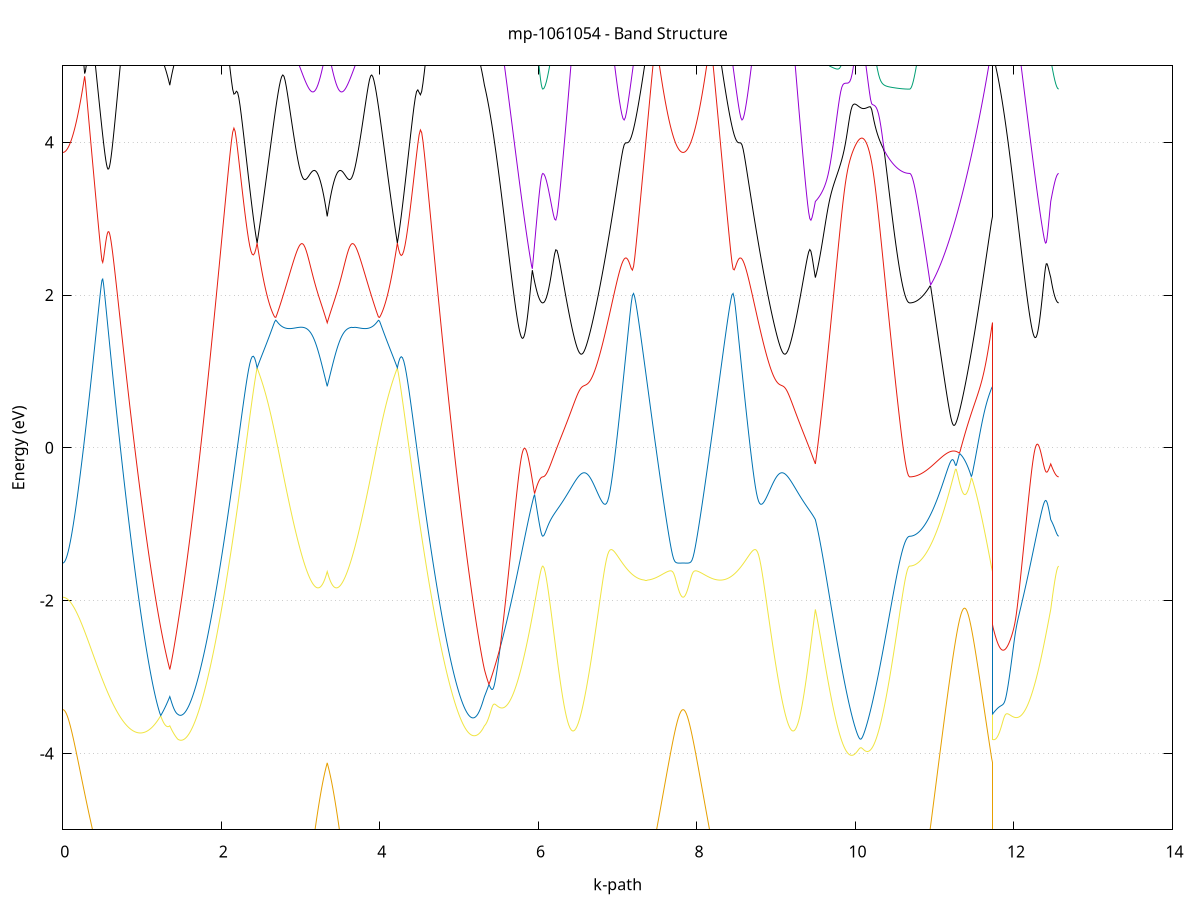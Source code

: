 set title 'mp-1061054 - Band Structure'
set xlabel 'k-path'
set ylabel 'Energy (eV)'
set grid y
set yrange [-5:5]
set terminal png size 800,600
set output 'mp-1061054_bands_gnuplot.png'
plot '-' using 1:2 with lines notitle, '-' using 1:2 with lines notitle, '-' using 1:2 with lines notitle, '-' using 1:2 with lines notitle, '-' using 1:2 with lines notitle, '-' using 1:2 with lines notitle, '-' using 1:2 with lines notitle, '-' using 1:2 with lines notitle, '-' using 1:2 with lines notitle, '-' using 1:2 with lines notitle, '-' using 1:2 with lines notitle, '-' using 1:2 with lines notitle, '-' using 1:2 with lines notitle, '-' using 1:2 with lines notitle, '-' using 1:2 with lines notitle, '-' using 1:2 with lines notitle, '-' using 1:2 with lines notitle, '-' using 1:2 with lines notitle, '-' using 1:2 with lines notitle, '-' using 1:2 with lines notitle, '-' using 1:2 with lines notitle, '-' using 1:2 with lines notitle, '-' using 1:2 with lines notitle, '-' using 1:2 with lines notitle
0.000000 -24.363933
0.009507 -24.363933
0.019015 -24.363833
0.028522 -24.363733
0.038030 -24.363633
0.047537 -24.363433
0.057044 -24.363133
0.066552 -24.362933
0.076059 -24.362533
0.085567 -24.362233
0.095074 -24.361833
0.104581 -24.361333
0.114089 -24.360933
0.123596 -24.360333
0.133104 -24.359833
0.142611 -24.359233
0.152118 -24.358533
0.161626 -24.357833
0.171133 -24.357133
0.180641 -24.356333
0.190148 -24.355533
0.199655 -24.354733
0.209163 -24.353833
0.218670 -24.352933
0.228178 -24.352033
0.237685 -24.351033
0.247192 -24.350033
0.256700 -24.348933
0.266207 -24.347833
0.275714 -24.346733
0.285222 -24.345533
0.294729 -24.344333
0.304237 -24.343133
0.313744 -24.341833
0.323252 -24.340633
0.332759 -24.339233
0.342266 -24.337933
0.351774 -24.336533
0.361281 -24.335133
0.370788 -24.333733
0.380296 -24.332233
0.389803 -24.330733
0.399311 -24.329233
0.408818 -24.327733
0.418325 -24.326133
0.427833 -24.324633
0.437340 -24.323033
0.446848 -24.321433
0.456355 -24.319733
0.465862 -24.318133
0.475370 -24.316433
0.484877 -24.314833
0.494385 -24.313133
0.503892 -24.311433
0.513399 -24.309733
0.522907 -24.308033
0.532414 -24.306333
0.541922 -24.304633
0.551429 -24.302933
0.560936 -24.301333
0.570444 -24.299633
0.579951 -24.298033
0.589459 -24.296433
0.598966 -24.294833
0.608473 -24.293333
0.617981 -24.291833
0.627488 -24.290433
0.636996 -24.289033
0.646503 -24.287833
0.656010 -24.286633
0.665518 -24.285433
0.675025 -24.284433
0.684533 -24.283533
0.694040 -24.282633
0.703547 -24.281833
0.713055 -24.281133
0.722562 -24.280433
0.732070 -24.279833
0.741577 -24.279333
0.751084 -24.278833
0.760592 -24.278333
0.770099 -24.277933
0.779607 -24.277533
0.789114 -24.277233
0.798621 -24.276933
0.808129 -24.276633
0.817636 -24.276433
0.827144 -24.276233
0.836651 -24.276033
0.846158 -24.275933
0.855666 -24.275933
0.865173 -24.275833
0.874681 -24.275933
0.884188 -24.275933
0.893695 -24.276033
0.903203 -24.276233
0.912710 -24.276433
0.922218 -24.276633
0.931725 -24.276933
0.941232 -24.277233
0.950740 -24.277533
0.960247 -24.277933
0.969754 -24.278333
0.979262 -24.278733
0.988769 -24.279233
0.998277 -24.279733
1.007784 -24.280233
1.017292 -24.280733
1.026799 -24.281233
1.036306 -24.281733
1.045814 -24.282233
1.055321 -24.282833
1.064828 -24.283333
1.074336 -24.283833
1.083843 -24.284433
1.093351 -24.284933
1.102858 -24.285433
1.112365 -24.286033
1.121873 -24.286533
1.131380 -24.287033
1.140888 -24.287533
1.150395 -24.288033
1.159902 -24.288533
1.169410 -24.288933
1.178917 -24.289433
1.188425 -24.289833
1.197932 -24.290333
1.207439 -24.290733
1.216947 -24.291133
1.226454 -24.291533
1.235962 -24.291833
1.245469 -24.292233
1.254976 -24.292533
1.264484 -24.292833
1.273991 -24.293133
1.283499 -24.293433
1.293006 -24.293633
1.302513 -24.293933
1.312021 -24.294133
1.321528 -24.294333
1.331036 -24.294533
1.340543 -24.294733
1.350050 -24.294833
1.350050 -24.294833
1.362601 -24.294733
1.375152 -24.294633
1.387703 -24.294633
1.400254 -24.294633
1.412805 -24.294633
1.425356 -24.294633
1.437907 -24.294733
1.450458 -24.294733
1.450458 -24.294733
1.465857 -24.294833
1.481256 -24.294833
1.496655 -24.294833
1.512054 -24.294933
1.527453 -24.294933
1.542852 -24.295033
1.558251 -24.295133
1.573650 -24.295233
1.589049 -24.295333
1.604448 -24.295433
1.619847 -24.295533
1.635246 -24.295733
1.650645 -24.295933
1.666045 -24.296033
1.681444 -24.296333
1.696843 -24.296533
1.712242 -24.296833
1.727641 -24.297133
1.743040 -24.297433
1.758439 -24.297833
1.773838 -24.298133
1.789237 -24.298533
1.804636 -24.299033
1.820035 -24.299433
1.835434 -24.299933
1.850833 -24.300433
1.866232 -24.300933
1.881631 -24.301533
1.897030 -24.302033
1.912430 -24.302533
1.927829 -24.303133
1.943228 -24.303633
1.958627 -24.304233
1.974026 -24.304733
1.989425 -24.305233
2.004824 -24.305733
2.020223 -24.306233
2.035622 -24.306733
2.051021 -24.307133
2.066420 -24.307633
2.081819 -24.307933
2.097218 -24.308333
2.112617 -24.308633
2.128016 -24.308933
2.143415 -24.309233
2.158815 -24.309433
2.174214 -24.309633
2.189613 -24.309733
2.205012 -24.309833
2.220411 -24.309933
2.235810 -24.309933
2.251209 -24.309933
2.266608 -24.309833
2.282007 -24.309733
2.297406 -24.309633
2.312805 -24.309433
2.328204 -24.309233
2.343603 -24.308933
2.359002 -24.308633
2.374401 -24.308233
2.389800 -24.307933
2.405199 -24.307433
2.420599 -24.307033
2.435998 -24.306533
2.451397 -24.305933
2.451397 -24.305933
2.466141 -24.306133
2.480885 -24.306333
2.495629 -24.306433
2.510373 -24.306533
2.525118 -24.306533
2.539862 -24.306533
2.554606 -24.306433
2.569350 -24.306333
2.584094 -24.306133
2.598839 -24.305933
2.613583 -24.305633
2.628327 -24.305333
2.643071 -24.304933
2.657815 -24.304433
2.672560 -24.304033
2.687304 -24.303433
2.702048 -24.302833
2.716792 -24.302233
2.731536 -24.301533
2.746280 -24.300833
2.761025 -24.300033
2.775769 -24.299133
2.790513 -24.298233
2.805257 -24.297333
2.820001 -24.296433
2.834746 -24.295533
2.849490 -24.295433
2.864234 -24.296733
2.878978 -24.298233
2.893722 -24.299733
2.908467 -24.301133
2.923211 -24.302633
2.937955 -24.303933
2.952699 -24.305333
2.967443 -24.306633
2.982188 -24.307833
2.996932 -24.309033
3.011676 -24.310133
3.026420 -24.311233
3.041164 -24.312233
3.055909 -24.313233
3.070653 -24.314133
3.085397 -24.315033
3.100141 -24.315833
3.114885 -24.316633
3.129629 -24.317333
3.144374 -24.318033
3.159118 -24.318633
3.173862 -24.319233
3.188606 -24.319733
3.203350 -24.320233
3.218095 -24.320733
3.232839 -24.321133
3.247583 -24.321533
3.262327 -24.321933
3.277071 -24.322333
3.291816 -24.322633
3.306560 -24.322933
3.321304 -24.323233
3.336048 -24.323533
3.336048 -24.323533
3.350090 -24.323233
3.364132 -24.322933
3.378174 -24.322633
3.392217 -24.322333
3.406259 -24.322033
3.420301 -24.321733
3.434343 -24.321333
3.448385 -24.320933
3.462427 -24.320433
3.476469 -24.320033
3.490511 -24.319533
3.504553 -24.318933
3.518595 -24.318433
3.532637 -24.317733
3.546679 -24.317133
3.560722 -24.316433
3.574764 -24.315633
3.588806 -24.314833
3.602848 -24.314033
3.616890 -24.313133
3.630932 -24.312233
3.644974 -24.311233
3.659016 -24.310233
3.673058 -24.309133
3.687100 -24.308033
3.701142 -24.306833
3.715185 -24.305633
3.729227 -24.304433
3.743269 -24.303133
3.757311 -24.301733
3.771353 -24.300433
3.785395 -24.298933
3.799437 -24.297533
3.813479 -24.296133
3.827521 -24.295233
3.841563 -24.295733
3.855605 -24.296633
3.869648 -24.297533
3.883690 -24.298433
3.897732 -24.299233
3.911774 -24.300033
3.925816 -24.300833
3.939858 -24.301533
3.953900 -24.302133
3.967942 -24.302833
3.981984 -24.303333
3.996026 -24.303833
4.010068 -24.304333
4.024110 -24.304733
4.038153 -24.305133
4.052195 -24.305533
4.066237 -24.305733
4.080279 -24.306033
4.094321 -24.306233
4.108363 -24.306333
4.122405 -24.306433
4.136447 -24.306533
4.150489 -24.306533
4.164531 -24.306533
4.178573 -24.306433
4.192616 -24.306333
4.206658 -24.306133
4.220700 -24.305933
4.220700 -24.305933
4.236856 -24.306533
4.253012 -24.307033
4.269168 -24.307533
4.285324 -24.307933
4.301480 -24.308333
4.317636 -24.308733
4.333792 -24.309033
4.349948 -24.309233
4.366104 -24.309533
4.382260 -24.309633
4.398416 -24.309733
4.414572 -24.309833
4.430728 -24.309833
4.446884 -24.309833
4.463040 -24.309833
4.479196 -24.309633
4.495352 -24.309533
4.511508 -24.309333
4.527664 -24.309033
4.543820 -24.308833
4.559976 -24.308433
4.576132 -24.308133
4.592288 -24.307633
4.608444 -24.307233
4.624600 -24.306733
4.640756 -24.306233
4.656912 -24.305733
4.673068 -24.305233
4.689224 -24.304633
4.705380 -24.304033
4.721536 -24.303433
4.737692 -24.302833
4.753848 -24.302233
4.770004 -24.301633
4.786160 -24.301033
4.802316 -24.300433
4.818472 -24.299833
4.834628 -24.299233
4.850784 -24.298733
4.866940 -24.298233
4.883096 -24.297733
4.899252 -24.297233
4.915408 -24.296833
4.931564 -24.296433
4.947720 -24.296133
4.963876 -24.295733
4.980032 -24.295433
4.996188 -24.295233
5.012344 -24.295033
5.028500 -24.294833
5.044656 -24.294633
5.060812 -24.294433
5.076968 -24.294333
5.093124 -24.294233
5.109280 -24.294133
5.125436 -24.294133
5.141592 -24.294033
5.157748 -24.294033
5.173904 -24.294033
5.190060 -24.294033
5.206216 -24.294033
5.222372 -24.294133
5.238528 -24.294233
5.254684 -24.294233
5.270840 -24.294433
5.286996 -24.294533
5.303152 -24.294633
5.319308 -24.294833
5.319308 -24.294833
5.328755 -24.295033
5.338201 -24.295133
5.347648 -24.295233
5.357095 -24.295333
5.366541 -24.295433
5.375988 -24.295433
5.385435 -24.295533
5.394881 -24.295533
5.404328 -24.295533
5.413775 -24.295533
5.423222 -24.295533
5.432668 -24.295533
5.442115 -24.295533
5.451562 -24.295433
5.461008 -24.295333
5.470455 -24.295333
5.479902 -24.295233
5.489349 -24.295133
5.498795 -24.295033
5.508242 -24.294833
5.517689 -24.294733
5.527135 -24.294533
5.536582 -24.294433
5.546029 -24.294233
5.555476 -24.294033
5.564922 -24.293833
5.574369 -24.293533
5.583816 -24.293333
5.593262 -24.293033
5.602709 -24.292733
5.612156 -24.292433
5.621602 -24.292133
5.631049 -24.291833
5.640496 -24.291533
5.649943 -24.291133
5.659389 -24.290833
5.668836 -24.290433
5.678283 -24.290033
5.687729 -24.289533
5.697176 -24.289133
5.706623 -24.288733
5.716070 -24.288233
5.725516 -24.287733
5.734963 -24.287233
5.744410 -24.286733
5.753856 -24.286133
5.763303 -24.285633
5.772750 -24.285033
5.782196 -24.284433
5.791643 -24.283833
5.801090 -24.283233
5.810537 -24.282633
5.819983 -24.281933
5.829430 -24.281333
5.838877 -24.280633
5.848323 -24.280033
5.857770 -24.279333
5.867217 -24.278633
5.876664 -24.277933
5.886110 -24.277333
5.895557 -24.276633
5.905004 -24.275933
5.914450 -24.275233
5.923897 -24.274533
5.933344 -24.273933
5.942791 -24.273233
5.952237 -24.272633
5.961684 -24.272033
5.971131 -24.271533
5.980577 -24.270933
5.990024 -24.270433
5.999471 -24.270033
6.008917 -24.269633
6.018364 -24.269333
6.027811 -24.269033
6.037258 -24.268833
6.046704 -24.268733
6.056151 -24.268733
6.056151 -24.268733
6.071019 -24.268833
6.085887 -24.269333
6.100755 -24.270133
6.115623 -24.271133
6.130491 -24.272233
6.145360 -24.273433
6.160228 -24.274733
6.175096 -24.276133
6.189964 -24.277533
6.204832 -24.278933
6.219700 -24.280333
6.234568 -24.281633
6.249436 -24.283033
6.264304 -24.284333
6.279172 -24.285733
6.294040 -24.286933
6.308909 -24.288233
6.323777 -24.289333
6.338645 -24.290533
6.353513 -24.291633
6.368381 -24.292633
6.383249 -24.293633
6.398117 -24.294633
6.412985 -24.295533
6.427853 -24.296333
6.442721 -24.297033
6.457590 -24.297833
6.472458 -24.298433
6.487326 -24.299033
6.502194 -24.299533
6.517062 -24.300033
6.531930 -24.300433
6.546798 -24.300833
6.561666 -24.301133
6.576534 -24.301433
6.591402 -24.301733
6.606270 -24.301933
6.621139 -24.302033
6.636007 -24.302233
6.650875 -24.302333
6.665743 -24.302533
6.680611 -24.302633
6.695479 -24.302833
6.710347 -24.303033
6.725215 -24.303333
6.740083 -24.303633
6.754951 -24.304033
6.769819 -24.304433
6.784688 -24.304933
6.799556 -24.305433
6.814424 -24.305933
6.829292 -24.306533
6.844160 -24.307133
6.859028 -24.307733
6.873896 -24.308333
6.888764 -24.308933
6.903632 -24.309533
6.918500 -24.310233
6.933368 -24.310933
6.948237 -24.311633
6.963105 -24.312333
6.977973 -24.313033
6.992841 -24.313833
7.007709 -24.314533
7.022577 -24.315333
7.037445 -24.316233
7.052313 -24.317033
7.067181 -24.317933
7.082049 -24.318933
7.096918 -24.319833
7.111786 -24.320933
7.126654 -24.321933
7.141522 -24.323033
7.156390 -24.324133
7.171258 -24.325233
7.186126 -24.326433
7.200994 -24.327633
7.215862 -24.328833
7.230730 -24.330133
7.245598 -24.331333
7.260467 -24.332633
7.275335 -24.333933
7.290203 -24.335133
7.305071 -24.336433
7.319939 -24.337733
7.334807 -24.339033
7.349675 -24.340233
7.364543 -24.341533
7.379411 -24.342733
7.394279 -24.344033
7.409147 -24.345233
7.424016 -24.346333
7.438884 -24.347533
7.453752 -24.348633
7.468620 -24.349733
7.483488 -24.350833
7.498356 -24.351933
7.513224 -24.352933
7.528092 -24.353833
7.542960 -24.354833
7.557828 -24.355733
7.572696 -24.356533
7.587565 -24.357333
7.602433 -24.358133
7.617301 -24.358833
7.632169 -24.359533
7.647037 -24.360233
7.661905 -24.360733
7.676773 -24.361333
7.691641 -24.361833
7.706509 -24.362233
7.721377 -24.362633
7.736246 -24.362933
7.751114 -24.363233
7.765982 -24.363533
7.780850 -24.363733
7.795718 -24.363833
7.810586 -24.363933
7.825454 -24.363933
7.825454 -24.363933
7.839478 -24.363933
7.853503 -24.363833
7.867527 -24.363733
7.881551 -24.363533
7.895576 -24.363333
7.909600 -24.363033
7.923624 -24.362733
7.937649 -24.362433
7.951673 -24.362033
7.965697 -24.361633
7.979722 -24.361133
7.993746 -24.360633
8.007770 -24.360033
8.021795 -24.359433
8.035819 -24.358733
8.049843 -24.358033
8.063868 -24.357333
8.077892 -24.356533
8.091916 -24.355733
8.105941 -24.354933
8.119965 -24.354033
8.133989 -24.353133
8.148014 -24.352233
8.162038 -24.351233
8.176062 -24.350233
8.190087 -24.349233
8.204111 -24.348133
8.218135 -24.347033
8.232160 -24.345933
8.246184 -24.344833
8.260208 -24.343733
8.274233 -24.342533
8.288257 -24.341333
8.302281 -24.340233
8.316306 -24.339033
8.330330 -24.337833
8.344354 -24.336633
8.358379 -24.335333
8.372403 -24.334133
8.386427 -24.332933
8.400452 -24.331733
8.414476 -24.330633
8.428500 -24.329433
8.442525 -24.328233
8.456549 -24.327133
8.470573 -24.326033
8.484598 -24.324933
8.498622 -24.323833
8.512646 -24.322733
8.526671 -24.321733
8.540695 -24.320833
8.554719 -24.319833
8.568744 -24.318933
8.582768 -24.318033
8.596792 -24.317133
8.610817 -24.316333
8.624841 -24.315533
8.638865 -24.314833
8.652890 -24.314033
8.666914 -24.313333
8.680938 -24.312633
8.694963 -24.311933
8.708987 -24.311333
8.723011 -24.310633
8.737036 -24.310033
8.751060 -24.309433
8.765084 -24.308833
8.779109 -24.308233
8.793133 -24.307633
8.807157 -24.307033
8.821182 -24.306533
8.835206 -24.306033
8.849230 -24.305433
8.863255 -24.305033
8.877279 -24.304533
8.891303 -24.304133
8.905328 -24.303733
8.919352 -24.303433
8.933376 -24.303133
8.947401 -24.302933
8.961425 -24.302733
8.975449 -24.302633
8.989474 -24.302433
9.003498 -24.302333
9.017522 -24.302133
9.031547 -24.302033
9.045571 -24.301833
9.059595 -24.301733
9.073620 -24.301433
9.087644 -24.301233
9.101668 -24.300933
9.115693 -24.300533
9.129717 -24.300133
9.143741 -24.299733
9.157766 -24.299233
9.171790 -24.298733
9.185814 -24.298133
9.199839 -24.297533
9.213863 -24.296833
9.227887 -24.296033
9.241912 -24.295233
9.255936 -24.294433
9.269960 -24.293533
9.283985 -24.292533
9.298009 -24.291533
9.312033 -24.290533
9.326058 -24.289433
9.340082 -24.288333
9.354106 -24.287233
9.368131 -24.286033
9.382155 -24.284733
9.396179 -24.283533
9.410204 -24.282233
9.424228 -24.280933
9.438252 -24.279633
9.452277 -24.278333
9.466301 -24.277033
9.480325 -24.275733
9.494350 -24.274433
9.494350 -24.274433
9.508854 -24.276333
9.523359 -24.278333
9.537863 -24.280333
9.552368 -24.282333
9.566872 -24.284433
9.581377 -24.286433
9.595881 -24.288533
9.610386 -24.290433
9.624890 -24.292433
9.639394 -24.294333
9.653899 -24.296133
9.668403 -24.297933
9.682908 -24.299733
9.697412 -24.301333
9.711917 -24.302933
9.726421 -24.304433
9.740926 -24.305833
9.755430 -24.307233
9.769935 -24.308533
9.784439 -24.309633
9.798944 -24.310733
9.813448 -24.311733
9.827953 -24.312633
9.842457 -24.313433
9.856962 -24.314233
9.871466 -24.314833
9.885970 -24.315333
9.900475 -24.315833
9.914979 -24.316133
9.929484 -24.316333
9.943988 -24.316533
9.958493 -24.316533
9.972997 -24.316533
9.987502 -24.316433
10.002006 -24.316233
10.016511 -24.315933
10.031015 -24.315633
10.045520 -24.315333
10.060024 -24.315433
10.074529 -24.315733
10.089033 -24.316033
10.103538 -24.316333
10.118042 -24.316533
10.132546 -24.316733
10.147051 -24.316733
10.161555 -24.316733
10.176060 -24.316633
10.190564 -24.316333
10.205069 -24.316033
10.219573 -24.315633
10.234078 -24.315133
10.248582 -24.314533
10.263087 -24.313733
10.277591 -24.312933
10.292096 -24.312033
10.306600 -24.311133
10.321105 -24.310033
10.335609 -24.308833
10.350114 -24.307533
10.364618 -24.306233
10.379122 -24.304833
10.393627 -24.303333
10.408131 -24.301733
10.422636 -24.300033
10.437140 -24.298333
10.451645 -24.296533
10.466149 -24.294733
10.480654 -24.292833
10.495158 -24.290833
10.509663 -24.288833
10.524167 -24.286833
10.538672 -24.284733
10.553176 -24.282633
10.567681 -24.280633
10.582185 -24.278533
10.596690 -24.276533
10.611194 -24.274633
10.625698 -24.272833
10.640203 -24.271133
10.654707 -24.269833
10.669212 -24.269033
10.683716 -24.268733
10.683716 -24.268733
10.693202 -24.268733
10.702688 -24.268933
10.712174 -24.269333
10.721660 -24.269833
10.731146 -24.270433
10.740632 -24.271133
10.750117 -24.271833
10.759603 -24.272733
10.769089 -24.273633
10.778575 -24.274633
10.788061 -24.275633
10.797547 -24.276733
10.807033 -24.277833
10.816519 -24.278933
10.826005 -24.280033
10.835490 -24.281233
10.844976 -24.282333
10.854462 -24.283533
10.863948 -24.284733
10.873434 -24.285933
10.882920 -24.287133
10.892406 -24.288333
10.901892 -24.289533
10.911377 -24.290733
10.920863 -24.291933
10.930349 -24.293133
10.939835 -24.294333
10.949321 -24.295533
10.958807 -24.296733
10.968293 -24.297933
10.977779 -24.299133
10.987264 -24.300333
10.996750 -24.301433
11.006236 -24.302633
11.015722 -24.303733
11.025208 -24.304933
11.034694 -24.306033
11.044180 -24.307133
11.053666 -24.308233
11.063152 -24.309333
11.072637 -24.310433
11.082123 -24.311433
11.091609 -24.312533
11.101095 -24.313533
11.110581 -24.314533
11.120067 -24.315533
11.129553 -24.316533
11.139039 -24.317533
11.148524 -24.318433
11.158010 -24.319433
11.167496 -24.320333
11.176982 -24.321233
11.186468 -24.322033
11.195954 -24.322933
11.205440 -24.323733
11.214926 -24.324533
11.224411 -24.325333
11.233897 -24.326133
11.243383 -24.326833
11.252869 -24.327533
11.262355 -24.328233
11.271841 -24.328933
11.281327 -24.329533
11.290813 -24.330133
11.300299 -24.330733
11.309784 -24.331333
11.319270 -24.331833
11.328756 -24.332333
11.338242 -24.332833
11.347728 -24.333233
11.357214 -24.333633
11.366700 -24.334033
11.376186 -24.334333
11.385671 -24.334633
11.395157 -24.334933
11.404643 -24.335133
11.414129 -24.335433
11.423615 -24.335533
11.433101 -24.335733
11.442587 -24.335833
11.452073 -24.335933
11.461559 -24.335933
11.471044 -24.335933
11.480530 -24.335933
11.490016 -24.335933
11.499502 -24.335833
11.508988 -24.335733
11.518474 -24.335533
11.527960 -24.335333
11.537446 -24.335133
11.546931 -24.334833
11.556417 -24.334533
11.565903 -24.334233
11.575389 -24.333833
11.584875 -24.333433
11.594361 -24.333033
11.603847 -24.332533
11.613333 -24.332033
11.622818 -24.331533
11.632304 -24.330933
11.641790 -24.330333
11.651276 -24.329733
11.660762 -24.329033
11.670248 -24.328333
11.679734 -24.327633
11.689220 -24.326833
11.698705 -24.326033
11.708191 -24.325233
11.717677 -24.324333
11.727163 -24.323533
11.727163 -24.294733
11.736610 -24.294933
11.746057 -24.295133
11.755503 -24.295233
11.764950 -24.295333
11.774397 -24.295433
11.783843 -24.295533
11.793290 -24.295533
11.802737 -24.295633
11.812184 -24.295633
11.821630 -24.295633
11.831077 -24.295633
11.840524 -24.295633
11.849970 -24.295633
11.859417 -24.295633
11.868864 -24.295533
11.878310 -24.295533
11.887757 -24.295433
11.897204 -24.295333
11.906651 -24.295233
11.916097 -24.295133
11.925544 -24.295033
11.934991 -24.294833
11.944437 -24.294733
11.953884 -24.294533
11.963331 -24.294433
11.972778 -24.294233
11.982224 -24.294033
11.991671 -24.293833
12.001118 -24.293633
12.010564 -24.293333
12.020011 -24.293133
12.029458 -24.292833
12.038904 -24.292633
12.048351 -24.292333
12.057798 -24.292033
12.067245 -24.291733
12.076691 -24.291433
12.086138 -24.291133
12.095585 -24.290733
12.105031 -24.290433
12.114478 -24.290033
12.123925 -24.289633
12.133372 -24.289233
12.142818 -24.288833
12.152265 -24.288433
12.161712 -24.288033
12.171158 -24.287533
12.180605 -24.287133
12.190052 -24.286633
12.199499 -24.286133
12.208945 -24.285733
12.218392 -24.285233
12.227839 -24.284733
12.237285 -24.284133
12.246732 -24.283633
12.256179 -24.283133
12.265625 -24.282633
12.275072 -24.282133
12.284519 -24.281533
12.293966 -24.281033
12.303412 -24.280533
12.312859 -24.279933
12.322306 -24.279433
12.331752 -24.278933
12.341199 -24.278433
12.350646 -24.278033
12.360093 -24.277533
12.369539 -24.277133
12.378986 -24.276733
12.388433 -24.276333
12.397879 -24.275933
12.407326 -24.275633
12.416773 -24.275333
12.426220 -24.275033
12.435666 -24.274833
12.445113 -24.274633
12.454560 -24.274533
12.464006 -24.274433
12.464006 -24.274433
12.476557 -24.273333
12.489108 -24.272333
12.501659 -24.271333
12.514210 -24.270433
12.526761 -24.269733
12.539312 -24.269133
12.551863 -24.268833
12.564414 -24.268733
e
0.000000 -24.289033
0.009507 -24.289033
0.019015 -24.289033
0.028522 -24.289033
0.038030 -24.289033
0.047537 -24.289033
0.057044 -24.289033
0.066552 -24.289133
0.076059 -24.289133
0.085567 -24.289133
0.095074 -24.289133
0.104581 -24.289133
0.114089 -24.289033
0.123596 -24.289033
0.133104 -24.289033
0.142611 -24.289033
0.152118 -24.288933
0.161626 -24.288933
0.171133 -24.288833
0.180641 -24.288833
0.190148 -24.288733
0.199655 -24.288633
0.209163 -24.288633
0.218670 -24.288533
0.228178 -24.288433
0.237685 -24.288333
0.247192 -24.288233
0.256700 -24.288133
0.266207 -24.287933
0.275714 -24.287833
0.285222 -24.287733
0.294729 -24.287533
0.304237 -24.287433
0.313744 -24.287233
0.323252 -24.287033
0.332759 -24.286933
0.342266 -24.286733
0.351774 -24.286533
0.361281 -24.286333
0.370788 -24.286133
0.380296 -24.285933
0.389803 -24.285633
0.399311 -24.285433
0.408818 -24.285233
0.418325 -24.284933
0.427833 -24.284733
0.437340 -24.284433
0.446848 -24.284133
0.456355 -24.283933
0.465862 -24.283633
0.475370 -24.283333
0.484877 -24.283033
0.494385 -24.282633
0.503892 -24.282333
0.513399 -24.282033
0.522907 -24.281633
0.532414 -24.281233
0.541922 -24.280933
0.551429 -24.280533
0.560936 -24.280133
0.570444 -24.279633
0.579951 -24.279233
0.589459 -24.278733
0.598966 -24.278233
0.608473 -24.277733
0.617981 -24.277133
0.627488 -24.276633
0.636996 -24.276033
0.646503 -24.275333
0.656010 -24.274633
0.665518 -24.274033
0.675025 -24.273233
0.684533 -24.272533
0.694040 -24.271833
0.703547 -24.271133
0.713055 -24.270333
0.722562 -24.269733
0.732070 -24.269033
0.741577 -24.268433
0.751084 -24.267833
0.760592 -24.267333
0.770099 -24.266833
0.779607 -24.266333
0.789114 -24.265833
0.798621 -24.265433
0.808129 -24.265033
0.817636 -24.264633
0.827144 -24.264333
0.836651 -24.263933
0.846158 -24.263633
0.855666 -24.263233
0.865173 -24.262933
0.874681 -24.262533
0.884188 -24.262233
0.893695 -24.261833
0.903203 -24.261533
0.912710 -24.261133
0.922218 -24.260733
0.931725 -24.260333
0.941232 -24.259933
0.950740 -24.259533
0.960247 -24.259133
0.969754 -24.258633
0.979262 -24.258233
0.988769 -24.257733
0.998277 -24.257333
1.007784 -24.256833
1.017292 -24.256333
1.026799 -24.255833
1.036306 -24.255333
1.045814 -24.254833
1.055321 -24.254333
1.064828 -24.253833
1.074336 -24.253333
1.083843 -24.253333
1.093351 -24.253333
1.102858 -24.253333
1.112365 -24.253333
1.121873 -24.253333
1.131380 -24.253433
1.140888 -24.253433
1.150395 -24.253433
1.159902 -24.253433
1.169410 -24.253433
1.178917 -24.253433
1.188425 -24.253433
1.197932 -24.253433
1.207439 -24.253433
1.216947 -24.253433
1.226454 -24.253533
1.235962 -24.253533
1.245469 -24.253533
1.254976 -24.253533
1.264484 -24.253533
1.273991 -24.253533
1.283499 -24.253533
1.293006 -24.253533
1.302513 -24.253633
1.312021 -24.253633
1.321528 -24.253633
1.331036 -24.253633
1.340543 -24.253633
1.350050 -24.253633
1.350050 -24.253633
1.362601 -24.253633
1.375152 -24.253733
1.387703 -24.253933
1.400254 -24.254233
1.412805 -24.254633
1.425356 -24.255133
1.437907 -24.255633
1.450458 -24.256233
1.450458 -24.256233
1.465857 -24.256933
1.481256 -24.257633
1.496655 -24.258433
1.512054 -24.259333
1.527453 -24.260133
1.542852 -24.261033
1.558251 -24.262033
1.573650 -24.262933
1.589049 -24.263833
1.604448 -24.264733
1.619847 -24.265633
1.635246 -24.266533
1.650645 -24.267433
1.666045 -24.268333
1.681444 -24.269133
1.696843 -24.269933
1.712242 -24.270733
1.727641 -24.271533
1.743040 -24.272233
1.758439 -24.273033
1.773838 -24.273733
1.789237 -24.274433
1.804636 -24.275133
1.820035 -24.275733
1.835434 -24.276433
1.850833 -24.277033
1.866232 -24.277733
1.881631 -24.278333
1.897030 -24.278933
1.912430 -24.279633
1.927829 -24.280233
1.943228 -24.280933
1.958627 -24.281633
1.974026 -24.282233
1.989425 -24.282933
2.004824 -24.283633
2.020223 -24.284333
2.035622 -24.285133
2.051021 -24.285833
2.066420 -24.286633
2.081819 -24.287433
2.097218 -24.288233
2.112617 -24.289033
2.128016 -24.289833
2.143415 -24.290633
2.158815 -24.291533
2.174214 -24.292333
2.189613 -24.293133
2.205012 -24.294033
2.220411 -24.294833
2.235810 -24.295733
2.251209 -24.296533
2.266608 -24.297433
2.282007 -24.298233
2.297406 -24.299033
2.312805 -24.299833
2.328204 -24.300633
2.343603 -24.301333
2.359002 -24.302133
2.374401 -24.302833
2.389800 -24.303533
2.405199 -24.304133
2.420599 -24.304833
2.435998 -24.305433
2.451397 -24.305933
2.451397 -24.305933
2.466141 -24.305733
2.480885 -24.305433
2.495629 -24.305033
2.510373 -24.304733
2.525118 -24.304333
2.539862 -24.303833
2.554606 -24.303333
2.569350 -24.302833
2.584094 -24.302233
2.598839 -24.301633
2.613583 -24.300933
2.628327 -24.300233
2.643071 -24.299533
2.657815 -24.298833
2.672560 -24.298033
2.687304 -24.297233
2.702048 -24.296433
2.716792 -24.295533
2.731536 -24.294633
2.746280 -24.293733
2.761025 -24.292833
2.775769 -24.291933
2.790513 -24.290933
2.805257 -24.290333
2.820001 -24.291433
2.834746 -24.292933
2.849490 -24.293533
2.864234 -24.292733
2.878978 -24.291633
2.893722 -24.290433
2.908467 -24.289133
2.923211 -24.287833
2.937955 -24.286433
2.952699 -24.285033
2.967443 -24.283633
2.982188 -24.282133
2.996932 -24.280633
3.011676 -24.279133
3.026420 -24.277633
3.041164 -24.276033
3.055909 -24.274533
3.070653 -24.273033
3.085397 -24.271533
3.100141 -24.270033
3.114885 -24.268733
3.129629 -24.267433
3.144374 -24.266333
3.159118 -24.265333
3.173862 -24.264433
3.188606 -24.263733
3.203350 -24.263133
3.218095 -24.262633
3.232839 -24.262333
3.247583 -24.262133
3.262327 -24.262033
3.277071 -24.261933
3.291816 -24.262033
3.306560 -24.262133
3.321304 -24.262233
3.336048 -24.262433
3.336048 -24.262433
3.350090 -24.262233
3.364132 -24.262133
3.378174 -24.262033
3.392217 -24.261933
3.406259 -24.262033
3.420301 -24.262033
3.434343 -24.262233
3.448385 -24.262533
3.462427 -24.262933
3.476469 -24.263433
3.490511 -24.264033
3.504553 -24.264833
3.518595 -24.265633
3.532637 -24.266733
3.546679 -24.267833
3.560722 -24.269033
3.574764 -24.270333
3.588806 -24.271733
3.602848 -24.273133
3.616890 -24.274633
3.630932 -24.276033
3.644974 -24.277533
3.659016 -24.279033
3.673058 -24.280433
3.687100 -24.281833
3.701142 -24.283233
3.715185 -24.284633
3.729227 -24.286033
3.743269 -24.287333
3.757311 -24.288633
3.771353 -24.289833
3.785395 -24.291033
3.799437 -24.292133
3.813479 -24.293133
3.827521 -24.293533
3.841563 -24.292533
3.855605 -24.291133
3.869648 -24.290433
3.883690 -24.291133
3.897732 -24.291933
3.911774 -24.292833
3.925816 -24.293733
3.939858 -24.294633
3.953900 -24.295433
3.967942 -24.296233
3.981984 -24.297033
3.996026 -24.297833
4.010068 -24.298633
4.024110 -24.299333
4.038153 -24.300033
4.052195 -24.300633
4.066237 -24.301333
4.080279 -24.301933
4.094321 -24.302433
4.108363 -24.303033
4.122405 -24.303533
4.136447 -24.303933
4.150489 -24.304433
4.164531 -24.304733
4.178573 -24.305133
4.192616 -24.305433
4.206658 -24.305733
4.220700 -24.305933
4.220700 -24.305933
4.236856 -24.305333
4.253012 -24.304733
4.269168 -24.304033
4.285324 -24.303333
4.301480 -24.302633
4.317636 -24.301833
4.333792 -24.301033
4.349948 -24.300233
4.366104 -24.299433
4.382260 -24.298533
4.398416 -24.297733
4.414572 -24.296833
4.430728 -24.295933
4.446884 -24.295033
4.463040 -24.294133
4.479196 -24.293233
4.495352 -24.292333
4.511508 -24.291433
4.527664 -24.290533
4.543820 -24.289733
4.559976 -24.288833
4.576132 -24.287933
4.592288 -24.287133
4.608444 -24.286333
4.624600 -24.285533
4.640756 -24.284733
4.656912 -24.283933
4.673068 -24.283133
4.689224 -24.282433
4.705380 -24.281733
4.721536 -24.281033
4.737692 -24.280233
4.753848 -24.279633
4.770004 -24.278933
4.786160 -24.278233
4.802316 -24.277533
4.818472 -24.276833
4.834628 -24.276133
4.850784 -24.275433
4.866940 -24.274633
4.883096 -24.273933
4.899252 -24.273133
4.915408 -24.272333
4.931564 -24.271533
4.947720 -24.270733
4.963876 -24.269833
4.980032 -24.269033
4.996188 -24.268033
5.012344 -24.267133
5.028500 -24.266133
5.044656 -24.265233
5.060812 -24.264233
5.076968 -24.263133
5.093124 -24.262133
5.109280 -24.261133
5.125436 -24.260133
5.141592 -24.259133
5.157748 -24.258233
5.173904 -24.257333
5.190060 -24.256533
5.206216 -24.255833
5.222372 -24.255233
5.238528 -24.254733
5.254684 -24.254233
5.270840 -24.253933
5.286996 -24.253733
5.303152 -24.253633
5.319308 -24.253633
5.319308 -24.253633
5.328755 -24.253633
5.338201 -24.253633
5.347648 -24.253733
5.357095 -24.253733
5.366541 -24.253733
5.375988 -24.253733
5.385435 -24.253733
5.394881 -24.253733
5.404328 -24.253733
5.413775 -24.253833
5.423222 -24.253833
5.432668 -24.253833
5.442115 -24.253833
5.451562 -24.253833
5.461008 -24.253833
5.470455 -24.253833
5.479902 -24.253833
5.489349 -24.253933
5.498795 -24.253933
5.508242 -24.253933
5.517689 -24.253933
5.527135 -24.253933
5.536582 -24.253933
5.546029 -24.253933
5.555476 -24.253933
5.564922 -24.254033
5.574369 -24.254033
5.583816 -24.254033
5.593262 -24.254033
5.602709 -24.254033
5.612156 -24.254033
5.621602 -24.254033
5.631049 -24.254033
5.640496 -24.254033
5.649943 -24.254033
5.659389 -24.254033
5.668836 -24.254033
5.678283 -24.254033
5.687729 -24.254133
5.697176 -24.254133
5.706623 -24.254133
5.716070 -24.254133
5.725516 -24.254033
5.734963 -24.254033
5.744410 -24.254033
5.753856 -24.254033
5.763303 -24.254033
5.772750 -24.254033
5.782196 -24.254033
5.791643 -24.254033
5.801090 -24.254033
5.810537 -24.253933
5.819983 -24.253933
5.829430 -24.253933
5.838877 -24.253933
5.848323 -24.253933
5.857770 -24.253833
5.867217 -24.253833
5.876664 -24.253833
5.886110 -24.253733
5.895557 -24.253733
5.905004 -24.253633
5.914450 -24.253633
5.923897 -24.253633
5.933344 -24.253533
5.942791 -24.253533
5.952237 -24.253433
5.961684 -24.253433
5.971131 -24.253333
5.980577 -24.253333
5.990024 -24.253333
5.999471 -24.253233
6.008917 -24.253233
6.018364 -24.253233
6.027811 -24.253133
6.037258 -24.253133
6.046704 -24.253133
6.056151 -24.253133
6.056151 -24.253133
6.071019 -24.253033
6.085887 -24.252933
6.100755 -24.252833
6.115623 -24.252933
6.130491 -24.253233
6.145360 -24.253733
6.160228 -24.254433
6.175096 -24.255233
6.189964 -24.256133
6.204832 -24.257033
6.219700 -24.258033
6.234568 -24.259033
6.249436 -24.260133
6.264304 -24.261133
6.279172 -24.262333
6.294040 -24.263433
6.308909 -24.264533
6.323777 -24.265733
6.338645 -24.266933
6.353513 -24.268133
6.368381 -24.269333
6.383249 -24.270533
6.398117 -24.271733
6.412985 -24.272933
6.427853 -24.274133
6.442721 -24.275333
6.457590 -24.276533
6.472458 -24.277733
6.487326 -24.278833
6.502194 -24.280033
6.517062 -24.281133
6.531930 -24.282233
6.546798 -24.283333
6.561666 -24.284333
6.576534 -24.285333
6.591402 -24.286333
6.606270 -24.287233
6.621139 -24.288033
6.636007 -24.288833
6.650875 -24.289633
6.665743 -24.290233
6.680611 -24.290733
6.695479 -24.291233
6.710347 -24.291533
6.725215 -24.291733
6.740083 -24.291833
6.754951 -24.291833
6.769819 -24.291733
6.784688 -24.291433
6.799556 -24.291133
6.814424 -24.290733
6.829292 -24.290233
6.844160 -24.289733
6.859028 -24.289133
6.873896 -24.288533
6.888764 -24.287933
6.903632 -24.287233
6.918500 -24.286533
6.933368 -24.285933
6.948237 -24.285233
6.963105 -24.284633
6.977973 -24.284033
6.992841 -24.283433
7.007709 -24.282833
7.022577 -24.282333
7.037445 -24.281933
7.052313 -24.282633
7.067181 -24.283333
7.082049 -24.283933
7.096918 -24.284533
7.111786 -24.285133
7.126654 -24.285633
7.141522 -24.286033
7.156390 -24.286433
7.171258 -24.286833
7.186126 -24.287133
7.200994 -24.287333
7.215862 -24.287533
7.230730 -24.287633
7.245598 -24.287733
7.260467 -24.287833
7.275335 -24.287833
7.290203 -24.287833
7.305071 -24.287833
7.319939 -24.287833
7.334807 -24.287733
7.349675 -24.287633
7.364543 -24.287533
7.379411 -24.287433
7.394279 -24.287333
7.409147 -24.287233
7.424016 -24.287233
7.438884 -24.287133
7.453752 -24.287233
7.468620 -24.287233
7.483488 -24.287433
7.498356 -24.287633
7.513224 -24.287833
7.528092 -24.288033
7.542960 -24.288333
7.557828 -24.288533
7.572696 -24.288733
7.587565 -24.288933
7.602433 -24.289033
7.617301 -24.289133
7.632169 -24.289333
7.647037 -24.289333
7.661905 -24.289433
7.676773 -24.289433
7.691641 -24.289433
7.706509 -24.289433
7.721377 -24.289433
7.736246 -24.289333
7.751114 -24.289333
7.765982 -24.289233
7.780850 -24.289133
7.795718 -24.289133
7.810586 -24.289033
7.825454 -24.289033
7.825454 -24.289033
7.839478 -24.289033
7.853503 -24.289133
7.867527 -24.289133
7.881551 -24.289233
7.895576 -24.289233
7.909600 -24.289333
7.923624 -24.289433
7.937649 -24.289433
7.951673 -24.289433
7.965697 -24.289433
7.979722 -24.289433
7.993746 -24.289433
8.007770 -24.289333
8.021795 -24.289233
8.035819 -24.289133
8.049843 -24.289033
8.063868 -24.288833
8.077892 -24.288733
8.091916 -24.288533
8.105941 -24.288333
8.119965 -24.288133
8.133989 -24.287833
8.148014 -24.287633
8.162038 -24.287433
8.176062 -24.287333
8.190087 -24.287233
8.204111 -24.287133
8.218135 -24.287133
8.232160 -24.287233
8.246184 -24.287333
8.260208 -24.287333
8.274233 -24.287433
8.288257 -24.287533
8.302281 -24.287633
8.316306 -24.287733
8.330330 -24.287833
8.344354 -24.287833
8.358379 -24.287833
8.372403 -24.287833
8.386427 -24.287833
8.400452 -24.287833
8.414476 -24.287733
8.428500 -24.287633
8.442525 -24.287433
8.456549 -24.287233
8.470573 -24.287033
8.484598 -24.286733
8.498622 -24.286333
8.512646 -24.286033
8.526671 -24.285533
8.540695 -24.285033
8.554719 -24.284533
8.568744 -24.283933
8.582768 -24.283333
8.596792 -24.282733
8.610817 -24.282033
8.624841 -24.282233
8.638865 -24.282733
8.652890 -24.283233
8.666914 -24.283733
8.680938 -24.284333
8.694963 -24.284933
8.708987 -24.285533
8.723011 -24.286133
8.737036 -24.286833
8.751060 -24.287433
8.765084 -24.288033
8.779109 -24.288633
8.793133 -24.289133
8.807157 -24.289733
8.821182 -24.290233
8.835206 -24.290633
8.849230 -24.291033
8.863255 -24.291433
8.877279 -24.291633
8.891303 -24.291833
8.905328 -24.291833
8.919352 -24.291833
8.933376 -24.291633
8.947401 -24.291433
8.961425 -24.291033
8.975449 -24.290633
8.989474 -24.290033
9.003498 -24.289433
9.017522 -24.288733
9.031547 -24.287933
9.045571 -24.287133
9.059595 -24.286333
9.073620 -24.285433
9.087644 -24.284433
9.101668 -24.283433
9.115693 -24.282433
9.129717 -24.281433
9.143741 -24.280433
9.157766 -24.279333
9.171790 -24.278233
9.185814 -24.277133
9.199839 -24.276033
9.213863 -24.274933
9.227887 -24.273733
9.241912 -24.272633
9.255936 -24.271433
9.269960 -24.270333
9.283985 -24.269233
9.298009 -24.268033
9.312033 -24.266933
9.326058 -24.265833
9.340082 -24.264733
9.354106 -24.263633
9.368131 -24.262533
9.382155 -24.261533
9.396179 -24.260433
9.410204 -24.259433
9.424228 -24.258533
9.438252 -24.257533
9.452277 -24.256633
9.466301 -24.255833
9.480325 -24.255033
9.494350 -24.254233
9.494350 -24.254233
9.508854 -24.254933
9.523359 -24.255933
9.537863 -24.257133
9.552368 -24.258533
9.566872 -24.260033
9.581377 -24.261733
9.595881 -24.263433
9.610386 -24.265233
9.624890 -24.267133
9.639394 -24.269033
9.653899 -24.270933
9.668403 -24.272933
9.682908 -24.274933
9.697412 -24.276933
9.711917 -24.278933
9.726421 -24.281033
9.740926 -24.283033
9.755430 -24.285033
9.769935 -24.286933
9.784439 -24.288933
9.798944 -24.290833
9.813448 -24.292633
9.827953 -24.294533
9.842457 -24.296233
9.856962 -24.297933
9.871466 -24.299633
9.885970 -24.301233
9.900475 -24.302833
9.914979 -24.304233
9.929484 -24.305633
9.943988 -24.306933
9.958493 -24.308233
9.972997 -24.309333
9.987502 -24.310433
10.002006 -24.311433
10.016511 -24.312233
10.031015 -24.312933
10.045520 -24.313333
10.060024 -24.313333
10.074529 -24.312933
10.089033 -24.312233
10.103538 -24.311333
10.118042 -24.310433
10.132546 -24.309333
10.147051 -24.308233
10.161555 -24.307033
10.176060 -24.305733
10.190564 -24.304333
10.205069 -24.302833
10.219573 -24.301333
10.234078 -24.299733
10.248582 -24.298133
10.263087 -24.296333
10.277591 -24.294633
10.292096 -24.292833
10.306600 -24.290933
10.321105 -24.289033
10.335609 -24.287133
10.350114 -24.285133
10.364618 -24.283133
10.379122 -24.281133
10.393627 -24.279133
10.408131 -24.277133
10.422636 -24.275133
10.437140 -24.273133
10.451645 -24.271133
10.466149 -24.269133
10.480654 -24.267233
10.495158 -24.265333
10.509663 -24.263433
10.524167 -24.261633
10.538672 -24.259933
10.553176 -24.258333
10.567681 -24.256733
10.582185 -24.255333
10.596690 -24.253933
10.611194 -24.252733
10.625698 -24.251733
10.640203 -24.251433
10.654707 -24.252333
10.669212 -24.252933
10.683716 -24.253133
10.683716 -24.253133
10.693202 -24.253133
10.702688 -24.253333
10.712174 -24.253533
10.721660 -24.253733
10.731146 -24.254033
10.740632 -24.254333
10.750117 -24.254633
10.759603 -24.254933
10.769089 -24.255233
10.778575 -24.255533
10.788061 -24.255833
10.797547 -24.256133
10.807033 -24.256533
10.816519 -24.256833
10.826005 -24.257133
10.835490 -24.257433
10.844976 -24.257733
10.854462 -24.258033
10.863948 -24.258333
10.873434 -24.258633
10.882920 -24.258833
10.892406 -24.259133
10.901892 -24.259433
10.911377 -24.259633
10.920863 -24.259933
10.930349 -24.260233
10.939835 -24.260433
10.949321 -24.260633
10.958807 -24.260933
10.968293 -24.261133
10.977779 -24.261333
10.987264 -24.261533
10.996750 -24.261733
11.006236 -24.261933
11.015722 -24.262133
11.025208 -24.262333
11.034694 -24.262533
11.044180 -24.262633
11.053666 -24.262833
11.063152 -24.263033
11.072637 -24.263133
11.082123 -24.263233
11.091609 -24.263433
11.101095 -24.263533
11.110581 -24.263633
11.120067 -24.263733
11.129553 -24.263833
11.139039 -24.263933
11.148524 -24.264033
11.158010 -24.264133
11.167496 -24.264233
11.176982 -24.264333
11.186468 -24.264333
11.195954 -24.264433
11.205440 -24.264433
11.214926 -24.264533
11.224411 -24.264533
11.233897 -24.264633
11.243383 -24.264633
11.252869 -24.264633
11.262355 -24.264633
11.271841 -24.264633
11.281327 -24.264633
11.290813 -24.264633
11.300299 -24.264633
11.309784 -24.264633
11.319270 -24.264633
11.328756 -24.264633
11.338242 -24.264533
11.347728 -24.264533
11.357214 -24.264533
11.366700 -24.264433
11.376186 -24.264433
11.385671 -24.264433
11.395157 -24.264433
11.404643 -24.264333
11.414129 -24.264333
11.423615 -24.264333
11.433101 -24.264333
11.442587 -24.264233
11.452073 -24.264233
11.461559 -24.264233
11.471044 -24.264233
11.480530 -24.264233
11.490016 -24.264233
11.499502 -24.264233
11.508988 -24.264233
11.518474 -24.264233
11.527960 -24.264233
11.537446 -24.264233
11.546931 -24.264233
11.556417 -24.264233
11.565903 -24.264133
11.575389 -24.264133
11.584875 -24.264033
11.594361 -24.264033
11.603847 -24.263933
11.613333 -24.263933
11.622818 -24.263833
11.632304 -24.263733
11.641790 -24.263633
11.651276 -24.263533
11.660762 -24.263433
11.670248 -24.263333
11.679734 -24.263133
11.689220 -24.263033
11.698705 -24.262933
11.708191 -24.262733
11.717677 -24.262533
11.727163 -24.262433
11.727163 -24.256233
11.736610 -24.256233
11.746057 -24.256233
11.755503 -24.256233
11.764950 -24.256233
11.774397 -24.256233
11.783843 -24.256233
11.793290 -24.256233
11.802737 -24.256233
11.812184 -24.256333
11.821630 -24.256333
11.831077 -24.256333
11.840524 -24.256333
11.849970 -24.256333
11.859417 -24.256433
11.868864 -24.256433
11.878310 -24.256433
11.887757 -24.256533
11.897204 -24.256533
11.906651 -24.256533
11.916097 -24.256633
11.925544 -24.256633
11.934991 -24.256733
11.944437 -24.256733
11.953884 -24.256833
11.963331 -24.256833
11.972778 -24.256933
11.982224 -24.256933
11.991671 -24.257033
12.001118 -24.257033
12.010564 -24.257133
12.020011 -24.257133
12.029458 -24.257233
12.038904 -24.257233
12.048351 -24.257333
12.057798 -24.257333
12.067245 -24.257433
12.076691 -24.257433
12.086138 -24.257533
12.095585 -24.257533
12.105031 -24.257633
12.114478 -24.257633
12.123925 -24.257733
12.133372 -24.257733
12.142818 -24.257833
12.152265 -24.257833
12.161712 -24.257833
12.171158 -24.257833
12.180605 -24.257933
12.190052 -24.257933
12.199499 -24.257933
12.208945 -24.257933
12.218392 -24.257933
12.227839 -24.257933
12.237285 -24.257933
12.246732 -24.257933
12.256179 -24.257933
12.265625 -24.257933
12.275072 -24.257833
12.284519 -24.257833
12.293966 -24.257733
12.303412 -24.257633
12.312859 -24.257633
12.322306 -24.257533
12.331752 -24.257433
12.341199 -24.257233
12.350646 -24.257133
12.360093 -24.256933
12.369539 -24.256833
12.378986 -24.256633
12.388433 -24.256433
12.397879 -24.256133
12.407326 -24.255933
12.416773 -24.255633
12.426220 -24.255433
12.435666 -24.255133
12.445113 -24.254833
12.454560 -24.254533
12.464006 -24.254233
12.464006 -24.254233
12.476557 -24.253733
12.489108 -24.253233
12.501659 -24.252933
12.514210 -24.252833
12.526761 -24.252833
12.539312 -24.252933
12.551863 -24.253133
12.564414 -24.253133
e
0.000000 -24.287133
0.009507 -24.287033
0.019015 -24.287033
0.028522 -24.287033
0.038030 -24.286933
0.047537 -24.286833
0.057044 -24.286733
0.066552 -24.286633
0.076059 -24.286433
0.085567 -24.286333
0.095074 -24.286133
0.104581 -24.286033
0.114089 -24.285833
0.123596 -24.285633
0.133104 -24.285433
0.142611 -24.285133
0.152118 -24.284933
0.161626 -24.284733
0.171133 -24.284433
0.180641 -24.284233
0.190148 -24.283933
0.199655 -24.283633
0.209163 -24.283333
0.218670 -24.283033
0.228178 -24.282733
0.237685 -24.282433
0.247192 -24.282133
0.256700 -24.281733
0.266207 -24.281433
0.275714 -24.281133
0.285222 -24.280733
0.294729 -24.280333
0.304237 -24.280033
0.313744 -24.279633
0.323252 -24.279233
0.332759 -24.278833
0.342266 -24.278433
0.351774 -24.278033
0.361281 -24.277533
0.370788 -24.277133
0.380296 -24.276733
0.389803 -24.276333
0.399311 -24.275833
0.408818 -24.275433
0.418325 -24.274933
0.427833 -24.274433
0.437340 -24.274033
0.446848 -24.273533
0.456355 -24.273033
0.465862 -24.272533
0.475370 -24.272033
0.484877 -24.271533
0.494385 -24.271033
0.503892 -24.270433
0.513399 -24.269933
0.522907 -24.269433
0.532414 -24.268833
0.541922 -24.268333
0.551429 -24.267733
0.560936 -24.267133
0.570444 -24.266533
0.579951 -24.265933
0.589459 -24.265333
0.598966 -24.264633
0.608473 -24.263933
0.617981 -24.263233
0.627488 -24.262533
0.636996 -24.261733
0.646503 -24.260933
0.656010 -24.260133
0.665518 -24.259133
0.675025 -24.258233
0.684533 -24.257233
0.694040 -24.256133
0.703547 -24.254933
0.713055 -24.253733
0.722562 -24.253233
0.732070 -24.253133
0.741577 -24.253133
0.751084 -24.253133
0.760592 -24.253133
0.770099 -24.253133
0.779607 -24.253133
0.789114 -24.253133
0.798621 -24.253133
0.808129 -24.253133
0.817636 -24.253133
0.827144 -24.253133
0.836651 -24.253133
0.846158 -24.253133
0.855666 -24.253133
0.865173 -24.253133
0.874681 -24.253133
0.884188 -24.253133
0.893695 -24.253133
0.903203 -24.253133
0.912710 -24.253233
0.922218 -24.253233
0.931725 -24.253233
0.941232 -24.253233
0.950740 -24.253233
0.960247 -24.253233
0.969754 -24.253233
0.979262 -24.253233
0.988769 -24.253233
0.998277 -24.253233
1.007784 -24.253233
1.017292 -24.253233
1.026799 -24.253233
1.036306 -24.253333
1.045814 -24.253333
1.055321 -24.253333
1.064828 -24.253333
1.074336 -24.253333
1.083843 -24.252833
1.093351 -24.252233
1.102858 -24.251733
1.112365 -24.251233
1.121873 -24.250733
1.131380 -24.250133
1.140888 -24.249633
1.150395 -24.249033
1.159902 -24.248533
1.169410 -24.248033
1.178917 -24.247433
1.188425 -24.246933
1.197932 -24.246333
1.207439 -24.245833
1.216947 -24.245333
1.226454 -24.244833
1.235962 -24.244233
1.245469 -24.243733
1.254976 -24.243333
1.264484 -24.242833
1.273991 -24.242433
1.283499 -24.242233
1.293006 -24.242133
1.302513 -24.242133
1.312021 -24.242433
1.321528 -24.242833
1.331036 -24.243333
1.340543 -24.243833
1.350050 -24.244333
1.350050 -24.244333
1.362601 -24.243633
1.375152 -24.243033
1.387703 -24.242533
1.400254 -24.242233
1.412805 -24.242433
1.425356 -24.243133
1.437907 -24.243933
1.450458 -24.244833
1.450458 -24.244833
1.465857 -24.245933
1.481256 -24.247033
1.496655 -24.248133
1.512054 -24.249233
1.527453 -24.250233
1.542852 -24.251233
1.558251 -24.252233
1.573650 -24.253233
1.589049 -24.254233
1.604448 -24.255233
1.619847 -24.256133
1.635246 -24.257033
1.650645 -24.258033
1.666045 -24.258833
1.681444 -24.259733
1.696843 -24.260533
1.712242 -24.261333
1.727641 -24.262033
1.743040 -24.262733
1.758439 -24.263333
1.773838 -24.263933
1.789237 -24.264433
1.804636 -24.264933
1.820035 -24.265333
1.835434 -24.265633
1.850833 -24.265933
1.866232 -24.266233
1.881631 -24.266333
1.897030 -24.266433
1.912430 -24.266533
1.927829 -24.266533
1.943228 -24.266433
1.958627 -24.266333
1.974026 -24.266233
1.989425 -24.266033
2.004824 -24.265733
2.020223 -24.265433
2.035622 -24.265133
2.051021 -24.264733
2.066420 -24.264333
2.081819 -24.263833
2.097218 -24.263333
2.112617 -24.262833
2.128016 -24.262233
2.143415 -24.261633
2.158815 -24.261033
2.174214 -24.260333
2.189613 -24.259633
2.205012 -24.258933
2.220411 -24.258233
2.235810 -24.257433
2.251209 -24.256733
2.266608 -24.255933
2.282007 -24.255033
2.297406 -24.254233
2.312805 -24.253433
2.328204 -24.252533
2.343603 -24.251733
2.359002 -24.250833
2.374401 -24.249933
2.389800 -24.249033
2.405199 -24.248133
2.420599 -24.247233
2.435998 -24.246333
2.451397 -24.245433
2.451397 -24.245433
2.466141 -24.246933
2.480885 -24.248533
2.495629 -24.250233
2.510373 -24.251933
2.525118 -24.253633
2.539862 -24.255433
2.554606 -24.257333
2.569350 -24.259133
2.584094 -24.261033
2.598839 -24.262933
2.613583 -24.264933
2.628327 -24.266833
2.643071 -24.268833
2.657815 -24.270733
2.672560 -24.272733
2.687304 -24.274633
2.702048 -24.276633
2.716792 -24.278533
2.731536 -24.280433
2.746280 -24.282333
2.761025 -24.284133
2.775769 -24.285933
2.790513 -24.287733
2.805257 -24.289033
2.820001 -24.288633
2.834746 -24.287633
2.849490 -24.286633
2.864234 -24.285533
2.878978 -24.284433
2.893722 -24.283333
2.908467 -24.282233
2.923211 -24.281133
2.937955 -24.279933
2.952699 -24.278833
2.967443 -24.277633
2.982188 -24.276433
2.996932 -24.275233
3.011676 -24.274033
3.026420 -24.272833
3.041164 -24.271633
3.055909 -24.270433
3.070653 -24.269233
3.085397 -24.267933
3.100141 -24.266733
3.114885 -24.265333
3.129629 -24.264033
3.144374 -24.262633
3.159118 -24.261333
3.173862 -24.259933
3.188606 -24.258533
3.203350 -24.257233
3.218095 -24.256033
3.232839 -24.254833
3.247583 -24.253733
3.262327 -24.252733
3.277071 -24.251933
3.291816 -24.251533
3.306560 -24.251433
3.321304 -24.251433
3.336048 -24.251433
3.336048 -24.251433
3.350090 -24.251433
3.364132 -24.251433
3.378174 -24.251533
3.392217 -24.251833
3.406259 -24.252533
3.420301 -24.253433
3.434343 -24.254433
3.448385 -24.255533
3.462427 -24.256733
3.476469 -24.257933
3.490511 -24.259233
3.504553 -24.260533
3.518595 -24.261833
3.532637 -24.263133
3.546679 -24.264433
3.560722 -24.265733
3.574764 -24.266933
3.588806 -24.268133
3.602848 -24.269333
3.616890 -24.270533
3.630932 -24.271633
3.644974 -24.272833
3.659016 -24.273933
3.673058 -24.275133
3.687100 -24.276233
3.701142 -24.277333
3.715185 -24.278433
3.729227 -24.279533
3.743269 -24.280633
3.757311 -24.281733
3.771353 -24.282833
3.785395 -24.283933
3.799437 -24.284933
3.813479 -24.285933
3.827521 -24.287033
3.841563 -24.287933
3.855605 -24.288833
3.869648 -24.288933
3.883690 -24.287433
3.897732 -24.285833
3.911774 -24.284033
3.925816 -24.282333
3.939858 -24.280533
3.953900 -24.278733
3.967942 -24.276833
3.981984 -24.275033
3.996026 -24.273133
4.010068 -24.271333
4.024110 -24.269433
4.038153 -24.267533
4.052195 -24.265733
4.066237 -24.263833
4.080279 -24.262033
4.094321 -24.260233
4.108363 -24.258433
4.122405 -24.256633
4.136447 -24.254933
4.150489 -24.253233
4.164531 -24.251633
4.178573 -24.249933
4.192616 -24.248433
4.206658 -24.246933
4.220700 -24.245433
4.220700 -24.245433
4.236856 -24.246333
4.253012 -24.247233
4.269168 -24.248133
4.285324 -24.249033
4.301480 -24.249833
4.317636 -24.250733
4.333792 -24.251633
4.349948 -24.252433
4.366104 -24.253333
4.382260 -24.254133
4.398416 -24.254933
4.414572 -24.255733
4.430728 -24.256533
4.446884 -24.257233
4.463040 -24.257933
4.479196 -24.258633
4.495352 -24.259333
4.511508 -24.260033
4.527664 -24.260633
4.543820 -24.261233
4.559976 -24.261833
4.576132 -24.262333
4.592288 -24.262833
4.608444 -24.263233
4.624600 -24.263633
4.640756 -24.264033
4.656912 -24.264333
4.673068 -24.264633
4.689224 -24.264833
4.705380 -24.265033
4.721536 -24.265133
4.737692 -24.265233
4.753848 -24.265233
4.770004 -24.265133
4.786160 -24.265033
4.802316 -24.264933
4.818472 -24.264633
4.834628 -24.264333
4.850784 -24.264033
4.866940 -24.263633
4.883096 -24.263133
4.899252 -24.262533
4.915408 -24.261933
4.931564 -24.261333
4.947720 -24.260633
4.963876 -24.259833
4.980032 -24.259033
4.996188 -24.258233
5.012344 -24.257333
5.028500 -24.256433
5.044656 -24.255533
5.060812 -24.254633
5.076968 -24.253733
5.093124 -24.252733
5.109280 -24.251833
5.125436 -24.250833
5.141592 -24.249833
5.157748 -24.248833
5.173904 -24.247833
5.190060 -24.246733
5.206216 -24.245633
5.222372 -24.244533
5.238528 -24.243433
5.254684 -24.242533
5.270840 -24.242133
5.286996 -24.242633
5.303152 -24.243433
5.319308 -24.244333
5.319308 -24.244333
5.328755 -24.244833
5.338201 -24.245233
5.347648 -24.245733
5.357095 -24.246133
5.366541 -24.246533
5.375988 -24.246933
5.385435 -24.247233
5.394881 -24.247533
5.404328 -24.247733
5.413775 -24.247933
5.423222 -24.248133
5.432668 -24.248333
5.442115 -24.248433
5.451562 -24.248433
5.461008 -24.248533
5.470455 -24.248533
5.479902 -24.248533
5.489349 -24.248433
5.498795 -24.248333
5.508242 -24.248233
5.517689 -24.248133
5.527135 -24.247933
5.536582 -24.247733
5.546029 -24.247533
5.555476 -24.247233
5.564922 -24.246933
5.574369 -24.246633
5.583816 -24.246333
5.593262 -24.246033
5.602709 -24.245733
5.612156 -24.245333
5.621602 -24.245033
5.631049 -24.244633
5.640496 -24.244333
5.649943 -24.243933
5.659389 -24.243533
5.668836 -24.243233
5.678283 -24.242833
5.687729 -24.242433
5.697176 -24.242133
5.706623 -24.241733
5.716070 -24.241433
5.725516 -24.241233
5.734963 -24.241633
5.744410 -24.242033
5.753856 -24.242433
5.763303 -24.242833
5.772750 -24.243233
5.782196 -24.243533
5.791643 -24.243933
5.801090 -24.244233
5.810537 -24.244633
5.819983 -24.244933
5.829430 -24.245233
5.838877 -24.245533
5.848323 -24.245833
5.857770 -24.246133
5.867217 -24.246433
5.876664 -24.246733
5.886110 -24.246933
5.895557 -24.247233
5.905004 -24.247433
5.914450 -24.247733
5.923897 -24.247933
5.933344 -24.248133
5.942791 -24.248333
5.952237 -24.248533
5.961684 -24.248733
5.971131 -24.248833
5.980577 -24.249033
5.990024 -24.249133
5.999471 -24.249233
6.008917 -24.249333
6.018364 -24.249433
6.027811 -24.249533
6.037258 -24.249533
6.046704 -24.249533
6.056151 -24.249533
6.056151 -24.249533
6.071019 -24.249633
6.085887 -24.249633
6.100755 -24.249433
6.115623 -24.249133
6.130491 -24.248633
6.145360 -24.247933
6.160228 -24.247333
6.175096 -24.246733
6.189964 -24.246333
6.204832 -24.246033
6.219700 -24.245933
6.234568 -24.245933
6.249436 -24.246033
6.264304 -24.246233
6.279172 -24.246533
6.294040 -24.246833
6.308909 -24.247233
6.323777 -24.247633
6.338645 -24.248033
6.353513 -24.248533
6.368381 -24.249033
6.383249 -24.249533
6.398117 -24.250033
6.412985 -24.250533
6.427853 -24.251033
6.442721 -24.251533
6.457590 -24.252033
6.472458 -24.252633
6.487326 -24.253133
6.502194 -24.253733
6.517062 -24.254233
6.531930 -24.254833
6.546798 -24.255333
6.561666 -24.255933
6.576534 -24.256533
6.591402 -24.257133
6.606270 -24.257733
6.621139 -24.258333
6.636007 -24.258933
6.650875 -24.259633
6.665743 -24.260233
6.680611 -24.260933
6.695479 -24.261633
6.710347 -24.262333
6.725215 -24.263033
6.740083 -24.263833
6.754951 -24.264633
6.769819 -24.265433
6.784688 -24.266233
6.799556 -24.267133
6.814424 -24.268033
6.829292 -24.268933
6.844160 -24.269833
6.859028 -24.270733
6.873896 -24.271733
6.888764 -24.272633
6.903632 -24.273633
6.918500 -24.274633
6.933368 -24.275533
6.948237 -24.276533
6.963105 -24.277433
6.977973 -24.278433
6.992841 -24.279333
7.007709 -24.280133
7.022577 -24.281033
7.037445 -24.281633
7.052313 -24.281333
7.067181 -24.281033
7.082049 -24.280633
7.096918 -24.280333
7.111786 -24.280133
7.126654 -24.279933
7.141522 -24.279833
7.156390 -24.279833
7.171258 -24.279833
7.186126 -24.279833
7.200994 -24.279933
7.215862 -24.280133
7.230730 -24.280233
7.245598 -24.280533
7.260467 -24.280733
7.275335 -24.281033
7.290203 -24.281433
7.305071 -24.281733
7.319939 -24.282133
7.334807 -24.282433
7.349675 -24.282833
7.364543 -24.283233
7.379411 -24.283633
7.394279 -24.284033
7.409147 -24.284433
7.424016 -24.284733
7.438884 -24.285033
7.453752 -24.285233
7.468620 -24.285433
7.483488 -24.285533
7.498356 -24.285533
7.513224 -24.285533
7.528092 -24.285533
7.542960 -24.285533
7.557828 -24.285433
7.572696 -24.285433
7.587565 -24.285433
7.602433 -24.285533
7.617301 -24.285533
7.632169 -24.285633
7.647037 -24.285633
7.661905 -24.285733
7.676773 -24.285833
7.691641 -24.286033
7.706509 -24.286133
7.721377 -24.286333
7.736246 -24.286433
7.751114 -24.286633
7.765982 -24.286733
7.780850 -24.286933
7.795718 -24.287033
7.810586 -24.287033
7.825454 -24.287133
7.825454 -24.287133
7.839478 -24.287033
7.853503 -24.287033
7.867527 -24.286933
7.881551 -24.286833
7.895576 -24.286633
7.909600 -24.286533
7.923624 -24.286333
7.937649 -24.286233
7.951673 -24.286033
7.965697 -24.285933
7.979722 -24.285833
7.993746 -24.285733
8.007770 -24.285633
8.021795 -24.285533
8.035819 -24.285533
8.049843 -24.285533
8.063868 -24.285433
8.077892 -24.285433
8.091916 -24.285433
8.105941 -24.285533
8.119965 -24.285533
8.133989 -24.285533
8.148014 -24.285533
8.162038 -24.285533
8.176062 -24.285433
8.190087 -24.285333
8.204111 -24.285133
8.218135 -24.284933
8.232160 -24.284633
8.246184 -24.284333
8.260208 -24.283933
8.274233 -24.283533
8.288257 -24.283233
8.302281 -24.282833
8.316306 -24.282433
8.330330 -24.282133
8.344354 -24.281733
8.358379 -24.281433
8.372403 -24.281133
8.386427 -24.280833
8.400452 -24.280633
8.414476 -24.280333
8.428500 -24.280133
8.442525 -24.280033
8.456549 -24.279933
8.470573 -24.279833
8.484598 -24.279833
8.498622 -24.279833
8.512646 -24.279933
8.526671 -24.280033
8.540695 -24.280133
8.554719 -24.280433
8.568744 -24.280633
8.582768 -24.280933
8.596792 -24.281333
8.610817 -24.281633
8.624841 -24.281233
8.638865 -24.280433
8.652890 -24.279633
8.666914 -24.278733
8.680938 -24.277933
8.694963 -24.277033
8.708987 -24.276133
8.723011 -24.275233
8.737036 -24.274333
8.751060 -24.273433
8.765084 -24.272433
8.779109 -24.271533
8.793133 -24.270633
8.807157 -24.269833
8.821182 -24.268933
8.835206 -24.268033
8.849230 -24.267233
8.863255 -24.266433
8.877279 -24.265633
8.891303 -24.264833
8.905328 -24.264133
8.919352 -24.263433
8.933376 -24.262733
8.947401 -24.262033
8.961425 -24.261333
8.975449 -24.260733
8.989474 -24.260033
9.003498 -24.259433
9.017522 -24.258833
9.031547 -24.258233
9.045571 -24.257633
9.059595 -24.257133
9.073620 -24.256533
9.087644 -24.256033
9.101668 -24.255433
9.115693 -24.254933
9.129717 -24.254433
9.143741 -24.253833
9.157766 -24.253333
9.171790 -24.252833
9.185814 -24.252333
9.199839 -24.251833
9.213863 -24.251333
9.227887 -24.250833
9.241912 -24.250333
9.255936 -24.249833
9.269960 -24.249433
9.283985 -24.248933
9.298009 -24.248533
9.312033 -24.248033
9.326058 -24.247633
9.340082 -24.247233
9.354106 -24.246933
9.368131 -24.246633
9.382155 -24.246333
9.396179 -24.246133
9.410204 -24.246033
9.424228 -24.245933
9.438252 -24.246033
9.452277 -24.246133
9.466301 -24.246433
9.480325 -24.246933
9.494350 -24.247533
9.494350 -24.247533
9.508854 -24.247233
9.523359 -24.246933
9.537863 -24.246633
9.552368 -24.246333
9.566872 -24.246133
9.581377 -24.246133
9.595881 -24.246033
9.610386 -24.246033
9.624890 -24.246133
9.639394 -24.246233
9.653899 -24.246333
9.668403 -24.246433
9.682908 -24.246633
9.697412 -24.246733
9.711917 -24.246933
9.726421 -24.247133
9.740926 -24.247233
9.755430 -24.247433
9.769935 -24.247633
9.784439 -24.247733
9.798944 -24.247933
9.813448 -24.248033
9.827953 -24.248133
9.842457 -24.248333
9.856962 -24.248433
9.871466 -24.248533
9.885970 -24.248533
9.900475 -24.248633
9.914979 -24.248733
9.929484 -24.248733
9.943988 -24.248733
9.958493 -24.248833
9.972997 -24.248833
9.987502 -24.248833
10.002006 -24.248833
10.016511 -24.248833
10.031015 -24.248733
10.045520 -24.248733
10.060024 -24.248733
10.074529 -24.248733
10.089033 -24.248633
10.103538 -24.248633
10.118042 -24.248533
10.132546 -24.248433
10.147051 -24.248433
10.161555 -24.248333
10.176060 -24.248233
10.190564 -24.248133
10.205069 -24.248133
10.219573 -24.248033
10.234078 -24.247833
10.248582 -24.247733
10.263087 -24.247633
10.277591 -24.247433
10.292096 -24.247333
10.306600 -24.247133
10.321105 -24.247033
10.335609 -24.246833
10.350114 -24.246633
10.364618 -24.246433
10.379122 -24.246333
10.393627 -24.246133
10.408131 -24.245933
10.422636 -24.245833
10.437140 -24.245633
10.451645 -24.245533
10.466149 -24.245533
10.480654 -24.245433
10.495158 -24.245533
10.509663 -24.245533
10.524167 -24.245733
10.538672 -24.246033
10.553176 -24.246433
10.567681 -24.247033
10.582185 -24.247733
10.596690 -24.248533
10.611194 -24.249433
10.625698 -24.250433
10.640203 -24.250833
10.654707 -24.250133
10.669212 -24.249733
10.683716 -24.249533
10.683716 -24.249533
10.693202 -24.249533
10.702688 -24.249433
10.712174 -24.249233
10.721660 -24.248933
10.731146 -24.248633
10.740632 -24.248333
10.750117 -24.247933
10.759603 -24.247533
10.769089 -24.247133
10.778575 -24.246733
10.788061 -24.246333
10.797547 -24.245933
10.807033 -24.245533
10.816519 -24.245133
10.826005 -24.244633
10.835490 -24.244233
10.844976 -24.243833
10.854462 -24.243333
10.863948 -24.242933
10.873434 -24.242533
10.882920 -24.242133
10.892406 -24.241633
10.901892 -24.241233
10.911377 -24.240833
10.920863 -24.240433
10.930349 -24.240733
10.939835 -24.241233
10.949321 -24.241833
10.958807 -24.242333
10.968293 -24.242933
10.977779 -24.243533
10.987264 -24.244033
10.996750 -24.244633
11.006236 -24.245233
11.015722 -24.245833
11.025208 -24.246333
11.034694 -24.246933
11.044180 -24.247433
11.053666 -24.248033
11.063152 -24.248533
11.072637 -24.249033
11.082123 -24.249533
11.091609 -24.250033
11.101095 -24.250433
11.110581 -24.250933
11.120067 -24.251333
11.129553 -24.251733
11.139039 -24.252133
11.148524 -24.252433
11.158010 -24.252733
11.167496 -24.253033
11.176982 -24.253333
11.186468 -24.253533
11.195954 -24.253833
11.205440 -24.253933
11.214926 -24.254133
11.224411 -24.254233
11.233897 -24.254333
11.243383 -24.254433
11.252869 -24.254533
11.262355 -24.254533
11.271841 -24.254533
11.281327 -24.254433
11.290813 -24.254433
11.300299 -24.254333
11.309784 -24.254133
11.319270 -24.254433
11.328756 -24.254833
11.338242 -24.255233
11.347728 -24.255633
11.357214 -24.255933
11.366700 -24.256333
11.376186 -24.256633
11.385671 -24.256933
11.395157 -24.257133
11.404643 -24.257433
11.414129 -24.257633
11.423615 -24.257733
11.433101 -24.257933
11.442587 -24.258033
11.452073 -24.258133
11.461559 -24.258233
11.471044 -24.258233
11.480530 -24.258233
11.490016 -24.258233
11.499502 -24.258133
11.508988 -24.258133
11.518474 -24.258033
11.527960 -24.257833
11.537446 -24.257733
11.546931 -24.257533
11.556417 -24.257433
11.565903 -24.257233
11.575389 -24.256933
11.584875 -24.256733
11.594361 -24.256533
11.603847 -24.256233
11.613333 -24.255933
11.622818 -24.255633
11.632304 -24.255333
11.641790 -24.255033
11.651276 -24.254633
11.660762 -24.254333
11.670248 -24.253933
11.679734 -24.253533
11.689220 -24.253233
11.698705 -24.252733
11.708191 -24.252333
11.717677 -24.251933
11.727163 -24.251433
11.727163 -24.244833
11.736610 -24.244433
11.746057 -24.244033
11.755503 -24.243533
11.764950 -24.243133
11.774397 -24.242833
11.783843 -24.242633
11.793290 -24.242833
11.802737 -24.243233
11.812184 -24.243633
11.821630 -24.244033
11.831077 -24.244433
11.840524 -24.244833
11.849970 -24.245133
11.859417 -24.245333
11.868864 -24.245633
11.878310 -24.245833
11.887757 -24.246033
11.897204 -24.246133
11.906651 -24.246233
11.916097 -24.246333
11.925544 -24.246433
11.934991 -24.246433
11.944437 -24.246433
11.953884 -24.246433
11.963331 -24.246333
11.972778 -24.246333
11.982224 -24.246233
11.991671 -24.246133
12.001118 -24.246033
12.010564 -24.245933
12.020011 -24.245733
12.029458 -24.245633
12.038904 -24.245533
12.048351 -24.245333
12.057798 -24.245233
12.067245 -24.245133
12.076691 -24.245033
12.086138 -24.244933
12.095585 -24.244833
12.105031 -24.244733
12.114478 -24.244633
12.123925 -24.244633
12.133372 -24.244533
12.142818 -24.244533
12.152265 -24.244533
12.161712 -24.244533
12.171158 -24.244533
12.180605 -24.244533
12.190052 -24.244633
12.199499 -24.244733
12.208945 -24.244733
12.218392 -24.244833
12.227839 -24.244933
12.237285 -24.245033
12.246732 -24.245133
12.256179 -24.245233
12.265625 -24.245333
12.275072 -24.245433
12.284519 -24.245633
12.293966 -24.245733
12.303412 -24.245833
12.312859 -24.245933
12.322306 -24.246033
12.331752 -24.246133
12.341199 -24.246233
12.350646 -24.246333
12.360093 -24.246433
12.369539 -24.246533
12.378986 -24.246633
12.388433 -24.246733
12.397879 -24.246833
12.407326 -24.246833
12.416773 -24.246933
12.426220 -24.247033
12.435666 -24.247133
12.445113 -24.247233
12.454560 -24.247333
12.464006 -24.247533
12.464006 -24.247533
12.476557 -24.248033
12.489108 -24.248533
12.501659 -24.249033
12.514210 -24.249333
12.526761 -24.249533
12.539312 -24.249633
12.551863 -24.249633
12.564414 -24.249533
e
0.000000 -24.281533
0.009507 -24.281533
0.019015 -24.281533
0.028522 -24.281433
0.038030 -24.281333
0.047537 -24.281233
0.057044 -24.281133
0.066552 -24.280933
0.076059 -24.280733
0.085567 -24.280533
0.095074 -24.280333
0.104581 -24.280033
0.114089 -24.279733
0.123596 -24.279433
0.133104 -24.279133
0.142611 -24.278833
0.152118 -24.278433
0.161626 -24.278033
0.171133 -24.277633
0.180641 -24.277133
0.190148 -24.276733
0.199655 -24.276233
0.209163 -24.275733
0.218670 -24.275233
0.228178 -24.274633
0.237685 -24.274133
0.247192 -24.273533
0.256700 -24.272933
0.266207 -24.272333
0.275714 -24.271633
0.285222 -24.271033
0.294729 -24.270333
0.304237 -24.269633
0.313744 -24.268933
0.323252 -24.268233
0.332759 -24.267533
0.342266 -24.266833
0.351774 -24.266033
0.361281 -24.265333
0.370788 -24.264533
0.380296 -24.263833
0.389803 -24.263033
0.399311 -24.262333
0.408818 -24.261533
0.418325 -24.260833
0.427833 -24.260133
0.437340 -24.259433
0.446848 -24.258733
0.456355 -24.258133
0.465862 -24.257533
0.475370 -24.257033
0.484877 -24.256533
0.494385 -24.256033
0.503892 -24.255633
0.513399 -24.255333
0.522907 -24.255033
0.532414 -24.254733
0.541922 -24.254533
0.551429 -24.254333
0.560936 -24.254133
0.570444 -24.254033
0.579951 -24.253933
0.589459 -24.253833
0.598966 -24.253733
0.608473 -24.253633
0.617981 -24.253533
0.627488 -24.253533
0.636996 -24.253433
0.646503 -24.253433
0.656010 -24.253333
0.665518 -24.253333
0.675025 -24.253333
0.684533 -24.253233
0.694040 -24.253233
0.703547 -24.253233
0.713055 -24.253233
0.722562 -24.252433
0.732070 -24.251033
0.741577 -24.249633
0.751084 -24.248133
0.760592 -24.246533
0.770099 -24.245033
0.779607 -24.243333
0.789114 -24.241733
0.798621 -24.240033
0.808129 -24.238333
0.817636 -24.236633
0.827144 -24.234933
0.836651 -24.233233
0.846158 -24.231433
0.855666 -24.229733
0.865173 -24.228033
0.874681 -24.226333
0.884188 -24.224633
0.893695 -24.222933
0.903203 -24.221233
0.912710 -24.219633
0.922218 -24.218033
0.931725 -24.216433
0.941232 -24.214933
0.950740 -24.213633
0.960247 -24.212633
0.969754 -24.212033
0.979262 -24.211933
0.988769 -24.212133
0.998277 -24.212333
1.007784 -24.212633
1.017292 -24.213033
1.026799 -24.213433
1.036306 -24.214033
1.045814 -24.214633
1.055321 -24.215333
1.064828 -24.216033
1.074336 -24.216933
1.083843 -24.217733
1.093351 -24.218733
1.102858 -24.219733
1.112365 -24.220733
1.121873 -24.221733
1.131380 -24.222733
1.140888 -24.223833
1.150395 -24.224833
1.159902 -24.225933
1.169410 -24.227033
1.178917 -24.228033
1.188425 -24.229033
1.197932 -24.230133
1.207439 -24.231133
1.216947 -24.232033
1.226454 -24.233033
1.235962 -24.233933
1.245469 -24.234833
1.254976 -24.235633
1.264484 -24.236333
1.273991 -24.237033
1.283499 -24.237533
1.293006 -24.237933
1.302513 -24.238033
1.312021 -24.237933
1.321528 -24.237633
1.331036 -24.237233
1.340543 -24.236833
1.350050 -24.236333
1.350050 -24.236333
1.362601 -24.237233
1.375152 -24.238133
1.387703 -24.238933
1.400254 -24.239533
1.412805 -24.239733
1.425356 -24.239433
1.437907 -24.238933
1.450458 -24.238333
1.450458 -24.238333
1.465857 -24.237333
1.481256 -24.236333
1.496655 -24.235333
1.512054 -24.234333
1.527453 -24.233233
1.542852 -24.232233
1.558251 -24.231233
1.573650 -24.230133
1.589049 -24.229133
1.604448 -24.228033
1.619847 -24.227033
1.635246 -24.226033
1.650645 -24.225033
1.666045 -24.224033
1.681444 -24.223033
1.696843 -24.222033
1.712242 -24.221133
1.727641 -24.220133
1.743040 -24.219233
1.758439 -24.218433
1.773838 -24.217633
1.789237 -24.216833
1.804636 -24.216133
1.820035 -24.215433
1.835434 -24.214933
1.850833 -24.214433
1.866232 -24.214133
1.881631 -24.214033
1.897030 -24.214233
1.912430 -24.214633
1.927829 -24.215133
1.943228 -24.215833
1.958627 -24.216633
1.974026 -24.217433
1.989425 -24.218333
2.004824 -24.219233
2.020223 -24.220133
2.035622 -24.221133
2.051021 -24.222033
2.066420 -24.222933
2.081819 -24.223833
2.097218 -24.224733
2.112617 -24.225733
2.128016 -24.226633
2.143415 -24.227533
2.158815 -24.228433
2.174214 -24.229333
2.189613 -24.230233
2.205012 -24.231033
2.220411 -24.231933
2.235810 -24.232833
2.251209 -24.233733
2.266608 -24.234633
2.282007 -24.235533
2.297406 -24.236433
2.312805 -24.237333
2.328204 -24.238233
2.343603 -24.239133
2.359002 -24.240033
2.374401 -24.240933
2.389800 -24.241833
2.405199 -24.242733
2.420599 -24.243633
2.435998 -24.244533
2.451397 -24.245433
2.451397 -24.245433
2.466141 -24.243933
2.480885 -24.242533
2.495629 -24.241233
2.510373 -24.239933
2.525118 -24.238733
2.539862 -24.237633
2.554606 -24.236533
2.569350 -24.235633
2.584094 -24.234733
2.598839 -24.233833
2.613583 -24.233133
2.628327 -24.232433
2.643071 -24.231833
2.657815 -24.231333
2.672560 -24.230833
2.687304 -24.230433
2.702048 -24.230133
2.716792 -24.229933
2.731536 -24.229833
2.746280 -24.229833
2.761025 -24.230033
2.775769 -24.230533
2.790513 -24.231233
2.805257 -24.232133
2.820001 -24.233133
2.834746 -24.234233
2.849490 -24.235233
2.864234 -24.236333
2.878978 -24.237433
2.893722 -24.238433
2.908467 -24.239533
2.923211 -24.240533
2.937955 -24.241433
2.952699 -24.242433
2.967443 -24.243333
2.982188 -24.244133
2.996932 -24.245033
3.011676 -24.245833
3.026420 -24.246533
3.041164 -24.247233
3.055909 -24.247933
3.070653 -24.248533
3.085397 -24.249033
3.100141 -24.249533
3.114885 -24.250033
3.129629 -24.250433
3.144374 -24.250733
3.159118 -24.250933
3.173862 -24.251033
3.188606 -24.251133
3.203350 -24.251133
3.218095 -24.251033
3.232839 -24.250933
3.247583 -24.250833
3.262327 -24.250633
3.277071 -24.250333
3.291816 -24.249733
3.306560 -24.249033
3.321304 -24.248133
3.336048 -24.247433
3.336048 -24.247433
3.350090 -24.248133
3.364132 -24.248933
3.378174 -24.249633
3.392217 -24.250233
3.406259 -24.250633
3.420301 -24.250833
3.434343 -24.250933
3.448385 -24.251033
3.462427 -24.251133
3.476469 -24.251133
3.490511 -24.251133
3.504553 -24.251033
3.518595 -24.250833
3.532637 -24.250633
3.546679 -24.250333
3.560722 -24.249933
3.574764 -24.249533
3.588806 -24.249033
3.602848 -24.248433
3.616890 -24.247833
3.630932 -24.247233
3.644974 -24.246633
3.659016 -24.245833
3.673058 -24.245133
3.687100 -24.244333
3.701142 -24.243533
3.715185 -24.242633
3.729227 -24.241833
3.743269 -24.240833
3.757311 -24.239933
3.771353 -24.238933
3.785395 -24.237933
3.799437 -24.236933
3.813479 -24.235933
3.827521 -24.234933
3.841563 -24.233933
3.855605 -24.232933
3.869648 -24.231933
3.883690 -24.231133
3.897732 -24.230433
3.911774 -24.230033
3.925816 -24.229833
3.939858 -24.229833
3.953900 -24.229933
3.967942 -24.230133
3.981984 -24.230433
3.996026 -24.230733
4.010068 -24.231133
4.024110 -24.231633
4.038153 -24.232233
4.052195 -24.232833
4.066237 -24.233533
4.080279 -24.234233
4.094321 -24.235033
4.108363 -24.235933
4.122405 -24.236933
4.136447 -24.237933
4.150489 -24.239033
4.164531 -24.240133
4.178573 -24.241433
4.192616 -24.242633
4.206658 -24.244033
4.220700 -24.245433
4.220700 -24.245433
4.236856 -24.244533
4.253012 -24.243633
4.269168 -24.242733
4.285324 -24.241833
4.301480 -24.240933
4.317636 -24.240133
4.333792 -24.239233
4.349948 -24.238333
4.366104 -24.237433
4.382260 -24.236533
4.398416 -24.235733
4.414572 -24.234833
4.430728 -24.233933
4.446884 -24.233033
4.463040 -24.232233
4.479196 -24.231333
4.495352 -24.230433
4.511508 -24.229533
4.527664 -24.228633
4.543820 -24.227733
4.559976 -24.226733
4.576132 -24.225833
4.592288 -24.224933
4.608444 -24.223933
4.624600 -24.222933
4.640756 -24.222033
4.656912 -24.221033
4.673068 -24.220033
4.689224 -24.219033
4.705380 -24.218133
4.721536 -24.217233
4.737692 -24.216333
4.753848 -24.215633
4.770004 -24.214933
4.786160 -24.214433
4.802316 -24.214233
4.818472 -24.214233
4.834628 -24.214433
4.850784 -24.214833
4.866940 -24.215333
4.883096 -24.215933
4.899252 -24.216733
4.915408 -24.217433
4.931564 -24.218333
4.947720 -24.219233
4.963876 -24.220133
4.980032 -24.221033
4.996188 -24.222033
5.012344 -24.223033
5.028500 -24.224133
5.044656 -24.225133
5.060812 -24.226233
5.076968 -24.227333
5.093124 -24.228433
5.109280 -24.229533
5.125436 -24.230633
5.141592 -24.231833
5.157748 -24.232933
5.173904 -24.234033
5.190060 -24.235133
5.206216 -24.236233
5.222372 -24.237233
5.238528 -24.238233
5.254684 -24.239033
5.270840 -24.239133
5.286996 -24.238533
5.303152 -24.237433
5.319308 -24.236333
5.319308 -24.236333
5.328755 -24.235733
5.338201 -24.235233
5.347648 -24.234633
5.357095 -24.234133
5.366541 -24.233533
5.375988 -24.232933
5.385435 -24.232333
5.394881 -24.231733
5.404328 -24.231133
5.413775 -24.230533
5.423222 -24.229933
5.432668 -24.229233
5.442115 -24.228633
5.451562 -24.227933
5.461008 -24.227333
5.470455 -24.227333
5.479902 -24.227933
5.489349 -24.228533
5.498795 -24.229133
5.508242 -24.229733
5.517689 -24.230333
5.527135 -24.230933
5.536582 -24.231433
5.546029 -24.232033
5.555476 -24.232533
5.564922 -24.233133
5.574369 -24.233633
5.583816 -24.234133
5.593262 -24.234733
5.602709 -24.235233
5.612156 -24.235733
5.621602 -24.236233
5.631049 -24.236733
5.640496 -24.237233
5.649943 -24.237733
5.659389 -24.238133
5.668836 -24.238633
5.678283 -24.239133
5.687729 -24.239533
5.697176 -24.240033
5.706623 -24.240433
5.716070 -24.240833
5.725516 -24.241033
5.734963 -24.240733
5.744410 -24.240433
5.753856 -24.240133
5.763303 -24.239833
5.772750 -24.239533
5.782196 -24.239333
5.791643 -24.239033
5.801090 -24.238833
5.810537 -24.238633
5.819983 -24.238533
5.829430 -24.238333
5.838877 -24.238233
5.848323 -24.238133
5.857770 -24.238133
5.867217 -24.238033
5.876664 -24.238133
5.886110 -24.238133
5.895557 -24.238233
5.905004 -24.238333
5.914450 -24.238533
5.923897 -24.238733
5.933344 -24.239033
5.942791 -24.239333
5.952237 -24.239633
5.961684 -24.239933
5.971131 -24.240233
5.980577 -24.240633
5.990024 -24.240933
5.999471 -24.241233
6.008917 -24.241533
6.018364 -24.241833
6.027811 -24.242033
6.037258 -24.242133
6.046704 -24.242233
6.056151 -24.242233
6.056151 -24.242233
6.071019 -24.242233
6.085887 -24.242133
6.100755 -24.241933
6.115623 -24.241733
6.130491 -24.241533
6.145360 -24.241233
6.160228 -24.240833
6.175096 -24.240333
6.189964 -24.239833
6.204832 -24.239133
6.219700 -24.238433
6.234568 -24.237533
6.249436 -24.236733
6.264304 -24.235833
6.279172 -24.235033
6.294040 -24.234133
6.308909 -24.233233
6.323777 -24.232433
6.338645 -24.231633
6.353513 -24.230833
6.368381 -24.230033
6.383249 -24.229233
6.398117 -24.228533
6.412985 -24.227733
6.427853 -24.226933
6.442721 -24.226233
6.457590 -24.225433
6.472458 -24.224633
6.487326 -24.223933
6.502194 -24.223133
6.517062 -24.222433
6.531930 -24.221633
6.546798 -24.220833
6.561666 -24.220033
6.576534 -24.219233
6.591402 -24.218433
6.606270 -24.217633
6.621139 -24.216833
6.636007 -24.216033
6.650875 -24.215633
6.665743 -24.216733
6.680611 -24.217833
6.695479 -24.218933
6.710347 -24.220033
6.725215 -24.221133
6.740083 -24.222233
6.754951 -24.223333
6.769819 -24.224433
6.784688 -24.225433
6.799556 -24.226433
6.814424 -24.227533
6.829292 -24.228433
6.844160 -24.229433
6.859028 -24.230333
6.873896 -24.231233
6.888764 -24.232133
6.903632 -24.233033
6.918500 -24.233833
6.933368 -24.234633
6.948237 -24.235433
6.963105 -24.236233
6.977973 -24.237033
6.992841 -24.237833
7.007709 -24.238633
7.022577 -24.239333
7.037445 -24.240133
7.052313 -24.240933
7.067181 -24.241733
7.082049 -24.242633
7.096918 -24.243433
7.111786 -24.244333
7.126654 -24.245233
7.141522 -24.246133
7.156390 -24.247033
7.171258 -24.248033
7.186126 -24.249033
7.200994 -24.250033
7.215862 -24.251033
7.230730 -24.252033
7.245598 -24.253133
7.260467 -24.254133
7.275335 -24.255233
7.290203 -24.256333
7.305071 -24.257333
7.319939 -24.258433
7.334807 -24.259533
7.349675 -24.260633
7.364543 -24.261733
7.379411 -24.262733
7.394279 -24.263833
7.409147 -24.264933
7.424016 -24.265933
7.438884 -24.266933
7.453752 -24.267933
7.468620 -24.268933
7.483488 -24.269833
7.498356 -24.270733
7.513224 -24.271633
7.528092 -24.272533
7.542960 -24.273333
7.557828 -24.274133
7.572696 -24.274933
7.587565 -24.275633
7.602433 -24.276333
7.617301 -24.276933
7.632169 -24.277633
7.647037 -24.278133
7.661905 -24.278733
7.676773 -24.279133
7.691641 -24.279633
7.706509 -24.280033
7.721377 -24.280333
7.736246 -24.280633
7.751114 -24.280933
7.765982 -24.281133
7.780850 -24.281333
7.795718 -24.281433
7.810586 -24.281533
7.825454 -24.281533
7.825454 -24.281533
7.839478 -24.281533
7.853503 -24.281433
7.867527 -24.281333
7.881551 -24.281233
7.895576 -24.281033
7.909600 -24.280733
7.923624 -24.280533
7.937649 -24.280233
7.951673 -24.279833
7.965697 -24.279433
7.979722 -24.279033
7.993746 -24.278533
8.007770 -24.278033
8.021795 -24.277433
8.035819 -24.276833
8.049843 -24.276233
8.063868 -24.275633
8.077892 -24.274933
8.091916 -24.274233
8.105941 -24.273433
8.119965 -24.272633
8.133989 -24.271833
8.148014 -24.271033
8.162038 -24.270133
8.176062 -24.269333
8.190087 -24.268333
8.204111 -24.267433
8.218135 -24.266533
8.232160 -24.265533
8.246184 -24.264533
8.260208 -24.263533
8.274233 -24.262533
8.288257 -24.261533
8.302281 -24.260533
8.316306 -24.259533
8.330330 -24.258533
8.344354 -24.257533
8.358379 -24.256433
8.372403 -24.255433
8.386427 -24.254433
8.400452 -24.253433
8.414476 -24.252433
8.428500 -24.251433
8.442525 -24.250533
8.456549 -24.249533
8.470573 -24.248633
8.484598 -24.247733
8.498622 -24.246833
8.512646 -24.245933
8.526671 -24.245033
8.540695 -24.244233
8.554719 -24.243433
8.568744 -24.242633
8.582768 -24.241833
8.596792 -24.241033
8.610817 -24.240333
8.624841 -24.239533
8.638865 -24.238833
8.652890 -24.238033
8.666914 -24.237333
8.680938 -24.236633
8.694963 -24.235833
8.708987 -24.235133
8.723011 -24.234333
8.737036 -24.233533
8.751060 -24.232733
8.765084 -24.231933
8.779109 -24.231133
8.793133 -24.230233
8.807157 -24.229433
8.821182 -24.228533
8.835206 -24.227533
8.849230 -24.226633
8.863255 -24.225633
8.877279 -24.224633
8.891303 -24.223633
8.905328 -24.222633
8.919352 -24.221633
8.933376 -24.220533
8.947401 -24.219533
8.961425 -24.218433
8.975449 -24.217433
8.989474 -24.216433
9.003498 -24.215533
9.017522 -24.216233
9.031547 -24.216933
9.045571 -24.217733
9.059595 -24.218533
9.073620 -24.219233
9.087644 -24.219933
9.101668 -24.220733
9.115693 -24.221433
9.129717 -24.222133
9.143741 -24.222933
9.157766 -24.223633
9.171790 -24.224333
9.185814 -24.225033
9.199839 -24.225733
9.213863 -24.226533
9.227887 -24.227233
9.241912 -24.227933
9.255936 -24.228633
9.269960 -24.229333
9.283985 -24.230133
9.298009 -24.230833
9.312033 -24.231633
9.326058 -24.232433
9.340082 -24.233133
9.354106 -24.233933
9.368131 -24.234733
9.382155 -24.235633
9.396179 -24.236433
9.410204 -24.237233
9.424228 -24.238033
9.438252 -24.238733
9.452277 -24.239433
9.466301 -24.240033
9.480325 -24.240533
9.494350 -24.240933
9.494350 -24.240933
9.508854 -24.240633
9.523359 -24.240333
9.537863 -24.240033
9.552368 -24.239833
9.566872 -24.239633
9.581377 -24.239533
9.595881 -24.239433
9.610386 -24.239333
9.624890 -24.239333
9.639394 -24.239433
9.653899 -24.239533
9.668403 -24.239633
9.682908 -24.239733
9.697412 -24.239933
9.711917 -24.240133
9.726421 -24.240333
9.740926 -24.240533
9.755430 -24.240733
9.769935 -24.240933
9.784439 -24.241133
9.798944 -24.241433
9.813448 -24.241633
9.827953 -24.241833
9.842457 -24.242133
9.856962 -24.242333
9.871466 -24.242533
9.885970 -24.242733
9.900475 -24.242933
9.914979 -24.243133
9.929484 -24.243333
9.943988 -24.243533
9.958493 -24.243733
9.972997 -24.243833
9.987502 -24.244033
10.002006 -24.244133
10.016511 -24.244233
10.031015 -24.244333
10.045520 -24.244333
10.060024 -24.244433
10.074529 -24.244433
10.089033 -24.244433
10.103538 -24.244433
10.118042 -24.244333
10.132546 -24.244333
10.147051 -24.244233
10.161555 -24.244133
10.176060 -24.244033
10.190564 -24.243833
10.205069 -24.243733
10.219573 -24.243533
10.234078 -24.243433
10.248582 -24.243233
10.263087 -24.243033
10.277591 -24.242833
10.292096 -24.242633
10.306600 -24.242433
10.321105 -24.242233
10.335609 -24.242033
10.350114 -24.241933
10.364618 -24.241733
10.379122 -24.241533
10.393627 -24.241333
10.408131 -24.241233
10.422636 -24.241033
10.437140 -24.240933
10.451645 -24.240833
10.466149 -24.240733
10.480654 -24.240733
10.495158 -24.240633
10.509663 -24.240633
10.524167 -24.240733
10.538672 -24.240733
10.553176 -24.240833
10.567681 -24.240933
10.582185 -24.241033
10.596690 -24.241233
10.611194 -24.241433
10.625698 -24.241633
10.640203 -24.241933
10.654707 -24.242133
10.669212 -24.242233
10.683716 -24.242233
10.683716 -24.242233
10.693202 -24.242233
10.702688 -24.242033
10.712174 -24.241833
10.721660 -24.241433
10.731146 -24.241033
10.740632 -24.240533
10.750117 -24.240033
10.759603 -24.239533
10.769089 -24.239033
10.778575 -24.238533
10.788061 -24.238133
10.797547 -24.237733
10.807033 -24.237533
10.816519 -24.237333
10.826005 -24.237333
10.835490 -24.237333
10.844976 -24.237433
10.854462 -24.237533
10.863948 -24.237833
10.873434 -24.238133
10.882920 -24.238433
10.892406 -24.238833
10.901892 -24.239233
10.911377 -24.239733
10.920863 -24.240233
10.930349 -24.240033
10.939835 -24.239633
10.949321 -24.239333
10.958807 -24.238933
10.968293 -24.238633
10.977779 -24.238433
10.987264 -24.238233
10.996750 -24.238033
11.006236 -24.237933
11.015722 -24.237933
11.025208 -24.237933
11.034694 -24.238133
11.044180 -24.238333
11.053666 -24.238633
11.063152 -24.239033
11.072637 -24.239533
11.082123 -24.240033
11.091609 -24.240533
11.101095 -24.241133
11.110581 -24.241733
11.120067 -24.242333
11.129553 -24.243033
11.139039 -24.243633
11.148524 -24.244233
11.158010 -24.244933
11.167496 -24.245533
11.176982 -24.246233
11.186468 -24.246833
11.195954 -24.247433
11.205440 -24.248033
11.214926 -24.248633
11.224411 -24.249233
11.233897 -24.249833
11.243383 -24.250433
11.252869 -24.250933
11.262355 -24.251533
11.271841 -24.252033
11.281327 -24.252533
11.290813 -24.253033
11.300299 -24.253533
11.309784 -24.254033
11.319270 -24.254033
11.328756 -24.253833
11.338242 -24.253633
11.347728 -24.253433
11.357214 -24.253133
11.366700 -24.252933
11.376186 -24.252633
11.385671 -24.252333
11.395157 -24.251933
11.404643 -24.251633
11.414129 -24.251233
11.423615 -24.250833
11.433101 -24.250433
11.442587 -24.250033
11.452073 -24.249533
11.461559 -24.249133
11.471044 -24.248733
11.480530 -24.248233
11.490016 -24.247833
11.499502 -24.247333
11.508988 -24.246933
11.518474 -24.246533
11.527960 -24.246133
11.537446 -24.245733
11.546931 -24.245433
11.556417 -24.245133
11.565903 -24.244833
11.575389 -24.244633
11.584875 -24.244433
11.594361 -24.244333
11.603847 -24.244233
11.613333 -24.244233
11.622818 -24.244333
11.632304 -24.244433
11.641790 -24.244533
11.651276 -24.244733
11.660762 -24.244933
11.670248 -24.245233
11.679734 -24.245533
11.689220 -24.245833
11.698705 -24.246233
11.708191 -24.246533
11.717677 -24.246933
11.727163 -24.247433
11.727163 -24.238333
11.736610 -24.239033
11.746057 -24.239633
11.755503 -24.240333
11.764950 -24.240833
11.774397 -24.241333
11.783843 -24.241633
11.793290 -24.241433
11.802737 -24.241033
11.812184 -24.240633
11.821630 -24.240233
11.831077 -24.239733
11.840524 -24.239333
11.849970 -24.238833
11.859417 -24.238433
11.868864 -24.237933
11.878310 -24.237533
11.887757 -24.237133
11.897204 -24.236633
11.906651 -24.236233
11.916097 -24.235833
11.925544 -24.235433
11.934991 -24.235033
11.944437 -24.234633
11.953884 -24.234333
11.963331 -24.234033
11.972778 -24.233733
11.982224 -24.233433
11.991671 -24.233233
12.001118 -24.232933
12.010564 -24.232833
12.020011 -24.232633
12.029458 -24.232533
12.038904 -24.232433
12.048351 -24.232333
12.057798 -24.232333
12.067245 -24.232333
12.076691 -24.232233
12.086138 -24.232233
12.095585 -24.232233
12.105031 -24.232333
12.114478 -24.232333
12.123925 -24.232333
12.133372 -24.232333
12.142818 -24.232333
12.152265 -24.232333
12.161712 -24.232333
12.171158 -24.232333
12.180605 -24.232333
12.190052 -24.232333
12.199499 -24.232233
12.208945 -24.232233
12.218392 -24.232233
12.227839 -24.232233
12.237285 -24.232233
12.246732 -24.232333
12.256179 -24.232333
12.265625 -24.232433
12.275072 -24.232533
12.284519 -24.232633
12.293966 -24.232733
12.303412 -24.232933
12.312859 -24.233133
12.322306 -24.233433
12.331752 -24.233733
12.341199 -24.234033
12.350646 -24.234533
12.360093 -24.234933
12.369539 -24.235433
12.378986 -24.236033
12.388433 -24.236633
12.397879 -24.237233
12.407326 -24.237833
12.416773 -24.238433
12.426220 -24.239033
12.435666 -24.239633
12.445113 -24.240133
12.454560 -24.240533
12.464006 -24.240933
12.464006 -24.240933
12.476557 -24.241233
12.489108 -24.241533
12.501659 -24.241733
12.514210 -24.241933
12.526761 -24.242033
12.539312 -24.242133
12.551863 -24.242233
12.564414 -24.242233
e
0.000000 -24.250733
0.009507 -24.250733
0.019015 -24.250733
0.028522 -24.250733
0.038030 -24.250733
0.047537 -24.250733
0.057044 -24.250733
0.066552 -24.250733
0.076059 -24.250733
0.085567 -24.250733
0.095074 -24.250733
0.104581 -24.250733
0.114089 -24.250733
0.123596 -24.250733
0.133104 -24.250733
0.142611 -24.250733
0.152118 -24.250733
0.161626 -24.250633
0.171133 -24.250633
0.180641 -24.250633
0.190148 -24.250633
0.199655 -24.250633
0.209163 -24.250633
0.218670 -24.250633
0.228178 -24.250633
0.237685 -24.250633
0.247192 -24.250533
0.256700 -24.250533
0.266207 -24.250533
0.275714 -24.250533
0.285222 -24.250533
0.294729 -24.250433
0.304237 -24.250433
0.313744 -24.250333
0.323252 -24.250333
0.332759 -24.250333
0.342266 -24.250233
0.351774 -24.250133
0.361281 -24.250133
0.370788 -24.250033
0.380296 -24.249933
0.389803 -24.249733
0.399311 -24.249633
0.408818 -24.249533
0.418325 -24.249333
0.427833 -24.249133
0.437340 -24.248833
0.446848 -24.248533
0.456355 -24.248233
0.465862 -24.247833
0.475370 -24.247433
0.484877 -24.246933
0.494385 -24.246333
0.503892 -24.245733
0.513399 -24.245033
0.522907 -24.244333
0.532414 -24.243533
0.541922 -24.242733
0.551429 -24.241833
0.560936 -24.240933
0.570444 -24.240033
0.579951 -24.239133
0.589459 -24.238133
0.598966 -24.237133
0.608473 -24.236233
0.617981 -24.235133
0.627488 -24.234133
0.636996 -24.233133
0.646503 -24.232133
0.656010 -24.231133
0.665518 -24.230033
0.675025 -24.229033
0.684533 -24.228033
0.694040 -24.226933
0.703547 -24.225933
0.713055 -24.224933
0.722562 -24.223933
0.732070 -24.222933
0.741577 -24.221933
0.751084 -24.220933
0.760592 -24.220033
0.770099 -24.219033
0.779607 -24.218133
0.789114 -24.217233
0.798621 -24.216333
0.808129 -24.215433
0.817636 -24.214633
0.827144 -24.213833
0.836651 -24.213033
0.846158 -24.212233
0.855666 -24.211533
0.865173 -24.210833
0.874681 -24.210233
0.884188 -24.209633
0.893695 -24.209533
0.903203 -24.209733
0.912710 -24.209933
0.922218 -24.210133
0.931725 -24.210233
0.941232 -24.210333
0.950740 -24.210233
0.960247 -24.209933
0.969754 -24.209133
0.979262 -24.208033
0.988769 -24.206733
0.998277 -24.206433
1.007784 -24.206433
1.017292 -24.206533
1.026799 -24.206633
1.036306 -24.206833
1.045814 -24.207033
1.055321 -24.207233
1.064828 -24.207433
1.074336 -24.207633
1.083843 -24.207933
1.093351 -24.208233
1.102858 -24.208533
1.112365 -24.208833
1.121873 -24.209133
1.131380 -24.209433
1.140888 -24.209733
1.150395 -24.210033
1.159902 -24.210333
1.169410 -24.210733
1.178917 -24.211033
1.188425 -24.211333
1.197932 -24.211733
1.207439 -24.212033
1.216947 -24.212433
1.226454 -24.212733
1.235962 -24.213033
1.245469 -24.213433
1.254976 -24.213733
1.264484 -24.214133
1.273991 -24.214433
1.283499 -24.214833
1.293006 -24.215233
1.302513 -24.215633
1.312021 -24.216033
1.321528 -24.216433
1.331036 -24.216933
1.340543 -24.217333
1.350050 -24.217833
1.350050 -24.217833
1.362601 -24.216933
1.375152 -24.215933
1.387703 -24.214933
1.400254 -24.213933
1.412805 -24.213133
1.425356 -24.212433
1.437907 -24.211733
1.450458 -24.211133
1.450458 -24.211133
1.465857 -24.210533
1.481256 -24.209833
1.496655 -24.209233
1.512054 -24.208533
1.527453 -24.207933
1.542852 -24.207233
1.558251 -24.206533
1.573650 -24.205933
1.589049 -24.205233
1.604448 -24.204533
1.619847 -24.203933
1.635246 -24.203233
1.650645 -24.202633
1.666045 -24.202133
1.681444 -24.201933
1.696843 -24.201933
1.712242 -24.202133
1.727641 -24.202533
1.743040 -24.203033
1.758439 -24.203533
1.773838 -24.204033
1.789237 -24.204633
1.804636 -24.205233
1.820035 -24.205933
1.835434 -24.206433
1.850833 -24.207033
1.866232 -24.207433
1.881631 -24.207733
1.897030 -24.207833
1.912430 -24.207833
1.927829 -24.207633
1.943228 -24.207333
1.958627 -24.206933
1.974026 -24.206633
1.989425 -24.206233
2.004824 -24.205833
2.020223 -24.205433
2.035622 -24.205033
2.051021 -24.204633
2.066420 -24.204233
2.081819 -24.203833
2.097218 -24.203533
2.112617 -24.203133
2.128016 -24.202833
2.143415 -24.202433
2.158815 -24.202133
2.174214 -24.201833
2.189613 -24.201533
2.205012 -24.201333
2.220411 -24.201033
2.235810 -24.200833
2.251209 -24.200533
2.266608 -24.200333
2.282007 -24.200133
2.297406 -24.199933
2.312805 -24.199733
2.328204 -24.199633
2.343603 -24.199433
2.359002 -24.199333
2.374401 -24.199233
2.389800 -24.199133
2.405199 -24.199133
2.420599 -24.199033
2.435998 -24.199033
2.451397 -24.198933
2.451397 -24.198933
2.466141 -24.200233
2.480885 -24.201533
2.495629 -24.202933
2.510373 -24.204233
2.525118 -24.205633
2.539862 -24.206933
2.554606 -24.208333
2.569350 -24.209633
2.584094 -24.211033
2.598839 -24.212433
2.613583 -24.213733
2.628327 -24.215133
2.643071 -24.216433
2.657815 -24.217833
2.672560 -24.219133
2.687304 -24.220433
2.702048 -24.221733
2.716792 -24.222933
2.731536 -24.224133
2.746280 -24.225233
2.761025 -24.226233
2.775769 -24.226933
2.790513 -24.227433
2.805257 -24.227733
2.820001 -24.227933
2.834746 -24.228133
2.849490 -24.228333
2.864234 -24.228633
2.878978 -24.228833
2.893722 -24.229033
2.908467 -24.229333
2.923211 -24.229633
2.937955 -24.229933
2.952699 -24.230233
2.967443 -24.230633
2.982188 -24.230933
2.996932 -24.231333
3.011676 -24.231733
3.026420 -24.232033
3.041164 -24.232433
3.055909 -24.232833
3.070653 -24.233133
3.085397 -24.233433
3.100141 -24.233733
3.114885 -24.233933
3.129629 -24.234133
3.144374 -24.234233
3.159118 -24.234333
3.173862 -24.234233
3.188606 -24.233933
3.203350 -24.233633
3.218095 -24.233033
3.232839 -24.232333
3.247583 -24.231433
3.262327 -24.230333
3.277071 -24.229033
3.291816 -24.227633
3.306560 -24.226033
3.321304 -24.224333
3.336048 -24.222633
3.336048 -24.222633
3.350090 -24.224233
3.364132 -24.225933
3.378174 -24.227433
3.392217 -24.228733
3.406259 -24.230033
3.420301 -24.231133
3.434343 -24.232033
3.448385 -24.232833
3.462427 -24.233433
3.476469 -24.233833
3.490511 -24.234133
3.504553 -24.234233
3.518595 -24.234333
3.532637 -24.234233
3.546679 -24.234133
3.560722 -24.233933
3.574764 -24.233633
3.588806 -24.233433
3.602848 -24.233133
3.616890 -24.232733
3.630932 -24.232433
3.644974 -24.232133
3.659016 -24.231733
3.673058 -24.231433
3.687100 -24.231033
3.701142 -24.230733
3.715185 -24.230333
3.729227 -24.230033
3.743269 -24.229733
3.757311 -24.229433
3.771353 -24.229233
3.785395 -24.228933
3.799437 -24.228733
3.813479 -24.228533
3.827521 -24.228333
3.841563 -24.228133
3.855605 -24.227933
3.869648 -24.227633
3.883690 -24.227333
3.897732 -24.226833
3.911774 -24.226133
3.925816 -24.225233
3.939858 -24.224233
3.953900 -24.223133
3.967942 -24.221933
3.981984 -24.220733
3.996026 -24.219433
4.010068 -24.218233
4.024110 -24.216933
4.038153 -24.215633
4.052195 -24.214333
4.066237 -24.213033
4.080279 -24.211733
4.094321 -24.210433
4.108363 -24.209133
4.122405 -24.207833
4.136447 -24.206533
4.150489 -24.205233
4.164531 -24.204033
4.178573 -24.202733
4.192616 -24.201433
4.206658 -24.200233
4.220700 -24.198933
4.220700 -24.198933
4.236856 -24.199033
4.253012 -24.199133
4.269168 -24.199233
4.285324 -24.199233
4.301480 -24.199333
4.317636 -24.199433
4.333792 -24.199633
4.349948 -24.199733
4.366104 -24.199933
4.382260 -24.200033
4.398416 -24.200233
4.414572 -24.200433
4.430728 -24.200633
4.446884 -24.200933
4.463040 -24.201133
4.479196 -24.201433
4.495352 -24.201633
4.511508 -24.201933
4.527664 -24.202233
4.543820 -24.202533
4.559976 -24.202933
4.576132 -24.203233
4.592288 -24.203533
4.608444 -24.203933
4.624600 -24.204333
4.640756 -24.204633
4.656912 -24.205033
4.673068 -24.205433
4.689224 -24.205833
4.705380 -24.206233
4.721536 -24.206633
4.737692 -24.206933
4.753848 -24.207233
4.770004 -24.207433
4.786160 -24.207533
4.802316 -24.207433
4.818472 -24.207233
4.834628 -24.206833
4.850784 -24.206233
4.866940 -24.205733
4.883096 -24.205133
4.899252 -24.204533
4.915408 -24.203933
4.931564 -24.203433
4.947720 -24.203033
4.963876 -24.202633
4.980032 -24.202433
4.996188 -24.202333
5.012344 -24.202633
5.028500 -24.203133
5.044656 -24.203733
5.060812 -24.204433
5.076968 -24.205133
5.093124 -24.205833
5.109280 -24.206533
5.125436 -24.207233
5.141592 -24.207933
5.157748 -24.208733
5.173904 -24.209433
5.190060 -24.210133
5.206216 -24.210833
5.222372 -24.211633
5.238528 -24.212433
5.254684 -24.213333
5.270840 -24.214333
5.286996 -24.215433
5.303152 -24.216633
5.319308 -24.217833
5.319308 -24.217833
5.328755 -24.218433
5.338201 -24.218933
5.347648 -24.219533
5.357095 -24.220133
5.366541 -24.220733
5.375988 -24.221333
5.385435 -24.221933
5.394881 -24.222533
5.404328 -24.223133
5.413775 -24.223733
5.423222 -24.224333
5.432668 -24.224933
5.442115 -24.225533
5.451562 -24.226133
5.461008 -24.226733
5.470455 -24.226633
5.479902 -24.225933
5.489349 -24.225233
5.498795 -24.224533
5.508242 -24.223833
5.517689 -24.223133
5.527135 -24.222333
5.536582 -24.221633
5.546029 -24.220833
5.555476 -24.220033
5.564922 -24.219233
5.574369 -24.218433
5.583816 -24.217633
5.593262 -24.216733
5.602709 -24.216133
5.612156 -24.216033
5.621602 -24.215833
5.631049 -24.215733
5.640496 -24.215633
5.649943 -24.215433
5.659389 -24.215233
5.668836 -24.215133
5.678283 -24.214933
5.687729 -24.214733
5.697176 -24.214533
5.706623 -24.214333
5.716070 -24.214133
5.725516 -24.213933
5.734963 -24.213733
5.744410 -24.213533
5.753856 -24.213333
5.763303 -24.213133
5.772750 -24.212933
5.782196 -24.212633
5.791643 -24.212433
5.801090 -24.213233
5.810537 -24.214133
5.819983 -24.215133
5.829430 -24.216033
5.838877 -24.216933
5.848323 -24.217833
5.857770 -24.218733
5.867217 -24.219533
5.876664 -24.220333
5.886110 -24.221133
5.895557 -24.221833
5.905004 -24.222433
5.914450 -24.223133
5.923897 -24.223633
5.933344 -24.224133
5.942791 -24.224633
5.952237 -24.225033
5.961684 -24.225333
5.971131 -24.225633
5.980577 -24.225933
5.990024 -24.226133
5.999471 -24.226333
6.008917 -24.226533
6.018364 -24.226633
6.027811 -24.226733
6.037258 -24.226733
6.046704 -24.226833
6.056151 -24.226833
6.056151 -24.226833
6.071019 -24.226733
6.085887 -24.226633
6.100755 -24.226533
6.115623 -24.226233
6.130491 -24.225933
6.145360 -24.225533
6.160228 -24.225033
6.175096 -24.224533
6.189964 -24.223933
6.204832 -24.223233
6.219700 -24.222533
6.234568 -24.221733
6.249436 -24.220933
6.264304 -24.220133
6.279172 -24.219233
6.294040 -24.218333
6.308909 -24.217433
6.323777 -24.216533
6.338645 -24.215633
6.353513 -24.214833
6.368381 -24.214033
6.383249 -24.213233
6.398117 -24.212433
6.412985 -24.211733
6.427853 -24.211133
6.442721 -24.210633
6.457590 -24.210133
6.472458 -24.209833
6.487326 -24.209633
6.502194 -24.209533
6.517062 -24.209633
6.531930 -24.209833
6.546798 -24.210133
6.561666 -24.210633
6.576534 -24.211233
6.591402 -24.211933
6.606270 -24.212733
6.621139 -24.213633
6.636007 -24.214633
6.650875 -24.215233
6.665743 -24.214433
6.680611 -24.213633
6.695479 -24.212833
6.710347 -24.212033
6.725215 -24.211133
6.740083 -24.210333
6.754951 -24.209533
6.769819 -24.208733
6.784688 -24.208033
6.799556 -24.207233
6.814424 -24.206533
6.829292 -24.205733
6.844160 -24.205033
6.859028 -24.204433
6.873896 -24.203833
6.888764 -24.203333
6.903632 -24.202833
6.918500 -24.202633
6.933368 -24.202733
6.948237 -24.203133
6.963105 -24.203733
6.977973 -24.204433
6.992841 -24.205233
7.007709 -24.205933
7.022577 -24.206633
7.037445 -24.207433
7.052313 -24.208033
7.067181 -24.208733
7.082049 -24.209333
7.096918 -24.209933
7.111786 -24.210533
7.126654 -24.211033
7.141522 -24.211533
7.156390 -24.212033
7.171258 -24.212433
7.186126 -24.212833
7.200994 -24.213133
7.215862 -24.213433
7.230730 -24.213733
7.245598 -24.214033
7.260467 -24.214233
7.275335 -24.214533
7.290203 -24.214833
7.305071 -24.215333
7.319939 -24.216133
7.334807 -24.217333
7.349675 -24.218733
7.364543 -24.220233
7.379411 -24.221833
7.394279 -24.223433
7.409147 -24.225033
7.424016 -24.226633
7.438884 -24.228233
7.453752 -24.229733
7.468620 -24.231333
7.483488 -24.232733
7.498356 -24.234233
7.513224 -24.235633
7.528092 -24.237033
7.542960 -24.238333
7.557828 -24.239533
7.572696 -24.240733
7.587565 -24.241833
7.602433 -24.242933
7.617301 -24.243933
7.632169 -24.244833
7.647037 -24.245733
7.661905 -24.246533
7.676773 -24.247233
7.691641 -24.247933
7.706509 -24.248533
7.721377 -24.249033
7.736246 -24.249533
7.751114 -24.249833
7.765982 -24.250133
7.780850 -24.250433
7.795718 -24.250533
7.810586 -24.250633
7.825454 -24.250733
7.825454 -24.250733
7.839478 -24.250733
7.853503 -24.250633
7.867527 -24.250433
7.881551 -24.250233
7.895576 -24.249933
7.909600 -24.249633
7.923624 -24.249233
7.937649 -24.248733
7.951673 -24.248233
7.965697 -24.247633
7.979722 -24.247033
7.993746 -24.246333
8.007770 -24.245533
8.021795 -24.244733
8.035819 -24.243833
8.049843 -24.242833
8.063868 -24.241833
8.077892 -24.240733
8.091916 -24.239633
8.105941 -24.238433
8.119965 -24.237233
8.133989 -24.235933
8.148014 -24.234633
8.162038 -24.233333
8.176062 -24.231933
8.190087 -24.230533
8.204111 -24.229033
8.218135 -24.227533
8.232160 -24.226033
8.246184 -24.224533
8.260208 -24.223033
8.274233 -24.221533
8.288257 -24.220133
8.302281 -24.218633
8.316306 -24.217333
8.330330 -24.216233
8.344354 -24.215433
8.358379 -24.214933
8.372403 -24.214633
8.386427 -24.214333
8.400452 -24.214133
8.414476 -24.213833
8.428500 -24.213633
8.442525 -24.213333
8.456549 -24.213033
8.470573 -24.212633
8.484598 -24.212333
8.498622 -24.211933
8.512646 -24.211433
8.526671 -24.211033
8.540695 -24.210533
8.554719 -24.209933
8.568744 -24.209433
8.582768 -24.208833
8.596792 -24.208133
8.610817 -24.207533
8.624841 -24.206833
8.638865 -24.206133
8.652890 -24.205433
8.666914 -24.204733
8.680938 -24.204133
8.694963 -24.203433
8.708987 -24.202933
8.723011 -24.202733
8.737036 -24.202733
8.751060 -24.202933
8.765084 -24.203433
8.779109 -24.203933
8.793133 -24.204433
8.807157 -24.205133
8.821182 -24.205733
8.835206 -24.206433
8.849230 -24.207133
8.863255 -24.207833
8.877279 -24.208533
8.891303 -24.209333
8.905328 -24.210033
8.919352 -24.210833
8.933376 -24.211633
8.947401 -24.212333
8.961425 -24.213133
8.975449 -24.213933
8.989474 -24.214633
9.003498 -24.215333
9.017522 -24.214433
9.031547 -24.213533
9.045571 -24.212733
9.059595 -24.211933
9.073620 -24.211233
9.087644 -24.210733
9.101668 -24.210233
9.115693 -24.209833
9.129717 -24.209633
9.143741 -24.209533
9.157766 -24.209533
9.171790 -24.209733
9.185814 -24.210033
9.199839 -24.210333
9.213863 -24.210833
9.227887 -24.211333
9.241912 -24.211933
9.255936 -24.212633
9.269960 -24.213333
9.283985 -24.214033
9.298009 -24.214833
9.312033 -24.215633
9.326058 -24.216533
9.340082 -24.217333
9.354106 -24.218133
9.368131 -24.219033
9.382155 -24.219833
9.396179 -24.220633
9.410204 -24.221433
9.424228 -24.222133
9.438252 -24.222833
9.452277 -24.223533
9.466301 -24.224133
9.480325 -24.224633
9.494350 -24.225133
9.494350 -24.225133
9.508854 -24.224533
9.523359 -24.223833
9.537863 -24.223033
9.552368 -24.222033
9.566872 -24.221033
9.581377 -24.219933
9.595881 -24.218833
9.610386 -24.217633
9.624890 -24.216533
9.639394 -24.215333
9.653899 -24.214133
9.668403 -24.213033
9.682908 -24.211933
9.697412 -24.210833
9.711917 -24.209733
9.726421 -24.208633
9.740926 -24.207533
9.755430 -24.206533
9.769935 -24.205433
9.784439 -24.204433
9.798944 -24.203433
9.813448 -24.202433
9.827953 -24.201433
9.842457 -24.200433
9.856962 -24.199433
9.871466 -24.198533
9.885970 -24.197533
9.900475 -24.196633
9.914979 -24.195733
9.929484 -24.194833
9.943988 -24.193933
9.958493 -24.193133
9.972997 -24.192333
9.987502 -24.191533
10.002006 -24.190833
10.016511 -24.190133
10.031015 -24.189633
10.045520 -24.189333
10.060024 -24.189333
10.074529 -24.189633
10.089033 -24.190133
10.103538 -24.190733
10.118042 -24.191533
10.132546 -24.192233
10.147051 -24.193033
10.161555 -24.193933
10.176060 -24.194833
10.190564 -24.195633
10.205069 -24.196633
10.219573 -24.197533
10.234078 -24.198433
10.248582 -24.199433
10.263087 -24.200433
10.277591 -24.201333
10.292096 -24.202333
10.306600 -24.203333
10.321105 -24.204433
10.335609 -24.205433
10.350114 -24.206533
10.364618 -24.207533
10.379122 -24.208633
10.393627 -24.209733
10.408131 -24.210833
10.422636 -24.211933
10.437140 -24.213033
10.451645 -24.214233
10.466149 -24.215333
10.480654 -24.216533
10.495158 -24.217733
10.509663 -24.218833
10.524167 -24.220033
10.538672 -24.221133
10.553176 -24.222133
10.567681 -24.223133
10.582185 -24.224033
10.596690 -24.224733
10.611194 -24.225433
10.625698 -24.225933
10.640203 -24.226333
10.654707 -24.226633
10.669212 -24.226733
10.683716 -24.226833
10.683716 -24.226833
10.693202 -24.226833
10.702688 -24.226833
10.712174 -24.226833
10.721660 -24.226733
10.731146 -24.226733
10.740632 -24.226633
10.750117 -24.226533
10.759603 -24.226433
10.769089 -24.226233
10.778575 -24.226033
10.788061 -24.225733
10.797547 -24.225233
10.807033 -24.224733
10.816519 -24.224233
10.826005 -24.223533
10.835490 -24.222733
10.844976 -24.221933
10.854462 -24.221033
10.863948 -24.220033
10.873434 -24.219033
10.882920 -24.218133
10.892406 -24.218933
10.901892 -24.219633
10.911377 -24.220433
10.920863 -24.221133
10.930349 -24.221833
10.939835 -24.222533
10.949321 -24.223233
10.958807 -24.223933
10.968293 -24.224633
10.977779 -24.225233
10.987264 -24.225733
10.996750 -24.226233
11.006236 -24.226733
11.015722 -24.227033
11.025208 -24.227333
11.034694 -24.227433
11.044180 -24.227533
11.053666 -24.227533
11.063152 -24.227433
11.072637 -24.227233
11.082123 -24.227033
11.091609 -24.226733
11.101095 -24.226433
11.110581 -24.226033
11.120067 -24.225633
11.129553 -24.225233
11.139039 -24.224833
11.148524 -24.224333
11.158010 -24.223833
11.167496 -24.223433
11.176982 -24.222933
11.186468 -24.222433
11.195954 -24.221933
11.205440 -24.221433
11.214926 -24.220933
11.224411 -24.220333
11.233897 -24.219833
11.243383 -24.219333
11.252869 -24.218833
11.262355 -24.218233
11.271841 -24.217733
11.281327 -24.217233
11.290813 -24.216633
11.300299 -24.216133
11.309784 -24.215533
11.319270 -24.215033
11.328756 -24.215033
11.338242 -24.215533
11.347728 -24.216133
11.357214 -24.216633
11.366700 -24.217233
11.376186 -24.217733
11.385671 -24.218333
11.395157 -24.218833
11.404643 -24.219333
11.414129 -24.219833
11.423615 -24.220333
11.433101 -24.220833
11.442587 -24.221333
11.452073 -24.221733
11.461559 -24.222233
11.471044 -24.222633
11.480530 -24.223033
11.490016 -24.223333
11.499502 -24.223733
11.508988 -24.224033
11.518474 -24.224333
11.527960 -24.224533
11.537446 -24.224733
11.546931 -24.224833
11.556417 -24.224933
11.565903 -24.224933
11.575389 -24.224933
11.584875 -24.224833
11.594361 -24.224633
11.603847 -24.224333
11.613333 -24.224033
11.622818 -24.223633
11.632304 -24.223233
11.641790 -24.222633
11.651276 -24.222133
11.660762 -24.221433
11.670248 -24.220833
11.679734 -24.220133
11.689220 -24.219433
11.698705 -24.219333
11.708191 -24.220333
11.717677 -24.221433
11.727163 -24.222633
11.727163 -24.211133
11.736610 -24.211433
11.746057 -24.211633
11.755503 -24.211733
11.764950 -24.211933
11.774397 -24.212133
11.783843 -24.212333
11.793290 -24.212533
11.802737 -24.212733
11.812184 -24.212933
11.821630 -24.213233
11.831077 -24.213633
11.840524 -24.214033
11.849970 -24.214433
11.859417 -24.214933
11.868864 -24.215333
11.878310 -24.215733
11.887757 -24.216133
11.897204 -24.216533
11.906651 -24.216833
11.916097 -24.217133
11.925544 -24.217433
11.934991 -24.217633
11.944437 -24.217833
11.953884 -24.218033
11.963331 -24.218033
11.972778 -24.218133
11.982224 -24.218133
11.991671 -24.218033
12.001118 -24.217933
12.010564 -24.217633
12.020011 -24.217433
12.029458 -24.217033
12.038904 -24.216633
12.048351 -24.216133
12.057798 -24.215633
12.067245 -24.215033
12.076691 -24.214433
12.086138 -24.213833
12.095585 -24.213233
12.105031 -24.212733
12.114478 -24.212333
12.123925 -24.212033
12.133372 -24.211833
12.142818 -24.211633
12.152265 -24.211433
12.161712 -24.211333
12.171158 -24.211133
12.180605 -24.211133
12.190052 -24.211033
12.199499 -24.211133
12.208945 -24.211333
12.218392 -24.211633
12.227839 -24.212133
12.237285 -24.212833
12.246732 -24.213633
12.256179 -24.214533
12.265625 -24.215333
12.275072 -24.216233
12.284519 -24.217033
12.293966 -24.217933
12.303412 -24.218733
12.312859 -24.219433
12.322306 -24.220233
12.331752 -24.220833
12.341199 -24.221433
12.350646 -24.222033
12.360093 -24.222533
12.369539 -24.222933
12.378986 -24.223333
12.388433 -24.223733
12.397879 -24.224033
12.407326 -24.224233
12.416773 -24.224433
12.426220 -24.224633
12.435666 -24.224833
12.445113 -24.224933
12.454560 -24.225033
12.464006 -24.225133
12.464006 -24.225133
12.476557 -24.225533
12.489108 -24.225933
12.501659 -24.226133
12.514210 -24.226433
12.526761 -24.226533
12.539312 -24.226733
12.551863 -24.226733
12.564414 -24.226833
e
0.000000 -24.212333
0.009507 -24.212233
0.019015 -24.212233
0.028522 -24.212233
0.038030 -24.212133
0.047537 -24.212133
0.057044 -24.212033
0.066552 -24.211933
0.076059 -24.211833
0.085567 -24.211733
0.095074 -24.211533
0.104581 -24.211433
0.114089 -24.211233
0.123596 -24.211033
0.133104 -24.210833
0.142611 -24.210633
0.152118 -24.210433
0.161626 -24.210133
0.171133 -24.209933
0.180641 -24.209633
0.190148 -24.209333
0.199655 -24.209033
0.209163 -24.208733
0.218670 -24.208433
0.228178 -24.208033
0.237685 -24.207733
0.247192 -24.207333
0.256700 -24.206933
0.266207 -24.206533
0.275714 -24.206133
0.285222 -24.205733
0.294729 -24.205333
0.304237 -24.204833
0.313744 -24.204433
0.323252 -24.203933
0.332759 -24.203433
0.342266 -24.202933
0.351774 -24.202433
0.361281 -24.201933
0.370788 -24.201333
0.380296 -24.200833
0.389803 -24.200233
0.399311 -24.199733
0.408818 -24.199133
0.418325 -24.198533
0.427833 -24.197933
0.437340 -24.197333
0.446848 -24.196733
0.456355 -24.196033
0.465862 -24.195433
0.475370 -24.194833
0.484877 -24.194133
0.494385 -24.193533
0.503892 -24.192833
0.513399 -24.192233
0.522907 -24.191533
0.532414 -24.190933
0.541922 -24.190333
0.551429 -24.189733
0.560936 -24.189233
0.570444 -24.188833
0.579951 -24.188733
0.589459 -24.188833
0.598966 -24.189233
0.608473 -24.189833
0.617981 -24.190533
0.627488 -24.191433
0.636996 -24.192233
0.646503 -24.193133
0.656010 -24.194033
0.665518 -24.194933
0.675025 -24.195833
0.684533 -24.196633
0.694040 -24.197533
0.703547 -24.198333
0.713055 -24.199233
0.722562 -24.200033
0.732070 -24.200833
0.741577 -24.201533
0.751084 -24.202333
0.760592 -24.203033
0.770099 -24.203733
0.779607 -24.204333
0.789114 -24.205033
0.798621 -24.205533
0.808129 -24.206133
0.817636 -24.206633
0.827144 -24.207133
0.836651 -24.207533
0.846158 -24.207933
0.855666 -24.208333
0.865173 -24.208733
0.874681 -24.209033
0.884188 -24.209333
0.893695 -24.209133
0.903203 -24.208633
0.912710 -24.208133
0.922218 -24.207733
0.931725 -24.207433
0.941232 -24.207133
0.950740 -24.206933
0.960247 -24.206733
0.969754 -24.206533
0.979262 -24.206433
0.988769 -24.206433
0.998277 -24.205433
1.007784 -24.204133
1.017292 -24.202933
1.026799 -24.201733
1.036306 -24.200733
1.045814 -24.199733
1.055321 -24.198933
1.064828 -24.198233
1.074336 -24.197633
1.083843 -24.197233
1.093351 -24.196833
1.102858 -24.197333
1.112365 -24.198033
1.121873 -24.198733
1.131380 -24.199433
1.140888 -24.200133
1.150395 -24.200833
1.159902 -24.201533
1.169410 -24.202233
1.178917 -24.202933
1.188425 -24.203633
1.197932 -24.204333
1.207439 -24.205033
1.216947 -24.205733
1.226454 -24.206433
1.235962 -24.207133
1.245469 -24.207733
1.254976 -24.208433
1.264484 -24.209133
1.273991 -24.209733
1.283499 -24.210333
1.293006 -24.210933
1.302513 -24.211533
1.312021 -24.212033
1.321528 -24.212633
1.331036 -24.213033
1.340543 -24.213533
1.350050 -24.213933
1.350050 -24.213933
1.362601 -24.213433
1.375152 -24.212833
1.387703 -24.212233
1.400254 -24.211533
1.412805 -24.210633
1.425356 -24.209533
1.437907 -24.208433
1.450458 -24.207233
1.450458 -24.207233
1.465857 -24.205733
1.481256 -24.204333
1.496655 -24.203033
1.512054 -24.201833
1.527453 -24.200933
1.542852 -24.200133
1.558251 -24.199633
1.573650 -24.199333
1.589049 -24.199233
1.604448 -24.199333
1.619847 -24.199433
1.635246 -24.199633
1.650645 -24.199833
1.666045 -24.199933
1.681444 -24.199933
1.696843 -24.199533
1.712242 -24.199033
1.727641 -24.198433
1.743040 -24.197733
1.758439 -24.197133
1.773838 -24.196433
1.789237 -24.195733
1.804636 -24.195033
1.820035 -24.194333
1.835434 -24.193633
1.850833 -24.193033
1.866232 -24.192333
1.881631 -24.191733
1.897030 -24.191133
1.912430 -24.190533
1.927829 -24.190033
1.943228 -24.189633
1.958627 -24.189233
1.974026 -24.188933
1.989425 -24.188733
2.004824 -24.188733
2.020223 -24.188833
2.035622 -24.189133
2.051021 -24.189533
2.066420 -24.190033
2.081819 -24.190533
2.097218 -24.191133
2.112617 -24.191633
2.128016 -24.192233
2.143415 -24.192733
2.158815 -24.193333
2.174214 -24.193833
2.189613 -24.194333
2.205012 -24.194833
2.220411 -24.195333
2.235810 -24.195733
2.251209 -24.196233
2.266608 -24.196633
2.282007 -24.196933
2.297406 -24.197333
2.312805 -24.197633
2.328204 -24.197933
2.343603 -24.198133
2.359002 -24.198333
2.374401 -24.198533
2.389800 -24.198633
2.405199 -24.198833
2.420599 -24.198833
2.435998 -24.198933
2.451397 -24.198933
2.451397 -24.198933
2.466141 -24.197733
2.480885 -24.196433
2.495629 -24.195233
2.510373 -24.194033
2.525118 -24.192933
2.539862 -24.191833
2.554606 -24.190833
2.569350 -24.189933
2.584094 -24.189133
2.598839 -24.188433
2.613583 -24.187933
2.628327 -24.187533
2.643071 -24.187233
2.657815 -24.187133
2.672560 -24.187133
2.687304 -24.187133
2.702048 -24.187333
2.716792 -24.187433
2.731536 -24.187733
2.746280 -24.187933
2.761025 -24.188233
2.775769 -24.188533
2.790513 -24.188833
2.805257 -24.189233
2.820001 -24.189533
2.834746 -24.189933
2.849490 -24.190433
2.864234 -24.190833
2.878978 -24.191333
2.893722 -24.191933
2.908467 -24.192433
2.923211 -24.193033
2.937955 -24.193733
2.952699 -24.194433
2.967443 -24.195133
2.982188 -24.195833
2.996932 -24.196633
3.011676 -24.197433
3.026420 -24.198333
3.041164 -24.199133
3.055909 -24.200033
3.070653 -24.200933
3.085397 -24.201833
3.100141 -24.202733
3.114885 -24.203633
3.129629 -24.204633
3.144374 -24.205533
3.159118 -24.206433
3.173862 -24.207333
3.188606 -24.208233
3.203350 -24.209133
3.218095 -24.210033
3.232839 -24.210833
3.247583 -24.211633
3.262327 -24.212433
3.277071 -24.213233
3.291816 -24.213933
3.306560 -24.214533
3.321304 -24.215133
3.336048 -24.215733
3.336048 -24.215733
3.350090 -24.215233
3.364132 -24.214633
3.378174 -24.214033
3.392217 -24.213333
3.406259 -24.212633
3.420301 -24.211933
3.434343 -24.211133
3.448385 -24.210333
3.462427 -24.209533
3.476469 -24.208633
3.490511 -24.207833
3.504553 -24.206933
3.518595 -24.206133
3.532637 -24.205233
3.546679 -24.204333
3.560722 -24.203433
3.574764 -24.202533
3.588806 -24.201733
3.602848 -24.200833
3.616890 -24.200033
3.630932 -24.199133
3.644974 -24.198333
3.659016 -24.197533
3.673058 -24.196733
3.687100 -24.196033
3.701142 -24.195333
3.715185 -24.194633
3.729227 -24.193933
3.743269 -24.193333
3.757311 -24.192733
3.771353 -24.192133
3.785395 -24.191633
3.799437 -24.191133
3.813479 -24.190733
3.827521 -24.190233
3.841563 -24.189833
3.855605 -24.189533
3.869648 -24.189133
3.883690 -24.188833
3.897732 -24.188533
3.911774 -24.188233
3.925816 -24.187933
3.939858 -24.187733
3.953900 -24.187533
3.967942 -24.187333
3.981984 -24.187233
3.996026 -24.187133
4.010068 -24.187133
4.024110 -24.187233
4.038153 -24.187433
4.052195 -24.187733
4.066237 -24.188133
4.080279 -24.188733
4.094321 -24.189433
4.108363 -24.190233
4.122405 -24.191133
4.136447 -24.192133
4.150489 -24.193133
4.164531 -24.194233
4.178573 -24.195433
4.192616 -24.196533
4.206658 -24.197733
4.220700 -24.198933
4.220700 -24.198933
4.236856 -24.198933
4.253012 -24.198833
4.269168 -24.198633
4.285324 -24.198533
4.301480 -24.198333
4.317636 -24.198133
4.333792 -24.197933
4.349948 -24.197633
4.366104 -24.197333
4.382260 -24.197033
4.398416 -24.196633
4.414572 -24.196233
4.430728 -24.195833
4.446884 -24.195333
4.463040 -24.194833
4.479196 -24.194333
4.495352 -24.193833
4.511508 -24.193233
4.527664 -24.192733
4.543820 -24.192133
4.559976 -24.191533
4.576132 -24.190933
4.592288 -24.190333
4.608444 -24.189733
4.624600 -24.189133
4.640756 -24.188633
4.656912 -24.188233
4.673068 -24.188233
4.689224 -24.188333
4.705380 -24.188733
4.721536 -24.189133
4.737692 -24.189633
4.753848 -24.190133
4.770004 -24.190733
4.786160 -24.191333
4.802316 -24.191933
4.818472 -24.192633
4.834628 -24.193333
4.850784 -24.194033
4.866940 -24.194833
4.883096 -24.195533
4.899252 -24.196233
4.915408 -24.197033
4.931564 -24.197733
4.947720 -24.198433
4.963876 -24.199133
4.980032 -24.199733
4.996188 -24.200133
5.012344 -24.200333
5.028500 -24.200233
5.044656 -24.200033
5.060812 -24.199933
5.076968 -24.199833
5.093124 -24.199833
5.109280 -24.200033
5.125436 -24.200433
5.141592 -24.201133
5.157748 -24.202133
5.173904 -24.203333
5.190060 -24.204633
5.206216 -24.206033
5.222372 -24.207533
5.238528 -24.208933
5.254684 -24.210233
5.270840 -24.211433
5.286996 -24.212433
5.303152 -24.213233
5.319308 -24.213933
5.319308 -24.213933
5.328755 -24.214233
5.338201 -24.214533
5.347648 -24.214833
5.357095 -24.215133
5.366541 -24.215333
5.375988 -24.215533
5.385435 -24.215733
5.394881 -24.215933
5.404328 -24.216033
5.413775 -24.216233
5.423222 -24.216333
5.432668 -24.216433
5.442115 -24.216533
5.451562 -24.216633
5.461008 -24.216633
5.470455 -24.216733
5.479902 -24.216733
5.489349 -24.216733
5.498795 -24.216733
5.508242 -24.216733
5.517689 -24.216733
5.527135 -24.216733
5.536582 -24.216733
5.546029 -24.216633
5.555476 -24.216533
5.564922 -24.216533
5.574369 -24.216433
5.583816 -24.216333
5.593262 -24.216233
5.602709 -24.215833
5.612156 -24.214933
5.621602 -24.214033
5.631049 -24.213133
5.640496 -24.212133
5.649943 -24.211133
5.659389 -24.210133
5.668836 -24.209133
5.678283 -24.208133
5.687729 -24.207133
5.697176 -24.206233
5.706623 -24.205633
5.716070 -24.205433
5.725516 -24.205833
5.734963 -24.206633
5.744410 -24.207433
5.753856 -24.208433
5.763303 -24.209333
5.772750 -24.210333
5.782196 -24.211333
5.791643 -24.212233
5.801090 -24.212233
5.810537 -24.212033
5.819983 -24.211733
5.829430 -24.211533
5.838877 -24.211333
5.848323 -24.211133
5.857770 -24.210933
5.867217 -24.210733
5.876664 -24.210533
5.886110 -24.210333
5.895557 -24.210133
5.905004 -24.209933
5.914450 -24.209733
5.923897 -24.209533
5.933344 -24.209433
5.942791 -24.209233
5.952237 -24.209133
5.961684 -24.208933
5.971131 -24.208833
5.980577 -24.208733
5.990024 -24.208633
5.999471 -24.208533
6.008917 -24.208433
6.018364 -24.208433
6.027811 -24.208333
6.037258 -24.208333
6.046704 -24.208333
6.056151 -24.208333
6.056151 -24.208333
6.071019 -24.208233
6.085887 -24.208133
6.100755 -24.207833
6.115623 -24.207533
6.130491 -24.207133
6.145360 -24.206633
6.160228 -24.206033
6.175096 -24.205433
6.189964 -24.204633
6.204832 -24.203833
6.219700 -24.202933
6.234568 -24.201933
6.249436 -24.200833
6.264304 -24.199633
6.279172 -24.198433
6.294040 -24.197133
6.308909 -24.195833
6.323777 -24.194433
6.338645 -24.193033
6.353513 -24.191533
6.368381 -24.190033
6.383249 -24.188533
6.398117 -24.187033
6.412985 -24.185433
6.427853 -24.183933
6.442721 -24.182433
6.457590 -24.182833
6.472458 -24.183733
6.487326 -24.184533
6.502194 -24.185233
6.517062 -24.185833
6.531930 -24.186333
6.546798 -24.186733
6.561666 -24.187033
6.576534 -24.187333
6.591402 -24.187533
6.606270 -24.187733
6.621139 -24.187933
6.636007 -24.188233
6.650875 -24.188433
6.665743 -24.188733
6.680611 -24.189133
6.695479 -24.189533
6.710347 -24.189933
6.725215 -24.190433
6.740083 -24.191033
6.754951 -24.191633
6.769819 -24.192333
6.784688 -24.193033
6.799556 -24.193733
6.814424 -24.194433
6.829292 -24.195233
6.844160 -24.196033
6.859028 -24.196833
6.873896 -24.197533
6.888764 -24.198333
6.903632 -24.198933
6.918500 -24.199433
6.933368 -24.199733
6.948237 -24.199633
6.963105 -24.199433
6.977973 -24.199233
6.992841 -24.198933
7.007709 -24.198733
7.022577 -24.198533
7.037445 -24.198333
7.052313 -24.198233
7.067181 -24.198233
7.082049 -24.198333
7.096918 -24.198433
7.111786 -24.198733
7.126654 -24.199133
7.141522 -24.199633
7.156390 -24.200333
7.171258 -24.201133
7.186126 -24.202033
7.200994 -24.203033
7.215862 -24.204233
7.230730 -24.205533
7.245598 -24.206833
7.260467 -24.208233
7.275335 -24.209633
7.290203 -24.210933
7.305071 -24.212133
7.319939 -24.213033
7.334807 -24.213533
7.349675 -24.213833
7.364543 -24.213933
7.379411 -24.214033
7.394279 -24.214133
7.409147 -24.214133
7.424016 -24.214033
7.438884 -24.214033
7.453752 -24.213933
7.468620 -24.213933
7.483488 -24.213833
7.498356 -24.213733
7.513224 -24.213633
7.528092 -24.213533
7.542960 -24.213433
7.557828 -24.213333
7.572696 -24.213233
7.587565 -24.213233
7.602433 -24.213133
7.617301 -24.213033
7.632169 -24.212933
7.647037 -24.212833
7.661905 -24.212733
7.676773 -24.212633
7.691641 -24.212633
7.706509 -24.212533
7.721377 -24.212533
7.736246 -24.212433
7.751114 -24.212433
7.765982 -24.212333
7.780850 -24.212333
7.795718 -24.212333
7.810586 -24.212333
7.825454 -24.212333
7.825454 -24.212333
7.839478 -24.212333
7.853503 -24.212333
7.867527 -24.212333
7.881551 -24.212333
7.895576 -24.212333
7.909600 -24.212433
7.923624 -24.212433
7.937649 -24.212533
7.951673 -24.212533
7.965697 -24.212633
7.979722 -24.212733
7.993746 -24.212733
8.007770 -24.212833
8.021795 -24.212933
8.035819 -24.213033
8.049843 -24.213133
8.063868 -24.213233
8.077892 -24.213233
8.091916 -24.213333
8.105941 -24.213433
8.119965 -24.213533
8.133989 -24.213633
8.148014 -24.213733
8.162038 -24.213833
8.176062 -24.213833
8.190087 -24.213933
8.204111 -24.214033
8.218135 -24.214033
8.232160 -24.214033
8.246184 -24.214133
8.260208 -24.214033
8.274233 -24.214033
8.288257 -24.213933
8.302281 -24.213833
8.316306 -24.213533
8.330330 -24.213033
8.344354 -24.212233
8.358379 -24.211133
8.372403 -24.209833
8.386427 -24.208533
8.400452 -24.207233
8.414476 -24.206033
8.428500 -24.204733
8.442525 -24.203633
8.456549 -24.202633
8.470573 -24.201633
8.484598 -24.200833
8.498622 -24.200133
8.512646 -24.199533
8.526671 -24.199033
8.540695 -24.198733
8.554719 -24.198433
8.568744 -24.198333
8.582768 -24.198233
8.596792 -24.198233
8.610817 -24.198333
8.624841 -24.198433
8.638865 -24.198633
8.652890 -24.198833
8.666914 -24.199133
8.680938 -24.199333
8.694963 -24.199533
8.708987 -24.199733
8.723011 -24.199633
8.737036 -24.199333
8.751060 -24.198833
8.765084 -24.198133
8.779109 -24.197433
8.793133 -24.196733
8.807157 -24.196033
8.821182 -24.195233
8.835206 -24.194533
8.849230 -24.193833
8.863255 -24.193133
8.877279 -24.192433
8.891303 -24.191833
8.905328 -24.191233
8.919352 -24.190733
8.933376 -24.190233
8.947401 -24.189733
8.961425 -24.189333
8.975449 -24.188933
8.989474 -24.188633
9.003498 -24.188433
9.017522 -24.188133
9.031547 -24.187933
9.045571 -24.187733
9.059595 -24.187533
9.073620 -24.187333
9.087644 -24.187133
9.101668 -24.186833
9.115693 -24.186433
9.129717 -24.185933
9.143741 -24.185433
9.157766 -24.184733
9.171790 -24.184033
9.185814 -24.183233
9.199839 -24.182433
9.213863 -24.182933
9.227887 -24.184433
9.241912 -24.185933
9.255936 -24.187333
9.269960 -24.188833
9.283985 -24.190233
9.298009 -24.191633
9.312033 -24.193033
9.326058 -24.194333
9.340082 -24.195633
9.354106 -24.196933
9.368131 -24.198133
9.382155 -24.199333
9.396179 -24.200433
9.410204 -24.201433
9.424228 -24.202433
9.438252 -24.203333
9.452277 -24.204133
9.466301 -24.204933
9.480325 -24.205633
9.494350 -24.206233
9.494350 -24.206233
9.508854 -24.205333
9.523359 -24.204333
9.537863 -24.203233
9.552368 -24.201933
9.566872 -24.200433
9.581377 -24.198833
9.595881 -24.197133
9.610386 -24.195333
9.624890 -24.193333
9.639394 -24.191333
9.653899 -24.189233
9.668403 -24.187033
9.682908 -24.184833
9.697412 -24.182633
9.711917 -24.180333
9.726421 -24.178033
9.740926 -24.175833
9.755430 -24.173533
9.769935 -24.173433
9.784439 -24.174033
9.798944 -24.174633
9.813448 -24.175133
9.827953 -24.175733
9.842457 -24.176333
9.856962 -24.177033
9.871466 -24.177633
9.885970 -24.178233
9.900475 -24.178933
9.914979 -24.179533
9.929484 -24.180233
9.943988 -24.180833
9.958493 -24.181533
9.972997 -24.182133
9.987502 -24.182833
10.002006 -24.183433
10.016511 -24.183933
10.031015 -24.184433
10.045520 -24.184633
10.060024 -24.184633
10.074529 -24.184433
10.089033 -24.184033
10.103538 -24.183433
10.118042 -24.182833
10.132546 -24.182133
10.147051 -24.181533
10.161555 -24.180833
10.176060 -24.180133
10.190564 -24.179533
10.205069 -24.178833
10.219573 -24.178233
10.234078 -24.177533
10.248582 -24.176933
10.263087 -24.176333
10.277591 -24.175633
10.292096 -24.175033
10.306600 -24.174533
10.321105 -24.173933
10.335609 -24.173333
10.350114 -24.173533
10.364618 -24.175733
10.379122 -24.178033
10.393627 -24.180233
10.408131 -24.182533
10.422636 -24.184833
10.437140 -24.187033
10.451645 -24.189133
10.466149 -24.191333
10.480654 -24.193333
10.495158 -24.195233
10.509663 -24.197133
10.524167 -24.198833
10.538672 -24.200433
10.553176 -24.201933
10.567681 -24.203233
10.582185 -24.204433
10.596690 -24.205433
10.611194 -24.206333
10.625698 -24.207033
10.640203 -24.207533
10.654707 -24.207933
10.669212 -24.208233
10.683716 -24.208333
10.683716 -24.208333
10.693202 -24.208333
10.702688 -24.208433
10.712174 -24.208533
10.721660 -24.208733
10.731146 -24.209033
10.740632 -24.209333
10.750117 -24.209633
10.759603 -24.210033
10.769089 -24.210533
10.778575 -24.211033
10.788061 -24.211533
10.797547 -24.212133
10.807033 -24.212633
10.816519 -24.213333
10.826005 -24.213933
10.835490 -24.214633
10.844976 -24.215333
10.854462 -24.216033
10.863948 -24.216733
10.873434 -24.217433
10.882920 -24.218033
10.892406 -24.216933
10.901892 -24.215833
10.911377 -24.214733
10.920863 -24.213633
10.930349 -24.212533
10.939835 -24.211433
10.949321 -24.210233
10.958807 -24.209133
10.968293 -24.208033
10.977779 -24.206933
10.987264 -24.205833
10.996750 -24.204733
11.006236 -24.203633
11.015722 -24.202533
11.025208 -24.201533
11.034694 -24.200533
11.044180 -24.199533
11.053666 -24.198533
11.063152 -24.197933
11.072637 -24.198033
11.082123 -24.198533
11.091609 -24.199233
11.101095 -24.199933
11.110581 -24.200633
11.120067 -24.201333
11.129553 -24.201933
11.139039 -24.202633
11.148524 -24.203333
11.158010 -24.203933
11.167496 -24.204633
11.176982 -24.205333
11.186468 -24.205933
11.195954 -24.206533
11.205440 -24.207233
11.214926 -24.207833
11.224411 -24.208433
11.233897 -24.209033
11.243383 -24.209633
11.252869 -24.210333
11.262355 -24.210933
11.271841 -24.211533
11.281327 -24.212133
11.290813 -24.212633
11.300299 -24.213233
11.309784 -24.213833
11.319270 -24.214433
11.328756 -24.214433
11.338242 -24.213933
11.347728 -24.213433
11.357214 -24.212833
11.366700 -24.212333
11.376186 -24.211733
11.385671 -24.211233
11.395157 -24.210633
11.404643 -24.210133
11.414129 -24.209533
11.423615 -24.209033
11.433101 -24.208433
11.442587 -24.207933
11.452073 -24.207433
11.461559 -24.206833
11.471044 -24.206333
11.480530 -24.205733
11.490016 -24.205233
11.499502 -24.204633
11.508988 -24.204133
11.518474 -24.203633
11.527960 -24.203033
11.537446 -24.202533
11.546931 -24.201933
11.556417 -24.202133
11.565903 -24.203133
11.575389 -24.204233
11.584875 -24.205333
11.594361 -24.206333
11.603847 -24.207433
11.613333 -24.208533
11.622818 -24.209733
11.632304 -24.210833
11.641790 -24.211933
11.651276 -24.213033
11.660762 -24.214233
11.670248 -24.215333
11.679734 -24.216533
11.689220 -24.217533
11.698705 -24.218033
11.708191 -24.217433
11.717677 -24.216633
11.727163 -24.215733
11.727163 -24.207233
11.736610 -24.207733
11.746057 -24.208333
11.755503 -24.208933
11.764950 -24.209533
11.774397 -24.210033
11.783843 -24.210633
11.793290 -24.211133
11.802737 -24.211633
11.812184 -24.212033
11.821630 -24.212433
11.831077 -24.212633
11.840524 -24.212833
11.849970 -24.212933
11.859417 -24.213033
11.868864 -24.213133
11.878310 -24.213233
11.887757 -24.213233
11.897204 -24.213333
11.906651 -24.213333
11.916097 -24.213333
11.925544 -24.213333
11.934991 -24.213333
11.944437 -24.213333
11.953884 -24.213333
11.963331 -24.213333
11.972778 -24.213233
11.982224 -24.213233
11.991671 -24.213133
12.001118 -24.213033
12.010564 -24.213033
12.020011 -24.212933
12.029458 -24.212833
12.038904 -24.212733
12.048351 -24.212533
12.057798 -24.212433
12.067245 -24.212233
12.076691 -24.212033
12.086138 -24.211833
12.095585 -24.211533
12.105031 -24.211033
12.114478 -24.210333
12.123925 -24.209633
12.133372 -24.208733
12.142818 -24.207833
12.152265 -24.206833
12.161712 -24.206033
12.171158 -24.205533
12.180605 -24.205733
12.190052 -24.206233
12.199499 -24.206933
12.208945 -24.207533
12.218392 -24.207933
12.227839 -24.208133
12.237285 -24.208233
12.246732 -24.208233
12.256179 -24.208233
12.265625 -24.208133
12.275072 -24.208033
12.284519 -24.207833
12.293966 -24.207733
12.303412 -24.207633
12.312859 -24.207433
12.322306 -24.207333
12.331752 -24.207233
12.341199 -24.207033
12.350646 -24.206933
12.360093 -24.206833
12.369539 -24.206733
12.378986 -24.206633
12.388433 -24.206533
12.397879 -24.206433
12.407326 -24.206333
12.416773 -24.206333
12.426220 -24.206233
12.435666 -24.206233
12.445113 -24.206233
12.454560 -24.206233
12.464006 -24.206233
12.464006 -24.206233
12.476557 -24.206733
12.489108 -24.207133
12.501659 -24.207533
12.514210 -24.207733
12.526761 -24.208033
12.539312 -24.208133
12.551863 -24.208233
12.564414 -24.208333
e
0.000000 -24.154733
0.009507 -24.154733
0.019015 -24.154733
0.028522 -24.154733
0.038030 -24.154733
0.047537 -24.154833
0.057044 -24.154833
0.066552 -24.154933
0.076059 -24.154933
0.085567 -24.155033
0.095074 -24.155133
0.104581 -24.155233
0.114089 -24.155333
0.123596 -24.155433
0.133104 -24.155533
0.142611 -24.155633
0.152118 -24.155833
0.161626 -24.155933
0.171133 -24.156133
0.180641 -24.156233
0.190148 -24.156433
0.199655 -24.156633
0.209163 -24.156833
0.218670 -24.157033
0.228178 -24.157233
0.237685 -24.157433
0.247192 -24.157633
0.256700 -24.157833
0.266207 -24.158133
0.275714 -24.158333
0.285222 -24.158933
0.294729 -24.159533
0.304237 -24.160233
0.313744 -24.160833
0.323252 -24.161533
0.332759 -24.162233
0.342266 -24.163033
0.351774 -24.163733
0.361281 -24.164433
0.370788 -24.165233
0.380296 -24.166033
0.389803 -24.166833
0.399311 -24.167633
0.408818 -24.168533
0.418325 -24.169333
0.427833 -24.170233
0.437340 -24.171033
0.446848 -24.171933
0.456355 -24.172833
0.465862 -24.173733
0.475370 -24.174633
0.484877 -24.175533
0.494385 -24.176433
0.503892 -24.177433
0.513399 -24.178333
0.522907 -24.179233
0.532414 -24.180133
0.541922 -24.180933
0.551429 -24.181833
0.560936 -24.182533
0.570444 -24.183133
0.579951 -24.183533
0.589459 -24.183633
0.598966 -24.183433
0.608473 -24.183033
0.617981 -24.182533
0.627488 -24.181933
0.636996 -24.181233
0.646503 -24.180533
0.656010 -24.179733
0.665518 -24.179033
0.675025 -24.178233
0.684533 -24.177433
0.694040 -24.176633
0.703547 -24.176433
0.713055 -24.176933
0.722562 -24.177433
0.732070 -24.177933
0.741577 -24.178433
0.751084 -24.178933
0.760592 -24.179433
0.770099 -24.179833
0.779607 -24.180333
0.789114 -24.180833
0.798621 -24.181333
0.808129 -24.181833
0.817636 -24.182233
0.827144 -24.182733
0.836651 -24.183133
0.846158 -24.183633
0.855666 -24.184033
0.865173 -24.184433
0.874681 -24.184933
0.884188 -24.185333
0.893695 -24.185733
0.903203 -24.186133
0.912710 -24.186533
0.922218 -24.186933
0.931725 -24.187433
0.941232 -24.187833
0.950740 -24.188233
0.960247 -24.188733
0.969754 -24.189133
0.979262 -24.189633
0.988769 -24.190133
0.998277 -24.190633
1.007784 -24.191133
1.017292 -24.191733
1.026799 -24.192333
1.036306 -24.192833
1.045814 -24.193533
1.055321 -24.194133
1.064828 -24.194733
1.074336 -24.195333
1.083843 -24.196033
1.093351 -24.196733
1.102858 -24.196533
1.112365 -24.196233
1.121873 -24.195833
1.131380 -24.195533
1.140888 -24.195133
1.150395 -24.194733
1.159902 -24.194233
1.169410 -24.193833
1.178917 -24.193333
1.188425 -24.192833
1.197932 -24.192333
1.207439 -24.191833
1.216947 -24.191333
1.226454 -24.190733
1.235962 -24.190233
1.245469 -24.189633
1.254976 -24.189133
1.264484 -24.188533
1.273991 -24.187933
1.283499 -24.187333
1.293006 -24.186733
1.302513 -24.186133
1.312021 -24.185533
1.321528 -24.184933
1.331036 -24.184333
1.340543 -24.183733
1.350050 -24.183133
1.350050 -24.183133
1.362601 -24.184033
1.375152 -24.184933
1.387703 -24.185733
1.400254 -24.186433
1.412805 -24.187133
1.425356 -24.187733
1.437907 -24.188333
1.450458 -24.188733
1.450458 -24.188733
1.465857 -24.189333
1.481256 -24.189833
1.496655 -24.190233
1.512054 -24.190333
1.527453 -24.190333
1.542852 -24.190033
1.558251 -24.189433
1.573650 -24.188633
1.589049 -24.187633
1.604448 -24.186433
1.619847 -24.185233
1.635246 -24.184033
1.650645 -24.182833
1.666045 -24.182233
1.681444 -24.182433
1.696843 -24.182733
1.712242 -24.183233
1.727641 -24.183633
1.743040 -24.184033
1.758439 -24.184333
1.773838 -24.184633
1.789237 -24.184933
1.804636 -24.185233
1.820035 -24.185433
1.835434 -24.185533
1.850833 -24.185633
1.866232 -24.185733
1.881631 -24.185733
1.897030 -24.185733
1.912430 -24.185733
1.927829 -24.185633
1.943228 -24.185633
1.958627 -24.185733
1.974026 -24.185733
1.989425 -24.185833
2.004824 -24.185833
2.020223 -24.185733
2.035622 -24.185533
2.051021 -24.185333
2.066420 -24.185033
2.081819 -24.184633
2.097218 -24.184333
2.112617 -24.183933
2.128016 -24.183533
2.143415 -24.183133
2.158815 -24.182633
2.174214 -24.182233
2.189613 -24.181833
2.205012 -24.181333
2.220411 -24.180933
2.235810 -24.180433
2.251209 -24.179933
2.266608 -24.179433
2.282007 -24.178933
2.297406 -24.178433
2.312805 -24.177933
2.328204 -24.177433
2.343603 -24.176933
2.359002 -24.176433
2.374401 -24.175933
2.389800 -24.175433
2.405199 -24.174933
2.420599 -24.174433
2.435998 -24.173933
2.451397 -24.173433
2.451397 -24.173433
2.466141 -24.174033
2.480885 -24.174533
2.495629 -24.175133
2.510373 -24.175633
2.525118 -24.176033
2.539862 -24.176433
2.554606 -24.176833
2.569350 -24.177133
2.584094 -24.177333
2.598839 -24.177433
2.613583 -24.177433
2.628327 -24.177433
2.643071 -24.177233
2.657815 -24.177033
2.672560 -24.176933
2.687304 -24.176733
2.702048 -24.176633
2.716792 -24.176533
2.731536 -24.176533
2.746280 -24.176633
2.761025 -24.176833
2.775769 -24.177033
2.790513 -24.177233
2.805257 -24.177533
2.820001 -24.177833
2.834746 -24.178233
2.849490 -24.178533
2.864234 -24.178933
2.878978 -24.179233
2.893722 -24.179533
2.908467 -24.179833
2.923211 -24.180133
2.937955 -24.180433
2.952699 -24.180733
2.967443 -24.180933
2.982188 -24.181133
2.996932 -24.181333
3.011676 -24.181433
3.026420 -24.181633
3.041164 -24.181833
3.055909 -24.181933
3.070653 -24.182133
3.085397 -24.182233
3.100141 -24.182433
3.114885 -24.182633
3.129629 -24.182833
3.144374 -24.183033
3.159118 -24.183333
3.173862 -24.183733
3.188606 -24.184133
3.203350 -24.184633
3.218095 -24.185233
3.232839 -24.185833
3.247583 -24.186633
3.262327 -24.187433
3.277071 -24.188333
3.291816 -24.189233
3.306560 -24.190133
3.321304 -24.191133
3.336048 -24.192133
3.336048 -24.192133
3.350090 -24.191133
3.364132 -24.190233
3.378174 -24.189333
3.392217 -24.188433
3.406259 -24.187633
3.420301 -24.186833
3.434343 -24.186133
3.448385 -24.185433
3.462427 -24.184833
3.476469 -24.184333
3.490511 -24.183933
3.504553 -24.183533
3.518595 -24.183233
3.532637 -24.182933
3.546679 -24.182733
3.560722 -24.182533
3.574764 -24.182333
3.588806 -24.182233
3.602848 -24.182033
3.616890 -24.181933
3.630932 -24.181833
3.644974 -24.181633
3.659016 -24.181533
3.673058 -24.181333
3.687100 -24.181133
3.701142 -24.180933
3.715185 -24.180733
3.729227 -24.180533
3.743269 -24.180233
3.757311 -24.180033
3.771353 -24.179733
3.785395 -24.179433
3.799437 -24.179133
3.813479 -24.178733
3.827521 -24.178433
3.841563 -24.178133
3.855605 -24.177833
3.869648 -24.177533
3.883690 -24.177233
3.897732 -24.176933
3.911774 -24.176833
3.925816 -24.176633
3.939858 -24.176533
3.953900 -24.176533
3.967942 -24.176633
3.981984 -24.176733
3.996026 -24.176833
4.010068 -24.177033
4.024110 -24.177233
4.038153 -24.177333
4.052195 -24.177433
4.066237 -24.177433
4.080279 -24.177433
4.094321 -24.177233
4.108363 -24.177033
4.122405 -24.176733
4.136447 -24.176333
4.150489 -24.175933
4.164531 -24.175533
4.178573 -24.175033
4.192616 -24.174533
4.206658 -24.173933
4.220700 -24.173433
4.220700 -24.173433
4.236856 -24.173933
4.253012 -24.174433
4.269168 -24.175033
4.285324 -24.175533
4.301480 -24.176133
4.317636 -24.176633
4.333792 -24.177233
4.349948 -24.177833
4.366104 -24.178333
4.382260 -24.178933
4.398416 -24.179433
4.414572 -24.179933
4.430728 -24.180533
4.446884 -24.181033
4.463040 -24.181533
4.479196 -24.182033
4.495352 -24.182533
4.511508 -24.183033
4.527664 -24.183433
4.543820 -24.183933
4.559976 -24.184333
4.576132 -24.184833
4.592288 -24.185233
4.608444 -24.185633
4.624600 -24.186033
4.640756 -24.186333
4.656912 -24.186633
4.673068 -24.186633
4.689224 -24.186433
4.705380 -24.186233
4.721536 -24.186033
4.737692 -24.186033
4.753848 -24.186033
4.770004 -24.186133
4.786160 -24.186233
4.802316 -24.186333
4.818472 -24.186433
4.834628 -24.186433
4.850784 -24.186333
4.866940 -24.186233
4.883096 -24.186033
4.899252 -24.185733
4.915408 -24.185433
4.931564 -24.185133
4.947720 -24.184733
4.963876 -24.184333
4.980032 -24.183833
4.996188 -24.183533
5.012344 -24.183533
5.028500 -24.184333
5.044656 -24.185533
5.060812 -24.186833
5.076968 -24.188133
5.093124 -24.189333
5.109280 -24.190333
5.125436 -24.191033
5.141592 -24.191433
5.157748 -24.191533
5.173904 -24.191333
5.190060 -24.190833
5.206216 -24.190233
5.222372 -24.189533
5.238528 -24.188633
5.254684 -24.187733
5.270840 -24.186633
5.286996 -24.185533
5.303152 -24.184333
5.319308 -24.183133
5.319308 -24.183133
5.328755 -24.182533
5.338201 -24.181833
5.347648 -24.181233
5.357095 -24.180633
5.366541 -24.180033
5.375988 -24.179433
5.385435 -24.179633
5.394881 -24.179833
5.404328 -24.180133
5.413775 -24.180533
5.423222 -24.180933
5.432668 -24.181333
5.442115 -24.181733
5.451562 -24.182133
5.461008 -24.182633
5.470455 -24.183133
5.479902 -24.183733
5.489349 -24.184233
5.498795 -24.184833
5.508242 -24.185433
5.517689 -24.186133
5.527135 -24.186733
5.536582 -24.187433
5.546029 -24.188133
5.555476 -24.188833
5.564922 -24.189633
5.574369 -24.190433
5.583816 -24.191233
5.593262 -24.192033
5.602709 -24.192833
5.612156 -24.193633
5.621602 -24.194533
5.631049 -24.195333
5.640496 -24.196233
5.649943 -24.197133
5.659389 -24.198033
5.668836 -24.198933
5.678283 -24.199833
5.687729 -24.200633
5.697176 -24.201433
5.706623 -24.201933
5.716070 -24.201933
5.725516 -24.201233
5.734963 -24.200233
5.744410 -24.199133
5.753856 -24.197933
5.763303 -24.196733
5.772750 -24.195433
5.782196 -24.194133
5.791643 -24.192733
5.801090 -24.191333
5.810537 -24.189933
5.819983 -24.188533
5.829430 -24.187133
5.838877 -24.185633
5.848323 -24.184133
5.857770 -24.182633
5.867217 -24.181133
5.876664 -24.179633
5.886110 -24.178133
5.895557 -24.176533
5.905004 -24.175033
5.914450 -24.173533
5.923897 -24.171933
5.933344 -24.170333
5.942791 -24.168833
5.952237 -24.167233
5.961684 -24.165733
5.971131 -24.164333
5.980577 -24.164433
5.990024 -24.164533
5.999471 -24.164633
6.008917 -24.164733
6.018364 -24.164733
6.027811 -24.164833
6.037258 -24.164833
6.046704 -24.164833
6.056151 -24.164933
6.056151 -24.164933
6.071019 -24.164933
6.085887 -24.164933
6.100755 -24.165033
6.115623 -24.165133
6.130491 -24.165233
6.145360 -24.165433
6.160228 -24.165633
6.175096 -24.165833
6.189964 -24.166133
6.204832 -24.166533
6.219700 -24.166933
6.234568 -24.167533
6.249436 -24.168233
6.264304 -24.168933
6.279172 -24.169833
6.294040 -24.170833
6.308909 -24.171833
6.323777 -24.172933
6.338645 -24.174133
6.353513 -24.175233
6.368381 -24.176433
6.383249 -24.177533
6.398117 -24.178633
6.412985 -24.179733
6.427853 -24.180833
6.442721 -24.181833
6.457590 -24.180833
6.472458 -24.179333
6.487326 -24.177933
6.502194 -24.176533
6.517062 -24.175133
6.531930 -24.174033
6.546798 -24.173133
6.561666 -24.172533
6.576534 -24.172233
6.591402 -24.172133
6.606270 -24.172033
6.621139 -24.172033
6.636007 -24.171833
6.650875 -24.171733
6.665743 -24.171433
6.680611 -24.171233
6.695479 -24.170833
6.710347 -24.170433
6.725215 -24.170133
6.740083 -24.169733
6.754951 -24.169433
6.769819 -24.169233
6.784688 -24.169133
6.799556 -24.169233
6.814424 -24.169433
6.829292 -24.169733
6.844160 -24.170033
6.859028 -24.170433
6.873896 -24.170833
6.888764 -24.171133
6.903632 -24.171433
6.918500 -24.171733
6.933368 -24.171933
6.948237 -24.172033
6.963105 -24.172133
6.977973 -24.172133
6.992841 -24.172133
7.007709 -24.172033
7.022577 -24.171833
7.037445 -24.171633
7.052313 -24.171333
7.067181 -24.172233
7.082049 -24.173133
7.096918 -24.174033
7.111786 -24.174733
7.126654 -24.175333
7.141522 -24.175833
7.156390 -24.176233
7.171258 -24.176433
7.186126 -24.176433
7.200994 -24.176333
7.215862 -24.176133
7.230730 -24.175833
7.245598 -24.175333
7.260467 -24.174833
7.275335 -24.174233
7.290203 -24.173533
7.305071 -24.172833
7.319939 -24.172133
7.334807 -24.171333
7.349675 -24.170533
7.364543 -24.169633
7.379411 -24.168833
7.394279 -24.168033
7.409147 -24.167233
7.424016 -24.166333
7.438884 -24.165533
7.453752 -24.164733
7.468620 -24.164033
7.483488 -24.163233
7.498356 -24.162533
7.513224 -24.161833
7.528092 -24.161233
7.542960 -24.160533
7.557828 -24.159933
7.572696 -24.159333
7.587565 -24.158833
7.602433 -24.158333
7.617301 -24.157833
7.632169 -24.157433
7.647037 -24.157033
7.661905 -24.156633
7.676773 -24.156333
7.691641 -24.156033
7.706509 -24.155733
7.721377 -24.155433
7.736246 -24.155233
7.751114 -24.155133
7.765982 -24.154933
7.780850 -24.154833
7.795718 -24.154733
7.810586 -24.154733
7.825454 -24.154733
7.825454 -24.154733
7.839478 -24.154733
7.853503 -24.154733
7.867527 -24.154833
7.881551 -24.154933
7.895576 -24.155033
7.909600 -24.155233
7.923624 -24.155433
7.937649 -24.155633
7.951673 -24.155833
7.965697 -24.156133
7.979722 -24.156433
7.993746 -24.156733
8.007770 -24.157133
8.021795 -24.157533
8.035819 -24.157933
8.049843 -24.158333
8.063868 -24.158833
8.077892 -24.159333
8.091916 -24.159933
8.105941 -24.160433
8.119965 -24.161033
8.133989 -24.161733
8.148014 -24.162333
8.162038 -24.163033
8.176062 -24.163733
8.190087 -24.164433
8.204111 -24.165133
8.218135 -24.165933
8.232160 -24.166633
8.246184 -24.167433
8.260208 -24.168233
8.274233 -24.169033
8.288257 -24.169833
8.302281 -24.170533
8.316306 -24.171333
8.330330 -24.172033
8.344354 -24.172733
8.358379 -24.173433
8.372403 -24.174133
8.386427 -24.174633
8.400452 -24.175233
8.414476 -24.175633
8.428500 -24.176033
8.442525 -24.176233
8.456549 -24.176433
8.470573 -24.176433
8.484598 -24.176333
8.498622 -24.176133
8.512646 -24.175733
8.526671 -24.175233
8.540695 -24.174633
8.554719 -24.173933
8.568744 -24.173133
8.582768 -24.172333
8.596792 -24.171433
8.610817 -24.171533
8.624841 -24.171833
8.638865 -24.171933
8.652890 -24.172133
8.666914 -24.172133
8.680938 -24.172133
8.694963 -24.172133
8.708987 -24.172033
8.723011 -24.171833
8.737036 -24.171633
8.751060 -24.171333
8.765084 -24.171033
8.779109 -24.170733
8.793133 -24.170433
8.807157 -24.170033
8.821182 -24.169733
8.835206 -24.169433
8.849230 -24.169233
8.863255 -24.169133
8.877279 -24.169133
8.891303 -24.169333
8.905328 -24.169633
8.919352 -24.169933
8.933376 -24.170333
8.947401 -24.170633
8.961425 -24.171033
8.975449 -24.171333
8.989474 -24.171533
9.003498 -24.171733
9.017522 -24.171933
9.031547 -24.172033
9.045571 -24.172033
9.059595 -24.172133
9.073620 -24.172233
9.087644 -24.172433
9.101668 -24.172933
9.115693 -24.173833
9.129717 -24.174833
9.143741 -24.176033
9.157766 -24.177333
9.171790 -24.178733
9.185814 -24.180033
9.199839 -24.181533
9.213863 -24.181433
9.227887 -24.180533
9.241912 -24.179433
9.255936 -24.178433
9.269960 -24.177333
9.283985 -24.176233
9.298009 -24.175233
9.312033 -24.174133
9.326058 -24.173033
9.340082 -24.172033
9.354106 -24.171033
9.368131 -24.170133
9.382155 -24.169233
9.396179 -24.168433
9.410204 -24.167833
9.424228 -24.167233
9.438252 -24.166733
9.452277 -24.166333
9.466301 -24.166033
9.480325 -24.165733
9.494350 -24.165533
9.494350 -24.165533
9.508854 -24.165833
9.523359 -24.166033
9.537863 -24.166333
9.552368 -24.166633
9.566872 -24.167033
9.581377 -24.167333
9.595881 -24.167733
9.610386 -24.168133
9.624890 -24.168533
9.639394 -24.169033
9.653899 -24.169433
9.668403 -24.169933
9.682908 -24.170433
9.697412 -24.170833
9.711917 -24.171333
9.726421 -24.171833
9.740926 -24.172433
9.755430 -24.172933
9.769935 -24.171333
9.784439 -24.169133
9.798944 -24.166933
9.813448 -24.164933
9.827953 -24.162933
9.842457 -24.161033
9.856962 -24.159333
9.871466 -24.157833
9.885970 -24.156533
9.900475 -24.155533
9.914979 -24.154733
9.929484 -24.154133
9.943988 -24.153733
9.958493 -24.153433
9.972997 -24.153233
9.987502 -24.153033
10.002006 -24.152833
10.016511 -24.152733
10.031015 -24.152633
10.045520 -24.152533
10.060024 -24.152533
10.074529 -24.152533
10.089033 -24.152533
10.103538 -24.152533
10.118042 -24.152633
10.132546 -24.152733
10.147051 -24.152933
10.161555 -24.153233
10.176060 -24.153733
10.190564 -24.154333
10.205069 -24.155233
10.219573 -24.156333
10.234078 -24.157633
10.248582 -24.159233
10.263087 -24.161033
10.277591 -24.162833
10.292096 -24.164833
10.306600 -24.166933
10.321105 -24.169033
10.335609 -24.171233
10.350114 -24.172733
10.364618 -24.172233
10.379122 -24.171733
10.393627 -24.171233
10.408131 -24.170633
10.422636 -24.170233
10.437140 -24.169733
10.451645 -24.169233
10.466149 -24.168833
10.480654 -24.168333
10.495158 -24.167933
10.509663 -24.167533
10.524167 -24.167133
10.538672 -24.166833
10.553176 -24.166433
10.567681 -24.166133
10.582185 -24.165933
10.596690 -24.165633
10.611194 -24.165433
10.625698 -24.165233
10.640203 -24.165033
10.654707 -24.164933
10.669212 -24.164933
10.683716 -24.164933
10.683716 -24.164933
10.693202 -24.164833
10.702688 -24.164733
10.712174 -24.164633
10.721660 -24.164433
10.731146 -24.164233
10.740632 -24.163933
10.750117 -24.163633
10.759603 -24.163233
10.769089 -24.163433
10.778575 -24.164833
10.788061 -24.166233
10.797547 -24.167633
10.807033 -24.169033
10.816519 -24.170333
10.826005 -24.171633
10.835490 -24.172933
10.844976 -24.174233
10.854462 -24.175533
10.863948 -24.176733
10.873434 -24.177933
10.882920 -24.179033
10.892406 -24.180233
10.901892 -24.181333
10.911377 -24.182433
10.920863 -24.183533
10.930349 -24.184533
10.939835 -24.185533
10.949321 -24.186533
10.958807 -24.187533
10.968293 -24.188433
10.977779 -24.189333
10.987264 -24.190233
10.996750 -24.191133
11.006236 -24.192033
11.015722 -24.192833
11.025208 -24.193633
11.034694 -24.194433
11.044180 -24.195133
11.053666 -24.195833
11.063152 -24.196233
11.072637 -24.195933
11.082123 -24.195133
11.091609 -24.194233
11.101095 -24.193333
11.110581 -24.192433
11.120067 -24.191533
11.129553 -24.190733
11.139039 -24.189833
11.148524 -24.189033
11.158010 -24.188233
11.167496 -24.187433
11.176982 -24.186733
11.186468 -24.185933
11.195954 -24.185233
11.205440 -24.184533
11.214926 -24.183933
11.224411 -24.183233
11.233897 -24.182633
11.243383 -24.182033
11.252869 -24.181533
11.262355 -24.181033
11.271841 -24.180633
11.281327 -24.180233
11.290813 -24.180033
11.300299 -24.179933
11.309784 -24.180033
11.319270 -24.180333
11.328756 -24.180833
11.338242 -24.181433
11.347728 -24.182133
11.357214 -24.182833
11.366700 -24.183533
11.376186 -24.184333
11.385671 -24.185133
11.395157 -24.185933
11.404643 -24.186833
11.414129 -24.187633
11.423615 -24.188533
11.433101 -24.189433
11.442587 -24.190333
11.452073 -24.191233
11.461559 -24.192133
11.471044 -24.193133
11.480530 -24.194033
11.490016 -24.195033
11.499502 -24.196033
11.508988 -24.196933
11.518474 -24.197933
11.527960 -24.199033
11.537446 -24.200033
11.546931 -24.201033
11.556417 -24.201433
11.565903 -24.200933
11.575389 -24.200333
11.584875 -24.199833
11.594361 -24.199333
11.603847 -24.198833
11.613333 -24.198233
11.622818 -24.197733
11.632304 -24.197233
11.641790 -24.196733
11.651276 -24.196133
11.660762 -24.195633
11.670248 -24.195133
11.679734 -24.194633
11.689220 -24.194133
11.698705 -24.193633
11.708191 -24.193133
11.717677 -24.192633
11.727163 -24.192133
11.727163 -24.188733
11.736610 -24.188133
11.746057 -24.187633
11.755503 -24.187033
11.764950 -24.186433
11.774397 -24.185833
11.783843 -24.185233
11.793290 -24.184633
11.802737 -24.184033
11.812184 -24.183433
11.821630 -24.182833
11.831077 -24.182233
11.840524 -24.181633
11.849970 -24.181033
11.859417 -24.180333
11.868864 -24.179833
11.878310 -24.180033
11.887757 -24.180533
11.897204 -24.180933
11.906651 -24.181433
11.916097 -24.181933
11.925544 -24.182533
11.934991 -24.183133
11.944437 -24.183733
11.953884 -24.184333
11.963331 -24.184933
11.972778 -24.185633
11.982224 -24.186333
11.991671 -24.187133
12.001118 -24.187833
12.010564 -24.188633
12.020011 -24.189433
12.029458 -24.190233
12.038904 -24.191033
12.048351 -24.191833
12.057798 -24.192733
12.067245 -24.193633
12.076691 -24.194533
12.086138 -24.195433
12.095585 -24.196333
12.105031 -24.197233
12.114478 -24.198133
12.123925 -24.199033
12.133372 -24.200033
12.142818 -24.200933
12.152265 -24.201733
12.161712 -24.202433
12.171158 -24.202733
12.180605 -24.202233
12.190052 -24.201333
12.199499 -24.200133
12.208945 -24.198933
12.218392 -24.197633
12.227839 -24.196333
12.237285 -24.194933
12.246732 -24.193533
12.256179 -24.192133
12.265625 -24.190633
12.275072 -24.189133
12.284519 -24.187733
12.293966 -24.186133
12.303412 -24.184633
12.312859 -24.183133
12.322306 -24.181533
12.331752 -24.179933
12.341199 -24.178333
12.350646 -24.176833
12.360093 -24.175233
12.369539 -24.173633
12.378986 -24.172033
12.388433 -24.170533
12.397879 -24.169033
12.407326 -24.167733
12.416773 -24.166633
12.426220 -24.166033
12.435666 -24.165733
12.445113 -24.165633
12.454560 -24.165633
12.464006 -24.165533
12.464006 -24.165533
12.476557 -24.165433
12.489108 -24.165233
12.501659 -24.165133
12.514210 -24.165033
12.526761 -24.164933
12.539312 -24.164933
12.551863 -24.164933
12.564414 -24.164933
e
0.000000 -24.149433
0.009507 -24.149433
0.019015 -24.149433
0.028522 -24.149533
0.038030 -24.149633
0.047537 -24.149733
0.057044 -24.149833
0.066552 -24.149933
0.076059 -24.150133
0.085567 -24.150333
0.095074 -24.150533
0.104581 -24.150733
0.114089 -24.150933
0.123596 -24.151233
0.133104 -24.151533
0.142611 -24.151833
0.152118 -24.152133
0.161626 -24.152533
0.171133 -24.152933
0.180641 -24.153233
0.190148 -24.153733
0.199655 -24.154133
0.209163 -24.154533
0.218670 -24.155033
0.228178 -24.155533
0.237685 -24.156033
0.247192 -24.156633
0.256700 -24.157133
0.266207 -24.157733
0.275714 -24.158333
0.285222 -24.158633
0.294729 -24.158833
0.304237 -24.159133
0.313744 -24.159433
0.323252 -24.159633
0.332759 -24.159933
0.342266 -24.160233
0.351774 -24.160633
0.361281 -24.160933
0.370788 -24.161233
0.380296 -24.161533
0.389803 -24.161933
0.399311 -24.162233
0.408818 -24.162633
0.418325 -24.162933
0.427833 -24.163333
0.437340 -24.163733
0.446848 -24.164133
0.456355 -24.164433
0.465862 -24.164833
0.475370 -24.165333
0.484877 -24.165733
0.494385 -24.166133
0.503892 -24.166533
0.513399 -24.166933
0.522907 -24.167433
0.532414 -24.167833
0.541922 -24.168233
0.551429 -24.168733
0.560936 -24.169133
0.570444 -24.169633
0.579951 -24.170133
0.589459 -24.170533
0.598966 -24.171033
0.608473 -24.171533
0.617981 -24.172033
0.627488 -24.172433
0.636996 -24.172933
0.646503 -24.173433
0.656010 -24.173933
0.665518 -24.174433
0.675025 -24.174933
0.684533 -24.175433
0.694040 -24.175933
0.703547 -24.175933
0.713055 -24.175133
0.722562 -24.174333
0.732070 -24.173633
0.741577 -24.172833
0.751084 -24.172133
0.760592 -24.171433
0.770099 -24.170733
0.779607 -24.170233
0.789114 -24.169733
0.798621 -24.169333
0.808129 -24.169133
0.817636 -24.169133
0.827144 -24.169433
0.836651 -24.169933
0.846158 -24.170633
0.855666 -24.171633
0.865173 -24.172733
0.874681 -24.174033
0.884188 -24.175333
0.893695 -24.176633
0.903203 -24.178033
0.912710 -24.179433
0.922218 -24.180733
0.931725 -24.182133
0.941232 -24.183433
0.950740 -24.184733
0.960247 -24.185933
0.969754 -24.187133
0.979262 -24.188233
0.988769 -24.189233
0.998277 -24.190133
1.007784 -24.191033
1.017292 -24.191733
1.026799 -24.192233
1.036306 -24.192633
1.045814 -24.192833
1.055321 -24.192733
1.064828 -24.192533
1.074336 -24.192133
1.083843 -24.191533
1.093351 -24.190833
1.102858 -24.190033
1.112365 -24.189233
1.121873 -24.188433
1.131380 -24.187633
1.140888 -24.186833
1.150395 -24.186033
1.159902 -24.185333
1.169410 -24.184633
1.178917 -24.183933
1.188425 -24.183333
1.197932 -24.182733
1.207439 -24.182233
1.216947 -24.181733
1.226454 -24.181233
1.235962 -24.180833
1.245469 -24.180433
1.254976 -24.180033
1.264484 -24.179733
1.273991 -24.179433
1.283499 -24.179233
1.293006 -24.179033
1.302513 -24.178833
1.312021 -24.178733
1.321528 -24.178633
1.331036 -24.178533
1.340543 -24.178533
1.350050 -24.178533
1.350050 -24.178533
1.362601 -24.178333
1.375152 -24.178233
1.387703 -24.178033
1.400254 -24.177833
1.412805 -24.177733
1.425356 -24.177633
1.437907 -24.177533
1.450458 -24.177433
1.450458 -24.177433
1.465857 -24.177533
1.481256 -24.177633
1.496655 -24.177733
1.512054 -24.177833
1.527453 -24.178133
1.542852 -24.178333
1.558251 -24.178633
1.573650 -24.179033
1.589049 -24.179333
1.604448 -24.179733
1.619847 -24.180133
1.635246 -24.180533
1.650645 -24.180833
1.666045 -24.180633
1.681444 -24.179633
1.696843 -24.178433
1.712242 -24.177233
1.727641 -24.175933
1.743040 -24.174733
1.758439 -24.173633
1.773838 -24.172733
1.789237 -24.172933
1.804636 -24.173633
1.820035 -24.174333
1.835434 -24.175033
1.850833 -24.175633
1.866232 -24.176333
1.881631 -24.176933
1.897030 -24.177533
1.912430 -24.178033
1.927829 -24.178433
1.943228 -24.178733
1.958627 -24.178933
1.974026 -24.178933
1.989425 -24.178733
2.004824 -24.178433
2.020223 -24.178033
2.035622 -24.177533
2.051021 -24.177033
2.066420 -24.176433
2.081819 -24.175733
2.097218 -24.175133
2.112617 -24.174433
2.128016 -24.173833
2.143415 -24.173233
2.158815 -24.172633
2.174214 -24.172033
2.189613 -24.171533
2.205012 -24.171033
2.220411 -24.170633
2.235810 -24.170333
2.251209 -24.170133
2.266608 -24.170033
2.282007 -24.170033
2.297406 -24.170033
2.312805 -24.170233
2.328204 -24.170433
2.343603 -24.170633
2.359002 -24.170933
2.374401 -24.171333
2.389800 -24.171633
2.405199 -24.172033
2.420599 -24.172533
2.435998 -24.172933
2.451397 -24.173433
2.451397 -24.173433
2.466141 -24.172833
2.480885 -24.172233
2.495629 -24.171633
2.510373 -24.171133
2.525118 -24.170533
2.539862 -24.169933
2.554606 -24.169433
2.569350 -24.168833
2.584094 -24.168333
2.598839 -24.167833
2.613583 -24.167333
2.628327 -24.166733
2.643071 -24.166233
2.657815 -24.165633
2.672560 -24.165133
2.687304 -24.164733
2.702048 -24.164433
2.716792 -24.164433
2.731536 -24.164533
2.746280 -24.164733
2.761025 -24.164933
2.775769 -24.165133
2.790513 -24.165333
2.805257 -24.165533
2.820001 -24.165733
2.834746 -24.165933
2.849490 -24.166133
2.864234 -24.166433
2.878978 -24.166733
2.893722 -24.166933
2.908467 -24.167333
2.923211 -24.167633
2.937955 -24.167933
2.952699 -24.168333
2.967443 -24.168733
2.982188 -24.169133
2.996932 -24.169633
3.011676 -24.170133
3.026420 -24.170633
3.041164 -24.171133
3.055909 -24.171633
3.070653 -24.172233
3.085397 -24.172733
3.100141 -24.173333
3.114885 -24.173933
3.129629 -24.174533
3.144374 -24.175033
3.159118 -24.175633
3.173862 -24.176133
3.188606 -24.176633
3.203350 -24.177033
3.218095 -24.177433
3.232839 -24.177733
3.247583 -24.178033
3.262327 -24.178233
3.277071 -24.178433
3.291816 -24.178533
3.306560 -24.178633
3.321304 -24.178733
3.336048 -24.178733
3.336048 -24.178733
3.350090 -24.178733
3.364132 -24.178633
3.378174 -24.178533
3.392217 -24.178433
3.406259 -24.178233
3.420301 -24.178033
3.434343 -24.177833
3.448385 -24.177533
3.462427 -24.177233
3.476469 -24.176833
3.490511 -24.176433
3.504553 -24.175933
3.518595 -24.175433
3.532637 -24.174933
3.546679 -24.174333
3.560722 -24.173833
3.574764 -24.173233
3.588806 -24.172733
3.602848 -24.172133
3.616890 -24.171633
3.630932 -24.171133
3.644974 -24.170633
3.659016 -24.170133
3.673058 -24.169733
3.687100 -24.169233
3.701142 -24.168833
3.715185 -24.168433
3.729227 -24.168133
3.743269 -24.167733
3.757311 -24.167433
3.771353 -24.167133
3.785395 -24.166833
3.799437 -24.166533
3.813479 -24.166333
3.827521 -24.166133
3.841563 -24.165833
3.855605 -24.165633
3.869648 -24.165433
3.883690 -24.165233
3.897732 -24.165033
3.911774 -24.164933
3.925816 -24.164733
3.939858 -24.164533
3.953900 -24.164433
3.967942 -24.164433
3.981984 -24.164633
3.996026 -24.165033
4.010068 -24.165533
4.024110 -24.166033
4.038153 -24.166533
4.052195 -24.167033
4.066237 -24.167533
4.080279 -24.168033
4.094321 -24.168533
4.108363 -24.169033
4.122405 -24.169633
4.136447 -24.170133
4.150489 -24.170633
4.164531 -24.171233
4.178573 -24.171733
4.192616 -24.172333
4.206658 -24.172833
4.220700 -24.173433
4.220700 -24.173433
4.236856 -24.172933
4.253012 -24.172433
4.269168 -24.171933
4.285324 -24.171533
4.301480 -24.171133
4.317636 -24.170733
4.333792 -24.170433
4.349948 -24.170233
4.366104 -24.170033
4.382260 -24.169933
4.398416 -24.169933
4.414572 -24.170033
4.430728 -24.170133
4.446884 -24.170433
4.463040 -24.170833
4.479196 -24.171233
4.495352 -24.171733
4.511508 -24.172333
4.527664 -24.173033
4.543820 -24.173633
4.559976 -24.174333
4.576132 -24.175033
4.592288 -24.175833
4.608444 -24.176533
4.624600 -24.177133
4.640756 -24.177833
4.656912 -24.178433
4.673068 -24.178933
4.689224 -24.179333
4.705380 -24.179533
4.721536 -24.179633
4.737692 -24.179433
4.753848 -24.179133
4.770004 -24.178633
4.786160 -24.178133
4.802316 -24.177433
4.818472 -24.176833
4.834628 -24.176033
4.850784 -24.175333
4.866940 -24.174633
4.883096 -24.173833
4.899252 -24.173333
4.915408 -24.174133
4.931564 -24.175333
4.947720 -24.176633
4.963876 -24.178033
4.980032 -24.179333
4.996188 -24.180633
5.012344 -24.181533
5.028500 -24.181633
5.044656 -24.181333
5.060812 -24.180933
5.076968 -24.180433
5.093124 -24.180033
5.109280 -24.179633
5.125436 -24.179233
5.141592 -24.178933
5.157748 -24.178633
5.173904 -24.178433
5.190060 -24.178233
5.206216 -24.178133
5.222372 -24.178033
5.238528 -24.178033
5.254684 -24.178033
5.270840 -24.178033
5.286996 -24.178233
5.303152 -24.178333
5.319308 -24.178533
5.319308 -24.178533
5.328755 -24.178633
5.338201 -24.178733
5.347648 -24.178833
5.357095 -24.178933
5.366541 -24.179133
5.375988 -24.179333
5.385435 -24.178833
5.394881 -24.178233
5.404328 -24.177633
5.413775 -24.177033
5.423222 -24.176433
5.432668 -24.175833
5.442115 -24.175333
5.451562 -24.174733
5.461008 -24.174133
5.470455 -24.173533
5.479902 -24.173033
5.489349 -24.172433
5.498795 -24.171833
5.508242 -24.171333
5.517689 -24.170733
5.527135 -24.170233
5.536582 -24.169733
5.546029 -24.169133
5.555476 -24.168633
5.564922 -24.168133
5.574369 -24.167633
5.583816 -24.167133
5.593262 -24.166633
5.602709 -24.166133
5.612156 -24.165733
5.621602 -24.165233
5.631049 -24.164733
5.640496 -24.164333
5.649943 -24.163833
5.659389 -24.163433
5.668836 -24.163033
5.678283 -24.162533
5.687729 -24.162133
5.697176 -24.161733
5.706623 -24.161333
5.716070 -24.160933
5.725516 -24.160633
5.734963 -24.160233
5.744410 -24.159833
5.753856 -24.159533
5.763303 -24.159533
5.772750 -24.159733
5.782196 -24.160033
5.791643 -24.160233
5.801090 -24.160533
5.810537 -24.160733
5.819983 -24.161033
5.829430 -24.161233
5.838877 -24.161533
5.848323 -24.161733
5.857770 -24.162033
5.867217 -24.162233
5.876664 -24.162433
5.886110 -24.162633
5.895557 -24.162933
5.905004 -24.163133
5.914450 -24.163333
5.923897 -24.163533
5.933344 -24.163633
5.942791 -24.163833
5.952237 -24.164033
5.961684 -24.164133
5.971131 -24.164233
5.980577 -24.162633
5.990024 -24.161233
5.999471 -24.159833
6.008917 -24.158433
6.018364 -24.157333
6.027811 -24.156433
6.037258 -24.155833
6.046704 -24.155533
6.056151 -24.155533
6.056151 -24.155533
6.071019 -24.155533
6.085887 -24.155733
6.100755 -24.156033
6.115623 -24.156433
6.130491 -24.156933
6.145360 -24.157633
6.160228 -24.158433
6.175096 -24.159233
6.189964 -24.160033
6.204832 -24.160933
6.219700 -24.161733
6.234568 -24.162533
6.249436 -24.163233
6.264304 -24.163833
6.279172 -24.164333
6.294040 -24.164833
6.308909 -24.165333
6.323777 -24.165733
6.338645 -24.166033
6.353513 -24.166433
6.368381 -24.166833
6.383249 -24.167133
6.398117 -24.167533
6.412985 -24.167833
6.427853 -24.168233
6.442721 -24.168533
6.457590 -24.168833
6.472458 -24.169133
6.487326 -24.169433
6.502194 -24.169633
6.517062 -24.169833
6.531930 -24.169933
6.546798 -24.169733
6.561666 -24.169233
6.576534 -24.168533
6.591402 -24.167633
6.606270 -24.166833
6.621139 -24.166033
6.636007 -24.165333
6.650875 -24.164733
6.665743 -24.164333
6.680611 -24.164133
6.695479 -24.164033
6.710347 -24.164033
6.725215 -24.164133
6.740083 -24.164333
6.754951 -24.164433
6.769819 -24.164433
6.784688 -24.164233
6.799556 -24.163933
6.814424 -24.163533
6.829292 -24.162933
6.844160 -24.162333
6.859028 -24.161633
6.873896 -24.161033
6.888764 -24.160933
6.903632 -24.161433
6.918500 -24.162233
6.933368 -24.163133
6.948237 -24.164033
6.963105 -24.165033
6.977973 -24.166033
6.992841 -24.167033
7.007709 -24.168133
7.022577 -24.169133
7.037445 -24.170233
7.052313 -24.171133
7.067181 -24.170933
7.082049 -24.170533
7.096918 -24.170133
7.111786 -24.169633
7.126654 -24.169133
7.141522 -24.168533
7.156390 -24.167933
7.171258 -24.167333
7.186126 -24.166733
7.200994 -24.166133
7.215862 -24.165433
7.230730 -24.164833
7.245598 -24.164133
7.260467 -24.163533
7.275335 -24.162833
7.290203 -24.162233
7.305071 -24.161633
7.319939 -24.160933
7.334807 -24.160333
7.349675 -24.159733
7.364543 -24.159133
7.379411 -24.158533
7.394279 -24.157933
7.409147 -24.157433
7.424016 -24.156833
7.438884 -24.156333
7.453752 -24.155833
7.468620 -24.155333
7.483488 -24.154833
7.498356 -24.154433
7.513224 -24.153933
7.528092 -24.153533
7.542960 -24.153133
7.557828 -24.152733
7.572696 -24.152433
7.587565 -24.152033
7.602433 -24.151733
7.617301 -24.151433
7.632169 -24.151133
7.647037 -24.150933
7.661905 -24.150633
7.676773 -24.150433
7.691641 -24.150233
7.706509 -24.150033
7.721377 -24.149933
7.736246 -24.149833
7.751114 -24.149633
7.765982 -24.149633
7.780850 -24.149533
7.795718 -24.149433
7.810586 -24.149433
7.825454 -24.149433
7.825454 -24.149433
7.839478 -24.149433
7.853503 -24.149433
7.867527 -24.149533
7.881551 -24.149533
7.895576 -24.149633
7.909600 -24.149733
7.923624 -24.149833
7.937649 -24.150033
7.951673 -24.150133
7.965697 -24.150333
7.979722 -24.150533
7.993746 -24.150733
8.007770 -24.150933
8.021795 -24.151233
8.035819 -24.151433
8.049843 -24.151733
8.063868 -24.152033
8.077892 -24.152433
8.091916 -24.152733
8.105941 -24.153133
8.119965 -24.153433
8.133989 -24.153833
8.148014 -24.154233
8.162038 -24.154733
8.176062 -24.155133
8.190087 -24.155633
8.204111 -24.156033
8.218135 -24.156533
8.232160 -24.157033
8.246184 -24.157533
8.260208 -24.158133
8.274233 -24.158633
8.288257 -24.159233
8.302281 -24.159733
8.316306 -24.160333
8.330330 -24.160933
8.344354 -24.161533
8.358379 -24.162133
8.372403 -24.162733
8.386427 -24.163333
8.400452 -24.163933
8.414476 -24.164533
8.428500 -24.165233
8.442525 -24.165833
8.456549 -24.166433
8.470573 -24.167033
8.484598 -24.167533
8.498622 -24.168133
8.512646 -24.168633
8.526671 -24.169133
8.540695 -24.169633
8.554719 -24.170133
8.568744 -24.170533
8.582768 -24.170933
8.596792 -24.171233
8.610817 -24.170433
8.624841 -24.169433
8.638865 -24.168433
8.652890 -24.167433
8.666914 -24.166433
8.680938 -24.165433
8.694963 -24.164533
8.708987 -24.163633
8.723011 -24.162733
8.737036 -24.161933
8.751060 -24.161333
8.765084 -24.160933
8.779109 -24.161133
8.793133 -24.161733
8.807157 -24.162333
8.821182 -24.162933
8.835206 -24.163433
8.849230 -24.163933
8.863255 -24.164233
8.877279 -24.164433
8.891303 -24.164433
8.905328 -24.164333
8.919352 -24.164233
8.933376 -24.164133
8.947401 -24.164033
8.961425 -24.164033
8.975449 -24.164233
8.989474 -24.164433
9.003498 -24.164933
9.017522 -24.165433
9.031547 -24.166133
9.045571 -24.166833
9.059595 -24.167633
9.073620 -24.168533
9.087644 -24.169233
9.101668 -24.169733
9.115693 -24.169933
9.129717 -24.169833
9.143741 -24.169733
9.157766 -24.169533
9.171790 -24.169333
9.185814 -24.169033
9.199839 -24.168733
9.213863 -24.168433
9.227887 -24.168133
9.241912 -24.167733
9.255936 -24.167433
9.269960 -24.167133
9.283985 -24.166733
9.298009 -24.166433
9.312033 -24.166033
9.326058 -24.165733
9.340082 -24.165333
9.354106 -24.164933
9.368131 -24.164533
9.382155 -24.164033
9.396179 -24.163433
9.410204 -24.162833
9.424228 -24.162133
9.438252 -24.161333
9.452277 -24.160533
9.466301 -24.159733
9.480325 -24.158933
9.494350 -24.158233
9.494350 -24.158233
9.508854 -24.157933
9.523359 -24.157733
9.537863 -24.157533
9.552368 -24.157233
9.566872 -24.156933
9.581377 -24.156733
9.595881 -24.156433
9.610386 -24.156133
9.624890 -24.155933
9.639394 -24.155633
9.653899 -24.155433
9.668403 -24.155133
9.682908 -24.154933
9.697412 -24.154633
9.711917 -24.154433
9.726421 -24.154133
9.740926 -24.153933
9.755430 -24.153633
9.769935 -24.153433
9.784439 -24.153133
9.798944 -24.152933
9.813448 -24.152633
9.827953 -24.152333
9.842457 -24.151933
9.856962 -24.151533
9.871466 -24.150933
9.885970 -24.150333
9.900475 -24.149433
9.914979 -24.148533
9.929484 -24.147633
9.943988 -24.146933
9.958493 -24.146433
9.972997 -24.146033
9.987502 -24.145833
10.002006 -24.145733
10.016511 -24.145633
10.031015 -24.145633
10.045520 -24.145633
10.060024 -24.145733
10.074529 -24.145733
10.089033 -24.145833
10.103538 -24.145933
10.118042 -24.146033
10.132546 -24.146233
10.147051 -24.146533
10.161555 -24.146833
10.176060 -24.147333
10.190564 -24.147833
10.205069 -24.148433
10.219573 -24.148933
10.234078 -24.149333
10.248582 -24.149733
10.263087 -24.149933
10.277591 -24.150233
10.292096 -24.150433
10.306600 -24.150633
10.321105 -24.150733
10.335609 -24.150933
10.350114 -24.151133
10.364618 -24.151233
10.379122 -24.151433
10.393627 -24.151633
10.408131 -24.151833
10.422636 -24.152033
10.437140 -24.152233
10.451645 -24.152433
10.466149 -24.152633
10.480654 -24.152833
10.495158 -24.153033
10.509663 -24.153233
10.524167 -24.153533
10.538672 -24.153733
10.553176 -24.154033
10.567681 -24.154233
10.582185 -24.154433
10.596690 -24.154733
10.611194 -24.154933
10.625698 -24.155133
10.640203 -24.155233
10.654707 -24.155433
10.669212 -24.155433
10.683716 -24.155533
10.683716 -24.155533
10.693202 -24.155533
10.702688 -24.155733
10.712174 -24.156233
10.721660 -24.156933
10.731146 -24.158033
10.740632 -24.159333
10.750117 -24.160633
10.759603 -24.162033
10.769089 -24.162833
10.778575 -24.162433
10.788061 -24.161933
10.797547 -24.161433
10.807033 -24.160933
10.816519 -24.160333
10.826005 -24.159733
10.835490 -24.159133
10.844976 -24.158533
10.854462 -24.157933
10.863948 -24.157233
10.873434 -24.156633
10.882920 -24.156833
10.892406 -24.157033
10.901892 -24.157333
10.911377 -24.157533
10.920863 -24.157833
10.930349 -24.158133
10.939835 -24.158333
10.949321 -24.158633
10.958807 -24.158933
10.968293 -24.159333
10.977779 -24.159633
10.987264 -24.159933
10.996750 -24.160333
11.006236 -24.160633
11.015722 -24.161033
11.025208 -24.161433
11.034694 -24.161833
11.044180 -24.162233
11.053666 -24.162633
11.063152 -24.163033
11.072637 -24.163533
11.082123 -24.163933
11.091609 -24.164433
11.101095 -24.164933
11.110581 -24.165333
11.120067 -24.165833
11.129553 -24.166333
11.139039 -24.166933
11.148524 -24.167433
11.158010 -24.167933
11.167496 -24.168533
11.176982 -24.169033
11.186468 -24.169633
11.195954 -24.170233
11.205440 -24.170833
11.214926 -24.171333
11.224411 -24.172033
11.233897 -24.172633
11.243383 -24.173233
11.252869 -24.173833
11.262355 -24.174433
11.271841 -24.175033
11.281327 -24.175533
11.290813 -24.176033
11.300299 -24.176333
11.309784 -24.176533
11.319270 -24.176533
11.328756 -24.176433
11.338242 -24.176233
11.347728 -24.175933
11.357214 -24.175733
11.366700 -24.175533
11.376186 -24.175233
11.385671 -24.175033
11.395157 -24.174833
11.404643 -24.174633
11.414129 -24.174433
11.423615 -24.174333
11.433101 -24.174233
11.442587 -24.174033
11.452073 -24.173933
11.461559 -24.173933
11.471044 -24.173833
11.480530 -24.173833
11.490016 -24.173833
11.499502 -24.173833
11.508988 -24.173833
11.518474 -24.173833
11.527960 -24.173933
11.537446 -24.174033
11.546931 -24.174133
11.556417 -24.174233
11.565903 -24.174333
11.575389 -24.174533
11.584875 -24.174633
11.594361 -24.174833
11.603847 -24.175033
11.613333 -24.175233
11.622818 -24.175433
11.632304 -24.175733
11.641790 -24.175933
11.651276 -24.176233
11.660762 -24.176533
11.670248 -24.176833
11.679734 -24.177133
11.689220 -24.177433
11.698705 -24.177733
11.708191 -24.178033
11.717677 -24.178433
11.727163 -24.178733
11.727163 -24.177433
11.736610 -24.177333
11.746057 -24.177333
11.755503 -24.177333
11.764950 -24.177333
11.774397 -24.177333
11.783843 -24.177433
11.793290 -24.177533
11.802737 -24.177733
11.812184 -24.177833
11.821630 -24.178133
11.831077 -24.178333
11.840524 -24.178633
11.849970 -24.178933
11.859417 -24.179233
11.868864 -24.179633
11.878310 -24.179133
11.887757 -24.178533
11.897204 -24.177933
11.906651 -24.177333
11.916097 -24.176733
11.925544 -24.176133
11.934991 -24.175533
11.944437 -24.174933
11.953884 -24.174333
11.963331 -24.173733
11.972778 -24.173233
11.982224 -24.172633
11.991671 -24.172033
12.001118 -24.171533
12.010564 -24.170933
12.020011 -24.170333
12.029458 -24.169833
12.038904 -24.169233
12.048351 -24.168733
12.057798 -24.168233
12.067245 -24.167633
12.076691 -24.167133
12.086138 -24.166633
12.095585 -24.166133
12.105031 -24.165633
12.114478 -24.165133
12.123925 -24.164633
12.133372 -24.164233
12.142818 -24.163733
12.152265 -24.163233
12.161712 -24.162833
12.171158 -24.162433
12.180605 -24.161933
12.190052 -24.161633
12.199499 -24.161233
12.208945 -24.161233
12.218392 -24.161333
12.227839 -24.161533
12.237285 -24.161733
12.246732 -24.161933
12.256179 -24.162133
12.265625 -24.162333
12.275072 -24.162633
12.284519 -24.162833
12.293966 -24.163033
12.303412 -24.163233
12.312859 -24.163433
12.322306 -24.163633
12.331752 -24.163733
12.341199 -24.163933
12.350646 -24.164133
12.360093 -24.164233
12.369539 -24.164333
12.378986 -24.164433
12.388433 -24.164533
12.397879 -24.164533
12.407326 -24.164333
12.416773 -24.163933
12.426220 -24.163133
12.435666 -24.161933
12.445113 -24.160633
12.454560 -24.159333
12.464006 -24.158233
12.464006 -24.158233
12.476557 -24.157533
12.489108 -24.157033
12.501659 -24.156533
12.514210 -24.156133
12.526761 -24.155833
12.539312 -24.155633
12.551863 -24.155533
12.564414 -24.155533
e
0.000000 -24.120333
0.009507 -24.120333
0.019015 -24.120333
0.028522 -24.120333
0.038030 -24.120433
0.047537 -24.120533
0.057044 -24.120633
0.066552 -24.120733
0.076059 -24.120833
0.085567 -24.120933
0.095074 -24.121133
0.104581 -24.121333
0.114089 -24.121433
0.123596 -24.121633
0.133104 -24.121933
0.142611 -24.122133
0.152118 -24.122333
0.161626 -24.122633
0.171133 -24.122933
0.180641 -24.123233
0.190148 -24.123533
0.199655 -24.123833
0.209163 -24.124133
0.218670 -24.124533
0.228178 -24.124933
0.237685 -24.125233
0.247192 -24.125633
0.256700 -24.126033
0.266207 -24.126533
0.275714 -24.126933
0.285222 -24.127333
0.294729 -24.127833
0.304237 -24.128333
0.313744 -24.128833
0.323252 -24.129333
0.332759 -24.129833
0.342266 -24.130333
0.351774 -24.130833
0.361281 -24.131433
0.370788 -24.131933
0.380296 -24.132533
0.389803 -24.133133
0.399311 -24.133733
0.408818 -24.134333
0.418325 -24.134933
0.427833 -24.135533
0.437340 -24.136233
0.446848 -24.136833
0.456355 -24.137433
0.465862 -24.138133
0.475370 -24.138833
0.484877 -24.139433
0.494385 -24.140133
0.503892 -24.140833
0.513399 -24.141533
0.522907 -24.142233
0.532414 -24.142933
0.541922 -24.143633
0.551429 -24.144433
0.560936 -24.145133
0.570444 -24.145833
0.579951 -24.146633
0.589459 -24.147333
0.598966 -24.148033
0.608473 -24.148833
0.617981 -24.149533
0.627488 -24.150333
0.636996 -24.151033
0.646503 -24.151833
0.656010 -24.152633
0.665518 -24.153333
0.675025 -24.154133
0.684533 -24.154933
0.694040 -24.155633
0.703547 -24.156433
0.713055 -24.157133
0.722562 -24.157933
0.732070 -24.158633
0.741577 -24.159433
0.751084 -24.160133
0.760592 -24.160933
0.770099 -24.161633
0.779607 -24.162333
0.789114 -24.163033
0.798621 -24.163733
0.808129 -24.164433
0.817636 -24.165133
0.827144 -24.165833
0.836651 -24.166433
0.846158 -24.167133
0.855666 -24.167733
0.865173 -24.168233
0.874681 -24.168833
0.884188 -24.169333
0.893695 -24.169833
0.903203 -24.170233
0.912710 -24.170633
0.922218 -24.171033
0.931725 -24.171333
0.941232 -24.171633
0.950740 -24.171833
0.960247 -24.171933
0.969754 -24.172033
0.979262 -24.172033
0.988769 -24.172033
0.998277 -24.172033
1.007784 -24.171833
1.017292 -24.171633
1.026799 -24.171433
1.036306 -24.171233
1.045814 -24.170933
1.055321 -24.170533
1.064828 -24.170233
1.074336 -24.169833
1.083843 -24.169333
1.093351 -24.168933
1.102858 -24.168533
1.112365 -24.168033
1.121873 -24.167533
1.131380 -24.167133
1.140888 -24.166633
1.150395 -24.166133
1.159902 -24.165633
1.169410 -24.165133
1.178917 -24.164733
1.188425 -24.164233
1.197932 -24.163733
1.207439 -24.163333
1.216947 -24.162833
1.226454 -24.162433
1.235962 -24.161933
1.245469 -24.161533
1.254976 -24.161133
1.264484 -24.160733
1.273991 -24.160333
1.283499 -24.159933
1.293006 -24.159533
1.302513 -24.159233
1.312021 -24.158833
1.321528 -24.158533
1.331036 -24.158233
1.340543 -24.157933
1.350050 -24.157633
1.350050 -24.157633
1.362601 -24.158033
1.375152 -24.158333
1.387703 -24.158733
1.400254 -24.159033
1.412805 -24.159433
1.425356 -24.159733
1.437907 -24.160033
1.450458 -24.160333
1.450458 -24.160333
1.465857 -24.160833
1.481256 -24.161233
1.496655 -24.161733
1.512054 -24.162233
1.527453 -24.162633
1.542852 -24.163133
1.558251 -24.163633
1.573650 -24.164133
1.589049 -24.164633
1.604448 -24.165133
1.619847 -24.165733
1.635246 -24.166233
1.650645 -24.166833
1.666045 -24.167433
1.681444 -24.168033
1.696843 -24.168633
1.712242 -24.169333
1.727641 -24.169933
1.743040 -24.170633
1.758439 -24.171333
1.773838 -24.171833
1.789237 -24.171233
1.804636 -24.170233
1.820035 -24.169333
1.835434 -24.168333
1.850833 -24.167433
1.866232 -24.166633
1.881631 -24.165833
1.897030 -24.165133
1.912430 -24.164433
1.927829 -24.163833
1.943228 -24.163333
1.958627 -24.162833
1.974026 -24.162433
1.989425 -24.162033
2.004824 -24.161733
2.020223 -24.161433
2.035622 -24.161233
2.051021 -24.161033
2.066420 -24.160833
2.081819 -24.160733
2.097218 -24.160733
2.112617 -24.160633
2.128016 -24.160633
2.143415 -24.160633
2.158815 -24.160533
2.174214 -24.160533
2.189613 -24.160433
2.205012 -24.160333
2.220411 -24.160233
2.235810 -24.160033
2.251209 -24.159833
2.266608 -24.159533
2.282007 -24.159133
2.297406 -24.158733
2.312805 -24.158233
2.328204 -24.157733
2.343603 -24.157133
2.359002 -24.156533
2.374401 -24.156033
2.389800 -24.155433
2.405199 -24.154833
2.420599 -24.154133
2.435998 -24.153533
2.451397 -24.153033
2.451397 -24.153033
2.466141 -24.153933
2.480885 -24.154733
2.495629 -24.155533
2.510373 -24.156333
2.525118 -24.157133
2.539862 -24.157833
2.554606 -24.158533
2.569350 -24.159133
2.584094 -24.159733
2.598839 -24.160333
2.613583 -24.160833
2.628327 -24.161333
2.643071 -24.161833
2.657815 -24.162233
2.672560 -24.162533
2.687304 -24.162633
2.702048 -24.162533
2.716792 -24.162133
2.731536 -24.161433
2.746280 -24.160633
2.761025 -24.159833
2.775769 -24.158933
2.790513 -24.157933
2.805257 -24.157033
2.820001 -24.156033
2.834746 -24.155133
2.849490 -24.154133
2.864234 -24.153233
2.878978 -24.152233
2.893722 -24.151333
2.908467 -24.150433
2.923211 -24.149533
2.937955 -24.148633
2.952699 -24.147833
2.967443 -24.147033
2.982188 -24.146233
2.996932 -24.145433
3.011676 -24.144733
3.026420 -24.144033
3.041164 -24.143333
3.055909 -24.142633
3.070653 -24.142033
3.085397 -24.141433
3.100141 -24.140933
3.114885 -24.140333
3.129629 -24.139833
3.144374 -24.139333
3.159118 -24.138933
3.173862 -24.138533
3.188606 -24.138133
3.203350 -24.137733
3.218095 -24.137433
3.232839 -24.137133
3.247583 -24.136833
3.262327 -24.136533
3.277071 -24.136333
3.291816 -24.136133
3.306560 -24.135933
3.321304 -24.135833
3.336048 -24.135633
3.336048 -24.135633
3.350090 -24.135833
3.364132 -24.135933
3.378174 -24.136133
3.392217 -24.136333
3.406259 -24.136533
3.420301 -24.136733
3.434343 -24.137033
3.448385 -24.137333
3.462427 -24.137633
3.476469 -24.137933
3.490511 -24.138333
3.504553 -24.138733
3.518595 -24.139133
3.532637 -24.139533
3.546679 -24.140033
3.560722 -24.140533
3.574764 -24.141033
3.588806 -24.141533
3.602848 -24.142133
3.616890 -24.142733
3.630932 -24.143333
3.644974 -24.143933
3.659016 -24.144633
3.673058 -24.145333
3.687100 -24.146033
3.701142 -24.146833
3.715185 -24.147633
3.729227 -24.148433
3.743269 -24.149233
3.757311 -24.150033
3.771353 -24.150933
3.785395 -24.151733
3.799437 -24.152633
3.813479 -24.153533
3.827521 -24.154433
3.841563 -24.155433
3.855605 -24.156333
3.869648 -24.157233
3.883690 -24.158133
3.897732 -24.158933
3.911774 -24.159833
3.925816 -24.160633
3.939858 -24.161433
3.953900 -24.162033
3.967942 -24.162533
3.981984 -24.162633
3.996026 -24.162533
4.010068 -24.162333
4.024110 -24.161933
4.038153 -24.161533
4.052195 -24.161133
4.066237 -24.160633
4.080279 -24.160033
4.094321 -24.159533
4.108363 -24.158933
4.122405 -24.158233
4.136447 -24.157633
4.150489 -24.156933
4.164531 -24.156233
4.178573 -24.155433
4.192616 -24.154633
4.206658 -24.153833
4.220700 -24.153033
4.220700 -24.153033
4.236856 -24.153533
4.253012 -24.154133
4.269168 -24.154733
4.285324 -24.155333
4.301480 -24.155933
4.317636 -24.156533
4.333792 -24.157033
4.349948 -24.157633
4.366104 -24.158133
4.382260 -24.158533
4.398416 -24.158933
4.414572 -24.159233
4.430728 -24.159533
4.446884 -24.159733
4.463040 -24.159933
4.479196 -24.160033
4.495352 -24.160033
4.511508 -24.160133
4.527664 -24.160133
4.543820 -24.160133
4.559976 -24.160233
4.576132 -24.160233
4.592288 -24.160333
4.608444 -24.160533
4.624600 -24.160633
4.640756 -24.160933
4.656912 -24.161133
4.673068 -24.161533
4.689224 -24.161933
4.705380 -24.162333
4.721536 -24.162833
4.737692 -24.163433
4.753848 -24.164133
4.770004 -24.164833
4.786160 -24.165633
4.802316 -24.166433
4.818472 -24.167333
4.834628 -24.168333
4.850784 -24.169333
4.866940 -24.170433
4.883096 -24.171533
4.899252 -24.172433
4.915408 -24.172233
4.931564 -24.171533
4.947720 -24.170833
4.963876 -24.170133
4.980032 -24.169433
4.996188 -24.168733
5.012344 -24.168033
5.028500 -24.167433
5.044656 -24.166833
5.060812 -24.166233
5.076968 -24.165633
5.093124 -24.165033
5.109280 -24.164533
5.125436 -24.163933
5.141592 -24.163433
5.157748 -24.162833
5.173904 -24.162333
5.190060 -24.161833
5.206216 -24.161333
5.222372 -24.160733
5.238528 -24.160233
5.254684 -24.159733
5.270840 -24.159233
5.286996 -24.158633
5.303152 -24.158133
5.319308 -24.157633
5.319308 -24.157633
5.328755 -24.157433
5.338201 -24.157133
5.347648 -24.156933
5.357095 -24.156733
5.366541 -24.156433
5.375988 -24.156333
5.385435 -24.156133
5.394881 -24.155933
5.404328 -24.155833
5.413775 -24.155633
5.423222 -24.155533
5.432668 -24.155433
5.442115 -24.155333
5.451562 -24.155333
5.461008 -24.155233
5.470455 -24.155233
5.479902 -24.155133
5.489349 -24.155133
5.498795 -24.155133
5.508242 -24.155133
5.517689 -24.155233
5.527135 -24.155233
5.536582 -24.155233
5.546029 -24.155333
5.555476 -24.155433
5.564922 -24.155533
5.574369 -24.155633
5.583816 -24.155733
5.593262 -24.155833
5.602709 -24.155933
5.612156 -24.156133
5.621602 -24.156233
5.631049 -24.156433
5.640496 -24.156633
5.649943 -24.156833
5.659389 -24.156933
5.668836 -24.157133
5.678283 -24.157433
5.687729 -24.157633
5.697176 -24.157833
5.706623 -24.158033
5.716070 -24.158233
5.725516 -24.158533
5.734963 -24.158733
5.744410 -24.159033
5.753856 -24.159233
5.763303 -24.159133
5.772750 -24.158833
5.782196 -24.158533
5.791643 -24.158233
5.801090 -24.157933
5.810537 -24.157633
5.819983 -24.157333
5.829430 -24.157133
5.838877 -24.156833
5.848323 -24.156533
5.857770 -24.156333
5.867217 -24.156133
5.876664 -24.155933
5.886110 -24.155733
5.895557 -24.155533
5.905004 -24.155333
5.914450 -24.155133
5.923897 -24.154933
5.933344 -24.154733
5.942791 -24.154633
5.952237 -24.154433
5.961684 -24.154333
5.971131 -24.154133
5.980577 -24.154033
5.990024 -24.153833
5.999471 -24.153633
6.008917 -24.153433
6.018364 -24.153033
6.027811 -24.152433
6.037258 -24.151633
6.046704 -24.150933
6.056151 -24.150533
6.056151 -24.150533
6.071019 -24.150633
6.085887 -24.150833
6.100755 -24.151133
6.115623 -24.151333
6.130491 -24.151533
6.145360 -24.151633
6.160228 -24.151633
6.175096 -24.151533
6.189964 -24.151433
6.204832 -24.151333
6.219700 -24.151233
6.234568 -24.151033
6.249436 -24.150933
6.264304 -24.150733
6.279172 -24.150633
6.294040 -24.150533
6.308909 -24.150433
6.323777 -24.150333
6.338645 -24.150333
6.353513 -24.150233
6.368381 -24.150333
6.383249 -24.150333
6.398117 -24.150433
6.412985 -24.150533
6.427853 -24.150633
6.442721 -24.150833
6.457590 -24.151133
6.472458 -24.151333
6.487326 -24.151633
6.502194 -24.151933
6.517062 -24.152333
6.531930 -24.152733
6.546798 -24.153033
6.561666 -24.153533
6.576534 -24.153933
6.591402 -24.154333
6.606270 -24.154733
6.621139 -24.155133
6.636007 -24.155433
6.650875 -24.155733
6.665743 -24.155933
6.680611 -24.156133
6.695479 -24.156233
6.710347 -24.156333
6.725215 -24.156333
6.740083 -24.156433
6.754951 -24.156433
6.769819 -24.156633
6.784688 -24.156833
6.799556 -24.157033
6.814424 -24.157433
6.829292 -24.157833
6.844160 -24.158333
6.859028 -24.158833
6.873896 -24.159233
6.888764 -24.159233
6.903632 -24.158733
6.918500 -24.157933
6.933368 -24.157133
6.948237 -24.156233
6.963105 -24.155433
6.977973 -24.154533
6.992841 -24.153633
7.007709 -24.152733
7.022577 -24.151833
7.037445 -24.150933
7.052313 -24.150033
7.067181 -24.149133
7.082049 -24.148233
7.096918 -24.147333
7.111786 -24.146533
7.126654 -24.145633
7.141522 -24.144733
7.156390 -24.143933
7.171258 -24.143033
7.186126 -24.142233
7.200994 -24.141333
7.215862 -24.140533
7.230730 -24.139733
7.245598 -24.138833
7.260467 -24.138033
7.275335 -24.137233
7.290203 -24.136533
7.305071 -24.135733
7.319939 -24.134933
7.334807 -24.134233
7.349675 -24.133433
7.364543 -24.132733
7.379411 -24.132033
7.394279 -24.131333
7.409147 -24.130633
7.424016 -24.130033
7.438884 -24.129333
7.453752 -24.128733
7.468620 -24.128133
7.483488 -24.127533
7.498356 -24.126933
7.513224 -24.126333
7.528092 -24.125833
7.542960 -24.125333
7.557828 -24.124833
7.572696 -24.124333
7.587565 -24.123933
7.602433 -24.123433
7.617301 -24.123033
7.632169 -24.122733
7.647037 -24.122333
7.661905 -24.122033
7.676773 -24.121733
7.691641 -24.121433
7.706509 -24.121233
7.721377 -24.121033
7.736246 -24.120833
7.751114 -24.120633
7.765982 -24.120533
7.780850 -24.120433
7.795718 -24.120333
7.810586 -24.120333
7.825454 -24.120333
7.825454 -24.120333
7.839478 -24.120333
7.853503 -24.120333
7.867527 -24.120433
7.881551 -24.120533
7.895576 -24.120633
7.909600 -24.120733
7.923624 -24.120933
7.937649 -24.121133
7.951673 -24.121333
7.965697 -24.121633
7.979722 -24.121833
7.993746 -24.122133
8.007770 -24.122433
8.021795 -24.122733
8.035819 -24.123133
8.049843 -24.123533
8.063868 -24.123933
8.077892 -24.124333
8.091916 -24.124733
8.105941 -24.125233
8.119965 -24.125733
8.133989 -24.126233
8.148014 -24.126733
8.162038 -24.127333
8.176062 -24.127833
8.190087 -24.128433
8.204111 -24.129033
8.218135 -24.129633
8.232160 -24.130233
8.246184 -24.130833
8.260208 -24.131533
8.274233 -24.132133
8.288257 -24.132833
8.302281 -24.133533
8.316306 -24.134233
8.330330 -24.134933
8.344354 -24.135633
8.358379 -24.136333
8.372403 -24.137133
8.386427 -24.137833
8.400452 -24.138633
8.414476 -24.139333
8.428500 -24.140133
8.442525 -24.140933
8.456549 -24.141733
8.470573 -24.142533
8.484598 -24.143333
8.498622 -24.144133
8.512646 -24.144933
8.526671 -24.145733
8.540695 -24.146633
8.554719 -24.147433
8.568744 -24.148233
8.582768 -24.149133
8.596792 -24.149933
8.610817 -24.150733
8.624841 -24.151633
8.638865 -24.152433
8.652890 -24.153333
8.666914 -24.154133
8.680938 -24.154933
8.694963 -24.155833
8.708987 -24.156633
8.723011 -24.157433
8.737036 -24.158133
8.751060 -24.158833
8.765084 -24.159333
8.779109 -24.159233
8.793133 -24.158733
8.807157 -24.158233
8.821182 -24.157833
8.835206 -24.157433
8.849230 -24.157133
8.863255 -24.156833
8.877279 -24.156633
8.891303 -24.156533
8.905328 -24.156433
8.919352 -24.156333
8.933376 -24.156333
8.947401 -24.156233
8.961425 -24.156233
8.975449 -24.156033
8.989474 -24.155933
9.003498 -24.155633
9.017522 -24.155433
9.031547 -24.155033
9.045571 -24.154733
9.059595 -24.154333
9.073620 -24.153933
9.087644 -24.153533
9.101668 -24.153133
9.115693 -24.152733
9.129717 -24.152433
9.143741 -24.152033
9.157766 -24.151733
9.171790 -24.151433
9.185814 -24.151233
9.199839 -24.151033
9.213863 -24.150833
9.227887 -24.150633
9.241912 -24.150533
9.255936 -24.150433
9.269960 -24.150333
9.283985 -24.150333
9.298009 -24.150233
9.312033 -24.150333
9.326058 -24.150333
9.340082 -24.150433
9.354106 -24.150533
9.368131 -24.150633
9.382155 -24.150733
9.396179 -24.150833
9.410204 -24.151033
9.424228 -24.151133
9.438252 -24.151333
9.452277 -24.151433
9.466301 -24.151533
9.480325 -24.151633
9.494350 -24.151633
9.494350 -24.151633
9.508854 -24.151033
9.523359 -24.150433
9.537863 -24.149733
9.552368 -24.149033
9.566872 -24.148333
9.581377 -24.147633
9.595881 -24.146933
9.610386 -24.146433
9.624890 -24.145933
9.639394 -24.145533
9.653899 -24.145233
9.668403 -24.145033
9.682908 -24.144833
9.697412 -24.144733
9.711917 -24.144633
9.726421 -24.144533
9.740926 -24.144533
9.755430 -24.144433
9.769935 -24.144433
9.784439 -24.144333
9.798944 -24.144333
9.813448 -24.144233
9.827953 -24.144233
9.842457 -24.144133
9.856962 -24.144133
9.871466 -24.144033
9.885970 -24.143933
9.900475 -24.143733
9.914979 -24.143533
9.929484 -24.143133
9.943988 -24.142533
9.958493 -24.141733
9.972997 -24.140733
9.987502 -24.139733
10.002006 -24.138633
10.016511 -24.137533
10.031015 -24.136533
10.045520 -24.135633
10.060024 -24.135433
10.074529 -24.136333
10.089033 -24.137333
10.103538 -24.138433
10.118042 -24.139533
10.132546 -24.140633
10.147051 -24.141733
10.161555 -24.142733
10.176060 -24.143533
10.190564 -24.144133
10.205069 -24.144533
10.219573 -24.144933
10.234078 -24.145133
10.248582 -24.145333
10.263087 -24.145433
10.277591 -24.145533
10.292096 -24.145633
10.306600 -24.145733
10.321105 -24.145833
10.335609 -24.145933
10.350114 -24.146033
10.364618 -24.146033
10.379122 -24.146133
10.393627 -24.146133
10.408131 -24.146233
10.422636 -24.146233
10.437140 -24.146333
10.451645 -24.146333
10.466149 -24.146433
10.480654 -24.146433
10.495158 -24.146433
10.509663 -24.146533
10.524167 -24.146633
10.538672 -24.146833
10.553176 -24.147133
10.567681 -24.147733
10.582185 -24.148333
10.596690 -24.148833
10.611194 -24.149333
10.625698 -24.149733
10.640203 -24.150133
10.654707 -24.150333
10.669212 -24.150433
10.683716 -24.150533
10.683716 -24.150533
10.693202 -24.150933
10.702688 -24.151933
10.712174 -24.152833
10.721660 -24.153533
10.731146 -24.154033
10.740632 -24.154233
10.750117 -24.154433
10.759603 -24.154633
10.769089 -24.154733
10.778575 -24.154933
10.788061 -24.155033
10.797547 -24.155133
10.807033 -24.155333
10.816519 -24.155433
10.826005 -24.155633
10.835490 -24.155833
10.844976 -24.156033
10.854462 -24.156233
10.863948 -24.156433
10.873434 -24.156633
10.882920 -24.155933
10.892406 -24.155233
10.901892 -24.154533
10.911377 -24.153833
10.920863 -24.153133
10.930349 -24.152433
10.939835 -24.151733
10.949321 -24.151033
10.958807 -24.150333
10.968293 -24.149633
10.977779 -24.149033
10.987264 -24.148333
10.996750 -24.147633
11.006236 -24.146933
11.015722 -24.146333
11.025208 -24.145633
11.034694 -24.144933
11.044180 -24.144333
11.053666 -24.143733
11.063152 -24.143033
11.072637 -24.142433
11.082123 -24.141833
11.091609 -24.141233
11.101095 -24.140633
11.110581 -24.140133
11.120067 -24.139533
11.129553 -24.139033
11.139039 -24.138433
11.148524 -24.137933
11.158010 -24.137433
11.167496 -24.136933
11.176982 -24.136433
11.186468 -24.136033
11.195954 -24.135533
11.205440 -24.135133
11.214926 -24.134733
11.224411 -24.134333
11.233897 -24.133933
11.243383 -24.133533
11.252869 -24.133133
11.262355 -24.132833
11.271841 -24.132533
11.281327 -24.132233
11.290813 -24.131933
11.300299 -24.131633
11.309784 -24.131333
11.319270 -24.131133
11.328756 -24.130933
11.338242 -24.130633
11.347728 -24.130433
11.357214 -24.130333
11.366700 -24.130133
11.376186 -24.129933
11.385671 -24.129833
11.395157 -24.129733
11.404643 -24.129633
11.414129 -24.129533
11.423615 -24.129533
11.433101 -24.129433
11.442587 -24.129433
11.452073 -24.129433
11.461559 -24.129433
11.471044 -24.129433
11.480530 -24.129433
11.490016 -24.129533
11.499502 -24.129633
11.508988 -24.129633
11.518474 -24.129733
11.527960 -24.129933
11.537446 -24.130033
11.546931 -24.130133
11.556417 -24.130333
11.565903 -24.130533
11.575389 -24.130733
11.584875 -24.130933
11.594361 -24.131133
11.603847 -24.131333
11.613333 -24.131633
11.622818 -24.131833
11.632304 -24.132133
11.641790 -24.132433
11.651276 -24.132733
11.660762 -24.133033
11.670248 -24.133433
11.679734 -24.133733
11.689220 -24.134133
11.698705 -24.134433
11.708191 -24.134833
11.717677 -24.135233
11.727163 -24.135633
11.727163 -24.160333
11.736610 -24.160033
11.746057 -24.159733
11.755503 -24.159433
11.764950 -24.159133
11.774397 -24.158933
11.783843 -24.158633
11.793290 -24.158433
11.802737 -24.158233
11.812184 -24.157933
11.821630 -24.157833
11.831077 -24.157633
11.840524 -24.157433
11.849970 -24.157333
11.859417 -24.157233
11.868864 -24.157033
11.878310 -24.157033
11.887757 -24.156933
11.897204 -24.156833
11.906651 -24.156733
11.916097 -24.156733
11.925544 -24.156733
11.934991 -24.156733
11.944437 -24.156733
11.953884 -24.156733
11.963331 -24.156733
11.972778 -24.156833
11.982224 -24.156833
11.991671 -24.156933
12.001118 -24.157033
12.010564 -24.157033
12.020011 -24.157133
12.029458 -24.157333
12.038904 -24.157433
12.048351 -24.157533
12.057798 -24.157633
12.067245 -24.157833
12.076691 -24.158033
12.086138 -24.158133
12.095585 -24.158333
12.105031 -24.158533
12.114478 -24.158733
12.123925 -24.158933
12.133372 -24.159133
12.142818 -24.159333
12.152265 -24.159533
12.161712 -24.159733
12.171158 -24.159933
12.180605 -24.160133
12.190052 -24.160333
12.199499 -24.160533
12.208945 -24.160433
12.218392 -24.160133
12.227839 -24.159733
12.237285 -24.159433
12.246732 -24.159033
12.256179 -24.158633
12.265625 -24.158333
12.275072 -24.157933
12.284519 -24.157633
12.293966 -24.157233
12.303412 -24.156933
12.312859 -24.156633
12.322306 -24.156333
12.331752 -24.156033
12.341199 -24.155733
12.350646 -24.155433
12.360093 -24.155133
12.369539 -24.154833
12.378986 -24.154633
12.388433 -24.154333
12.397879 -24.154033
12.407326 -24.153833
12.416773 -24.153533
12.426220 -24.153233
12.435666 -24.152933
12.445113 -24.152533
12.454560 -24.152133
12.464006 -24.151633
12.464006 -24.151633
12.476557 -24.151633
12.489108 -24.151533
12.501659 -24.151433
12.514210 -24.151233
12.526761 -24.151033
12.539312 -24.150733
12.551863 -24.150633
12.564414 -24.150533
e
0.000000 -24.052933
0.009507 -24.052933
0.019015 -24.052933
0.028522 -24.053033
0.038030 -24.053233
0.047537 -24.053433
0.057044 -24.053633
0.066552 -24.053833
0.076059 -24.054133
0.085567 -24.054533
0.095074 -24.054833
0.104581 -24.055333
0.114089 -24.055733
0.123596 -24.056233
0.133104 -24.056733
0.142611 -24.057333
0.152118 -24.057933
0.161626 -24.058633
0.171133 -24.059233
0.180641 -24.060033
0.190148 -24.060733
0.199655 -24.061533
0.209163 -24.062333
0.218670 -24.063233
0.228178 -24.064133
0.237685 -24.065033
0.247192 -24.066033
0.256700 -24.067033
0.266207 -24.068033
0.275714 -24.069033
0.285222 -24.070133
0.294729 -24.071333
0.304237 -24.072433
0.313744 -24.073633
0.323252 -24.074833
0.332759 -24.076033
0.342266 -24.077333
0.351774 -24.078633
0.361281 -24.079933
0.370788 -24.081333
0.380296 -24.082633
0.389803 -24.084033
0.399311 -24.085433
0.408818 -24.086933
0.418325 -24.088333
0.427833 -24.089833
0.437340 -24.091333
0.446848 -24.092933
0.456355 -24.094433
0.465862 -24.096033
0.475370 -24.097533
0.484877 -24.099133
0.494385 -24.100833
0.503892 -24.102433
0.513399 -24.104033
0.522907 -24.105733
0.532414 -24.107433
0.541922 -24.109033
0.551429 -24.110733
0.560936 -24.112433
0.570444 -24.114133
0.579951 -24.115933
0.589459 -24.117633
0.598966 -24.119333
0.608473 -24.121133
0.617981 -24.122833
0.627488 -24.124633
0.636996 -24.126333
0.646503 -24.128133
0.656010 -24.129833
0.665518 -24.131633
0.675025 -24.133433
0.684533 -24.135133
0.694040 -24.136833
0.703547 -24.138633
0.713055 -24.140333
0.722562 -24.142033
0.732070 -24.143733
0.741577 -24.145333
0.751084 -24.147033
0.760592 -24.148533
0.770099 -24.150133
0.779607 -24.151533
0.789114 -24.152933
0.798621 -24.154133
0.808129 -24.155133
0.817636 -24.155933
0.827144 -24.156433
0.836651 -24.156733
0.846158 -24.156733
0.855666 -24.156433
0.865173 -24.156033
0.874681 -24.155533
0.884188 -24.154833
0.893695 -24.154133
0.903203 -24.153333
0.912710 -24.152533
0.922218 -24.151633
0.931725 -24.150733
0.941232 -24.149833
0.950740 -24.148933
0.960247 -24.148033
0.969754 -24.147033
0.979262 -24.146033
0.988769 -24.145033
0.998277 -24.144033
1.007784 -24.143033
1.017292 -24.142033
1.026799 -24.141033
1.036306 -24.140033
1.045814 -24.138933
1.055321 -24.137933
1.064828 -24.136833
1.074336 -24.135833
1.083843 -24.134733
1.093351 -24.133733
1.102858 -24.132633
1.112365 -24.131533
1.121873 -24.130533
1.131380 -24.129433
1.140888 -24.128433
1.150395 -24.127333
1.159902 -24.126233
1.169410 -24.125233
1.178917 -24.124233
1.188425 -24.123133
1.197932 -24.122133
1.207439 -24.121133
1.216947 -24.120133
1.226454 -24.119033
1.235962 -24.118133
1.245469 -24.117133
1.254976 -24.116133
1.264484 -24.115233
1.273991 -24.114333
1.283499 -24.113333
1.293006 -24.112533
1.302513 -24.111633
1.312021 -24.110733
1.321528 -24.109933
1.331036 -24.109133
1.340543 -24.108333
1.350050 -24.107633
1.350050 -24.107633
1.362601 -24.108633
1.375152 -24.109733
1.387703 -24.110733
1.400254 -24.111733
1.412805 -24.112733
1.425356 -24.113833
1.437907 -24.114833
1.450458 -24.115733
1.450458 -24.115733
1.465857 -24.117133
1.481256 -24.118433
1.496655 -24.119833
1.512054 -24.121133
1.527453 -24.122433
1.542852 -24.123733
1.558251 -24.124933
1.573650 -24.126133
1.589049 -24.127333
1.604448 -24.128533
1.619847 -24.129633
1.635246 -24.130633
1.650645 -24.131633
1.666045 -24.132633
1.681444 -24.133533
1.696843 -24.134433
1.712242 -24.135233
1.727641 -24.135933
1.743040 -24.136633
1.758439 -24.137333
1.773838 -24.137933
1.789237 -24.138533
1.804636 -24.139033
1.820035 -24.139533
1.835434 -24.139933
1.850833 -24.140433
1.866232 -24.140733
1.881631 -24.141133
1.897030 -24.141433
1.912430 -24.141733
1.927829 -24.142033
1.943228 -24.142333
1.958627 -24.142533
1.974026 -24.142733
1.989425 -24.142933
2.004824 -24.143133
2.020223 -24.143333
2.035622 -24.143533
2.051021 -24.143733
2.066420 -24.143833
2.081819 -24.144033
2.097218 -24.144233
2.112617 -24.144433
2.128016 -24.144633
2.143415 -24.144833
2.158815 -24.145033
2.174214 -24.145233
2.189613 -24.145533
2.205012 -24.145833
2.220411 -24.146133
2.235810 -24.146433
2.251209 -24.146733
2.266608 -24.147133
2.282007 -24.147533
2.297406 -24.147933
2.312805 -24.148333
2.328204 -24.148733
2.343603 -24.149233
2.359002 -24.149733
2.374401 -24.150233
2.389800 -24.150733
2.405199 -24.151233
2.420599 -24.151833
2.435998 -24.152433
2.451397 -24.153033
2.451397 -24.153033
2.466141 -24.152033
2.480885 -24.151033
2.495629 -24.150033
2.510373 -24.148933
2.525118 -24.147833
2.539862 -24.146733
2.554606 -24.145533
2.569350 -24.144233
2.584094 -24.142933
2.598839 -24.141633
2.613583 -24.140233
2.628327 -24.138833
2.643071 -24.137433
2.657815 -24.136033
2.672560 -24.134533
2.687304 -24.133033
2.702048 -24.131533
2.716792 -24.130033
2.731536 -24.128433
2.746280 -24.126933
2.761025 -24.125433
2.775769 -24.123933
2.790513 -24.122433
2.805257 -24.120933
2.820001 -24.119433
2.834746 -24.117933
2.849490 -24.116433
2.864234 -24.115033
2.878978 -24.113633
2.893722 -24.112233
2.908467 -24.110933
2.923211 -24.109533
2.937955 -24.108233
2.952699 -24.106933
2.967443 -24.105733
2.982188 -24.104533
2.996932 -24.103333
3.011676 -24.102233
3.026420 -24.101133
3.041164 -24.100033
3.055909 -24.098933
3.070653 -24.097933
3.085397 -24.096933
3.100141 -24.096033
3.114885 -24.095133
3.129629 -24.094233
3.144374 -24.093333
3.159118 -24.092533
3.173862 -24.091733
3.188606 -24.090933
3.203350 -24.090233
3.218095 -24.089433
3.232839 -24.088733
3.247583 -24.088033
3.262327 -24.087433
3.277071 -24.086733
3.291816 -24.086133
3.306560 -24.085533
3.321304 -24.084933
3.336048 -24.084333
3.336048 -24.084333
3.350090 -24.084933
3.364132 -24.085433
3.378174 -24.086033
3.392217 -24.086633
3.406259 -24.087233
3.420301 -24.087833
3.434343 -24.088533
3.448385 -24.089133
3.462427 -24.089833
3.476469 -24.090533
3.490511 -24.091333
3.504553 -24.092033
3.518595 -24.092833
3.532637 -24.093633
3.546679 -24.094433
3.560722 -24.095333
3.574764 -24.096233
3.588806 -24.097133
3.602848 -24.098033
3.616890 -24.099033
3.630932 -24.100033
3.644974 -24.101033
3.659016 -24.102133
3.673058 -24.103233
3.687100 -24.104333
3.701142 -24.105433
3.715185 -24.106633
3.729227 -24.107833
3.743269 -24.109033
3.757311 -24.110333
3.771353 -24.111633
3.785395 -24.112933
3.799437 -24.114233
3.813479 -24.115633
3.827521 -24.116933
3.841563 -24.118333
3.855605 -24.119733
3.869648 -24.121133
3.883690 -24.122633
3.897732 -24.124033
3.911774 -24.125533
3.925816 -24.126933
3.939858 -24.128433
3.953900 -24.129833
3.967942 -24.131333
3.981984 -24.132733
3.996026 -24.134133
4.010068 -24.135533
4.024110 -24.136933
4.038153 -24.138333
4.052195 -24.139633
4.066237 -24.141033
4.080279 -24.142233
4.094321 -24.143533
4.108363 -24.144733
4.122405 -24.145933
4.136447 -24.147033
4.150489 -24.148133
4.164531 -24.149133
4.178573 -24.150233
4.192616 -24.151133
4.206658 -24.152133
4.220700 -24.153033
4.220700 -24.153033
4.236856 -24.152433
4.253012 -24.151833
4.269168 -24.151333
4.285324 -24.150833
4.301480 -24.150233
4.317636 -24.149833
4.333792 -24.149333
4.349948 -24.148833
4.366104 -24.148433
4.382260 -24.148033
4.398416 -24.147733
4.414572 -24.147333
4.430728 -24.147033
4.446884 -24.146733
4.463040 -24.146433
4.479196 -24.146233
4.495352 -24.145933
4.511508 -24.145733
4.527664 -24.145533
4.543820 -24.145333
4.559976 -24.145233
4.576132 -24.145033
4.592288 -24.144933
4.608444 -24.144733
4.624600 -24.144633
4.640756 -24.144433
4.656912 -24.144233
4.673068 -24.144133
4.689224 -24.143933
4.705380 -24.143733
4.721536 -24.143433
4.737692 -24.143233
4.753848 -24.142933
4.770004 -24.142633
4.786160 -24.142333
4.802316 -24.141933
4.818472 -24.141533
4.834628 -24.141133
4.850784 -24.140633
4.866940 -24.140133
4.883096 -24.139633
4.899252 -24.139033
4.915408 -24.138333
4.931564 -24.137633
4.947720 -24.136833
4.963876 -24.136033
4.980032 -24.135233
4.996188 -24.134233
5.012344 -24.133333
5.028500 -24.132233
5.044656 -24.131133
5.060812 -24.130033
5.076968 -24.128833
5.093124 -24.127533
5.109280 -24.126333
5.125436 -24.124933
5.141592 -24.123633
5.157748 -24.122233
5.173904 -24.120733
5.190060 -24.119333
5.206216 -24.117833
5.222372 -24.116433
5.238528 -24.114933
5.254684 -24.113433
5.270840 -24.111933
5.286996 -24.110533
5.303152 -24.109033
5.319308 -24.107633
5.319308 -24.107633
5.328755 -24.106933
5.338201 -24.106233
5.347648 -24.105533
5.357095 -24.104833
5.366541 -24.104233
5.375988 -24.103633
5.385435 -24.103133
5.394881 -24.102633
5.404328 -24.102133
5.413775 -24.101633
5.423222 -24.101233
5.432668 -24.100833
5.442115 -24.100433
5.451562 -24.100133
5.461008 -24.099833
5.470455 -24.099533
5.479902 -24.099333
5.489349 -24.099133
5.498795 -24.098933
5.508242 -24.098833
5.517689 -24.098733
5.527135 -24.098733
5.536582 -24.098733
5.546029 -24.098733
5.555476 -24.098833
5.564922 -24.098933
5.574369 -24.099033
5.583816 -24.099233
5.593262 -24.099433
5.602709 -24.099633
5.612156 -24.099933
5.621602 -24.100233
5.631049 -24.100633
5.640496 -24.101033
5.649943 -24.101433
5.659389 -24.101933
5.668836 -24.102433
5.678283 -24.102933
5.687729 -24.103533
5.697176 -24.104133
5.706623 -24.104833
5.716070 -24.105433
5.725516 -24.106133
5.734963 -24.106933
5.744410 -24.107733
5.753856 -24.108533
5.763303 -24.109333
5.772750 -24.110233
5.782196 -24.111133
5.791643 -24.112133
5.801090 -24.113133
5.810537 -24.114133
5.819983 -24.115133
5.829430 -24.116233
5.838877 -24.117333
5.848323 -24.118433
5.857770 -24.119633
5.867217 -24.120733
5.876664 -24.121933
5.886110 -24.123233
5.895557 -24.124433
5.905004 -24.125733
5.914450 -24.127033
5.923897 -24.128333
5.933344 -24.129633
5.942791 -24.131033
5.952237 -24.132433
5.961684 -24.133833
5.971131 -24.135233
5.980577 -24.136633
5.990024 -24.138033
5.999471 -24.139433
6.008917 -24.140833
6.018364 -24.142233
6.027811 -24.143633
6.037258 -24.144933
6.046704 -24.145933
6.056151 -24.146333
6.056151 -24.146333
6.071019 -24.146233
6.085887 -24.145833
6.100755 -24.145333
6.115623 -24.144633
6.130491 -24.143933
6.145360 -24.143233
6.160228 -24.142533
6.175096 -24.141833
6.189964 -24.141133
6.204832 -24.140433
6.219700 -24.139733
6.234568 -24.139033
6.249436 -24.138333
6.264304 -24.137633
6.279172 -24.137033
6.294040 -24.136333
6.308909 -24.135733
6.323777 -24.135133
6.338645 -24.134533
6.353513 -24.133933
6.368381 -24.133333
6.383249 -24.132733
6.398117 -24.132133
6.412985 -24.131633
6.427853 -24.131033
6.442721 -24.130533
6.457590 -24.129933
6.472458 -24.129433
6.487326 -24.128933
6.502194 -24.128433
6.517062 -24.127933
6.531930 -24.127533
6.546798 -24.127033
6.561666 -24.126533
6.576534 -24.126033
6.591402 -24.125533
6.606270 -24.125033
6.621139 -24.124533
6.636007 -24.124033
6.650875 -24.123433
6.665743 -24.122933
6.680611 -24.122233
6.695479 -24.121633
6.710347 -24.120933
6.725215 -24.120233
6.740083 -24.119433
6.754951 -24.118633
6.769819 -24.117833
6.784688 -24.116933
6.799556 -24.116033
6.814424 -24.115133
6.829292 -24.114133
6.844160 -24.113133
6.859028 -24.112133
6.873896 -24.111033
6.888764 -24.110033
6.903632 -24.108933
6.918500 -24.107833
6.933368 -24.106733
6.948237 -24.105633
6.963105 -24.104533
6.977973 -24.103333
6.992841 -24.102233
7.007709 -24.101133
7.022577 -24.099933
7.037445 -24.098833
7.052313 -24.097733
7.067181 -24.096533
7.082049 -24.095433
7.096918 -24.094333
7.111786 -24.093133
7.126654 -24.092033
7.141522 -24.090933
7.156390 -24.089733
7.171258 -24.088633
7.186126 -24.087533
7.200994 -24.086433
7.215862 -24.085233
7.230730 -24.084133
7.245598 -24.083033
7.260467 -24.081933
7.275335 -24.080833
7.290203 -24.079733
7.305071 -24.078533
7.319939 -24.077433
7.334807 -24.076333
7.349675 -24.075233
7.364543 -24.074233
7.379411 -24.073133
7.394279 -24.072033
7.409147 -24.070933
7.424016 -24.069933
7.438884 -24.068833
7.453752 -24.067833
7.468620 -24.066833
7.483488 -24.065833
7.498356 -24.064933
7.513224 -24.063933
7.528092 -24.063033
7.542960 -24.062133
7.557828 -24.061233
7.572696 -24.060433
7.587565 -24.059633
7.602433 -24.058833
7.617301 -24.058133
7.632169 -24.057433
7.647037 -24.056833
7.661905 -24.056133
7.676773 -24.055633
7.691641 -24.055133
7.706509 -24.054633
7.721377 -24.054233
7.736246 -24.053933
7.751114 -24.053633
7.765982 -24.053333
7.780850 -24.053133
7.795718 -24.053033
7.810586 -24.052933
7.825454 -24.052933
7.825454 -24.052933
7.839478 -24.052933
7.853503 -24.053033
7.867527 -24.053133
7.881551 -24.053333
7.895576 -24.053533
7.909600 -24.053833
7.923624 -24.054133
7.937649 -24.054433
7.951673 -24.054833
7.965697 -24.055333
7.979722 -24.055833
7.993746 -24.056333
8.007770 -24.056933
8.021795 -24.057533
8.035819 -24.058233
8.049843 -24.058933
8.063868 -24.059633
8.077892 -24.060433
8.091916 -24.061233
8.105941 -24.062033
8.119965 -24.062833
8.133989 -24.063733
8.148014 -24.064633
8.162038 -24.065533
8.176062 -24.066433
8.190087 -24.067333
8.204111 -24.068333
8.218135 -24.069333
8.232160 -24.070333
8.246184 -24.071333
8.260208 -24.072333
8.274233 -24.073333
8.288257 -24.074333
8.302281 -24.075333
8.316306 -24.076433
8.330330 -24.077433
8.344354 -24.078433
8.358379 -24.079533
8.372403 -24.080533
8.386427 -24.081633
8.400452 -24.082633
8.414476 -24.083733
8.428500 -24.084733
8.442525 -24.085833
8.456549 -24.086933
8.470573 -24.087933
8.484598 -24.089033
8.498622 -24.090033
8.512646 -24.091133
8.526671 -24.092233
8.540695 -24.093233
8.554719 -24.094333
8.568744 -24.095433
8.582768 -24.096433
8.596792 -24.097533
8.610817 -24.098633
8.624841 -24.099733
8.638865 -24.100733
8.652890 -24.101833
8.666914 -24.102933
8.680938 -24.103933
8.694963 -24.105033
8.708987 -24.106033
8.723011 -24.107133
8.737036 -24.108133
8.751060 -24.109233
8.765084 -24.110233
8.779109 -24.111233
8.793133 -24.112233
8.807157 -24.113133
8.821182 -24.114133
8.835206 -24.115033
8.849230 -24.115933
8.863255 -24.116833
8.877279 -24.117633
8.891303 -24.118433
8.905328 -24.119133
8.919352 -24.119933
8.933376 -24.120633
8.947401 -24.121233
8.961425 -24.121933
8.975449 -24.122533
8.989474 -24.123033
9.003498 -24.123633
9.017522 -24.124133
9.031547 -24.124633
9.045571 -24.125133
9.059595 -24.125533
9.073620 -24.126033
9.087644 -24.126433
9.101668 -24.126933
9.115693 -24.127433
9.129717 -24.127833
9.143741 -24.128333
9.157766 -24.128733
9.171790 -24.129233
9.185814 -24.129733
9.199839 -24.130233
9.213863 -24.130733
9.227887 -24.131233
9.241912 -24.131733
9.255936 -24.132233
9.269960 -24.132833
9.283985 -24.133333
9.298009 -24.133933
9.312033 -24.134433
9.326058 -24.135033
9.340082 -24.135633
9.354106 -24.136233
9.368131 -24.136833
9.382155 -24.137433
9.396179 -24.138133
9.410204 -24.138733
9.424228 -24.139433
9.438252 -24.140033
9.452277 -24.140733
9.466301 -24.141333
9.480325 -24.142033
9.494350 -24.142733
9.494350 -24.142733
9.508854 -24.142733
9.523359 -24.142633
9.537863 -24.142533
9.552368 -24.142433
9.566872 -24.142333
9.581377 -24.142033
9.595881 -24.141733
9.610386 -24.141333
9.624890 -24.140833
9.639394 -24.140133
9.653899 -24.139433
9.668403 -24.138633
9.682908 -24.137833
9.697412 -24.137033
9.711917 -24.136133
9.726421 -24.135333
9.740926 -24.134533
9.755430 -24.133833
9.769935 -24.133133
9.784439 -24.132533
9.798944 -24.131933
9.813448 -24.131433
9.827953 -24.131033
9.842457 -24.130633
9.856962 -24.130333
9.871466 -24.130133
9.885970 -24.130033
9.900475 -24.130033
9.914979 -24.130033
9.929484 -24.130233
9.943988 -24.130433
9.958493 -24.130733
9.972997 -24.131133
9.987502 -24.131633
10.002006 -24.132133
10.016511 -24.132833
10.031015 -24.133533
10.045520 -24.134333
10.060024 -24.134433
10.074529 -24.133633
10.089033 -24.132933
10.103538 -24.132233
10.118042 -24.131633
10.132546 -24.131133
10.147051 -24.130733
10.161555 -24.130433
10.176060 -24.130233
10.190564 -24.130033
10.205069 -24.129933
10.219573 -24.130033
10.234078 -24.130133
10.248582 -24.130333
10.263087 -24.130633
10.277591 -24.130933
10.292096 -24.131333
10.306600 -24.131933
10.321105 -24.132433
10.335609 -24.133133
10.350114 -24.133833
10.364618 -24.134533
10.379122 -24.135433
10.393627 -24.136233
10.408131 -24.137133
10.422636 -24.138133
10.437140 -24.139033
10.451645 -24.140033
10.466149 -24.141033
10.480654 -24.141933
10.495158 -24.142933
10.509663 -24.143833
10.524167 -24.144733
10.538672 -24.145433
10.553176 -24.145933
10.567681 -24.146133
10.582185 -24.146233
10.596690 -24.146233
10.611194 -24.146333
10.625698 -24.146333
10.640203 -24.146333
10.654707 -24.146333
10.669212 -24.146333
10.683716 -24.146333
10.683716 -24.146333
10.693202 -24.145833
10.702688 -24.144633
10.712174 -24.143233
10.721660 -24.141733
10.731146 -24.140133
10.740632 -24.138533
10.750117 -24.136933
10.759603 -24.135333
10.769089 -24.133633
10.778575 -24.131933
10.788061 -24.130333
10.797547 -24.128633
10.807033 -24.126933
10.816519 -24.125333
10.826005 -24.123633
10.835490 -24.122033
10.844976 -24.120333
10.854462 -24.118733
10.863948 -24.117133
10.873434 -24.115433
10.882920 -24.113833
10.892406 -24.112233
10.901892 -24.110633
10.911377 -24.109133
10.920863 -24.107533
10.930349 -24.106033
10.939835 -24.104433
10.949321 -24.102933
10.958807 -24.101533
10.968293 -24.100033
10.977779 -24.098533
10.987264 -24.097133
10.996750 -24.095733
11.006236 -24.094333
11.015722 -24.093033
11.025208 -24.091633
11.034694 -24.090333
11.044180 -24.089133
11.053666 -24.087833
11.063152 -24.086633
11.072637 -24.085433
11.082123 -24.084233
11.091609 -24.083033
11.101095 -24.081933
11.110581 -24.080833
11.120067 -24.079833
11.129553 -24.078733
11.139039 -24.077733
11.148524 -24.076833
11.158010 -24.075833
11.167496 -24.074933
11.176982 -24.074133
11.186468 -24.073233
11.195954 -24.072433
11.205440 -24.071633
11.214926 -24.070933
11.224411 -24.070233
11.233897 -24.069533
11.243383 -24.068933
11.252869 -24.068333
11.262355 -24.067733
11.271841 -24.067233
11.281327 -24.066733
11.290813 -24.066333
11.300299 -24.065833
11.309784 -24.065533
11.319270 -24.065133
11.328756 -24.064833
11.338242 -24.064533
11.347728 -24.064333
11.357214 -24.064133
11.366700 -24.063933
11.376186 -24.063833
11.385671 -24.063733
11.395157 -24.063733
11.404643 -24.063733
11.414129 -24.063733
11.423615 -24.063833
11.433101 -24.063933
11.442587 -24.064033
11.452073 -24.064233
11.461559 -24.064433
11.471044 -24.064633
11.480530 -24.064933
11.490016 -24.065233
11.499502 -24.065633
11.508988 -24.066033
11.518474 -24.066433
11.527960 -24.066933
11.537446 -24.067433
11.546931 -24.067933
11.556417 -24.068533
11.565903 -24.069133
11.575389 -24.069733
11.584875 -24.070433
11.594361 -24.071133
11.603847 -24.071933
11.613333 -24.072633
11.622818 -24.073533
11.632304 -24.074333
11.641790 -24.075233
11.651276 -24.076133
11.660762 -24.077033
11.670248 -24.078033
11.679734 -24.078933
11.689220 -24.080033
11.698705 -24.081033
11.708191 -24.082133
11.717677 -24.083233
11.727163 -24.084333
11.727163 -24.115733
11.736610 -24.114933
11.746057 -24.114133
11.755503 -24.113433
11.764950 -24.112633
11.774397 -24.111933
11.783843 -24.111233
11.793290 -24.110533
11.802737 -24.109833
11.812184 -24.109233
11.821630 -24.108633
11.831077 -24.108033
11.840524 -24.107433
11.849970 -24.106933
11.859417 -24.106433
11.868864 -24.106033
11.878310 -24.105533
11.887757 -24.105133
11.897204 -24.104733
11.906651 -24.104433
11.916097 -24.104133
11.925544 -24.103833
11.934991 -24.103633
11.944437 -24.103433
11.953884 -24.103233
11.963331 -24.103133
11.972778 -24.103033
11.982224 -24.102933
11.991671 -24.102933
12.001118 -24.102933
12.010564 -24.102933
12.020011 -24.103033
12.029458 -24.103133
12.038904 -24.103233
12.048351 -24.103433
12.057798 -24.103633
12.067245 -24.103933
12.076691 -24.104233
12.086138 -24.104533
12.095585 -24.104933
12.105031 -24.105333
12.114478 -24.105733
12.123925 -24.106233
12.133372 -24.106733
12.142818 -24.107233
12.152265 -24.107833
12.161712 -24.108433
12.171158 -24.109033
12.180605 -24.109733
12.190052 -24.110433
12.199499 -24.111133
12.208945 -24.111933
12.218392 -24.112733
12.227839 -24.113533
12.237285 -24.114433
12.246732 -24.115333
12.256179 -24.116233
12.265625 -24.117233
12.275072 -24.118233
12.284519 -24.119233
12.293966 -24.120333
12.303412 -24.121333
12.312859 -24.122433
12.322306 -24.123533
12.331752 -24.124733
12.341199 -24.125933
12.350646 -24.127133
12.360093 -24.128333
12.369539 -24.129533
12.378986 -24.130833
12.388433 -24.132133
12.397879 -24.133333
12.407326 -24.134733
12.416773 -24.136033
12.426220 -24.137333
12.435666 -24.138733
12.445113 -24.140033
12.454560 -24.141433
12.464006 -24.142733
12.464006 -24.142733
12.476557 -24.143333
12.489108 -24.143933
12.501659 -24.144533
12.514210 -24.145033
12.526761 -24.145533
12.539312 -24.145933
12.551863 -24.146233
12.564414 -24.146333
e
0.000000 -12.707833
0.009507 -12.707533
0.019015 -12.706533
0.028522 -12.704833
0.038030 -12.702533
0.047537 -12.699533
0.057044 -12.695833
0.066552 -12.691533
0.076059 -12.686533
0.085567 -12.680933
0.095074 -12.674533
0.104581 -12.667533
0.114089 -12.659933
0.123596 -12.651633
0.133104 -12.642633
0.142611 -12.632933
0.152118 -12.622633
0.161626 -12.611633
0.171133 -12.600033
0.180641 -12.587733
0.190148 -12.574733
0.199655 -12.561133
0.209163 -12.546733
0.218670 -12.531833
0.228178 -12.516133
0.237685 -12.499833
0.247192 -12.482933
0.256700 -12.465333
0.266207 -12.447033
0.275714 -12.428033
0.285222 -12.408433
0.294729 -12.388133
0.304237 -12.367233
0.313744 -12.345633
0.323252 -12.323433
0.332759 -12.300433
0.342266 -12.276933
0.351774 -12.252633
0.361281 -12.227733
0.370788 -12.202233
0.380296 -12.176033
0.389803 -12.149133
0.399311 -12.121633
0.408818 -12.093433
0.418325 -12.064533
0.427833 -12.035033
0.437340 -12.004933
0.446848 -11.974133
0.456355 -11.942633
0.465862 -11.910533
0.475370 -11.877833
0.484877 -11.844433
0.494385 -11.810333
0.503892 -11.775633
0.513399 -11.740333
0.522907 -11.704333
0.532414 -11.667633
0.541922 -11.630433
0.551429 -11.592433
0.560936 -11.553933
0.570444 -11.514733
0.579951 -11.474933
0.589459 -11.434433
0.598966 -11.393333
0.608473 -11.351633
0.617981 -11.309233
0.627488 -11.266233
0.636996 -11.222633
0.646503 -11.178433
0.656010 -11.133633
0.665518 -11.088133
0.675025 -11.042033
0.684533 -10.995333
0.694040 -10.948033
0.703547 -10.900133
0.713055 -10.851633
0.722562 -10.802633
0.732070 -10.752933
0.741577 -10.702633
0.751084 -10.651833
0.760592 -10.600333
0.770099 -10.548333
0.779607 -10.495733
0.789114 -10.442633
0.798621 -10.388933
0.808129 -10.334733
0.817636 -10.279933
0.827144 -10.224533
0.836651 -10.168733
0.846158 -10.112333
0.855666 -10.055433
0.865173 -9.998033
0.874681 -9.940133
0.884188 -9.881733
0.893695 -9.822833
0.903203 -9.763533
0.912710 -9.703733
0.922218 -9.643533
0.931725 -9.582933
0.941232 -9.521833
0.950740 -9.460433
0.960247 -9.398633
0.969754 -9.336433
0.979262 -9.273933
0.988769 -9.211133
0.998277 -9.147933
1.007784 -9.084533
1.017292 -9.020933
1.026799 -8.957133
1.036306 -8.893033
1.045814 -8.828833
1.055321 -8.764533
1.064828 -8.700233
1.074336 -8.635833
1.083843 -8.571433
1.093351 -8.507133
1.102858 -8.442933
1.112365 -8.378933
1.121873 -8.315133
1.131380 -8.251733
1.140888 -8.188733
1.150395 -8.126233
1.159902 -8.064233
1.169410 -8.003033
1.178917 -7.942533
1.188425 -7.883033
1.197932 -7.824533
1.207439 -7.767333
1.216947 -7.711433
1.226454 -7.657133
1.235962 -7.604433
1.245469 -7.553633
1.254976 -7.504933
1.264484 -7.458533
1.273991 -7.414533
1.283499 -7.373133
1.293006 -7.334433
1.302513 -7.298533
1.312021 -7.265633
1.321528 -7.235633
1.331036 -7.208633
1.340543 -7.184433
1.350050 -7.163133
1.350050 -7.163133
1.362601 -7.188033
1.375152 -7.214833
1.387703 -7.243333
1.400254 -7.273233
1.412805 -7.304433
1.425356 -7.336733
1.437907 -7.369833
1.450458 -7.403733
1.450458 -7.403733
1.465857 -7.455133
1.481256 -7.508833
1.496655 -7.564533
1.512054 -7.622133
1.527453 -7.681133
1.542852 -7.741433
1.558251 -7.802833
1.573650 -7.865033
1.589049 -7.927933
1.604448 -7.991233
1.619847 -8.054833
1.635246 -8.118533
1.650645 -8.182233
1.666045 -8.245733
1.681444 -8.309033
1.696843 -8.371833
1.712242 -8.434233
1.727641 -8.496033
1.743040 -8.557233
1.758439 -8.617633
1.773838 -8.677133
1.789237 -8.735833
1.804636 -8.793533
1.820035 -8.850333
1.835434 -8.905933
1.850833 -8.960533
1.866232 -9.013933
1.881631 -9.066133
1.897030 -9.117133
1.912430 -9.166833
1.927829 -9.215333
1.943228 -9.262433
1.958627 -9.308133
1.974026 -9.352533
1.989425 -9.395533
2.004824 -9.437033
2.020223 -9.477133
2.035622 -9.515733
2.051021 -9.552933
2.066420 -9.588533
2.081819 -9.622733
2.097218 -9.655333
2.112617 -9.686433
2.128016 -9.715933
2.143415 -9.743833
2.158815 -9.770233
2.174214 -9.795033
2.189613 -9.818233
2.205012 -9.839833
2.220411 -9.859733
2.235810 -9.878133
2.251209 -9.894833
2.266608 -9.909933
2.282007 -9.923433
2.297406 -9.935233
2.312805 -9.945433
2.328204 -9.953933
2.343603 -9.960733
2.359002 -9.965933
2.374401 -9.969533
2.389800 -9.971433
2.405199 -9.971633
2.420599 -9.970133
2.435998 -9.967033
2.451397 -9.962233
2.451397 -9.962233
2.466141 -10.030933
2.480885 -10.098133
2.495629 -10.163833
2.510373 -10.227933
2.525118 -10.290433
2.539862 -10.351433
2.554606 -10.410833
2.569350 -10.468733
2.584094 -10.525033
2.598839 -10.579733
2.613583 -10.632833
2.628327 -10.684433
2.643071 -10.734333
2.657815 -10.782733
2.672560 -10.829533
2.687304 -10.874833
2.702048 -10.918433
2.716792 -10.960433
2.731536 -11.000933
2.746280 -11.039733
2.761025 -11.077033
2.775769 -11.112733
2.790513 -11.146733
2.805257 -11.179233
2.820001 -11.210133
2.834746 -11.239333
2.849490 -11.267033
2.864234 -11.293133
2.878978 -11.317533
2.893722 -11.340433
2.908467 -11.361733
2.923211 -11.381333
2.937955 -11.399433
2.952699 -11.415833
2.967443 -11.430633
2.982188 -11.443933
2.996932 -11.455533
3.011676 -11.465533
3.026420 -11.473933
3.041164 -11.480733
3.055909 -11.485933
3.070653 -11.489533
3.085397 -11.491533
3.100141 -11.491933
3.114885 -11.490633
3.129629 -11.487833
3.144374 -11.483433
3.159118 -11.477333
3.173862 -11.469733
3.188606 -11.460433
3.203350 -11.449633
3.218095 -11.437133
3.232839 -11.423133
3.247583 -11.407433
3.262327 -11.390133
3.277071 -11.371333
3.291816 -11.350833
3.306560 -11.328833
3.321304 -11.305233
3.336048 -11.279933
3.336048 -11.279933
3.350090 -11.304033
3.364132 -11.326633
3.378174 -11.347833
3.392217 -11.367533
3.406259 -11.385833
3.420301 -11.402633
3.434343 -11.418033
3.448385 -11.431933
3.462427 -11.444433
3.476469 -11.455533
3.490511 -11.465033
3.504553 -11.473233
3.518595 -11.479833
3.532637 -11.485033
3.546679 -11.488833
3.560722 -11.491133
3.574764 -11.491933
3.588806 -11.491333
3.602848 -11.489233
3.616890 -11.485733
3.630932 -11.480733
3.644974 -11.474333
3.659016 -11.466433
3.673058 -11.457033
3.687100 -11.446233
3.701142 -11.433933
3.715185 -11.420233
3.729227 -11.405033
3.743269 -11.388433
3.757311 -11.370333
3.771353 -11.350733
3.785395 -11.329733
3.799437 -11.307333
3.813479 -11.283333
3.827521 -11.258033
3.841563 -11.231133
3.855605 -11.202933
3.869648 -11.173133
3.883690 -11.142033
3.897732 -11.109333
3.911774 -11.075333
3.925816 -11.039733
3.939858 -11.002833
3.953900 -10.964433
3.967942 -10.924533
3.981984 -10.883233
3.996026 -10.840433
4.010068 -10.796333
4.024110 -10.750633
4.038153 -10.703633
4.052195 -10.655133
4.066237 -10.605233
4.080279 -10.553833
4.094321 -10.501033
4.108363 -10.446833
4.122405 -10.391233
4.136447 -10.334133
4.150489 -10.275733
4.164531 -10.215833
4.178573 -10.154533
4.192616 -10.091833
4.206658 -10.027733
4.220700 -9.962233
4.220700 -9.962233
4.236856 -9.969433
4.253012 -9.974833
4.269168 -9.978433
4.285324 -9.980133
4.301480 -9.980033
4.317636 -9.978033
4.333792 -9.974233
4.349948 -9.968633
4.366104 -9.961133
4.382260 -9.951933
4.398416 -9.940833
4.414572 -9.927933
4.430728 -9.913133
4.446884 -9.896633
4.463040 -9.878333
4.479196 -9.858233
4.495352 -9.836333
4.511508 -9.812633
4.527664 -9.787233
4.543820 -9.760033
4.559976 -9.731133
4.576132 -9.700433
4.592288 -9.668033
4.608444 -9.634033
4.624600 -9.598233
4.640756 -9.560733
4.656912 -9.521633
4.673068 -9.480933
4.689224 -9.438533
4.705380 -9.394533
4.721536 -9.349033
4.737692 -9.301933
4.753848 -9.253233
4.770004 -9.203133
4.786160 -9.151533
4.802316 -9.098433
4.818472 -9.044033
4.834628 -8.988233
4.850784 -8.931133
4.866940 -8.872733
4.883096 -8.813133
4.899252 -8.752333
4.915408 -8.690433
4.931564 -8.627533
4.947720 -8.563633
4.963876 -8.498833
4.980032 -8.433233
4.996188 -8.366933
5.012344 -8.300033
5.028500 -8.232633
5.044656 -8.164833
5.060812 -8.096833
5.076968 -8.028733
5.093124 -7.960633
5.109280 -7.892933
5.125436 -7.825633
5.141592 -7.759033
5.157748 -7.693333
5.173904 -7.628933
5.190060 -7.566033
5.206216 -7.504933
5.222372 -7.446133
5.238528 -7.389933
5.254684 -7.336733
5.270840 -7.287033
5.286996 -7.241233
5.303152 -7.199833
5.319308 -7.163133
5.319308 -7.163133
5.328755 -7.144633
5.338201 -7.128533
5.347648 -7.114833
5.357095 -7.103433
5.366541 -7.093933
5.375988 -7.086433
5.385435 -7.080733
5.394881 -7.076533
5.404328 -7.073933
5.413775 -7.072633
5.423222 -7.072733
5.432668 -7.074033
5.442115 -7.076433
5.451562 -7.079833
5.461008 -7.084233
5.470455 -7.089533
5.479902 -7.095733
5.489349 -7.102633
5.498795 -7.110333
5.508242 -7.118633
5.517689 -7.127633
5.527135 -7.137133
5.536582 -7.147233
5.546029 -7.157733
5.555476 -7.168733
5.564922 -7.180133
5.574369 -7.191833
5.583816 -7.203833
5.593262 -7.216133
5.602709 -7.228633
5.612156 -7.241333
5.621602 -7.254233
5.631049 -7.267233
5.640496 -7.280333
5.649943 -7.293433
5.659389 -7.306533
5.668836 -7.319733
5.678283 -7.332833
5.687729 -7.345933
5.697176 -7.358933
5.706623 -7.371733
5.716070 -7.384533
5.725516 -7.397133
5.734963 -7.409533
5.744410 -7.421833
5.753856 -7.433833
5.763303 -7.445633
5.772750 -7.457233
5.782196 -7.468533
5.791643 -7.479533
5.801090 -7.490333
5.810537 -7.500833
5.819983 -7.510933
5.829430 -7.520733
5.838877 -7.530233
5.848323 -7.539433
5.857770 -7.548233
5.867217 -7.556733
5.876664 -7.564833
5.886110 -7.572533
5.895557 -7.579833
5.905004 -7.586833
5.914450 -7.593333
5.923897 -7.599533
5.933344 -7.605233
5.942791 -7.610633
5.952237 -7.615533
5.961684 -7.620033
5.971131 -7.624133
5.980577 -7.627833
5.990024 -7.631133
5.999471 -7.633933
6.008917 -7.636333
6.018364 -7.638233
6.027811 -7.639833
6.037258 -7.640833
6.046704 -7.641533
6.056151 -7.641733
6.056151 -7.641733
6.071019 -7.643033
6.085887 -7.646933
6.100755 -7.653333
6.115623 -7.661933
6.130491 -7.672633
6.145360 -7.685133
6.160228 -7.699033
6.175096 -7.714133
6.189964 -7.730133
6.204832 -7.746833
6.219700 -7.763933
6.234568 -7.781133
6.249436 -7.798433
6.264304 -7.815433
6.279172 -7.832133
6.294040 -7.848433
6.308909 -7.864033
6.323777 -7.879033
6.338645 -7.893233
6.353513 -7.906533
6.368381 -7.918933
6.383249 -7.930333
6.398117 -7.940633
6.412985 -7.949933
6.427853 -7.958033
6.442721 -7.965033
6.457590 -7.970733
6.472458 -7.975333
6.487326 -7.978633
6.502194 -7.980733
6.517062 -7.981533
6.531930 -7.981133
6.546798 -7.979533
6.561666 -7.976733
6.576534 -7.972733
6.591402 -7.967833
6.606270 -7.962233
6.621139 -7.956333
6.636007 -7.951733
6.650875 -7.952633
6.665743 -7.972933
6.680611 -8.035233
6.695479 -8.127933
6.710347 -8.230933
6.725215 -8.337233
6.740083 -8.444633
6.754951 -8.552233
6.769819 -8.659533
6.784688 -8.766433
6.799556 -8.872533
6.814424 -8.977733
6.829292 -9.082033
6.844160 -9.185333
6.859028 -9.287533
6.873896 -9.388633
6.888764 -9.488433
6.903632 -9.587133
6.918500 -9.684433
6.933368 -9.780533
6.948237 -9.875233
6.963105 -9.968533
6.977973 -10.060433
6.992841 -10.151033
7.007709 -10.240133
7.022577 -10.327733
7.037445 -10.413933
7.052313 -10.498633
7.067181 -10.581833
7.082049 -10.663533
7.096918 -10.743733
7.111786 -10.822433
7.126654 -10.899533
7.141522 -10.975133
7.156390 -11.049133
7.171258 -11.121533
7.186126 -11.192433
7.200994 -11.261733
7.215862 -11.329433
7.230730 -11.395533
7.245598 -11.460133
7.260467 -11.523033
7.275335 -11.584333
7.290203 -11.644133
7.305071 -11.702233
7.319939 -11.758733
7.334807 -11.813633
7.349675 -11.866933
7.364543 -11.918533
7.379411 -11.968533
7.394279 -12.016933
7.409147 -12.063733
7.424016 -12.108833
7.438884 -12.152333
7.453752 -12.194233
7.468620 -12.234433
7.483488 -12.273033
7.498356 -12.310033
7.513224 -12.345333
7.528092 -12.379033
7.542960 -12.411133
7.557828 -12.441533
7.572696 -12.470233
7.587565 -12.497333
7.602433 -12.522833
7.617301 -12.546733
7.632169 -12.568933
7.647037 -12.589433
7.661905 -12.608333
7.676773 -12.625633
7.691641 -12.641233
7.706509 -12.655233
7.721377 -12.667533
7.736246 -12.678233
7.751114 -12.687333
7.765982 -12.694733
7.780850 -12.700433
7.795718 -12.704533
7.810586 -12.707033
7.825454 -12.707833
7.825454 -12.707833
7.839478 -12.707133
7.853503 -12.704933
7.867527 -12.701233
7.881551 -12.696133
7.895576 -12.689533
7.909600 -12.681533
7.923624 -12.672033
7.937649 -12.661033
7.951673 -12.648633
7.965697 -12.634733
7.979722 -12.619333
7.993746 -12.602533
8.007770 -12.584233
8.021795 -12.564433
8.035819 -12.543233
8.049843 -12.520633
8.063868 -12.496433
8.077892 -12.470833
8.091916 -12.443833
8.105941 -12.415333
8.119965 -12.385333
8.133989 -12.353833
8.148014 -12.321033
8.162038 -12.286633
8.176062 -12.250833
8.190087 -12.213533
8.204111 -12.174833
8.218135 -12.134633
8.232160 -12.093033
8.246184 -12.049933
8.260208 -12.005433
8.274233 -11.959433
8.288257 -11.912033
8.302281 -11.863233
8.316306 -11.812833
8.330330 -11.761133
8.344354 -11.707933
8.358379 -11.653333
8.372403 -11.597233
8.386427 -11.539733
8.400452 -11.480833
8.414476 -11.420533
8.428500 -11.358733
8.442525 -11.295533
8.456549 -11.231033
8.470573 -11.165033
8.484598 -11.097633
8.498622 -11.028833
8.512646 -10.958633
8.526671 -10.887133
8.540695 -10.814133
8.554719 -10.739833
8.568744 -10.664133
8.582768 -10.587133
8.596792 -10.508833
8.610817 -10.429133
8.624841 -10.348133
8.638865 -10.265833
8.652890 -10.182233
8.666914 -10.097333
8.680938 -10.011133
8.694963 -9.923733
8.708987 -9.835133
8.723011 -9.745333
8.737036 -9.654333
8.751060 -9.562133
8.765084 -9.468833
8.779109 -9.374433
8.793133 -9.279033
8.807157 -9.182533
8.821182 -9.085133
8.835206 -8.986733
8.849230 -8.887533
8.863255 -8.787633
8.877279 -8.687033
8.891303 -8.585833
8.905328 -8.484433
8.919352 -8.382933
8.933376 -8.282033
8.947401 -8.182833
8.961425 -8.088533
8.975449 -8.008733
8.989474 -7.963533
9.003498 -7.951433
9.017522 -7.952333
9.031547 -7.957033
9.045571 -7.962533
9.059595 -7.967833
9.073620 -7.972533
9.087644 -7.976333
9.101668 -7.979133
9.115693 -7.980933
9.129717 -7.981533
9.143741 -7.981133
9.157766 -7.979633
9.171790 -7.976933
9.185814 -7.973233
9.199839 -7.968333
9.213863 -7.962433
9.227887 -7.955533
9.241912 -7.947533
9.255936 -7.938533
9.269960 -7.928633
9.283985 -7.917733
9.298009 -7.906033
9.312033 -7.893433
9.326058 -7.880033
9.340082 -7.866033
9.354106 -7.851333
9.368131 -7.836133
9.382155 -7.820533
9.396179 -7.804533
9.410204 -7.788233
9.424228 -7.772033
9.438252 -7.755733
9.452277 -7.739833
9.466301 -7.724333
9.480325 -7.709433
9.494350 -7.695433
9.494350 -7.695433
9.508854 -7.686433
9.523359 -7.676033
9.537863 -7.664333
9.552368 -7.651233
9.566872 -7.636933
9.581377 -7.621233
9.595881 -7.604233
9.610386 -7.585933
9.624890 -7.566433
9.639394 -7.545633
9.653899 -7.523633
9.668403 -7.500333
9.682908 -7.475933
9.697412 -7.450233
9.711917 -7.423533
9.726421 -7.395633
9.740926 -7.366633
9.755430 -7.336533
9.769935 -7.305433
9.784439 -7.273433
9.798944 -7.240433
9.813448 -7.206633
9.827953 -7.171933
9.842457 -7.136633
9.856962 -7.100533
9.871466 -7.063833
9.885970 -7.026733
9.900475 -6.989233
9.914979 -6.951533
9.929484 -6.913733
9.943988 -6.876033
9.958493 -6.838633
9.972997 -6.802033
9.987502 -6.766733
10.002006 -6.733733
10.016511 -6.705033
10.031015 -6.684833
10.045520 -6.679633
10.060024 -6.691033
10.074529 -6.713333
10.089033 -6.741033
10.103538 -6.771633
10.118042 -6.803933
10.132546 -6.837333
10.147051 -6.871233
10.161555 -6.905533
10.176060 -6.939833
10.190564 -6.974233
10.205069 -7.008333
10.219573 -7.042233
10.234078 -7.075633
10.248582 -7.108533
10.263087 -7.140933
10.277591 -7.172533
10.292096 -7.203533
10.306600 -7.233633
10.321105 -7.262933
10.335609 -7.291433
10.350114 -7.318933
10.364618 -7.345433
10.379122 -7.371033
10.393627 -7.395533
10.408131 -7.418933
10.422636 -7.441333
10.437140 -7.462633
10.451645 -7.482733
10.466149 -7.501733
10.480654 -7.519633
10.495158 -7.536233
10.509663 -7.551733
10.524167 -7.566033
10.538672 -7.579133
10.553176 -7.590933
10.567681 -7.601533
10.582185 -7.610933
10.596690 -7.619133
10.611194 -7.626033
10.625698 -7.631633
10.640203 -7.636033
10.654707 -7.639233
10.669212 -7.641133
10.683716 -7.641733
10.683716 -7.641733
10.693202 -7.646033
10.702688 -7.658733
10.712174 -7.679033
10.721660 -7.706333
10.731146 -7.739433
10.740632 -7.777433
10.750117 -7.819333
10.759603 -7.864433
10.769089 -7.912033
10.778575 -7.961633
10.788061 -8.012833
10.797547 -8.065133
10.807033 -8.118433
10.816519 -8.172333
10.826005 -8.226733
10.835490 -8.281433
10.844976 -8.336333
10.854462 -8.391333
10.863948 -8.446333
10.873434 -8.501233
10.882920 -8.556033
10.892406 -8.610633
10.901892 -8.664933
10.911377 -8.719033
10.920863 -8.772733
10.930349 -8.826133
10.939835 -8.879233
10.949321 -8.931833
10.958807 -8.984033
10.968293 -9.035833
10.977779 -9.087233
10.987264 -9.138133
10.996750 -9.188533
11.006236 -9.238433
11.015722 -9.287833
11.025208 -9.336733
11.034694 -9.385133
11.044180 -9.433033
11.053666 -9.480333
11.063152 -9.527133
11.072637 -9.573333
11.082123 -9.619033
11.091609 -9.664133
11.101095 -9.708733
11.110581 -9.752633
11.120067 -9.796033
11.129553 -9.838933
11.139039 -9.881133
11.148524 -9.922833
11.158010 -9.963833
11.167496 -10.004333
11.176982 -10.044233
11.186468 -10.083533
11.195954 -10.122133
11.205440 -10.160233
11.214926 -10.197733
11.224411 -10.234533
11.233897 -10.270833
11.243383 -10.306433
11.252869 -10.341433
11.262355 -10.375833
11.271841 -10.409533
11.281327 -10.442733
11.290813 -10.475233
11.300299 -10.507133
11.309784 -10.538433
11.319270 -10.569033
11.328756 -10.599033
11.338242 -10.628433
11.347728 -10.657233
11.357214 -10.685333
11.366700 -10.712833
11.376186 -10.739633
11.385671 -10.765933
11.395157 -10.791433
11.404643 -10.816433
11.414129 -10.840733
11.423615 -10.864333
11.433101 -10.887333
11.442587 -10.909733
11.452073 -10.931533
11.461559 -10.952533
11.471044 -10.973033
11.480530 -10.992833
11.490016 -11.011933
11.499502 -11.030533
11.508988 -11.048333
11.518474 -11.065533
11.527960 -11.082133
11.537446 -11.098033
11.546931 -11.113333
11.556417 -11.127933
11.565903 -11.141933
11.575389 -11.155233
11.584875 -11.167933
11.594361 -11.179933
11.603847 -11.191333
11.613333 -11.202033
11.622818 -11.212133
11.632304 -11.221533
11.641790 -11.230333
11.651276 -11.238433
11.660762 -11.245933
11.670248 -11.252733
11.679734 -11.258933
11.689220 -11.264433
11.698705 -11.269333
11.708191 -11.273533
11.717677 -11.277033
11.727163 -11.279933
11.727163 -7.403733
11.736610 -7.370433
11.746057 -7.339933
11.755503 -7.312033
11.764950 -7.286833
11.774397 -7.264133
11.783843 -7.243933
11.793290 -7.226033
11.802737 -7.210333
11.812184 -7.196633
11.821630 -7.184933
11.831077 -7.175133
11.840524 -7.166933
11.849970 -7.160433
11.859417 -7.155333
11.868864 -7.151733
11.878310 -7.149533
11.887757 -7.148533
11.897204 -7.148833
11.906651 -7.150233
11.916097 -7.152733
11.925544 -7.156333
11.934991 -7.160933
11.944437 -7.166433
11.953884 -7.172733
11.963331 -7.179933
11.972778 -7.187933
11.982224 -7.196633
11.991671 -7.205933
12.001118 -7.215933
12.010564 -7.226433
12.020011 -7.237433
12.029458 -7.248933
12.038904 -7.260733
12.048351 -7.272933
12.057798 -7.285433
12.067245 -7.298233
12.076691 -7.311233
12.086138 -7.324333
12.095585 -7.337633
12.105031 -7.351033
12.114478 -7.364433
12.123925 -7.377833
12.133372 -7.391333
12.142818 -7.404633
12.152265 -7.417933
12.161712 -7.431133
12.171158 -7.444233
12.180605 -7.457133
12.190052 -7.469833
12.199499 -7.482333
12.208945 -7.494633
12.218392 -7.506633
12.227839 -7.518433
12.237285 -7.529933
12.246732 -7.541233
12.256179 -7.552133
12.265625 -7.562733
12.275072 -7.572933
12.284519 -7.582933
12.293966 -7.592433
12.303412 -7.601633
12.312859 -7.610533
12.322306 -7.618933
12.331752 -7.626933
12.341199 -7.634633
12.350646 -7.641933
12.360093 -7.648733
12.369539 -7.655133
12.378986 -7.661133
12.388433 -7.666733
12.397879 -7.671833
12.407326 -7.676533
12.416773 -7.680833
12.426220 -7.684633
12.435666 -7.688033
12.445113 -7.690933
12.454560 -7.693433
12.464006 -7.695433
12.464006 -7.695433
12.476557 -7.683933
12.489108 -7.673433
12.501659 -7.664133
12.514210 -7.656333
12.526761 -7.650033
12.539312 -7.645433
12.551863 -7.642733
12.564414 -7.641733
e
0.000000 -3.426833
0.009507 -3.429333
0.019015 -3.436633
0.028522 -3.448733
0.038030 -3.465333
0.047537 -3.486233
0.057044 -3.510933
0.066552 -3.539233
0.076059 -3.570733
0.085567 -3.605033
0.095074 -3.641733
0.104581 -3.680733
0.114089 -3.721433
0.123596 -3.763833
0.133104 -3.807533
0.142611 -3.852333
0.152118 -3.898033
0.161626 -3.944533
0.171133 -3.991633
0.180641 -4.039233
0.190148 -4.087233
0.199655 -4.135433
0.209163 -4.183733
0.218670 -4.232233
0.228178 -4.280733
0.237685 -4.329133
0.247192 -4.377433
0.256700 -4.425633
0.266207 -4.473533
0.275714 -4.521233
0.285222 -4.568733
0.294729 -4.615833
0.304237 -4.662633
0.313744 -4.709133
0.323252 -4.755133
0.332759 -4.800833
0.342266 -4.846033
0.351774 -4.890833
0.361281 -4.935233
0.370788 -4.979033
0.380296 -5.022433
0.389803 -5.065333
0.399311 -5.107833
0.408818 -5.149633
0.418325 -5.191033
0.427833 -5.231933
0.437340 -5.272233
0.446848 -5.311933
0.456355 -5.351233
0.465862 -5.389833
0.475370 -5.428033
0.484877 -5.465533
0.494385 -5.502533
0.503892 -5.538933
0.513399 -5.574833
0.522907 -5.610133
0.532414 -5.644833
0.541922 -5.678933
0.551429 -5.712433
0.560936 -5.745433
0.570444 -5.777733
0.579951 -5.809533
0.589459 -5.840733
0.598966 -5.871333
0.608473 -5.901333
0.617981 -5.930833
0.627488 -5.959633
0.636996 -5.987933
0.646503 -6.015533
0.656010 -6.042633
0.665518 -6.069133
0.675025 -6.095033
0.684533 -6.120333
0.694040 -6.145033
0.703547 -6.169133
0.713055 -6.192633
0.722562 -6.215633
0.732070 -6.237933
0.741577 -6.259733
0.751084 -6.280933
0.760592 -6.301533
0.770099 -6.321633
0.779607 -6.341133
0.789114 -6.359933
0.798621 -6.378233
0.808129 -6.396033
0.817636 -6.413233
0.827144 -6.429833
0.836651 -6.445833
0.846158 -6.461333
0.855666 -6.476233
0.865173 -6.490533
0.874681 -6.504333
0.884188 -6.517633
0.893695 -6.530233
0.903203 -6.542433
0.912710 -6.554033
0.922218 -6.565033
0.931725 -6.575533
0.941232 -6.585533
0.950740 -6.594933
0.960247 -6.603833
0.969754 -6.612233
0.979262 -6.620133
0.988769 -6.627433
0.998277 -6.634233
1.007784 -6.640533
1.017292 -6.646233
1.026799 -6.651533
1.036306 -6.656233
1.045814 -6.660433
1.055321 -6.664133
1.064828 -6.667333
1.074336 -6.669933
1.083843 -6.672133
1.093351 -6.673733
1.102858 -6.674733
1.112365 -6.675333
1.121873 -6.675333
1.131380 -6.674733
1.140888 -6.673633
1.150395 -6.671833
1.159902 -6.669533
1.169410 -6.666533
1.178917 -6.662933
1.188425 -6.658633
1.197932 -6.653533
1.207439 -6.647733
1.216947 -6.641033
1.226454 -6.633433
1.235962 -6.625033
1.245469 -6.615533
1.254976 -6.605033
1.264484 -6.593433
1.273991 -6.580733
1.283499 -6.566833
1.293006 -6.551833
1.302513 -6.535833
1.312021 -6.518633
1.321528 -6.500633
1.331036 -6.481833
1.340543 -6.462433
1.350050 -6.442633
1.350050 -6.442633
1.362601 -6.471233
1.375152 -6.501733
1.387703 -6.534333
1.400254 -6.569533
1.412805 -6.607333
1.425356 -6.648133
1.437907 -6.691833
1.450458 -6.738533
1.450458 -6.738533
1.465857 -6.794633
1.481256 -6.853033
1.496655 -6.913633
1.512054 -6.976233
1.527453 -7.040833
1.542852 -7.107033
1.558251 -7.174833
1.573650 -7.243833
1.589049 -7.313933
1.604448 -7.385033
1.619847 -7.456733
1.635246 -7.529033
1.650645 -7.601633
1.666045 -7.674433
1.681444 -7.747233
1.696843 -7.819933
1.712242 -7.892333
1.727641 -7.964433
1.743040 -8.036033
1.758439 -8.107033
1.773838 -8.177333
1.789237 -8.246933
1.804636 -8.315633
1.820035 -8.383533
1.835434 -8.450333
1.850833 -8.516133
1.866232 -8.580833
1.881631 -8.644433
1.897030 -8.706833
1.912430 -8.767933
1.927829 -8.827833
1.943228 -8.886433
1.958627 -8.943633
1.974026 -8.999533
1.989425 -9.053933
2.004824 -9.107033
2.020223 -9.158633
2.035622 -9.208733
2.051021 -9.257433
2.066420 -9.304533
2.081819 -9.350133
2.097218 -9.394233
2.112617 -9.436733
2.128016 -9.477733
2.143415 -9.517133
2.158815 -9.554933
2.174214 -9.591133
2.189613 -9.625733
2.205012 -9.658633
2.220411 -9.690033
2.235810 -9.719733
2.251209 -9.747833
2.266608 -9.774333
2.282007 -9.799133
2.297406 -9.822233
2.312805 -9.843733
2.328204 -9.863533
2.343603 -9.881733
2.359002 -9.898233
2.374401 -9.913133
2.389800 -9.926233
2.405199 -9.937733
2.420599 -9.947533
2.435998 -9.955733
2.451397 -9.962233
2.451397 -9.962233
2.466141 -9.891933
2.480885 -9.820133
2.495629 -9.746733
2.510373 -9.671933
2.525118 -9.595533
2.539862 -9.517633
2.554606 -9.438233
2.569350 -9.357333
2.584094 -9.275033
2.598839 -9.191133
2.613583 -9.105833
2.628327 -9.019133
2.643071 -8.930833
2.657815 -8.841233
2.672560 -8.750133
2.687304 -8.657733
2.702048 -8.563833
2.716792 -8.468633
2.731536 -8.372033
2.746280 -8.274133
2.761025 -8.174833
2.775769 -8.074333
2.790513 -7.972433
2.805257 -7.869433
2.820001 -7.765133
2.834746 -7.659633
2.849490 -7.553033
2.864234 -7.445233
2.878978 -7.336433
2.893722 -7.226533
2.908467 -7.115733
2.923211 -7.003933
2.937955 -6.891333
2.952699 -6.777833
2.967443 -6.663633
2.982188 -6.548833
2.996932 -6.433433
3.011676 -6.317633
3.026420 -6.201533
3.041164 -6.085133
3.055909 -5.968733
3.070653 -5.852433
3.085397 -5.736433
3.100141 -5.620933
3.114885 -5.506133
3.129629 -5.392433
3.144374 -5.279933
3.159118 -5.169133
3.173862 -5.060333
3.188606 -4.954033
3.203350 -4.850533
3.218095 -4.750333
3.232839 -4.653933
3.247583 -4.561833
3.262327 -4.474633
3.277071 -4.392633
3.291816 -4.316433
3.306560 -4.246033
3.321304 -4.182033
3.336048 -4.124133
3.336048 -4.124133
3.350090 -4.179133
3.364132 -4.239733
3.378174 -4.305933
3.392217 -4.377733
3.406259 -4.454633
3.420301 -4.536433
3.434343 -4.622733
3.448385 -4.713133
3.462427 -4.807133
3.476469 -4.904333
3.490511 -5.004333
3.504553 -5.106733
3.518595 -5.211133
3.532637 -5.317233
3.546679 -5.424733
3.560722 -5.533433
3.574764 -5.642833
3.588806 -5.752933
3.602848 -5.863533
3.616890 -5.974233
3.630932 -6.085133
3.644974 -6.195933
3.659016 -6.306633
3.673058 -6.416933
3.687100 -6.526933
3.701142 -6.636433
3.715185 -6.745333
3.729227 -6.853533
3.743269 -6.961133
3.757311 -7.067933
3.771353 -7.173933
3.785395 -7.279033
3.799437 -7.383233
3.813479 -7.486433
3.827521 -7.588633
3.841563 -7.689933
3.855605 -7.790033
3.869648 -7.889133
3.883690 -7.987133
3.897732 -8.083933
3.911774 -8.179633
3.925816 -8.274133
3.939858 -8.367433
3.953900 -8.459433
3.967942 -8.550333
3.981984 -8.639933
3.996026 -8.728333
4.010068 -8.815333
4.024110 -8.901133
4.038153 -8.985633
4.052195 -9.068833
4.066237 -9.150733
4.080279 -9.231233
4.094321 -9.310433
4.108363 -9.388333
4.122405 -9.464833
4.136447 -9.540033
4.150489 -9.613833
4.164531 -9.686233
4.178573 -9.757333
4.192616 -9.827033
4.206658 -9.895333
4.220700 -9.962233
4.220700 -9.962233
4.236856 -9.953133
4.253012 -9.942133
4.269168 -9.929433
4.285324 -9.914833
4.301480 -9.898333
4.317636 -9.880033
4.333792 -9.859933
4.349948 -9.838033
4.366104 -9.814233
4.382260 -9.788633
4.398416 -9.761233
4.414572 -9.731933
4.430728 -9.700933
4.446884 -9.668133
4.463040 -9.633533
4.479196 -9.597133
4.495352 -9.558933
4.511508 -9.519033
4.527664 -9.477333
4.543820 -9.433933
4.559976 -9.388833
4.576132 -9.341933
4.592288 -9.293433
4.608444 -9.243233
4.624600 -9.191433
4.640756 -9.137933
4.656912 -9.082933
4.673068 -9.026233
4.689224 -8.968133
4.705380 -8.908433
4.721536 -8.847233
4.737692 -8.784633
4.753848 -8.720633
4.770004 -8.655233
4.786160 -8.588533
4.802316 -8.520633
4.818472 -8.451533
4.834628 -8.381333
4.850784 -8.310033
4.866940 -8.237733
4.883096 -8.164633
4.899252 -8.090733
4.915408 -8.016233
4.931564 -7.941033
4.947720 -7.865533
4.963876 -7.789733
4.980032 -7.713733
4.996188 -7.637833
5.012344 -7.562233
5.028500 -7.487033
5.044656 -7.412433
5.060812 -7.338733
5.076968 -7.266233
5.093124 -7.195033
5.109280 -7.125533
5.125436 -7.057933
5.141592 -6.992433
5.157748 -6.929333
5.173904 -6.868833
5.190060 -6.811033
5.206216 -6.756033
5.222372 -6.703933
5.238528 -6.654633
5.254684 -6.607933
5.270840 -6.563733
5.286996 -6.521733
5.303152 -6.481533
5.319308 -6.442633
5.319308 -6.442633
5.328755 -6.422833
5.338201 -6.403133
5.347648 -6.383733
5.357095 -6.364833
5.366541 -6.346633
5.375988 -6.329333
5.385435 -6.313133
5.394881 -6.297933
5.404328 -6.284033
5.413775 -6.271333
5.423222 -6.260033
5.432668 -6.250033
5.442115 -6.241333
5.451562 -6.233833
5.461008 -6.227633
5.470455 -6.222733
5.479902 -6.218933
5.489349 -6.216233
5.498795 -6.214533
5.508242 -6.213933
5.517689 -6.214233
5.527135 -6.215333
5.536582 -6.217433
5.546029 -6.220133
5.555476 -6.223633
5.564922 -6.227833
5.574369 -6.232633
5.583816 -6.238033
5.593262 -6.243933
5.602709 -6.250333
5.612156 -6.257233
5.621602 -6.264533
5.631049 -6.272133
5.640496 -6.280133
5.649943 -6.288433
5.659389 -6.297033
5.668836 -6.305833
5.678283 -6.314833
5.687729 -6.323933
5.697176 -6.333233
5.706623 -6.342633
5.716070 -6.352133
5.725516 -6.361633
5.734963 -6.371233
5.744410 -6.380733
5.753856 -6.390333
5.763303 -6.399733
5.772750 -6.409133
5.782196 -6.418433
5.791643 -6.427533
5.801090 -6.436533
5.810537 -6.445433
5.819983 -6.454033
5.829430 -6.462533
5.838877 -6.470733
5.848323 -6.478733
5.857770 -6.486533
5.867217 -6.493933
5.876664 -6.501133
5.886110 -6.508033
5.895557 -6.514633
5.905004 -6.520933
5.914450 -6.526933
5.923897 -6.532533
5.933344 -6.537733
5.942791 -6.542733
5.952237 -6.547233
5.961684 -6.551433
5.971131 -6.555233
5.980577 -6.558633
5.990024 -6.561633
5.999471 -6.564233
6.008917 -6.566533
6.018364 -6.568333
6.027811 -6.569733
6.037258 -6.570733
6.046704 -6.571333
6.056151 -6.571533
6.056151 -6.571533
6.071019 -6.569533
6.085887 -6.563333
6.100755 -6.553233
6.115623 -6.539533
6.130491 -6.522433
6.145360 -6.502333
6.160228 -6.479833
6.175096 -6.455233
6.189964 -6.429133
6.204832 -6.402033
6.219700 -6.374533
6.234568 -6.347333
6.249436 -6.320933
6.264304 -6.296233
6.279172 -6.273833
6.294040 -6.254633
6.308909 -6.239533
6.323777 -6.229533
6.338645 -6.225533
6.353513 -6.228433
6.368381 -6.239133
6.383249 -6.258333
6.398117 -6.286633
6.412985 -6.324133
6.427853 -6.370933
6.442721 -6.426633
6.457590 -6.490833
6.472458 -6.562833
6.487326 -6.641733
6.502194 -6.726733
6.517062 -6.817033
6.531930 -6.911733
6.546798 -7.010133
6.561666 -7.111533
6.576534 -7.215133
6.591402 -7.320433
6.606270 -7.426533
6.621139 -7.532733
6.636007 -7.637033
6.650875 -7.735033
6.665743 -7.812433
6.680611 -7.846533
6.695479 -7.848733
6.710347 -7.838833
6.725215 -7.823833
6.740083 -7.805633
6.754951 -7.785233
6.769819 -7.762833
6.784688 -7.738733
6.799556 -7.712833
6.814424 -7.685533
6.829292 -7.656533
6.844160 -7.626033
6.859028 -7.594133
6.873896 -7.560633
6.888764 -7.525633
6.903632 -7.489233
6.918500 -7.451433
6.933368 -7.412133
6.948237 -7.371333
6.963105 -7.329133
6.977973 -7.285533
6.992841 -7.240533
7.007709 -7.194133
7.022577 -7.146333
7.037445 -7.097133
7.052313 -7.046533
7.067181 -6.994533
7.082049 -6.941233
7.096918 -6.886533
7.111786 -6.830533
7.126654 -6.773233
7.141522 -6.714533
7.156390 -6.654633
7.171258 -6.593333
7.186126 -6.530833
7.200994 -6.467133
7.215862 -6.402033
7.230730 -6.335833
7.245598 -6.268333
7.260467 -6.199733
7.275335 -6.129933
7.290203 -6.058933
7.305071 -5.986833
7.319939 -5.913633
7.334807 -5.839333
7.349675 -5.764033
7.364543 -5.687633
7.379411 -5.610333
7.394279 -5.532033
7.409147 -5.452833
7.424016 -5.372633
7.438884 -5.291733
7.453752 -5.209933
7.468620 -5.127433
7.483488 -5.044233
7.498356 -4.960433
7.513224 -4.876033
7.528092 -4.791133
7.542960 -4.705933
7.557828 -4.620333
7.572696 -4.534633
7.587565 -4.448833
7.602433 -4.363233
7.617301 -4.277933
7.632169 -4.193133
7.647037 -4.109233
7.661905 -4.026533
7.676773 -3.945433
7.691641 -3.866433
7.706509 -3.790333
7.721377 -3.717833
7.736246 -3.650033
7.751114 -3.588233
7.765982 -3.534033
7.780850 -3.489033
7.795718 -3.455133
7.810586 -3.434033
7.825454 -3.426833
7.825454 -3.426833
7.839478 -3.433233
7.853503 -3.452133
7.867527 -3.482433
7.881551 -3.522933
7.895576 -3.572033
7.909600 -3.628233
7.923624 -3.690233
7.937649 -3.756933
7.951673 -3.827133
7.965697 -3.900333
7.979722 -3.975633
7.993746 -4.052733
8.007770 -4.131133
8.021795 -4.210533
8.035819 -4.290633
8.049843 -4.371133
8.063868 -4.451933
8.077892 -4.532733
8.091916 -4.613633
8.105941 -4.694333
8.119965 -4.774833
8.133989 -4.854933
8.148014 -4.934733
8.162038 -5.013933
8.176062 -5.092733
8.190087 -5.170833
8.204111 -5.248333
8.218135 -5.325133
8.232160 -5.401133
8.246184 -5.476433
8.260208 -5.550933
8.274233 -5.624633
8.288257 -5.697433
8.302281 -5.769333
8.316306 -5.840433
8.330330 -5.910433
8.344354 -5.979633
8.358379 -6.047733
8.372403 -6.114833
8.386427 -6.181033
8.400452 -6.246033
8.414476 -6.310133
8.428500 -6.373033
8.442525 -6.434933
8.456549 -6.495733
8.470573 -6.555333
8.484598 -6.613933
8.498622 -6.671333
8.512646 -6.727533
8.526671 -6.782633
8.540695 -6.836533
8.554719 -6.889233
8.568744 -6.940833
8.582768 -6.991133
8.596792 -7.040333
8.610817 -7.088233
8.624841 -7.134933
8.638865 -7.180333
8.652890 -7.224533
8.666914 -7.267533
8.680938 -7.309233
8.694963 -7.349633
8.708987 -7.388833
8.723011 -7.426733
8.737036 -7.463333
8.751060 -7.498633
8.765084 -7.532733
8.779109 -7.565433
8.793133 -7.596833
8.807157 -7.626933
8.821182 -7.655633
8.835206 -7.683033
8.849230 -7.709033
8.863255 -7.733633
8.877279 -7.756833
8.891303 -7.778433
8.905328 -7.798333
8.919352 -7.816433
8.933376 -7.832033
8.947401 -7.844333
8.961425 -7.850033
8.975449 -7.839833
8.989474 -7.793733
9.003498 -7.713233
9.017522 -7.618933
9.031547 -7.520033
9.045571 -7.419933
9.059595 -7.319733
9.073620 -7.220433
9.087644 -7.122533
9.101668 -7.026633
9.115693 -6.933233
9.129717 -6.842933
9.143741 -6.756433
9.157766 -6.674333
9.171790 -6.597333
9.185814 -6.526233
9.199839 -6.461733
9.213863 -6.404333
9.227887 -6.354633
9.241912 -6.313133
9.255936 -6.279833
9.269960 -6.254833
9.283985 -6.237733
9.298009 -6.228133
9.312033 -6.225533
9.326058 -6.229033
9.340082 -6.237933
9.354106 -6.251533
9.368131 -6.268833
9.382155 -6.289233
9.396179 -6.311933
9.410204 -6.336333
9.424228 -6.361733
9.438252 -6.387633
9.452277 -6.413433
9.466301 -6.438633
9.480325 -6.462833
9.494350 -6.485533
9.494350 -6.485533
9.508854 -6.483233
9.523359 -6.480133
9.537863 -6.476333
9.552368 -6.471833
9.566872 -6.466733
9.581377 -6.461133
9.595881 -6.454933
9.610386 -6.448233
9.624890 -6.441133
9.639394 -6.433833
9.653899 -6.426233
9.668403 -6.418533
9.682908 -6.410833
9.697412 -6.403133
9.711917 -6.395833
9.726421 -6.388833
9.740926 -6.382333
9.755430 -6.376633
9.769935 -6.371733
9.784439 -6.367833
9.798944 -6.365233
9.813448 -6.363933
9.827953 -6.364233
9.842457 -6.366333
9.856962 -6.370233
9.871466 -6.376133
9.885970 -6.384233
9.900475 -6.394333
9.914979 -6.406733
9.929484 -6.421233
9.943988 -6.437733
9.958493 -6.456133
9.972997 -6.476033
9.987502 -6.497033
10.002006 -6.518033
10.016511 -6.537233
10.031015 -6.550333
10.045520 -6.550733
10.060024 -6.537133
10.074529 -6.515233
10.089033 -6.490333
10.103538 -6.465233
10.118042 -6.441233
10.132546 -6.418833
10.147051 -6.398533
10.161555 -6.380733
10.176060 -6.365433
10.190564 -6.352933
10.205069 -6.343133
10.219573 -6.336033
10.234078 -6.331533
10.248582 -6.329633
10.263087 -6.330033
10.277591 -6.332633
10.292096 -6.337233
10.306600 -6.343533
10.321105 -6.351433
10.335609 -6.360533
10.350114 -6.370833
10.364618 -6.381933
10.379122 -6.393733
10.393627 -6.405933
10.408131 -6.418533
10.422636 -6.431233
10.437140 -6.443933
10.451645 -6.456433
10.466149 -6.468833
10.480654 -6.480733
10.495158 -6.492233
10.509663 -6.503133
10.524167 -6.513533
10.538672 -6.523133
10.553176 -6.532033
10.567681 -6.540133
10.582185 -6.547333
10.596690 -6.553633
10.611194 -6.559133
10.625698 -6.563533
10.640203 -6.567033
10.654707 -6.569533
10.669212 -6.571033
10.683716 -6.571533
10.683716 -6.571533
10.693202 -6.566833
10.702688 -6.552833
10.712174 -6.530133
10.721660 -6.499733
10.731146 -6.462533
10.740632 -6.419633
10.750117 -6.371833
10.759603 -6.319933
10.769089 -6.264633
10.778575 -6.206533
10.788061 -6.145933
10.797547 -6.083233
10.807033 -6.018833
10.816519 -5.952933
10.826005 -5.885633
10.835490 -5.817133
10.844976 -5.747633
10.854462 -5.677233
10.863948 -5.606033
10.873434 -5.534033
10.882920 -5.461433
10.892406 -5.388233
10.901892 -5.314533
10.911377 -5.240233
10.920863 -5.165633
10.930349 -5.090533
10.939835 -5.015133
10.949321 -4.939433
10.958807 -4.863533
10.968293 -4.787233
10.977779 -4.710833
10.987264 -4.634333
10.996750 -4.557633
11.006236 -4.480833
11.015722 -4.403933
11.025208 -4.327133
11.034694 -4.250233
11.044180 -4.173433
11.053666 -4.096633
11.063152 -4.020033
11.072637 -3.943533
11.082123 -3.867233
11.091609 -3.791233
11.101095 -3.715433
11.110581 -3.639933
11.120067 -3.564833
11.129553 -3.490133
11.139039 -3.415933
11.148524 -3.342233
11.158010 -3.269133
11.167496 -3.196633
11.176982 -3.124833
11.186468 -3.053833
11.195954 -2.983733
11.205440 -2.914633
11.214926 -2.846633
11.224411 -2.779833
11.233897 -2.714433
11.243383 -2.650533
11.252869 -2.588333
11.262355 -2.528133
11.271841 -2.470133
11.281327 -2.414633
11.290813 -2.361933
11.300299 -2.312633
11.309784 -2.266933
11.319270 -2.225633
11.328756 -2.189033
11.338242 -2.157933
11.347728 -2.132833
11.357214 -2.114433
11.366700 -2.102933
11.376186 -2.098933
11.385671 -2.102333
11.395157 -2.113133
11.404643 -2.131033
11.414129 -2.155633
11.423615 -2.186133
11.433101 -2.222133
11.442587 -2.262933
11.452073 -2.307833
11.461559 -2.356233
11.471044 -2.407733
11.480530 -2.461833
11.490016 -2.518033
11.499502 -2.576133
11.508988 -2.635833
11.518474 -2.696733
11.527960 -2.758733
11.537446 -2.821733
11.546931 -2.885333
11.556417 -2.949633
11.565903 -3.014433
11.575389 -3.079533
11.584875 -3.145033
11.594361 -3.210633
11.603847 -3.276533
11.613333 -3.342333
11.622818 -3.408333
11.632304 -3.474233
11.641790 -3.540033
11.651276 -3.605733
11.660762 -3.671333
11.670248 -3.736733
11.679734 -3.802033
11.689220 -3.866933
11.698705 -3.931733
11.708191 -3.996133
11.717677 -4.060333
11.727163 -4.124133
11.727163 -6.738533
11.736610 -6.721033
11.746057 -6.702733
11.755503 -6.683833
11.764950 -6.664533
11.774397 -6.644933
11.783843 -6.625233
11.793290 -6.605733
11.802737 -6.586533
11.812184 -6.567733
11.821630 -6.549533
11.831077 -6.532133
11.840524 -6.515533
11.849970 -6.499833
11.859417 -6.485033
11.868864 -6.471233
11.878310 -6.458333
11.887757 -6.446433
11.897204 -6.435433
11.906651 -6.425233
11.916097 -6.415933
11.925544 -6.407433
11.934991 -6.399633
11.944437 -6.392533
11.953884 -6.386033
11.963331 -6.380233
11.972778 -6.374933
11.982224 -6.370233
11.991671 -6.366033
12.001118 -6.362333
12.010564 -6.359133
12.020011 -6.356433
12.029458 -6.354133
12.038904 -6.352333
12.048351 -6.350933
12.057798 -6.349933
12.067245 -6.349433
12.076691 -6.349233
12.086138 -6.349433
12.095585 -6.350133
12.105031 -6.351133
12.114478 -6.352433
12.123925 -6.354233
12.133372 -6.356233
12.142818 -6.358633
12.152265 -6.361333
12.161712 -6.364333
12.171158 -6.367533
12.180605 -6.371033
12.190052 -6.374733
12.199499 -6.378733
12.208945 -6.382833
12.218392 -6.387133
12.227839 -6.391533
12.237285 -6.396133
12.246732 -6.400833
12.256179 -6.405533
12.265625 -6.410333
12.275072 -6.415133
12.284519 -6.419933
12.293966 -6.424633
12.303412 -6.429433
12.312859 -6.434133
12.322306 -6.438733
12.331752 -6.443233
12.341199 -6.447533
12.350646 -6.451833
12.360093 -6.455833
12.369539 -6.459733
12.378986 -6.463433
12.388433 -6.466933
12.397879 -6.470233
12.407326 -6.473233
12.416773 -6.476033
12.426220 -6.478533
12.435666 -6.480733
12.445113 -6.482633
12.454560 -6.484233
12.464006 -6.485533
12.464006 -6.485533
12.476557 -6.504333
12.489108 -6.521233
12.501659 -6.536033
12.514210 -6.548533
12.526761 -6.558433
12.539312 -6.565733
12.551863 -6.570133
12.564414 -6.571533
e
0.000000 -1.956133
0.009507 -1.956833
0.019015 -1.958733
0.028522 -1.961933
0.038030 -1.966333
0.047537 -1.972133
0.057044 -1.979033
0.066552 -1.987233
0.076059 -1.996533
0.085567 -2.007033
0.095074 -2.018733
0.104581 -2.031533
0.114089 -2.045333
0.123596 -2.060133
0.133104 -2.076033
0.142611 -2.092833
0.152118 -2.110533
0.161626 -2.129033
0.171133 -2.148433
0.180641 -2.168633
0.190148 -2.189533
0.199655 -2.211133
0.209163 -2.233433
0.218670 -2.256333
0.228178 -2.279733
0.237685 -2.303633
0.247192 -2.328133
0.256700 -2.353033
0.266207 -2.378233
0.275714 -2.403933
0.285222 -2.429833
0.294729 -2.456133
0.304237 -2.482633
0.313744 -2.509333
0.323252 -2.536133
0.332759 -2.563233
0.342266 -2.590333
0.351774 -2.617533
0.361281 -2.644833
0.370788 -2.672133
0.380296 -2.699433
0.389803 -2.726733
0.399311 -2.754033
0.408818 -2.781133
0.418325 -2.808233
0.427833 -2.835133
0.437340 -2.861933
0.446848 -2.888533
0.456355 -2.914933
0.465862 -2.941133
0.475370 -2.967133
0.484877 -2.992933
0.494385 -3.018433
0.503892 -3.043633
0.513399 -3.068633
0.522907 -3.093233
0.532414 -3.117533
0.541922 -3.141533
0.551429 -3.165133
0.560936 -3.188433
0.570444 -3.211333
0.579951 -3.233833
0.589459 -3.256033
0.598966 -3.277733
0.608473 -3.299033
0.617981 -3.319933
0.627488 -3.340433
0.636996 -3.360433
0.646503 -3.379933
0.656010 -3.399033
0.665518 -3.417733
0.675025 -3.435833
0.684533 -3.453533
0.694040 -3.470733
0.703547 -3.487433
0.713055 -3.503633
0.722562 -3.519333
0.732070 -3.534433
0.741577 -3.549133
0.751084 -3.563233
0.760592 -3.576833
0.770099 -3.589833
0.779607 -3.602333
0.789114 -3.614333
0.798621 -3.625733
0.808129 -3.636533
0.817636 -3.646833
0.827144 -3.656633
0.836651 -3.665733
0.846158 -3.674333
0.855666 -3.682333
0.865173 -3.689733
0.874681 -3.696633
0.884188 -3.702933
0.893695 -3.708533
0.903203 -3.713633
0.912710 -3.718133
0.922218 -3.722033
0.931725 -3.725333
0.941232 -3.728033
0.950740 -3.730133
0.960247 -3.731633
0.969754 -3.732433
0.979262 -3.732733
0.988769 -3.732433
0.998277 -3.731433
1.007784 -3.729833
1.017292 -3.727633
1.026799 -3.724833
1.036306 -3.721433
1.045814 -3.717433
1.055321 -3.712733
1.064828 -3.707433
1.074336 -3.701533
1.083843 -3.694933
1.093351 -3.687733
1.102858 -3.679933
1.112365 -3.671533
1.121873 -3.662533
1.131380 -3.652833
1.140888 -3.642433
1.150395 -3.631533
1.159902 -3.619933
1.169410 -3.607733
1.178917 -3.594933
1.188425 -3.581433
1.197932 -3.567333
1.207439 -3.552633
1.216947 -3.537233
1.226454 -3.521233
1.235962 -3.509833
1.245469 -3.536533
1.254976 -3.560733
1.264484 -3.582233
1.273991 -3.601033
1.283499 -3.616933
1.293006 -3.629833
1.302513 -3.639733
1.312021 -3.646333
1.321528 -3.649633
1.331036 -3.649633
1.340543 -3.646033
1.350050 -3.638933
1.350050 -3.638933
1.362601 -3.666833
1.375152 -3.692933
1.387703 -3.717333
1.400254 -3.740133
1.412805 -3.761233
1.425356 -3.780533
1.437907 -3.798133
1.450458 -3.813933
1.450458 -3.813933
1.465857 -3.822733
1.481256 -3.827433
1.496655 -3.828033
1.512054 -3.824533
1.527453 -3.817033
1.542852 -3.805733
1.558251 -3.790533
1.573650 -3.771733
1.589049 -3.749233
1.604448 -3.723333
1.619847 -3.693933
1.635246 -3.661433
1.650645 -3.625633
1.666045 -3.586833
1.681444 -3.545033
1.696843 -3.500433
1.712242 -3.453033
1.727641 -3.402833
1.743040 -3.350133
1.758439 -3.294733
1.773838 -3.236933
1.789237 -3.176633
1.804636 -3.113933
1.820035 -3.048933
1.835434 -2.981633
1.850833 -2.912033
1.866232 -2.840333
1.881631 -2.766433
1.897030 -2.690333
1.912430 -2.612233
1.927829 -2.532033
1.943228 -2.449833
1.958627 -2.365533
1.974026 -2.279433
1.989425 -2.191233
2.004824 -2.101233
2.020223 -2.009333
2.035622 -1.915533
2.051021 -1.819933
2.066420 -1.722533
2.081819 -1.623333
2.097218 -1.522433
2.112617 -1.419833
2.128016 -1.315633
2.143415 -1.209733
2.158815 -1.102233
2.174214 -0.993133
2.189613 -0.882633
2.205012 -0.770633
2.220411 -0.657333
2.235810 -0.542733
2.251209 -0.426833
2.266608 -0.309933
2.282007 -0.192033
2.297406 -0.073433
2.312805 0.045867
2.328204 0.165367
2.343603 0.284867
2.359002 0.403867
2.374401 0.521667
2.389800 0.637567
2.405199 0.750167
2.420599 0.857867
2.435998 0.958067
2.451397 1.047367
2.451397 1.047367
2.466141 1.005567
2.480885 0.962567
2.495629 0.917967
2.510373 0.871667
2.525118 0.823267
2.539862 0.772667
2.554606 0.719667
2.569350 0.663967
2.584094 0.605767
2.598839 0.544867
2.613583 0.481467
2.628327 0.415667
2.643071 0.347667
2.657815 0.277667
2.672560 0.206067
2.687304 0.132967
2.702048 0.058867
2.716792 -0.016133
2.731536 -0.091633
2.746280 -0.167533
2.761025 -0.243433
2.775769 -0.319133
2.790513 -0.394633
2.805257 -0.469533
2.820001 -0.543733
2.834746 -0.617233
2.849490 -0.689733
2.864234 -0.761133
2.878978 -0.831333
2.893722 -0.900133
2.908467 -0.967633
2.923211 -1.033633
2.937955 -1.097933
2.952699 -1.160633
2.967443 -1.221433
2.982188 -1.280333
2.996932 -1.337133
3.011676 -1.391833
3.026420 -1.444333
3.041164 -1.494333
3.055909 -1.541733
3.070653 -1.586433
3.085397 -1.628333
3.100141 -1.667033
3.114885 -1.702433
3.129629 -1.734333
3.144374 -1.762333
3.159118 -1.786233
3.173862 -1.805733
3.188606 -1.820333
3.203350 -1.829733
3.218095 -1.833533
3.232839 -1.831333
3.247583 -1.822633
3.262327 -1.807133
3.277071 -1.784433
3.291816 -1.754433
3.306560 -1.716833
3.321304 -1.671733
3.336048 -1.619333
3.336048 -1.619333
3.350090 -1.669433
3.364132 -1.712833
3.378174 -1.749533
3.392217 -1.779333
3.406259 -1.802433
3.420301 -1.818933
3.434343 -1.829133
3.448385 -1.833433
3.462427 -1.832033
3.476469 -1.825433
3.490511 -1.814033
3.504553 -1.797933
3.518595 -1.777633
3.532637 -1.753433
3.546679 -1.725633
3.560722 -1.694333
3.574764 -1.659933
3.588806 -1.622533
3.602848 -1.582333
3.616890 -1.539533
3.630932 -1.494333
3.644974 -1.446733
3.659016 -1.396933
3.673058 -1.345133
3.687100 -1.291333
3.701142 -1.235633
3.715185 -1.178133
3.729227 -1.119033
3.743269 -1.058333
3.757311 -0.996133
3.771353 -0.932533
3.785395 -0.867533
3.799437 -0.801333
3.813479 -0.734033
3.827521 -0.665633
3.841563 -0.596333
3.855605 -0.526133
3.869648 -0.455333
3.883690 -0.383833
3.897732 -0.311933
3.911774 -0.239833
3.925816 -0.167533
3.939858 -0.095233
3.953900 -0.023333
3.967942 0.048167
3.981984 0.118967
3.996026 0.188767
4.010068 0.257367
4.024110 0.324567
4.038153 0.389967
4.052195 0.453567
4.066237 0.514967
4.080279 0.574167
4.094321 0.631067
4.108363 0.685467
4.122405 0.737567
4.136447 0.787367
4.150489 0.834967
4.164531 0.880667
4.178573 0.924467
4.192616 0.966767
4.206658 1.007667
4.220700 1.047367
4.220700 1.047367
4.236856 0.955667
4.253012 0.852167
4.269168 0.740667
4.285324 0.624067
4.301480 0.504267
4.317636 0.382467
4.333792 0.259567
4.349948 0.136367
4.366104 0.013267
4.382260 -0.109433
4.398416 -0.231333
4.414572 -0.352333
4.430728 -0.472233
4.446884 -0.590733
4.463040 -0.708033
4.479196 -0.823733
4.495352 -0.937933
4.511508 -1.050533
4.527664 -1.161433
4.543820 -1.270633
4.559976 -1.378033
4.576132 -1.483733
4.592288 -1.587433
4.608444 -1.689333
4.624600 -1.789333
4.640756 -1.887433
4.656912 -1.983433
4.673068 -2.077533
4.689224 -2.169533
4.705380 -2.259533
4.721536 -2.347433
4.737692 -2.433233
4.753848 -2.516833
4.770004 -2.598333
4.786160 -2.677533
4.802316 -2.754533
4.818472 -2.829333
4.834628 -2.901733
4.850784 -2.971833
4.866940 -3.039433
4.883096 -3.104633
4.899252 -3.167333
4.915408 -3.227533
4.931564 -3.285033
4.947720 -3.339833
4.963876 -3.391933
4.980032 -3.441133
4.996188 -3.487333
5.012344 -3.530433
5.028500 -3.570433
5.044656 -3.607033
5.060812 -3.640233
5.076968 -3.669833
5.093124 -3.695833
5.109280 -3.717933
5.125436 -3.736233
5.141592 -3.750533
5.157748 -3.760733
5.173904 -3.767033
5.190060 -3.769233
5.206216 -3.767533
5.222372 -3.761833
5.238528 -3.752033
5.254684 -3.738133
5.270840 -3.720033
5.286996 -3.697533
5.303152 -3.670533
5.319308 -3.638933
5.319308 -3.638933
5.328755 -3.628333
5.338201 -3.614133
5.347648 -3.596433
5.357095 -3.575333
5.366541 -3.550933
5.375988 -3.523533
5.385435 -3.493533
5.394881 -3.461733
5.404328 -3.429633
5.413775 -3.399533
5.423222 -3.374933
5.432668 -3.359633
5.442115 -3.354333
5.451562 -3.356233
5.461008 -3.362133
5.470455 -3.369733
5.479902 -3.377733
5.489349 -3.385233
5.498795 -3.391933
5.508242 -3.397433
5.517689 -3.401633
5.527135 -3.404333
5.536582 -3.405633
5.546029 -3.405233
5.555476 -3.403333
5.564922 -3.399733
5.574369 -3.394533
5.583816 -3.387633
5.593262 -3.379133
5.602709 -3.368933
5.612156 -3.357133
5.621602 -3.343733
5.631049 -3.328733
5.640496 -3.312133
5.649943 -3.293933
5.659389 -3.274233
5.668836 -3.252933
5.678283 -3.230233
5.687729 -3.206033
5.697176 -3.180333
5.706623 -3.153233
5.716070 -3.124733
5.725516 -3.094833
5.734963 -3.063633
5.744410 -3.031133
5.753856 -2.997333
5.763303 -2.962233
5.772750 -2.925933
5.782196 -2.888433
5.791643 -2.849833
5.801090 -2.809933
5.810537 -2.769033
5.819983 -2.727033
5.829430 -2.683933
5.838877 -2.639833
5.848323 -2.594633
5.857770 -2.548533
5.867217 -2.501533
5.876664 -2.453533
5.886110 -2.404633
5.895557 -2.354933
5.905004 -2.304433
5.914450 -2.253133
5.923897 -2.201133
5.933344 -2.148533
5.942791 -2.095233
5.952237 -2.041533
5.961684 -1.987433
5.971131 -1.933033
5.980577 -1.878533
5.990024 -1.824333
5.999471 -1.770833
6.008917 -1.718633
6.018364 -1.668733
6.027811 -1.623033
6.037258 -1.584433
6.046704 -1.557533
6.056151 -1.547733
6.056151 -1.547733
6.071019 -1.570033
6.085887 -1.629133
6.100755 -1.711633
6.115623 -1.808633
6.130491 -1.914833
6.145360 -2.027433
6.160228 -2.144033
6.175096 -2.263333
6.189964 -2.384033
6.204832 -2.504933
6.219700 -2.625133
6.234568 -2.743633
6.249436 -2.859533
6.264304 -2.972033
6.279172 -3.080033
6.294040 -3.182633
6.308909 -3.278833
6.323777 -3.367633
6.338645 -3.447933
6.353513 -3.518733
6.368381 -3.579133
6.383249 -3.628333
6.398117 -3.665833
6.412985 -3.691333
6.427853 -3.704733
6.442721 -3.706333
6.457590 -3.696633
6.472458 -3.676333
6.487326 -3.646133
6.502194 -3.606833
6.517062 -3.559433
6.531930 -3.504533
6.546798 -3.443033
6.561666 -3.375433
6.576534 -3.302433
6.591402 -3.224433
6.606270 -3.142133
6.621139 -3.055733
6.636007 -2.965733
6.650875 -2.872333
6.665743 -2.776033
6.680611 -2.676933
6.695479 -2.575433
6.710347 -2.471833
6.725215 -2.366333
6.740083 -2.259433
6.754951 -2.151533
6.769819 -2.043233
6.784688 -1.935233
6.799556 -1.828533
6.814424 -1.724833
6.829292 -1.626333
6.844160 -1.536233
6.859028 -1.459033
6.873896 -1.398933
6.888764 -1.358633
6.903632 -1.337233
6.918500 -1.331133
6.933368 -1.336033
6.948237 -1.348233
6.963105 -1.365133
6.977973 -1.385033
6.992841 -1.406533
7.007709 -1.428833
7.022577 -1.451533
7.037445 -1.474133
7.052313 -1.496433
7.067181 -1.518033
7.082049 -1.539033
7.096918 -1.559033
7.111786 -1.578233
7.126654 -1.596333
7.141522 -1.613433
7.156390 -1.629333
7.171258 -1.644233
7.186126 -1.657933
7.200994 -1.670433
7.215862 -1.681733
7.230730 -1.691833
7.245598 -1.700833
7.260467 -1.708633
7.275335 -1.715333
7.290203 -1.720733
7.305071 -1.725133
7.319939 -1.728333
7.334807 -1.730433
7.349675 -1.731533
7.364543 -1.731533
7.379411 -1.730633
7.394279 -1.728733
7.409147 -1.725833
7.424016 -1.722133
7.438884 -1.717533
7.453752 -1.712233
7.468620 -1.706233
7.483488 -1.699633
7.498356 -1.692433
7.513224 -1.684733
7.528092 -1.676633
7.542960 -1.668233
7.557828 -1.659633
7.572696 -1.650933
7.587565 -1.642333
7.602433 -1.634033
7.617301 -1.626133
7.632169 -1.619133
7.647037 -1.613433
7.661905 -1.610033
7.676773 -1.610733
7.691641 -1.619233
7.706509 -1.642233
7.721377 -1.683833
7.736246 -1.737933
7.751114 -1.794733
7.765982 -1.847633
7.780850 -1.892733
7.795718 -1.927133
7.810586 -1.948733
7.825454 -1.956133
7.825454 -1.956133
7.839478 -1.949633
7.853503 -1.930333
7.867527 -1.899433
7.881551 -1.858633
7.895576 -1.810333
7.909600 -1.757333
7.923624 -1.704433
7.937649 -1.658933
7.951673 -1.628733
7.965697 -1.614233
7.979722 -1.609833
7.993746 -1.610833
8.007770 -1.614833
8.021795 -1.620533
8.035819 -1.627333
8.049843 -1.634733
8.063868 -1.642633
8.077892 -1.650733
8.091916 -1.658933
8.105941 -1.667033
8.119965 -1.675033
8.133989 -1.682733
8.148014 -1.690133
8.162038 -1.697033
8.176062 -1.703533
8.190087 -1.709533
8.204111 -1.714833
8.218135 -1.719533
8.232160 -1.723533
8.246184 -1.726733
8.260208 -1.729233
8.274233 -1.730833
8.288257 -1.731633
8.302281 -1.731533
8.316306 -1.730433
8.330330 -1.728433
8.344354 -1.725533
8.358379 -1.721533
8.372403 -1.716533
8.386427 -1.710533
8.400452 -1.703533
8.414476 -1.695433
8.428500 -1.686333
8.442525 -1.676133
8.456549 -1.664933
8.470573 -1.652733
8.484598 -1.639433
8.498622 -1.625033
8.512646 -1.609733
8.526671 -1.593433
8.540695 -1.576233
8.554719 -1.558133
8.568744 -1.539133
8.582768 -1.519433
8.596792 -1.499033
8.610817 -1.478133
8.624841 -1.456933
8.638865 -1.435433
8.652890 -1.414233
8.666914 -1.393533
8.680938 -1.374033
8.694963 -1.356533
8.708987 -1.342333
8.723011 -1.333233
8.737036 -1.331633
8.751060 -1.341033
8.765084 -1.365033
8.779109 -1.406233
8.793133 -1.464933
8.807157 -1.538633
8.821182 -1.623533
8.835206 -1.716033
8.849230 -1.813533
8.863255 -1.913733
8.877279 -2.015433
8.891303 -2.117733
8.905328 -2.219633
8.919352 -2.320933
8.933376 -2.421033
8.947401 -2.519733
8.961425 -2.616633
8.975449 -2.711533
8.989474 -2.804233
9.003498 -2.894333
9.017522 -2.981833
9.031547 -3.066233
9.045571 -3.147433
9.059595 -3.224933
9.073620 -3.298533
9.087644 -3.367833
9.101668 -3.432333
9.115693 -3.491533
9.129717 -3.544933
9.143741 -3.591833
9.157766 -3.631733
9.171790 -3.663933
9.185814 -3.687633
9.199839 -3.702233
9.213863 -3.707033
9.227887 -3.701633
9.241912 -3.685633
9.255936 -3.658933
9.269960 -3.621533
9.283985 -3.573733
9.298009 -3.516033
9.312033 -3.449133
9.326058 -3.373733
9.340082 -3.290733
9.354106 -3.201033
9.368131 -3.105433
9.382155 -3.004833
9.396179 -2.900033
9.410204 -2.791833
9.424228 -2.681033
9.438252 -2.568333
9.452277 -2.454533
9.466301 -2.340433
9.480325 -2.226933
9.494350 -2.114933
9.494350 -2.114933
9.508854 -2.189433
9.523359 -2.269733
9.537863 -2.353833
9.552368 -2.440533
9.566872 -2.528533
9.581377 -2.617233
9.595881 -2.705833
9.610386 -2.793833
9.624890 -2.880933
9.639394 -2.966533
9.653899 -3.050533
9.668403 -3.132533
9.682908 -3.212333
9.697412 -3.289733
9.711917 -3.364333
9.726421 -3.436133
9.740926 -3.504733
9.755430 -3.570033
9.769935 -3.631733
9.784439 -3.689633
9.798944 -3.743633
9.813448 -3.793333
9.827953 -3.838633
9.842457 -3.879333
9.856962 -3.915233
9.871466 -3.946333
9.885970 -3.972333
9.900475 -3.993233
9.914979 -4.008933
9.929484 -4.019533
9.943988 -4.025033
9.958493 -4.025533
9.972997 -4.021133
9.987502 -4.012133
10.002006 -3.998833
10.016511 -3.981833
10.031015 -3.962133
10.045520 -3.942033
10.060024 -3.927333
10.074529 -3.926433
10.089033 -3.937433
10.103538 -3.951633
10.118042 -3.963833
10.132546 -3.972233
10.147051 -3.975833
10.161555 -3.974133
10.176060 -3.966933
10.190564 -3.954033
10.205069 -3.935333
10.219573 -3.911033
10.234078 -3.880933
10.248582 -3.845433
10.263087 -3.804433
10.277591 -3.758233
10.292096 -3.707133
10.306600 -3.651333
10.321105 -3.590933
10.335609 -3.526333
10.350114 -3.457733
10.364618 -3.385333
10.379122 -3.309333
10.393627 -3.230033
10.408131 -3.147733
10.422636 -3.062433
10.437140 -2.974533
10.451645 -2.884133
10.466149 -2.791433
10.480654 -2.696833
10.495158 -2.600433
10.509663 -2.502533
10.524167 -2.403433
10.538672 -2.303633
10.553176 -2.203633
10.567681 -2.104033
10.582185 -2.005633
10.596690 -1.909933
10.611194 -1.818433
10.625698 -1.733833
10.640203 -1.659533
10.654707 -1.600233
10.669212 -1.561333
10.683716 -1.547733
10.683716 -1.547733
10.693202 -1.547333
10.702688 -1.546333
10.712174 -1.544533
10.721660 -1.542133
10.731146 -1.538933
10.740632 -1.535133
10.750117 -1.530633
10.759603 -1.525333
10.769089 -1.519433
10.778575 -1.512733
10.788061 -1.505433
10.797547 -1.497333
10.807033 -1.488633
10.816519 -1.479133
10.826005 -1.468933
10.835490 -1.458033
10.844976 -1.446433
10.854462 -1.434133
10.863948 -1.421133
10.873434 -1.407433
10.882920 -1.393033
10.892406 -1.377833
10.901892 -1.362033
10.911377 -1.345433
10.920863 -1.328133
10.930349 -1.310133
10.939835 -1.291433
10.949321 -1.271933
10.958807 -1.251833
10.968293 -1.230933
10.977779 -1.209433
10.987264 -1.187133
10.996750 -1.164133
11.006236 -1.140433
11.015722 -1.116033
11.025208 -1.090933
11.034694 -1.065133
11.044180 -1.038633
11.053666 -1.011533
11.063152 -0.983633
11.072637 -0.955133
11.082123 -0.926033
11.091609 -0.896233
11.101095 -0.865833
11.110581 -0.834733
11.120067 -0.803133
11.129553 -0.770933
11.139039 -0.738133
11.148524 -0.704833
11.158010 -0.670933
11.167496 -0.636633
11.176982 -0.601833
11.186468 -0.566633
11.195954 -0.531033
11.205440 -0.495133
11.214926 -0.458933
11.224411 -0.422433
11.233897 -0.385833
11.243383 -0.349233
11.252869 -0.313133
11.262355 -0.280333
11.271841 -0.281733
11.281327 -0.318733
11.290813 -0.360233
11.300299 -0.402033
11.309784 -0.442633
11.319270 -0.480733
11.328756 -0.515533
11.338242 -0.546133
11.347728 -0.571733
11.357214 -0.591533
11.366700 -0.605133
11.376186 -0.611833
11.385671 -0.611733
11.395157 -0.604733
11.404643 -0.591033
11.414129 -0.571233
11.423615 -0.545633
11.433101 -0.515033
11.442587 -0.479933
11.452073 -0.440933
11.461559 -0.398733
11.471044 -0.404933
11.480530 -0.437433
11.490016 -0.471133
11.499502 -0.506233
11.508988 -0.542533
11.518474 -0.580033
11.527960 -0.618733
11.537446 -0.658633
11.546931 -0.699533
11.556417 -0.741433
11.565903 -0.784433
11.575389 -0.828333
11.584875 -0.873033
11.594361 -0.918633
11.603847 -0.965133
11.613333 -1.012233
11.622818 -1.060133
11.632304 -1.108533
11.641790 -1.157633
11.651276 -1.207333
11.660762 -1.257533
11.670248 -1.308133
11.679734 -1.359133
11.689220 -1.410633
11.698705 -1.462333
11.708191 -1.514433
11.717677 -1.566733
11.727163 -1.619333
11.727163 -3.813933
11.736610 -3.819033
11.746057 -3.820833
11.755503 -3.819233
11.764950 -3.814133
11.774397 -3.805533
11.783843 -3.793333
11.793290 -3.777533
11.802737 -3.758233
11.812184 -3.735433
11.821630 -3.709333
11.831077 -3.680233
11.840524 -3.648633
11.849970 -3.615133
11.859417 -3.581033
11.868864 -3.548333
11.878310 -3.520133
11.887757 -3.499133
11.897204 -3.486733
11.906651 -3.481333
11.916097 -3.480933
11.925544 -3.483733
11.934991 -3.488233
11.944437 -3.493933
11.953884 -3.500033
11.963331 -3.506133
11.972778 -3.512033
11.982224 -3.517433
11.991671 -3.522133
12.001118 -3.525933
12.010564 -3.528833
12.020011 -3.530633
12.029458 -3.531333
12.038904 -3.530633
12.048351 -3.528733
12.057798 -3.525433
12.067245 -3.520733
12.076691 -3.514533
12.086138 -3.506833
12.095585 -3.497733
12.105031 -3.487033
12.114478 -3.474833
12.123925 -3.461133
12.133372 -3.445933
12.142818 -3.429133
12.152265 -3.410833
12.161712 -3.391033
12.171158 -3.369733
12.180605 -3.346933
12.190052 -3.322633
12.199499 -3.296933
12.208945 -3.269833
12.218392 -3.241333
12.227839 -3.211333
12.237285 -3.180133
12.246732 -3.147533
12.256179 -3.113633
12.265625 -3.078433
12.275072 -3.042033
12.284519 -3.004433
12.293966 -2.965633
12.303412 -2.925733
12.312859 -2.884733
12.322306 -2.842533
12.331752 -2.799433
12.341199 -2.755233
12.350646 -2.710133
12.360093 -2.664033
12.369539 -2.617133
12.378986 -2.569333
12.388433 -2.520833
12.397879 -2.471633
12.407326 -2.421733
12.416773 -2.371233
12.426220 -2.320333
12.435666 -2.269033
12.445113 -2.217633
12.454560 -2.166133
12.464006 -2.114933
12.464006 -2.114933
12.476557 -2.016933
12.489108 -1.922033
12.501659 -1.831433
12.514210 -1.746833
12.526761 -1.670833
12.539312 -1.607633
12.551863 -1.563833
12.564414 -1.547733
e
0.000000 -1.508233
0.009507 -1.505133
0.019015 -1.495833
0.028522 -1.480533
0.038030 -1.459333
0.047537 -1.432633
0.057044 -1.400733
0.066552 -1.363933
0.076059 -1.322733
0.085567 -1.277333
0.095074 -1.228233
0.104581 -1.175633
0.114089 -1.119933
0.123596 -1.061333
0.133104 -1.000133
0.142611 -0.936433
0.152118 -0.870633
0.161626 -0.802733
0.171133 -0.732933
0.180641 -0.661433
0.190148 -0.588233
0.199655 -0.513533
0.209163 -0.437433
0.218670 -0.359933
0.228178 -0.281133
0.237685 -0.201233
0.247192 -0.120133
0.256700 -0.037933
0.266207 0.045267
0.275714 0.129467
0.285222 0.214567
0.294729 0.300567
0.304237 0.387567
0.313744 0.475267
0.323252 0.563767
0.332759 0.653067
0.342266 0.743067
0.351774 0.833667
0.361281 0.925067
0.370788 1.016967
0.380296 1.109467
0.389803 1.202467
0.399311 1.295867
0.408818 1.389667
0.418325 1.483767
0.427833 1.578067
0.437340 1.672467
0.446848 1.766567
0.456355 1.860167
0.465862 1.952667
0.475370 2.042767
0.484877 2.127367
0.494385 2.195467
0.503892 2.209267
0.513399 2.149267
0.522907 2.060667
0.532414 1.964467
0.541922 1.865667
0.551429 1.766067
0.560936 1.666267
0.570444 1.566567
0.579951 1.467067
0.589459 1.368067
0.598966 1.269367
0.608473 1.171267
0.617981 1.073667
0.627488 0.976567
0.636996 0.880067
0.646503 0.784067
0.656010 0.688767
0.665518 0.594067
0.675025 0.499967
0.684533 0.406467
0.694040 0.313667
0.703547 0.221567
0.713055 0.130067
0.722562 0.039167
0.732070 -0.050933
0.741577 -0.140333
0.751084 -0.229133
0.760592 -0.317133
0.770099 -0.404533
0.779607 -0.491133
0.789114 -0.576933
0.798621 -0.662133
0.808129 -0.746533
0.817636 -0.830133
0.827144 -0.912933
0.836651 -0.995033
0.846158 -1.076333
0.855666 -1.156833
0.865173 -1.236533
0.874681 -1.315433
0.884188 -1.393433
0.893695 -1.470633
0.903203 -1.547033
0.912710 -1.622433
0.922218 -1.697033
0.931725 -1.770833
0.941232 -1.843633
0.950740 -1.915533
0.960247 -1.986433
0.969754 -2.056433
0.979262 -2.125433
0.988769 -2.193433
0.998277 -2.260533
1.007784 -2.326433
1.017292 -2.391433
1.026799 -2.455233
1.036306 -2.518033
1.045814 -2.579633
1.055321 -2.640033
1.064828 -2.699333
1.074336 -2.757333
1.083843 -2.814133
1.093351 -2.869533
1.102858 -2.923733
1.112365 -2.976433
1.121873 -3.027733
1.131380 -3.077633
1.140888 -3.125933
1.150395 -3.172633
1.159902 -3.217633
1.169410 -3.261033
1.178917 -3.302533
1.188425 -3.342233
1.197932 -3.380033
1.207439 -3.415733
1.216947 -3.449333
1.226454 -3.480733
1.235962 -3.504633
1.245469 -3.487333
1.254976 -3.469433
1.264484 -3.450933
1.273991 -3.431833
1.283499 -3.412033
1.293006 -3.391633
1.302513 -3.370633
1.312021 -3.348933
1.321528 -3.326633
1.331036 -3.303733
1.340543 -3.280233
1.350050 -3.256133
1.350050 -3.256133
1.362601 -3.297933
1.375152 -3.339333
1.387703 -3.377333
1.400254 -3.410633
1.412805 -3.438533
1.425356 -3.460833
1.437907 -3.477233
1.450458 -3.487833
1.450458 -3.487833
1.465857 -3.498133
1.481256 -3.502133
1.496655 -3.500133
1.512054 -3.492433
1.527453 -3.479433
1.542852 -3.461233
1.558251 -3.438233
1.573650 -3.410633
1.589049 -3.378833
1.604448 -3.342833
1.619847 -3.303033
1.635246 -3.259633
1.650645 -3.212633
1.666045 -3.162333
1.681444 -3.108933
1.696843 -3.052433
1.712242 -2.993033
1.727641 -2.930833
1.743040 -2.865933
1.758439 -2.798433
1.773838 -2.728333
1.789237 -2.655933
1.804636 -2.581033
1.820035 -2.503933
1.835434 -2.424533
1.850833 -2.343033
1.866232 -2.259333
1.881631 -2.173633
1.897030 -2.085833
1.912430 -1.996033
1.927829 -1.904333
1.943228 -1.810733
1.958627 -1.715233
1.974026 -1.617933
1.989425 -1.518933
2.004824 -1.418133
2.020223 -1.315633
2.035622 -1.211433
2.051021 -1.105733
2.066420 -0.998433
2.081819 -0.889633
2.097218 -0.779433
2.112617 -0.667833
2.128016 -0.554933
2.143415 -0.440933
2.158815 -0.325733
2.174214 -0.209633
2.189613 -0.092733
2.205012 0.024867
2.220411 0.142667
2.235810 0.260667
2.251209 0.378167
2.266608 0.494767
2.282007 0.609567
2.297406 0.721667
2.312805 0.829467
2.328204 0.930767
2.343603 1.022667
2.359002 1.100867
2.374401 1.159867
2.389800 1.193967
2.405199 1.198767
2.420599 1.173367
2.435998 1.121067
2.451397 1.047367
2.451397 1.047367
2.466141 1.088167
2.480885 1.128267
2.495629 1.167767
2.510373 1.206867
2.525118 1.245867
2.539862 1.284867
2.554606 1.323967
2.569350 1.363367
2.584094 1.403067
2.598839 1.443267
2.613583 1.483867
2.628327 1.525067
2.643071 1.566867
2.657815 1.608967
2.672560 1.650067
2.687304 1.671567
2.702048 1.654167
2.716792 1.634967
2.731536 1.617967
2.746280 1.603667
2.761025 1.591767
2.775769 1.582167
2.790513 1.574667
2.805257 1.568967
2.820001 1.564867
2.834746 1.562367
2.849490 1.561067
2.864234 1.560867
2.878978 1.561667
2.893722 1.563167
2.908467 1.565267
2.923211 1.567767
2.937955 1.570367
2.952699 1.572967
2.967443 1.575367
2.982188 1.577367
2.996932 1.578567
3.011676 1.578767
3.026420 1.577667
3.041164 1.574867
3.055909 1.570167
3.070653 1.563167
3.085397 1.553267
3.100141 1.540267
3.114885 1.523467
3.129629 1.502667
3.144374 1.477367
3.159118 1.447267
3.173862 1.412167
3.188606 1.372167
3.203350 1.327567
3.218095 1.278467
3.232839 1.225667
3.247583 1.169767
3.262327 1.111267
3.277071 1.051067
3.291816 0.989667
3.306560 0.927867
3.321304 0.866167
3.336048 0.805167
3.336048 0.805167
3.350090 0.863267
3.364132 0.921967
3.378174 0.980867
3.392217 1.039467
3.406259 1.097067
3.420301 1.153267
3.434343 1.207367
3.448385 1.258767
3.462427 1.306967
3.476469 1.351467
3.490511 1.391867
3.504553 1.427767
3.518595 1.459267
3.532637 1.486267
3.546679 1.509067
3.560722 1.527867
3.574764 1.542967
3.588806 1.554867
3.602848 1.563967
3.616890 1.570467
3.630932 1.574867
3.644974 1.577567
3.659016 1.578667
3.673058 1.578667
3.687100 1.577567
3.701142 1.575867
3.715185 1.573767
3.729227 1.571267
3.743269 1.568767
3.757311 1.566267
3.771353 1.564067
3.785395 1.562367
3.799437 1.561267
3.813479 1.560867
3.827521 1.561367
3.841563 1.562967
3.855605 1.565767
3.869648 1.569867
3.883690 1.575567
3.897732 1.582967
3.911774 1.592267
3.925816 1.603667
3.939858 1.617267
3.953900 1.633167
3.967942 1.651367
3.981984 1.669367
3.996026 1.658967
4.010068 1.620867
4.024110 1.580867
4.038153 1.540967
4.052195 1.501467
4.066237 1.462567
4.080279 1.424067
4.094321 1.385967
4.108363 1.348267
4.122405 1.310867
4.136447 1.273667
4.150489 1.236567
4.164531 1.199467
4.178573 1.162067
4.192616 1.124467
4.206658 1.086267
4.220700 1.047367
4.220700 1.047367
4.236856 1.121867
4.253012 1.172467
4.269168 1.192967
4.285324 1.180067
4.301480 1.135667
4.317636 1.065367
4.333792 0.975867
4.349948 0.873067
4.366104 0.761267
4.382260 0.643667
4.398416 0.522067
4.414572 0.398267
4.430728 0.273067
4.446884 0.147167
4.463040 0.021267
4.479196 -0.104233
4.495352 -0.229233
4.511508 -0.353233
4.527664 -0.476233
4.543820 -0.598033
4.559976 -0.718433
4.576132 -0.837333
4.592288 -0.954733
4.608444 -1.070533
4.624600 -1.184633
4.640756 -1.296933
4.656912 -1.407433
4.673068 -1.515933
4.689224 -1.622633
4.705380 -1.727233
4.721536 -1.829833
4.737692 -1.930233
4.753848 -2.028633
4.770004 -2.124633
4.786160 -2.218533
4.802316 -2.309933
4.818472 -2.399033
4.834628 -2.485633
4.850784 -2.569733
4.866940 -2.651233
4.883096 -2.729933
4.899252 -2.805933
4.915408 -2.879033
4.931564 -2.949133
4.947720 -3.016133
4.963876 -3.079933
4.980032 -3.140433
4.996188 -3.197333
5.012344 -3.250633
5.028500 -3.300133
5.044656 -3.345633
5.060812 -3.386933
5.076968 -3.423833
5.093124 -3.456033
5.109280 -3.483233
5.125436 -3.505233
5.141592 -3.521533
5.157748 -3.531933
5.173904 -3.535833
5.190060 -3.533033
5.206216 -3.523133
5.222372 -3.505833
5.238528 -3.480933
5.254684 -3.448533
5.270840 -3.408833
5.286996 -3.362333
5.303152 -3.310333
5.319308 -3.256133
5.319308 -3.256133
5.328755 -3.231533
5.338201 -3.206333
5.347648 -3.180433
5.357095 -3.154033
5.366541 -3.127033
5.375988 -3.099433
5.385435 -3.118133
5.394881 -3.138933
5.404328 -3.154733
5.413775 -3.163533
5.423222 -3.161533
5.432668 -3.145233
5.442115 -3.114133
5.451562 -3.070933
5.461008 -3.018933
5.470455 -2.960733
5.479902 -2.897733
5.489349 -2.830833
5.498795 -2.760633
5.508242 -2.687433
5.517689 -2.614333
5.527135 -2.577433
5.536582 -2.540033
5.546029 -2.502033
5.555476 -2.463533
5.564922 -2.424533
5.574369 -2.384933
5.583816 -2.344933
5.593262 -2.304333
5.602709 -2.263233
5.612156 -2.221733
5.621602 -2.179733
5.631049 -2.137233
5.640496 -2.094333
5.649943 -2.050933
5.659389 -2.007033
5.668836 -1.962833
5.678283 -1.918233
5.687729 -1.873133
5.697176 -1.827733
5.706623 -1.782033
5.716070 -1.735933
5.725516 -1.689533
5.734963 -1.642833
5.744410 -1.595933
5.753856 -1.548733
5.763303 -1.501333
5.772750 -1.453733
5.782196 -1.406133
5.791643 -1.358333
5.801090 -1.310433
5.810537 -1.262633
5.819983 -1.214833
5.829430 -1.167233
5.838877 -1.119733
5.848323 -1.072533
5.857770 -1.025633
5.867217 -0.979133
5.876664 -0.933133
5.886110 -0.887833
5.895557 -0.843233
5.905004 -0.799533
5.914450 -0.756933
5.923897 -0.715433
5.933344 -0.675333
5.942791 -0.636833
5.952237 -0.611033
5.961684 -0.673333
5.971131 -0.735533
5.980577 -0.797233
5.990024 -0.858133
5.999471 -0.917533
6.008917 -0.974833
6.018364 -1.028933
6.027811 -1.078033
6.037258 -1.119033
6.046704 -1.147333
6.056151 -1.157633
6.056151 -1.157633
6.071019 -1.144233
6.085887 -1.111533
6.100755 -1.071733
6.115623 -1.032033
6.130491 -0.995433
6.145360 -0.962533
6.160228 -0.932933
6.175096 -0.906133
6.189964 -0.881233
6.204832 -0.857633
6.219700 -0.834933
6.234568 -0.812633
6.249436 -0.790433
6.264304 -0.768133
6.279172 -0.745533
6.294040 -0.722533
6.308909 -0.699033
6.323777 -0.675033
6.338645 -0.650533
6.353513 -0.625633
6.368381 -0.600333
6.383249 -0.574733
6.398117 -0.548933
6.412985 -0.523033
6.427853 -0.497333
6.442721 -0.472033
6.457590 -0.447333
6.472458 -0.423733
6.487326 -0.401433
6.502194 -0.381133
6.517062 -0.363033
6.531930 -0.348033
6.546798 -0.336433
6.561666 -0.328933
6.576534 -0.326033
6.591402 -0.328133
6.606270 -0.335433
6.621139 -0.347733
6.636007 -0.365033
6.650875 -0.386733
6.665743 -0.412333
6.680611 -0.441133
6.695479 -0.472433
6.710347 -0.505533
6.725215 -0.539733
6.740083 -0.574233
6.754951 -0.608433
6.769819 -0.641333
6.784688 -0.672033
6.799556 -0.699333
6.814424 -0.721533
6.829292 -0.736133
6.844160 -0.739733
6.859028 -0.728133
6.873896 -0.696733
6.888764 -0.643033
6.903632 -0.567733
6.918500 -0.474433
6.933368 -0.367433
6.948237 -0.250433
6.963105 -0.126033
6.977973 0.003967
6.992841 0.138367
7.007709 0.276267
7.022577 0.417067
7.037445 0.560367
7.052313 0.705767
7.067181 0.852967
7.082049 1.001867
7.096918 1.151867
7.111786 1.302867
7.126654 1.454167
7.141522 1.604567
7.156390 1.751867
7.171258 1.889367
7.186126 1.994667
7.200994 2.020667
7.215862 1.971067
7.230730 1.889267
7.245598 1.794067
7.260467 1.691667
7.275335 1.584867
7.290203 1.475167
7.305071 1.363567
7.319939 1.250467
7.334807 1.136567
7.349675 1.022167
7.364543 0.907367
7.379411 0.792567
7.394279 0.677867
7.409147 0.563367
7.424016 0.449167
7.438884 0.335467
7.453752 0.222267
7.468620 0.109767
7.483488 -0.002033
7.498356 -0.113133
7.513224 -0.223233
7.528092 -0.332433
7.542960 -0.440533
7.557828 -0.547533
7.572696 -0.653133
7.587565 -0.757233
7.602433 -0.859633
7.617301 -0.959933
7.632169 -1.057633
7.647037 -1.152233
7.661905 -1.242433
7.676773 -1.326133
7.691641 -1.399133
7.706509 -1.454233
7.721377 -1.486633
7.736246 -1.501333
7.751114 -1.507133
7.765982 -1.508933
7.780850 -1.509133
7.795718 -1.508833
7.810586 -1.508433
7.825454 -1.508233
7.825454 -1.508233
7.839478 -1.508433
7.853503 -1.508733
7.867527 -1.509133
7.881551 -1.509033
7.895576 -1.507933
7.909600 -1.504033
7.923624 -1.494033
7.937649 -1.471633
7.951673 -1.430033
7.965697 -1.369233
7.979722 -1.295633
7.993746 -1.214233
8.007770 -1.127833
8.021795 -1.037833
8.035819 -0.945133
8.049843 -0.850233
8.063868 -0.753633
8.077892 -0.655433
8.091916 -0.555833
8.105941 -0.455133
8.119965 -0.353233
8.133989 -0.250433
8.148014 -0.146833
8.162038 -0.042333
8.176062 0.062867
8.190087 0.168667
8.204111 0.275167
8.218135 0.382167
8.232160 0.489567
8.246184 0.597367
8.260208 0.705467
8.274233 0.813667
8.288257 0.921967
8.302281 1.030267
8.316306 1.138167
8.330330 1.245667
8.344354 1.352267
8.358379 1.457867
8.372403 1.561667
8.386427 1.663167
8.400452 1.761267
8.414476 1.853867
8.428500 1.937467
8.442525 2.002167
8.456549 2.020967
8.470573 1.960267
8.484598 1.845567
8.498622 1.711867
8.512646 1.571767
8.526671 1.429567
8.540695 1.286867
8.554719 1.144567
8.568744 1.002967
8.582768 0.862567
8.596792 0.723467
8.610817 0.586067
8.624841 0.450467
8.638865 0.316967
8.652890 0.185967
8.666914 0.057967
8.680938 -0.066533
8.694963 -0.186733
8.708987 -0.301133
8.723011 -0.408133
8.737036 -0.505133
8.751060 -0.588733
8.765084 -0.655433
8.779109 -0.702533
8.793133 -0.729833
8.807157 -0.739833
8.821182 -0.736433
8.835206 -0.723133
8.849230 -0.702933
8.863255 -0.677833
8.877279 -0.649433
8.891303 -0.618833
8.905328 -0.586933
8.919352 -0.554433
8.933376 -0.521933
8.947401 -0.490133
8.961425 -0.459533
8.975449 -0.430833
8.989474 -0.404533
9.003498 -0.381333
9.017522 -0.361633
9.031547 -0.346033
9.045571 -0.334833
9.059595 -0.328133
9.073620 -0.326033
9.087644 -0.328433
9.101668 -0.334933
9.115693 -0.345133
9.129717 -0.358533
9.143741 -0.374733
9.157766 -0.393233
9.171790 -0.413533
9.185814 -0.435233
9.199839 -0.458033
9.213863 -0.481633
9.227887 -0.505633
9.241912 -0.529933
9.255936 -0.554333
9.269960 -0.578733
9.283985 -0.602833
9.298009 -0.626733
9.312033 -0.650233
9.326058 -0.673333
9.340082 -0.695933
9.354106 -0.718133
9.368131 -0.739933
9.382155 -0.761433
9.396179 -0.782533
9.410204 -0.803533
9.424228 -0.824433
9.438252 -0.845633
9.452277 -0.867333
9.466301 -0.890033
9.480325 -0.914033
9.494350 -0.939933
9.494350 -0.939933
9.508854 -1.003833
9.523359 -1.072633
9.537863 -1.146033
9.552368 -1.223333
9.566872 -1.304033
9.581377 -1.387533
9.595881 -1.473433
9.610386 -1.561033
9.624890 -1.650133
9.639394 -1.740133
9.653899 -1.830833
9.668403 -1.921833
9.682908 -2.012933
9.697412 -2.103833
9.711917 -2.194333
9.726421 -2.284233
9.740926 -2.373333
9.755430 -2.461433
9.769935 -2.548533
9.784439 -2.634333
9.798944 -2.718833
9.813448 -2.801733
9.827953 -2.883033
9.842457 -2.962633
9.856962 -3.040233
9.871466 -3.115933
9.885970 -3.189433
9.900475 -3.260533
9.914979 -3.329333
9.929484 -3.395433
9.943988 -3.458833
9.958493 -3.519133
9.972997 -3.576333
9.987502 -3.629933
10.002006 -3.679633
10.016511 -3.724833
10.031015 -3.764433
10.045520 -3.796133
10.060024 -3.814133
10.074529 -3.809933
10.089033 -3.785333
10.103538 -3.749133
10.118042 -3.706233
10.132546 -3.658733
10.147051 -3.607433
10.161555 -3.552833
10.176060 -3.495333
10.190564 -3.435033
10.205069 -3.372333
10.219573 -3.307233
10.234078 -3.239833
10.248582 -3.170533
10.263087 -3.099133
10.277591 -3.026033
10.292096 -2.951233
10.306600 -2.874933
10.321105 -2.797233
10.335609 -2.718133
10.350114 -2.637933
10.364618 -2.556733
10.379122 -2.474733
10.393627 -2.392033
10.408131 -2.308933
10.422636 -2.225433
10.437140 -2.141933
10.451645 -2.058633
10.466149 -1.975933
10.480654 -1.894033
10.495158 -1.813333
10.509663 -1.734333
10.524167 -1.657533
10.538672 -1.583433
10.553176 -1.512633
10.567681 -1.446033
10.582185 -1.384133
10.596690 -1.328033
10.611194 -1.278433
10.625698 -1.236333
10.640203 -1.202533
10.654707 -1.177833
10.669212 -1.162733
10.683716 -1.157633
10.683716 -1.157633
10.693202 -1.157233
10.702688 -1.156133
10.712174 -1.154333
10.721660 -1.151733
10.731146 -1.148333
10.740632 -1.144333
10.750117 -1.139433
10.759603 -1.133933
10.769089 -1.127633
10.778575 -1.120633
10.788061 -1.112833
10.797547 -1.104333
10.807033 -1.095133
10.816519 -1.085133
10.826005 -1.074433
10.835490 -1.063033
10.844976 -1.050933
10.854462 -1.038133
10.863948 -1.024533
10.873434 -1.010233
10.882920 -0.995333
10.892406 -0.979633
10.901892 -0.963233
10.911377 -0.946133
10.920863 -0.928333
10.930349 -0.909933
10.939835 -0.890733
10.949321 -0.870933
10.958807 -0.850433
10.968293 -0.829333
10.977779 -0.807533
10.987264 -0.785033
10.996750 -0.761933
11.006236 -0.738233
11.015722 -0.713933
11.025208 -0.689033
11.034694 -0.663533
11.044180 -0.637433
11.053666 -0.610833
11.063152 -0.583633
11.072637 -0.556033
11.082123 -0.527933
11.091609 -0.499433
11.101095 -0.470433
11.110581 -0.441233
11.120067 -0.411733
11.129553 -0.382133
11.139039 -0.352433
11.148524 -0.322933
11.158010 -0.293833
11.167496 -0.265433
11.176982 -0.238133
11.186468 -0.212633
11.195954 -0.189933
11.205440 -0.171333
11.214926 -0.158633
11.224411 -0.154033
11.233897 -0.159233
11.243383 -0.174833
11.252869 -0.199633
11.262355 -0.228633
11.271841 -0.228433
11.281327 -0.195533
11.290813 -0.159333
11.300299 -0.122733
11.309784 -0.086033
11.319270 -0.078633
11.328756 -0.088533
11.338242 -0.099733
11.347728 -0.112233
11.357214 -0.126133
11.366700 -0.141533
11.376186 -0.158233
11.385671 -0.176333
11.395157 -0.196033
11.404643 -0.217033
11.414129 -0.239533
11.423615 -0.263533
11.433101 -0.289033
11.442587 -0.315833
11.452073 -0.344133
11.461559 -0.373833
11.471044 -0.353833
11.480530 -0.306633
11.490016 -0.257433
11.499502 -0.206833
11.508988 -0.155033
11.518474 -0.102333
11.527960 -0.049033
11.537446 0.004467
11.546931 0.058167
11.556417 0.111467
11.565903 0.164367
11.575389 0.216367
11.584875 0.267367
11.594361 0.316867
11.603847 0.364767
11.613333 0.410767
11.622818 0.454667
11.632304 0.496367
11.641790 0.535667
11.651276 0.572767
11.660762 0.607767
11.670248 0.640567
11.679734 0.671567
11.689220 0.700867
11.698705 0.728767
11.708191 0.755267
11.717677 0.780667
11.727163 0.805167
11.727163 -3.487833
11.736610 -3.475733
11.746057 -3.463833
11.755503 -3.452033
11.764950 -3.440633
11.774397 -3.429733
11.783843 -3.419333
11.793290 -3.409733
11.802737 -3.400933
11.812184 -3.393033
11.821630 -3.386033
11.831077 -3.379733
11.840524 -3.373833
11.849970 -3.367833
11.859417 -3.360433
11.868864 -3.349633
11.878310 -3.332433
11.887757 -3.305933
11.897204 -3.268833
11.906651 -3.222433
11.916097 -3.168833
11.925544 -3.109833
11.934991 -3.046533
11.944437 -2.979833
11.953884 -2.910333
11.963331 -2.838533
11.972778 -2.765033
11.982224 -2.690333
11.991671 -2.615533
12.001118 -2.541933
12.010564 -2.471633
12.020011 -2.407233
12.029458 -2.350233
12.038904 -2.299933
12.048351 -2.254133
12.057798 -2.210833
12.067245 -2.168833
12.076691 -2.127333
12.086138 -2.085933
12.095585 -2.044433
12.105031 -2.002733
12.114478 -1.960633
12.123925 -1.918133
12.133372 -1.875133
12.142818 -1.831833
12.152265 -1.788033
12.161712 -1.743833
12.171158 -1.699233
12.180605 -1.654233
12.190052 -1.608833
12.199499 -1.563133
12.208945 -1.517033
12.218392 -1.470733
12.227839 -1.424033
12.237285 -1.377233
12.246732 -1.330233
12.256179 -1.283033
12.265625 -1.235833
12.275072 -1.188533
12.284519 -1.141433
12.293966 -1.094433
12.303412 -1.047833
12.312859 -1.001633
12.322306 -0.956033
12.331752 -0.911333
12.341199 -0.867933
12.350646 -0.826233
12.360093 -0.787133
12.369539 -0.751633
12.378986 -0.721533
12.388433 -0.699433
12.397879 -0.688833
12.407326 -0.692933
12.416773 -0.712533
12.426220 -0.745333
12.435666 -0.787433
12.445113 -0.835433
12.454560 -0.886833
12.464006 -0.939933
12.464006 -0.939933
12.476557 -0.965333
12.489108 -0.993133
12.501659 -1.023633
12.514210 -1.056533
12.526761 -1.090633
12.539312 -1.122933
12.551863 -1.147933
12.564414 -1.157633
e
0.000000 3.866667
0.009507 3.867967
0.019015 3.871867
0.028522 3.878267
0.038030 3.887367
0.047537 3.898967
0.057044 3.913067
0.066552 3.929767
0.076059 3.948967
0.085567 3.970567
0.095074 3.994667
0.104581 4.021167
0.114089 4.050067
0.123596 4.081267
0.133104 4.114767
0.142611 4.150567
0.152118 4.188567
0.161626 4.228667
0.171133 4.270967
0.180641 4.315267
0.190148 4.361767
0.199655 4.410167
0.209163 4.460467
0.218670 4.512767
0.228178 4.566867
0.237685 4.622767
0.247192 4.680467
0.256700 4.739967
0.266207 4.801067
0.275714 4.863867
0.285222 4.789367
0.294729 4.679167
0.304237 4.568867
0.313744 4.458567
0.323252 4.348367
0.332759 4.238167
0.342266 4.128067
0.351774 4.018167
0.361281 3.908367
0.370788 3.798967
0.380296 3.689667
0.389803 3.580767
0.399311 3.472167
0.408818 3.364067
0.418325 3.256367
0.427833 3.149167
0.437340 3.042567
0.446848 2.936767
0.456355 2.831867
0.465862 2.728467
0.475370 2.627567
0.484877 2.532067
0.494385 2.452667
0.503892 2.426667
0.513399 2.472767
0.522907 2.544767
0.532414 2.620167
0.541922 2.691367
0.551429 2.753367
0.560936 2.800667
0.570444 2.827467
0.579951 2.829967
0.589459 2.807867
0.598966 2.765267
0.608473 2.707367
0.617981 2.638867
0.627488 2.563167
0.636996 2.482567
0.646503 2.398767
0.656010 2.312667
0.665518 2.225067
0.675025 2.136367
0.684533 2.046867
0.694040 1.957067
0.703547 1.866867
0.713055 1.776667
0.722562 1.686367
0.732070 1.596267
0.741577 1.506267
0.751084 1.416567
0.760592 1.327067
0.770099 1.237967
0.779607 1.149167
0.789114 1.060867
0.798621 0.972967
0.808129 0.885467
0.817636 0.798467
0.827144 0.711967
0.836651 0.625967
0.846158 0.540567
0.855666 0.455567
0.865173 0.371267
0.874681 0.287467
0.884188 0.204367
0.893695 0.121767
0.903203 0.039767
0.912710 -0.041533
0.922218 -0.122233
0.931725 -0.202233
0.941232 -0.281633
0.950740 -0.360333
0.960247 -0.438433
0.969754 -0.515733
0.979262 -0.592433
0.988769 -0.668333
0.998277 -0.743533
1.007784 -0.818033
1.017292 -0.891733
1.026799 -0.964733
1.036306 -1.036933
1.045814 -1.108433
1.055321 -1.179033
1.064828 -1.248933
1.074336 -1.318033
1.083843 -1.386233
1.093351 -1.453633
1.102858 -1.520233
1.112365 -1.585933
1.121873 -1.650733
1.131380 -1.714733
1.140888 -1.777833
1.150395 -1.839933
1.159902 -1.901133
1.169410 -1.961433
1.178917 -2.020833
1.188425 -2.079133
1.197932 -2.136533
1.207439 -2.192933
1.216947 -2.248233
1.226454 -2.302533
1.235962 -2.355733
1.245469 -2.407933
1.254976 -2.458933
1.264484 -2.508833
1.273991 -2.557533
1.283499 -2.605033
1.293006 -2.651333
1.302513 -2.696433
1.312021 -2.740233
1.321528 -2.782633
1.331036 -2.823733
1.340543 -2.863433
1.350050 -2.901633
1.350050 -2.901633
1.362601 -2.842033
1.375152 -2.775233
1.387703 -2.704133
1.400254 -2.629933
1.412805 -2.553233
1.425356 -2.474533
1.437907 -2.393833
1.450458 -2.311433
1.450458 -2.311433
1.465857 -2.209133
1.481256 -2.104133
1.496655 -1.996633
1.512054 -1.886433
1.527453 -1.773833
1.542852 -1.658633
1.558251 -1.541133
1.573650 -1.421233
1.589049 -1.298933
1.604448 -1.174433
1.619847 -1.047633
1.635246 -0.918733
1.650645 -0.787533
1.666045 -0.654333
1.681444 -0.519033
1.696843 -0.381633
1.712242 -0.242233
1.727641 -0.100933
1.743040 0.042267
1.758439 0.187467
1.773838 0.334367
1.789237 0.483167
1.804636 0.633667
1.820035 0.785867
1.835434 0.939767
1.850833 1.095167
1.866232 1.252267
1.881631 1.410767
1.897030 1.570667
1.912430 1.732067
1.927829 1.894667
1.943228 2.058367
1.958627 2.223267
1.974026 2.389167
1.989425 2.555767
2.004824 2.723067
2.020223 2.890867
2.035622 3.058667
2.051021 3.226167
2.066420 3.392767
2.081819 3.557567
2.097218 3.718967
2.112617 3.874267
2.128016 4.017167
2.143415 4.132667
2.158815 4.185367
2.174214 4.142967
2.189613 4.037267
2.205012 3.907067
2.220411 3.768267
2.235810 3.626767
2.251209 3.485267
2.266608 3.345567
2.282007 3.209067
2.297406 3.077167
2.312805 2.951567
2.328204 2.834667
2.343603 2.729567
2.359002 2.640667
2.374401 2.573267
2.389800 2.533267
2.405199 2.525067
2.420599 2.549467
2.435998 2.603367
2.451397 2.680967
2.451397 2.680967
2.466141 2.584667
2.480885 2.491867
2.495629 2.402967
2.510373 2.318267
2.525118 2.238067
2.539862 2.162567
2.554606 2.092067
2.569350 2.026667
2.584094 1.966467
2.598839 1.911367
2.613583 1.861567
2.628327 1.816667
2.643071 1.776767
2.657815 1.741767
2.672560 1.712667
2.687304 1.707967
2.702048 1.746567
2.716792 1.791267
2.731536 1.837467
2.746280 1.884667
2.761025 1.932667
2.775769 1.981467
2.790513 2.030967
2.805257 2.081067
2.820001 2.131767
2.834746 2.182767
2.849490 2.233967
2.864234 2.285267
2.878978 2.336367
2.893722 2.386867
2.908467 2.436467
2.923211 2.484467
2.937955 2.530067
2.952699 2.572367
2.967443 2.609867
2.982188 2.640667
2.996932 2.662767
3.011676 2.673467
3.026420 2.670967
3.041164 2.654067
3.055909 2.623667
3.070653 2.581767
3.085397 2.531267
3.100141 2.475067
3.114885 2.415567
3.129629 2.354767
3.144374 2.294267
3.159118 2.234967
3.173862 2.177667
3.188606 2.122767
3.203350 2.070067
3.218095 2.019667
3.232839 1.970967
3.247583 1.923567
3.262327 1.876867
3.277071 1.830267
3.291816 1.783267
3.306560 1.735567
3.321304 1.686767
3.336048 1.636567
3.336048 1.636567
3.350090 1.684367
3.364132 1.730967
3.378174 1.776567
3.392217 1.821367
3.406259 1.865767
3.420301 1.910167
3.434343 1.955067
3.448385 2.000967
3.462427 2.048267
3.476469 2.097367
3.490511 2.148567
3.504553 2.201967
3.518595 2.257367
3.532637 2.314367
3.546679 2.372167
3.560722 2.429867
3.574764 2.486067
3.588806 2.538867
3.602848 2.586167
3.616890 2.625467
3.630932 2.654067
3.644974 2.670467
3.659016 2.673867
3.673058 2.664967
3.687100 2.645667
3.701142 2.617867
3.715185 2.583667
3.729227 2.544667
3.743269 2.502167
3.757311 2.457267
3.771353 2.410667
3.785395 2.362967
3.799437 2.314467
3.813479 2.265767
3.827521 2.216867
3.841563 2.168167
3.855605 2.119667
3.869648 2.071467
3.883690 2.023867
3.897732 1.976867
3.911774 1.930367
3.925816 1.884667
3.939858 1.839667
3.953900 1.795667
3.967942 1.752867
3.981984 1.713867
3.996026 1.707467
4.010068 1.732767
4.024110 1.764567
4.038153 1.800967
4.052195 1.841667
4.066237 1.887067
4.080279 1.936967
4.094321 1.991567
4.108363 2.050967
4.122405 2.115067
4.136447 2.183667
4.150489 2.256767
4.164531 2.334067
4.178573 2.415467
4.192616 2.500567
4.206658 2.589167
4.220700 2.680967
4.220700 2.680967
4.236856 2.597867
4.253012 2.541267
4.269168 2.517567
4.285324 2.529867
4.301480 2.576467
4.317636 2.651667
4.333792 2.748667
4.349948 2.861667
4.366104 2.986267
4.382260 3.119067
4.398416 3.257967
4.414572 3.401067
4.430728 3.546867
4.446884 3.693567
4.463040 3.838667
4.479196 3.977267
4.495352 4.096467
4.511508 4.161767
4.527664 4.127367
4.543820 4.014467
4.559976 3.867067
4.576132 3.704867
4.592288 3.535567
4.608444 3.362667
4.624600 3.187767
4.640756 3.012067
4.656912 2.836067
4.673068 2.660167
4.689224 2.484867
4.705380 2.310367
4.721536 2.136767
4.737692 1.964367
4.753848 1.793167
4.770004 1.623267
4.786160 1.454867
4.802316 1.287967
4.818472 1.122667
4.834628 0.959067
4.850784 0.797267
4.866940 0.637167
4.883096 0.478967
4.899252 0.322567
4.915408 0.168267
4.931564 0.015867
4.947720 -0.134533
4.963876 -0.282733
4.980032 -0.428933
4.996188 -0.572833
5.012344 -0.714633
5.028500 -0.854133
5.044656 -0.991333
5.060812 -1.126133
5.076968 -1.258533
5.093124 -1.388533
5.109280 -1.516033
5.125436 -1.640933
5.141592 -1.763333
5.157748 -1.882933
5.173904 -1.999933
5.190060 -2.114033
5.206216 -2.225233
5.222372 -2.333533
5.238528 -2.438633
5.254684 -2.540433
5.270840 -2.638633
5.286996 -2.732733
5.303152 -2.821333
5.319308 -2.901633
5.319308 -2.901633
5.328755 -2.938133
5.338201 -2.972933
5.347648 -3.006133
5.357095 -3.037533
5.366541 -3.066833
5.375988 -3.093833
5.385435 -3.071133
5.394881 -3.042333
5.404328 -3.012933
5.413775 -2.982833
5.423222 -2.952233
5.432668 -2.921033
5.442115 -2.889233
5.451562 -2.856933
5.461008 -2.823933
5.470455 -2.790433
5.479902 -2.756333
5.489349 -2.721633
5.498795 -2.686433
5.508242 -2.650633
5.517689 -2.611533
5.527135 -2.533333
5.536582 -2.452833
5.546029 -2.370433
5.555476 -2.286133
5.564922 -2.200033
5.574369 -2.112433
5.583816 -2.023333
5.593262 -1.932933
5.602709 -1.841333
5.612156 -1.748533
5.621602 -1.654933
5.631049 -1.560333
5.640496 -1.465133
5.649943 -1.369333
5.659389 -1.273233
5.668836 -1.176833
5.678283 -1.080433
5.687729 -0.984333
5.697176 -0.888733
5.706623 -0.794033
5.716070 -0.700533
5.725516 -0.608833
5.734963 -0.519533
5.744410 -0.433433
5.753856 -0.351433
5.763303 -0.274733
5.772750 -0.204733
5.782196 -0.142933
5.791643 -0.090933
5.801090 -0.050433
5.810537 -0.022533
5.819983 -0.007933
5.829430 -0.006233
5.838877 -0.016833
5.848323 -0.038133
5.857770 -0.068633
5.867217 -0.106733
5.876664 -0.150833
5.886110 -0.199833
5.895557 -0.252733
5.905004 -0.308433
5.914450 -0.366433
5.923897 -0.426133
5.933344 -0.487033
5.942791 -0.548833
5.952237 -0.600033
5.961684 -0.565333
5.971131 -0.532833
5.980577 -0.502733
5.990024 -0.475433
5.999471 -0.451133
6.008917 -0.430033
6.018364 -0.412433
6.027811 -0.398533
6.037258 -0.388433
6.046704 -0.382333
6.056151 -0.380233
6.056151 -0.380233
6.071019 -0.375633
6.085887 -0.362033
6.100755 -0.340333
6.115623 -0.311833
6.130491 -0.278033
6.145360 -0.240433
6.160228 -0.200633
6.175096 -0.159733
6.189964 -0.118433
6.204832 -0.077233
6.219700 -0.036533
6.234568 0.003767
6.249436 0.043467
6.264304 0.082867
6.279172 0.121967
6.294040 0.160867
6.308909 0.199967
6.323777 0.239067
6.338645 0.278567
6.353513 0.318267
6.368381 0.358467
6.383249 0.399067
6.398117 0.439967
6.412985 0.481267
6.427853 0.522767
6.442721 0.564167
6.457590 0.605167
6.472458 0.645167
6.487326 0.683467
6.502194 0.718767
6.517062 0.749767
6.531930 0.774967
6.546798 0.793367
6.561666 0.805567
6.576534 0.813467
6.591402 0.820067
6.606270 0.827967
6.621139 0.839167
6.636007 0.854767
6.650875 0.875467
6.665743 0.901367
6.680611 0.932367
6.695479 0.968067
6.710347 1.008267
6.725215 1.052367
6.740083 1.100067
6.754951 1.150967
6.769819 1.204767
6.784688 1.261167
6.799556 1.319967
6.814424 1.380767
6.829292 1.443467
6.844160 1.507767
6.859028 1.573467
6.873896 1.640367
6.888764 1.708267
6.903632 1.776867
6.918500 1.845967
6.933368 1.915167
6.948237 1.984167
6.963105 2.052467
6.977973 2.119567
6.992841 2.184767
7.007709 2.247267
7.022577 2.305967
7.037445 2.359467
7.052313 2.406167
7.067181 2.444067
7.082049 2.471067
7.096918 2.484867
7.111786 2.483767
7.126654 2.467267
7.141522 2.436167
7.156390 2.393867
7.171258 2.348967
7.186126 2.325867
7.200994 2.373967
7.215862 2.491267
7.230730 2.636067
7.245598 2.790867
7.260467 2.950267
7.275335 3.112367
7.290203 3.276167
7.305071 3.441167
7.319939 3.606867
7.334807 3.773167
7.349675 3.939667
7.364543 4.106367
7.379411 4.272767
7.394279 4.438767
7.409147 4.603867
7.424016 4.767767
7.438884 4.929567
7.453752 5.087667
7.468620 5.234367
7.483488 5.292767
7.498356 5.207367
7.513224 5.102867
7.528092 4.998167
7.542960 4.896167
7.557828 4.797467
7.572696 4.702767
7.587565 4.612167
7.602433 4.525967
7.617301 4.444367
7.632169 4.367567
7.647037 4.295667
7.661905 4.228867
7.676773 4.167367
7.691641 4.111267
7.706509 4.060567
7.721377 4.015667
7.736246 3.976467
7.751114 3.943067
7.765982 3.915667
7.780850 3.894267
7.795718 3.878967
7.810586 3.869767
7.825454 3.866667
7.825454 3.866667
7.839478 3.869367
7.853503 3.877567
7.867527 3.891267
7.881551 3.910267
7.895576 3.934667
7.909600 3.964367
7.923624 3.999367
7.937649 4.039467
7.951673 4.084667
7.965697 4.134867
7.979722 4.189867
7.993746 4.249667
8.007770 4.314067
8.021795 4.382967
8.035819 4.456267
8.049843 4.533767
8.063868 4.615267
8.077892 4.700767
8.091916 4.789967
8.105941 4.882567
8.119965 4.978367
8.133989 5.076667
8.148014 5.175867
8.162038 5.268267
8.176062 5.281467
8.190087 5.160067
8.204111 5.014367
8.218135 4.863367
8.232160 4.709867
8.246184 4.554867
8.260208 4.398867
8.274233 4.242167
8.288257 4.085167
8.302281 3.927967
8.316306 3.770867
8.330330 3.613967
8.344354 3.457667
8.358379 3.301967
8.372403 3.147167
8.386427 2.993867
8.400452 2.842567
8.414476 2.694667
8.428500 2.553067
8.442525 2.426767
8.456549 2.341367
8.470573 2.329367
8.484598 2.363267
8.498622 2.406367
8.512646 2.444067
8.526671 2.470967
8.540695 2.484667
8.554719 2.484467
8.568744 2.471167
8.582768 2.446167
8.596792 2.411267
8.610817 2.368367
8.624841 2.319067
8.638865 2.264867
8.652890 2.206867
8.666914 2.146267
8.680938 2.083667
8.694963 2.019667
8.708987 1.954867
8.723011 1.889667
8.737036 1.824467
8.751060 1.759367
8.765084 1.694767
8.779109 1.630867
8.793133 1.567867
8.807157 1.505967
8.821182 1.445367
8.835206 1.386067
8.849230 1.328567
8.863255 1.272767
8.877279 1.218967
8.891303 1.167467
8.905328 1.118467
8.919352 1.072267
8.933376 1.029067
8.947401 0.989267
8.961425 0.953167
8.975449 0.921067
8.989474 0.893367
9.003498 0.870167
9.017522 0.851667
9.031547 0.837567
9.045571 0.827367
9.059595 0.820067
9.073620 0.813867
9.087644 0.806567
9.101668 0.795767
9.115693 0.779567
9.129717 0.757467
9.143741 0.729767
9.157766 0.697667
9.171790 0.662667
9.185814 0.625567
9.199839 0.587267
9.213863 0.548367
9.227887 0.509267
9.241912 0.470167
9.255936 0.431267
9.269960 0.392767
9.283985 0.354467
9.298009 0.316667
9.312033 0.279167
9.326058 0.241967
9.340082 0.204967
9.354106 0.168167
9.368131 0.131367
9.382155 0.094567
9.396179 0.057467
9.410204 0.020167
9.424228 -0.017533
9.438252 -0.055733
9.452277 -0.094333
9.466301 -0.133233
9.480325 -0.172233
9.494350 -0.210633
9.494350 -0.210633
9.508854 -0.101233
9.523359 0.015767
9.537863 0.138967
9.552368 0.267367
9.566872 0.400067
9.581377 0.536567
9.595881 0.676167
9.610386 0.818467
9.624890 0.963267
9.639394 1.110167
9.653899 1.258867
9.668403 1.409067
9.682908 1.560767
9.697412 1.713467
9.711917 1.867067
9.726421 2.021267
9.740926 2.175667
9.755430 2.329967
9.769935 2.483667
9.784439 2.636067
9.798944 2.786467
9.813448 2.933667
9.827953 3.076067
9.842457 3.211567
9.856962 3.337367
9.871466 3.450467
9.885970 3.548667
9.900475 3.631767
9.914979 3.701467
9.929484 3.760567
9.943988 3.811667
9.958493 3.856567
9.972997 3.896667
9.987502 3.932567
10.002006 3.964567
10.016511 3.992467
10.031015 4.016167
10.045520 4.034867
10.060024 4.047867
10.074529 4.054367
10.089033 4.053467
10.103538 4.044667
10.118042 4.027567
10.132546 4.002267
10.147051 3.968367
10.161555 3.925567
10.176060 3.872767
10.190564 3.808767
10.205069 3.731967
10.219573 3.641767
10.234078 3.538367
10.248582 3.423067
10.263087 3.297867
10.277591 3.164967
10.292096 3.026267
10.306600 2.883267
10.321105 2.737367
10.335609 2.589467
10.350114 2.440067
10.364618 2.290067
10.379122 2.139667
10.393627 1.989267
10.408131 1.839367
10.422636 1.689967
10.437140 1.541467
10.451645 1.394067
10.466149 1.247967
10.480654 1.103367
10.495158 0.960567
10.509663 0.819767
10.524167 0.681367
10.538672 0.545667
10.553176 0.413167
10.567681 0.284567
10.582185 0.160767
10.596690 0.042867
10.611194 -0.067233
10.625698 -0.167133
10.640203 -0.253233
10.654707 -0.321033
10.669212 -0.364933
10.683716 -0.380233
10.683716 -0.380233
10.693202 -0.380033
10.702688 -0.379533
10.712174 -0.378633
10.721660 -0.377333
10.731146 -0.375733
10.740632 -0.373733
10.750117 -0.371433
10.759603 -0.368733
10.769089 -0.365733
10.778575 -0.362333
10.788061 -0.358633
10.797547 -0.354533
10.807033 -0.350233
10.816519 -0.345533
10.826005 -0.340433
10.835490 -0.335133
10.844976 -0.329533
10.854462 -0.323633
10.863948 -0.317433
10.873434 -0.310933
10.882920 -0.304133
10.892406 -0.297133
10.901892 -0.289933
10.911377 -0.282433
10.920863 -0.274733
10.930349 -0.266833
10.939835 -0.258733
10.949321 -0.250533
10.958807 -0.242133
10.968293 -0.233533
10.977779 -0.224833
10.987264 -0.216033
10.996750 -0.207233
11.006236 -0.198333
11.015722 -0.189333
11.025208 -0.180333
11.034694 -0.171333
11.044180 -0.162433
11.053666 -0.153533
11.063152 -0.144733
11.072637 -0.136033
11.082123 -0.127533
11.091609 -0.119133
11.101095 -0.111033
11.110581 -0.103133
11.120067 -0.095533
11.129553 -0.088333
11.139039 -0.081433
11.148524 -0.074933
11.158010 -0.068833
11.167496 -0.063233
11.176982 -0.058233
11.186468 -0.053733
11.195954 -0.049933
11.205440 -0.046733
11.214926 -0.044233
11.224411 -0.042633
11.233897 -0.041733
11.243383 -0.041733
11.252869 -0.042633
11.262355 -0.044533
11.271841 -0.047433
11.281327 -0.051333
11.290813 -0.056333
11.300299 -0.062533
11.309784 -0.069933
11.319270 -0.049433
11.328756 -0.013133
11.338242 0.022967
11.347728 0.058667
11.357214 0.093967
11.366700 0.128767
11.376186 0.163167
11.385671 0.197067
11.395157 0.230367
11.404643 0.263267
11.414129 0.295567
11.423615 0.327367
11.433101 0.358567
11.442587 0.389367
11.452073 0.419767
11.461559 0.449667
11.471044 0.479167
11.480530 0.508467
11.490016 0.537467
11.499502 0.566367
11.508988 0.595267
11.518474 0.624167
11.527960 0.653367
11.537446 0.682867
11.546931 0.713067
11.556417 0.743867
11.565903 0.775767
11.575389 0.808867
11.584875 0.843367
11.594361 0.879767
11.603847 0.918167
11.613333 0.958867
11.622818 1.001967
11.632304 1.047767
11.641790 1.096167
11.651276 1.147267
11.660762 1.200967
11.670248 1.257167
11.679734 1.315667
11.689220 1.376267
11.698705 1.438867
11.708191 1.503167
11.717677 1.569167
11.727163 1.636567
11.727163 -2.311433
11.736610 -2.352433
11.746057 -2.391333
11.755503 -2.428233
11.764950 -2.462933
11.774397 -2.495233
11.783843 -2.524933
11.793290 -2.551933
11.802737 -2.575933
11.812184 -2.596733
11.821630 -2.614333
11.831077 -2.628433
11.840524 -2.639033
11.849970 -2.645933
11.859417 -2.649233
11.868864 -2.649033
11.878310 -2.645333
11.887757 -2.638333
11.897204 -2.628133
11.906651 -2.615033
11.916097 -2.599233
11.925544 -2.580833
11.934991 -2.559933
11.944437 -2.536833
11.953884 -2.511433
11.963331 -2.483833
11.972778 -2.453933
11.982224 -2.421333
11.991671 -2.385533
12.001118 -2.345233
12.010564 -2.298733
12.020011 -2.243533
12.029458 -2.178233
12.038904 -2.103933
12.048351 -2.022933
12.057798 -1.937333
12.067245 -1.848533
12.076691 -1.757333
12.086138 -1.664433
12.095585 -1.570133
12.105031 -1.474733
12.114478 -1.378533
12.123925 -1.281633
12.133372 -1.184433
12.142818 -1.086933
12.152265 -0.989533
12.161712 -0.892533
12.171158 -0.796133
12.180605 -0.700733
12.190052 -0.606933
12.199499 -0.515133
12.208945 -0.426133
12.218392 -0.340733
12.227839 -0.260133
12.237285 -0.185633
12.246732 -0.118733
12.256179 -0.061033
12.265625 -0.014433
12.275072 0.019867
12.284519 0.040767
12.293966 0.048467
12.303412 0.043567
12.312859 0.027467
12.322306 0.002067
12.331752 -0.030833
12.341199 -0.069233
12.350646 -0.111333
12.360093 -0.155433
12.369539 -0.199533
12.378986 -0.241233
12.388433 -0.277433
12.397879 -0.304133
12.407326 -0.318033
12.416773 -0.318133
12.426220 -0.306533
12.435666 -0.287133
12.445113 -0.263233
12.454560 -0.237133
12.464006 -0.210633
12.464006 -0.210633
12.476557 -0.244033
12.489108 -0.275633
12.501659 -0.304733
12.514210 -0.330333
12.526761 -0.351433
12.539312 -0.367233
12.551863 -0.376933
12.564414 -0.380233
e
0.000000 7.347467
0.009507 7.339267
0.019015 7.315767
0.028522 7.279867
0.038030 7.234167
0.047537 7.180467
0.057044 7.119967
0.066552 7.053667
0.076059 6.982167
0.085567 6.906067
0.095074 6.825767
0.104581 6.741767
0.114089 6.654367
0.123596 6.564067
0.133104 6.470967
0.142611 6.375567
0.152118 6.277967
0.161626 6.178467
0.171133 6.077267
0.180641 5.974667
0.190148 5.870767
0.199655 5.765667
0.209163 5.659667
0.218670 5.552767
0.228178 5.445067
0.237685 5.336767
0.247192 5.228067
0.256700 5.118767
0.266207 5.009267
0.275714 4.899367
0.285222 4.928167
0.294729 4.994167
0.304237 5.061667
0.313744 5.130567
0.323252 5.200967
0.332759 5.272767
0.342266 5.345967
0.351774 5.420467
0.361281 5.496367
0.370788 5.419667
0.380296 5.323967
0.389803 5.227867
0.399311 5.131567
0.408818 5.034967
0.418325 4.938367
0.427833 4.841767
0.437340 4.745267
0.446848 4.648967
0.456355 4.553167
0.465862 4.457967
0.475370 4.363467
0.484877 4.270167
0.494385 4.178367
0.503892 4.088567
0.513399 4.001567
0.522907 3.918367
0.532414 3.840567
0.541922 3.770567
0.551429 3.711967
0.560936 3.669467
0.570444 3.648567
0.579951 3.652967
0.589459 3.682867
0.598966 3.734067
0.608473 3.801367
0.617981 3.880067
0.627488 3.966567
0.636996 4.058567
0.646503 4.154567
0.656010 4.253267
0.665518 4.354167
0.675025 4.456467
0.684533 4.559767
0.694040 4.663767
0.703547 4.767967
0.713055 4.872167
0.722562 4.975767
0.732070 5.078267
0.741577 5.178967
0.751084 5.276967
0.760592 5.370967
0.770099 5.459267
0.779607 5.539367
0.789114 5.608667
0.798621 5.664667
0.808129 5.706167
0.817636 5.733867
0.827144 5.749867
0.836651 5.756967
0.846158 5.757567
0.855666 5.753467
0.865173 5.746067
0.874681 5.736367
0.884188 5.725067
0.893695 5.712667
0.903203 5.699267
0.912710 5.685367
0.922218 5.671067
0.931725 5.656467
0.941232 5.641667
0.950740 5.626767
0.960247 5.611767
0.969754 5.596767
0.979262 5.581767
0.988769 5.566767
0.998277 5.551767
1.007784 5.536867
1.017292 5.521967
1.026799 5.507067
1.036306 5.492167
1.045814 5.477267
1.055321 5.462467
1.064828 5.447467
1.074336 5.432567
1.083843 5.417467
1.093351 5.402267
1.102858 5.386867
1.112365 5.371367
1.121873 5.355567
1.131380 5.339567
1.140888 5.323167
1.150395 5.306467
1.159902 5.289367
1.169410 5.271667
1.178917 5.253467
1.188425 5.234767
1.197932 5.215267
1.207439 5.195067
1.216947 5.174067
1.226454 5.152167
1.235962 5.129267
1.245469 5.105267
1.254976 5.080167
1.264484 5.053867
1.273991 5.026167
1.283499 4.997067
1.293006 4.966567
1.302513 4.934367
1.312021 4.900467
1.321528 4.864967
1.331036 4.827567
1.340543 4.788267
1.350050 4.746967
1.350050 4.746967
1.362601 4.819467
1.375152 4.885767
1.387703 4.946067
1.400254 5.000767
1.412805 5.050267
1.425356 5.094967
1.437907 5.135367
1.450458 5.171967
1.450458 5.171967
1.465857 5.221267
1.481256 5.266767
1.496655 5.309067
1.512054 5.348367
1.527453 5.385067
1.542852 5.419367
1.558251 5.451767
1.573650 5.482367
1.589049 5.511267
1.604448 5.538967
1.619847 5.565267
1.635246 5.590567
1.650645 5.614967
1.666045 5.638467
1.681444 5.661167
1.696843 5.683267
1.712242 5.704567
1.727641 5.725367
1.743040 5.745467
1.758439 5.764967
1.773838 5.783867
1.789237 5.801967
1.804636 5.819167
1.820035 5.835467
1.835434 5.850567
1.850833 5.864167
1.866232 5.876067
1.881631 5.885667
1.897030 5.892567
1.912430 5.895767
1.927829 5.894367
1.943228 5.886867
1.958627 5.871467
1.974026 5.845767
1.989425 5.806667
2.004824 5.751067
2.020223 5.676667
2.035622 5.582867
2.051021 5.471867
2.066420 5.347567
2.081819 5.214367
2.097218 5.076467
2.112617 4.938167
2.128016 4.805767
2.143415 4.692867
2.158815 4.630167
2.174214 4.639467
2.189613 4.667767
2.205012 4.653767
2.220411 4.585667
2.235810 4.482367
2.251209 4.360467
2.266608 4.228967
2.282007 4.092267
2.297406 3.952967
2.312805 3.812567
2.328204 3.672267
2.343603 3.532867
2.359002 3.395367
2.374401 3.260667
2.389800 3.129767
2.405199 3.004067
2.420599 2.885567
2.435998 2.776667
2.451397 2.680967
2.451397 2.680967
2.466141 2.780567
2.480885 2.883167
2.495629 2.988367
2.510373 3.095867
2.525118 3.205467
2.539862 3.316867
2.554606 3.429767
2.569350 3.543867
2.584094 3.658767
2.598839 3.774167
2.613583 3.889667
2.628327 4.004867
2.643071 4.119167
2.657815 4.231867
2.672560 4.342267
2.687304 4.449367
2.702048 4.551667
2.716792 4.647267
2.731536 4.733567
2.746280 4.806467
2.761025 4.859067
2.775769 4.881067
2.790513 4.862867
2.805257 4.806667
2.820001 4.725767
2.834746 4.631967
2.849490 4.532067
2.864234 4.429567
2.878978 4.326567
2.893722 4.224267
2.908467 4.123767
2.923211 4.026067
2.937955 3.932167
2.952699 3.843167
2.967443 3.760667
2.982188 3.686467
2.996932 3.622867
3.011676 3.572067
3.026420 3.536267
3.041164 3.516067
3.055909 3.510567
3.070653 3.517267
3.085397 3.532867
3.100141 3.553867
3.114885 3.576667
3.129629 3.598467
3.144374 3.616367
3.159118 3.628067
3.173862 3.631467
3.188606 3.625367
3.203350 3.608867
3.218095 3.581867
3.232839 3.544667
3.247583 3.497467
3.262327 3.440967
3.277071 3.375467
3.291816 3.301267
3.306560 3.218667
3.321304 3.127967
3.336048 3.029367
3.336048 3.029367
3.350090 3.123467
3.364132 3.210367
3.378174 3.289967
3.392217 3.361967
3.406259 3.426167
3.420301 3.482267
3.434343 3.529967
3.448385 3.568867
3.462427 3.598567
3.476469 3.618867
3.490511 3.629567
3.504553 3.631167
3.518595 3.624467
3.532637 3.610967
3.546679 3.592567
3.560722 3.571267
3.574764 3.549567
3.588806 3.530267
3.602848 3.516267
3.616890 3.510567
3.630932 3.516067
3.644974 3.534967
3.659016 3.568067
3.673058 3.614767
3.687100 3.673467
3.701142 3.742167
3.715185 3.818867
3.729227 3.901867
3.743269 3.989767
3.757311 4.081567
3.771353 4.176167
3.785395 4.272767
3.799437 4.370667
3.813479 4.468767
3.827521 4.565767
3.841563 4.659567
3.855605 4.746567
3.869648 4.819667
3.883690 4.867967
3.897732 4.880567
3.911774 4.857167
3.925816 4.806467
3.939858 4.737467
3.953900 4.655967
3.967942 4.565767
3.981984 4.469267
3.996026 4.368167
4.010068 4.263767
4.024110 4.156967
4.038153 4.048567
4.052195 3.939067
4.066237 3.829167
4.080279 3.719167
4.094321 3.609367
4.108363 3.500267
4.122405 3.391967
4.136447 3.284867
4.150489 3.179267
4.164531 3.075267
4.178573 2.973167
4.192616 2.873267
4.206658 2.775767
4.220700 2.680967
4.220700 2.680967
4.236856 2.783967
4.253012 2.901367
4.269168 3.029067
4.285324 3.164167
4.301480 3.304767
4.317636 3.449267
4.333792 3.596367
4.349948 3.745167
4.366104 3.894667
4.382260 4.043567
4.398416 4.190267
4.414572 4.332567
4.430728 4.466067
4.446884 4.582167
4.463040 4.663567
4.479196 4.685867
4.495352 4.651867
4.511508 4.620967
4.527664 4.664067
4.543820 4.772467
4.559976 4.907567
4.576132 5.051367
4.592288 5.196067
4.608444 5.336667
4.624600 5.468667
4.640756 5.587167
4.656912 5.687267
4.673068 5.766167
4.689224 5.823967
4.705380 5.863467
4.721536 5.888567
4.737692 5.902667
4.753848 5.908567
4.770004 5.908367
4.786160 5.903667
4.802316 5.895367
4.818472 5.884467
4.834628 5.871467
4.850784 5.856867
4.866940 5.840867
4.883096 5.823767
4.899252 5.805867
4.915408 5.787067
4.931564 5.767667
4.947720 5.747467
4.963876 5.726667
4.980032 5.705267
4.996188 5.683067
5.012344 5.660067
5.028500 5.636167
5.044656 5.611267
5.060812 5.585267
5.076968 5.557867
5.093124 5.528867
5.109280 5.498067
5.125436 5.465267
5.141592 5.429967
5.157748 5.391967
5.173904 5.350767
5.190060 5.305867
5.206216 5.256667
5.222372 5.202867
5.238528 5.143667
5.254684 5.078467
5.270840 5.006667
5.286996 4.927867
5.303152 4.841367
5.319308 4.746967
5.319308 4.746967
5.328755 4.703967
5.338201 4.659067
5.347648 4.612067
5.357095 4.562967
5.366541 4.511767
5.375988 4.458567
5.385435 4.403367
5.394881 4.346167
5.404328 4.286867
5.413775 4.225767
5.423222 4.162767
5.432668 4.097967
5.442115 4.031467
5.451562 3.963367
5.461008 3.893767
5.470455 3.822667
5.479902 3.750267
5.489349 3.676567
5.498795 3.601767
5.508242 3.525967
5.517689 3.449167
5.527135 3.371567
5.536582 3.293167
5.546029 3.214167
5.555476 3.134667
5.564922 3.054667
5.574369 2.974367
5.583816 2.893867
5.593262 2.813167
5.602709 2.732467
5.612156 2.651867
5.621602 2.571467
5.631049 2.491467
5.640496 2.411767
5.649943 2.332767
5.659389 2.254467
5.668836 2.177067
5.678283 2.100767
5.687729 2.025867
5.697176 1.952667
5.706623 1.881367
5.716070 1.812467
5.725516 1.746467
5.734963 1.683967
5.744410 1.625767
5.753856 1.572767
5.763303 1.526167
5.772750 1.487267
5.782196 1.457667
5.791643 1.439067
5.801090 1.432967
5.810537 1.440467
5.819983 1.462267
5.829430 1.498167
5.838877 1.547167
5.848323 1.608067
5.857770 1.679067
5.867217 1.758467
5.876664 1.845067
5.886110 1.937267
5.895557 2.034167
5.905004 2.134767
5.914450 2.238367
5.923897 2.325567
5.933344 2.272667
5.942791 2.222267
5.952237 2.174567
5.961684 2.129867
5.971131 2.088267
5.980577 2.050067
5.990024 2.015567
5.999471 1.985067
6.008917 1.958667
6.018364 1.936767
6.027811 1.919467
6.037258 1.906967
6.046704 1.899467
6.056151 1.896867
6.056151 1.896867
6.071019 1.904567
6.085887 1.927667
6.100755 1.965667
6.115623 2.018067
6.130491 2.084067
6.145360 2.162367
6.160228 2.251367
6.175096 2.348267
6.189964 2.447767
6.204832 2.538167
6.219700 2.592267
6.234568 2.583867
6.249436 2.529267
6.264304 2.454567
6.279172 2.371967
6.294040 2.286067
6.308909 2.199067
6.323777 2.112267
6.338645 2.026267
6.353513 1.941567
6.368381 1.858667
6.383249 1.777967
6.398117 1.699767
6.412985 1.624667
6.427853 1.552967
6.442721 1.485367
6.457590 1.422667
6.472458 1.365867
6.487326 1.316167
6.502194 1.275367
6.517062 1.245367
6.531930 1.228267
6.546798 1.225767
6.561666 1.237867
6.576534 1.263067
6.591402 1.299067
6.606270 1.343267
6.621139 1.393867
6.636007 1.449267
6.650875 1.508767
6.665743 1.571467
6.680611 1.636967
6.695479 1.704967
6.710347 1.775367
6.725215 1.847767
6.740083 1.922267
6.754951 1.998567
6.769819 2.076767
6.784688 2.156767
6.799556 2.238367
6.814424 2.321767
6.829292 2.406667
6.844160 2.493267
6.859028 2.581367
6.873896 2.671067
6.888764 2.762167
6.903632 2.854667
6.918500 2.948567
6.933368 3.043767
6.948237 3.140167
6.963105 3.237767
6.977973 3.336167
6.992841 3.435367
7.007709 3.534867
7.022577 3.633967
7.037445 3.731367
7.052313 3.824367
7.067181 3.906567
7.082049 3.965467
7.096918 3.990167
7.111786 3.992767
7.126654 3.994267
7.141522 4.005267
7.156390 4.029567
7.171258 4.067067
7.186126 4.116567
7.200994 4.176267
7.215862 4.244467
7.230730 4.319767
7.245598 4.400867
7.260467 4.486767
7.275335 4.576667
7.290203 4.669867
7.305071 4.766067
7.319939 4.864667
7.334807 4.965367
7.349675 5.067867
7.364543 5.172067
7.379411 5.277567
7.394279 5.384067
7.409147 5.490767
7.424016 5.594667
7.438884 5.657967
7.453752 5.577167
7.468620 5.475267
7.483488 5.458367
7.498356 5.584467
7.513224 5.728767
7.528092 5.872167
7.542960 6.011467
7.557828 6.145567
7.572696 6.273867
7.587565 6.395867
7.602433 6.511567
7.617301 6.620667
7.632169 6.723367
7.647037 6.819467
7.661905 6.908767
7.676773 6.990867
7.691641 7.065267
7.706509 7.131267
7.721377 7.188167
7.736246 7.235467
7.751114 7.273167
7.765982 7.301867
7.780850 7.322767
7.795718 7.336767
7.810586 7.344867
7.825454 7.347467
7.825454 7.347467
7.839478 7.345167
7.853503 7.337967
7.867527 7.325567
7.881551 7.307267
7.895576 7.282167
7.909600 7.249367
7.923624 7.208067
7.937649 7.158267
7.951673 7.100067
7.965697 7.034067
7.979722 6.960867
7.993746 6.880967
8.007770 6.794867
8.021795 6.702767
8.035819 6.604867
8.049843 6.501167
8.063868 6.391667
8.077892 6.276567
8.091916 6.155867
8.105941 6.029867
8.119965 5.899167
8.133989 5.764667
8.148014 5.628167
8.162038 5.497767
8.176062 5.445767
8.190087 5.526867
8.204111 5.624367
8.218135 5.645867
8.232160 5.558767
8.246184 5.459067
8.260208 5.358367
8.274233 5.258067
8.288257 5.158767
8.302281 5.060667
8.316306 4.963967
8.330330 4.868867
8.344354 4.775767
8.358379 4.684767
8.372403 4.596267
8.386427 4.510667
8.400452 4.428467
8.414476 4.350267
8.428500 4.276867
8.442525 4.209167
8.456549 4.148467
8.470573 4.095967
8.484598 4.053167
8.498622 4.021467
8.512646 4.001767
8.526671 3.993467
8.540695 3.992867
8.554719 3.989667
8.568744 3.965867
8.582768 3.911267
8.596792 3.835067
8.610817 3.748367
8.624841 3.657067
8.638865 3.563767
8.652890 3.469967
8.666914 3.376267
8.680938 3.283067
8.694963 3.190667
8.708987 3.099067
8.723011 3.008567
8.737036 2.919167
8.751060 2.830967
8.765084 2.743967
8.779109 2.658267
8.793133 2.573867
8.807157 2.490867
8.821182 2.409267
8.835206 2.328967
8.849230 2.250167
8.863255 2.172867
8.877279 2.097067
8.891303 2.022867
8.905328 1.950267
8.919352 1.879267
8.933376 1.810067
8.947401 1.742667
8.961425 1.677267
8.975449 1.613967
8.989474 1.552967
9.003498 1.494567
9.017522 1.439267
9.031547 1.387467
9.045571 1.340267
9.059595 1.298767
9.073620 1.264667
9.087644 1.239967
9.101668 1.226767
9.115693 1.226467
9.129717 1.239167
9.143741 1.263967
9.157766 1.299067
9.171790 1.342667
9.185814 1.393167
9.199839 1.449467
9.213863 1.510667
9.227887 1.575867
9.241912 1.644467
9.255936 1.716167
9.269960 1.790367
9.283985 1.866767
9.298009 1.945067
9.312033 2.024967
9.326058 2.105967
9.340082 2.187867
9.354106 2.269867
9.368131 2.351267
9.382155 2.430367
9.396179 2.504167
9.410204 2.565067
9.424228 2.596067
9.438252 2.573467
9.452277 2.502867
9.466301 2.412167
9.480325 2.318267
9.494350 2.228567
9.494350 2.228567
9.508854 2.286667
9.523359 2.353467
9.537863 2.427767
9.552368 2.508467
9.566872 2.594467
9.581377 2.684567
9.595881 2.777467
9.610386 2.871367
9.624890 2.964667
9.639394 3.054867
9.653899 3.139667
9.668403 3.216667
9.682908 3.284967
9.697412 3.344967
9.711917 3.398467
9.726421 3.447367
9.740926 3.493367
9.755430 3.537867
9.769935 3.581967
9.784439 3.626567
9.798944 3.672567
9.813448 3.721167
9.827953 3.773567
9.842457 3.831567
9.856962 3.897367
9.871466 3.973067
9.885970 4.059467
9.900475 4.154667
9.914979 4.253167
9.929484 4.345867
9.943988 4.421267
9.958493 4.470467
9.972997 4.494367
9.987502 4.500867
10.002006 4.497467
10.016511 4.488667
10.031015 4.477567
10.045520 4.466167
10.060024 4.455767
10.074529 4.447567
10.089033 4.442567
10.103538 4.441067
10.118042 4.442767
10.132546 4.447067
10.147051 4.452967
10.161555 4.459367
10.176060 4.464367
10.190564 4.463367
10.205069 4.428867
10.219573 4.353767
10.234078 4.279767
10.248582 4.214367
10.263087 4.157167
10.277591 4.106867
10.292096 4.062267
10.306600 4.021967
10.321105 3.985267
10.335609 3.951367
10.350114 3.919967
10.364618 3.871767
10.379122 3.749667
10.393627 3.625267
10.408131 3.500067
10.422636 3.374967
10.437140 3.250767
10.451645 3.128067
10.466149 3.007467
10.480654 2.889567
10.495158 2.774767
10.509663 2.663867
10.524167 2.557367
10.538672 2.455867
10.553176 2.360167
10.567681 2.271067
10.582185 2.189367
10.596690 2.115867
10.611194 2.051467
10.625698 1.997267
10.640203 1.954067
10.654707 1.922467
10.669212 1.903367
10.683716 1.896867
10.683716 1.896867
10.693202 1.897167
10.702688 1.898067
10.712174 1.899667
10.721660 1.901767
10.731146 1.904467
10.740632 1.907867
10.750117 1.911767
10.759603 1.916267
10.769089 1.921467
10.778575 1.927267
10.788061 1.933567
10.797547 1.940567
10.807033 1.948167
10.816519 1.956267
10.826005 1.965067
10.835490 1.974467
10.844976 1.984467
10.854462 1.995067
10.863948 2.006167
10.873434 2.017967
10.882920 2.030367
10.892406 2.043367
10.901892 2.056867
10.911377 2.071067
10.920863 2.085767
10.930349 2.101067
10.939835 2.117067
10.949321 2.110067
10.958807 2.044167
10.968293 1.978067
10.977779 1.911867
10.987264 1.845567
10.996750 1.779167
11.006236 1.712667
11.015722 1.646167
11.025208 1.579567
11.034694 1.512967
11.044180 1.446267
11.053666 1.379667
11.063152 1.313067
11.072637 1.246567
11.082123 1.180167
11.091609 1.113867
11.101095 1.047767
11.110581 0.982067
11.120067 0.916667
11.129553 0.851867
11.139039 0.787667
11.148524 0.724367
11.158010 0.662167
11.167496 0.601567
11.176982 0.542967
11.186468 0.487067
11.195954 0.434967
11.205440 0.388167
11.214926 0.348567
11.224411 0.318267
11.233897 0.299467
11.243383 0.293067
11.252869 0.298267
11.262355 0.313067
11.271841 0.335467
11.281327 0.363367
11.290813 0.395467
11.300299 0.430767
11.309784 0.468667
11.319270 0.508567
11.328756 0.550267
11.338242 0.593467
11.347728 0.638067
11.357214 0.683867
11.366700 0.730767
11.376186 0.778767
11.385671 0.827767
11.395157 0.877867
11.404643 0.928767
11.414129 0.980667
11.423615 1.033367
11.433101 1.087067
11.442587 1.141467
11.452073 1.196767
11.461559 1.252767
11.471044 1.309567
11.480530 1.367167
11.490016 1.425367
11.499502 1.484367
11.508988 1.544067
11.518474 1.604367
11.527960 1.665267
11.537446 1.726867
11.546931 1.789067
11.556417 1.851767
11.565903 1.915067
11.575389 1.978867
11.584875 2.043167
11.594361 2.107967
11.603847 2.173067
11.613333 2.238667
11.622818 2.304667
11.632304 2.370867
11.641790 2.437367
11.651276 2.503967
11.660762 2.570767
11.670248 2.637467
11.679734 2.704167
11.689220 2.770567
11.698705 2.836567
11.708191 2.901867
11.717677 2.966267
11.727163 3.029367
11.727163 5.171967
11.736610 5.135467
11.746057 5.097167
11.755503 5.056967
11.764950 5.014967
11.774397 4.971067
11.783843 4.925067
11.793290 4.877167
11.802737 4.827167
11.812184 4.775167
11.821630 4.721067
11.831077 4.664967
11.840524 4.606867
11.849970 4.546867
11.859417 4.484867
11.868864 4.421067
11.878310 4.355467
11.887757 4.288167
11.897204 4.219167
11.906651 4.148667
11.916097 4.076667
11.925544 4.003267
11.934991 3.928667
11.944437 3.852767
11.953884 3.775867
11.963331 3.697867
11.972778 3.619067
11.982224 3.539367
11.991671 3.459067
12.001118 3.378067
12.010564 3.296567
12.020011 3.214667
12.029458 3.132467
12.038904 3.049967
12.048351 2.967267
12.057798 2.884567
12.067245 2.801967
12.076691 2.719367
12.086138 2.637067
12.095585 2.555167
12.105031 2.473667
12.114478 2.392867
12.123925 2.312667
12.133372 2.233467
12.142818 2.155367
12.152265 2.078467
12.161712 2.003267
12.171158 1.929767
12.180605 1.858567
12.190052 1.790067
12.199499 1.724867
12.208945 1.663567
12.218392 1.607067
12.227839 1.556567
12.237285 1.513267
12.246732 1.478767
12.256179 1.454667
12.265625 1.442867
12.275072 1.444567
12.284519 1.460767
12.293966 1.491467
12.303412 1.536067
12.312859 1.593067
12.322306 1.660767
12.331752 1.737367
12.341199 1.821067
12.350646 1.910267
12.360093 2.003367
12.369539 2.098767
12.378986 2.194067
12.388433 2.285367
12.397879 2.363167
12.407326 2.408667
12.416773 2.409767
12.426220 2.383267
12.435666 2.346267
12.445113 2.306367
12.454560 2.266567
12.464006 2.228567
12.464006 2.228567
12.476557 2.154767
12.489108 2.088767
12.501659 2.031467
12.514210 1.983767
12.526761 1.946067
12.539312 1.918867
12.551863 1.902367
12.564414 1.896867
e
0.000000 7.567067
0.009507 7.569267
0.019015 7.574467
0.028522 7.580067
0.038030 7.583667
0.047537 7.583767
0.057044 7.579467
0.066552 7.570267
0.076059 7.555967
0.085567 7.536667
0.095074 7.512267
0.104581 7.482867
0.114089 7.448767
0.123596 7.409967
0.133104 7.366967
0.142611 7.319667
0.152118 7.268467
0.161626 7.213567
0.171133 7.155167
0.180641 7.093467
0.190148 7.028567
0.199655 6.960867
0.209163 6.890367
0.218670 6.817367
0.228178 6.741967
0.237685 6.664367
0.247192 6.584667
0.256700 6.503067
0.266207 6.419667
0.275714 6.334667
0.285222 6.248167
0.294729 6.160167
0.304237 6.070967
0.313744 5.980567
0.323252 5.889167
0.332759 5.796767
0.342266 5.703467
0.351774 5.609567
0.361281 5.514867
0.370788 5.573367
0.380296 5.651667
0.389803 5.731167
0.399311 5.811867
0.408818 5.893567
0.418325 5.976367
0.427833 6.060267
0.437340 6.145067
0.446848 6.230767
0.456355 6.317367
0.465862 6.404767
0.475370 6.492967
0.484877 6.581667
0.494385 6.671067
0.503892 6.760867
0.513399 6.850967
0.522907 6.852367
0.532414 6.820167
0.541922 6.788367
0.551429 6.756767
0.560936 6.725567
0.570444 6.694767
0.579951 6.664367
0.589459 6.634267
0.598966 6.604767
0.608473 6.575667
0.617981 6.546967
0.627488 6.518967
0.636996 6.491367
0.646503 6.464467
0.656010 6.438267
0.665518 6.412767
0.675025 6.388167
0.684533 6.364367
0.694040 6.341667
0.703547 6.320267
0.713055 6.300267
0.722562 6.282067
0.732070 6.266067
0.741577 6.252867
0.751084 6.243367
0.760592 6.238867
0.770099 6.240967
0.779607 6.252067
0.789114 6.274767
0.798621 6.311467
0.808129 6.363267
0.817636 6.429567
0.827144 6.508167
0.836651 6.596267
0.846158 6.691367
0.855666 6.791567
0.865173 6.895367
0.874681 7.001867
0.884188 7.110267
0.893695 7.220167
0.903203 7.330867
0.912710 7.442367
0.922218 7.554167
0.931725 7.622767
0.941232 7.608367
0.950740 7.593867
0.960247 7.579367
0.969754 7.564767
0.979262 7.549967
0.988769 7.535067
0.998277 7.520067
1.007784 7.504967
1.017292 7.489667
1.026799 7.474167
1.036306 7.458567
1.045814 7.442667
1.055321 7.426567
1.064828 7.410167
1.074336 7.393567
1.083843 7.376567
1.093351 7.359267
1.102858 7.341667
1.112365 7.323567
1.121873 7.305067
1.131380 7.286167
1.140888 7.266667
1.150395 7.246667
1.159902 7.226067
1.169410 7.204867
1.178917 7.182967
1.188425 7.160367
1.197932 7.137067
1.207439 7.112867
1.216947 7.087967
1.226454 7.062067
1.235962 7.035167
1.245469 7.007367
1.254976 6.978467
1.264484 6.948467
1.273991 6.917267
1.283499 6.884967
1.293006 6.851367
1.302513 6.816567
1.312021 6.780367
1.321528 6.742867
1.331036 6.703967
1.340543 6.663567
1.350050 6.621767
1.350050 6.621767
1.362601 6.698367
1.375152 6.780967
1.387703 6.869367
1.400254 6.962967
1.412805 7.061367
1.425356 7.163967
1.437907 7.270067
1.450458 7.379167
1.450458 7.379167
1.465857 7.503667
1.481256 7.628567
1.496655 7.753267
1.512054 7.877267
1.527453 8.000067
1.542852 8.120967
1.558251 8.239467
1.573650 8.354967
1.589049 8.466667
1.604448 8.573967
1.619847 8.675867
1.635246 8.771467
1.650645 8.859867
1.666045 8.939667
1.681444 9.009867
1.696843 9.068867
1.712242 9.115167
1.727641 9.140767
1.743040 9.051367
1.758439 8.919767
1.773838 8.779567
1.789237 8.633167
1.804636 8.481767
1.820035 8.326567
1.835434 8.168467
1.850833 8.008167
1.866232 7.846367
1.881631 7.683967
1.897030 7.521567
1.912430 7.359867
1.927829 7.199767
1.943228 7.042567
1.958627 6.889467
1.974026 6.742367
1.989425 6.603267
2.004824 6.474467
2.020223 6.357067
2.035622 6.250267
2.051021 6.151067
2.066420 6.055067
2.081819 5.958267
2.097218 5.858067
2.112617 5.753867
2.128016 5.646567
2.143415 5.539267
2.158815 5.438167
2.174214 5.355167
2.189613 5.312667
2.205012 5.334067
2.220411 5.416267
2.235810 5.535067
2.251209 5.671767
2.266608 5.816167
2.282007 5.963067
2.297406 6.109167
2.312805 6.252267
2.328204 6.390567
2.343603 6.522367
2.359002 6.646067
2.374401 6.760167
2.389800 6.863567
2.405199 6.954867
2.420599 7.033567
2.435998 7.099367
2.451397 7.152567
2.451397 7.152567
2.466141 7.131167
2.480885 7.100167
2.495629 7.059667
2.510373 7.009567
2.525118 6.950367
2.539862 6.882567
2.554606 6.806867
2.569350 6.724267
2.584094 6.635467
2.598839 6.541367
2.613583 6.442767
2.628327 6.340467
2.643071 6.235167
2.657815 6.127567
2.672560 6.018467
2.687304 5.908667
2.702048 5.798867
2.716792 5.690467
2.731536 5.585167
2.746280 5.485867
2.761025 5.398067
2.775769 5.330767
2.790513 5.292267
2.805257 5.279467
2.820001 5.278767
2.834746 5.279067
2.849490 5.274667
2.864234 5.263667
2.878978 5.246067
2.893722 5.222567
2.908467 5.194167
2.923211 5.161667
2.937955 5.126167
2.952699 5.088467
2.967443 5.049067
2.982188 5.008567
2.996932 4.967667
3.011676 4.926867
3.026420 4.886467
3.041164 4.847067
3.055909 4.809367
3.070653 4.773767
3.085397 4.741167
3.100141 4.712467
3.114885 4.688567
3.129629 4.670867
3.144374 4.660567
3.159118 4.658867
3.173862 4.666767
3.188606 4.684767
3.203350 4.712967
3.218095 4.750567
3.232839 4.796867
3.247583 4.850567
3.262327 4.910567
3.277071 4.975667
3.291816 5.044867
3.306560 5.117267
3.321304 5.191967
3.336048 5.268167
3.336048 5.268167
3.350090 5.195667
3.364132 5.124267
3.378174 5.055067
3.392217 4.988567
3.406259 4.925667
3.420301 4.867167
3.434343 4.814067
3.448385 4.767267
3.462427 4.727967
3.476469 4.696967
3.490511 4.674867
3.504553 4.662067
3.518595 4.658367
3.532637 4.663067
3.546679 4.675267
3.560722 4.693767
3.574764 4.717567
3.588806 4.745667
3.602848 4.777067
3.616890 4.811067
3.630932 4.847067
3.644974 4.884567
3.659016 4.922967
3.673058 4.961867
3.687100 5.000867
3.701142 5.039467
3.715185 5.077267
3.729227 5.113867
3.743269 5.148467
3.757311 5.180667
3.771353 5.209567
3.785395 5.234467
3.799437 5.254367
3.813479 5.268667
3.827521 5.276767
3.841563 5.279267
3.855605 5.278567
3.869648 5.280467
3.883690 5.295867
3.897732 5.335967
3.911774 5.401867
3.925816 5.485867
3.939858 5.580267
3.953900 5.680267
3.967942 5.783267
3.981984 5.887667
3.996026 5.992367
4.010068 6.096567
4.024110 6.199467
4.038153 6.300667
4.052195 6.399367
4.066237 6.494967
4.080279 6.586767
4.094321 6.674267
4.108363 6.756567
4.122405 6.832967
4.136447 6.902767
4.150489 6.965267
4.164531 7.019867
4.178573 7.066067
4.192616 7.103567
4.206658 7.132367
4.220700 7.152567
4.220700 7.152567
4.236856 7.096467
4.253012 7.026467
4.269168 6.942267
4.285324 6.844267
4.301480 6.733367
4.317636 6.610867
4.333792 6.478267
4.349948 6.337467
4.366104 6.190267
4.382260 6.038567
4.398416 5.884867
4.414572 5.732167
4.430728 5.585767
4.446884 5.455067
4.463040 5.359267
4.479196 5.327067
4.495352 5.367167
4.511508 5.453967
4.527664 5.560667
4.543820 5.672967
4.559976 5.783967
4.576132 5.890067
4.592288 5.989967
4.608444 6.084667
4.624600 6.176967
4.640756 6.271967
4.656912 6.375167
4.673068 6.490867
4.689224 6.620267
4.705380 6.761867
4.721536 6.913067
4.737692 7.071067
4.753848 7.233667
4.770004 7.399367
4.786160 7.566767
4.802316 7.734867
4.818472 7.902767
4.834628 8.069667
4.850784 8.234867
4.866940 8.397467
4.883096 8.556567
4.899252 8.711167
4.915408 8.860067
4.931564 9.001167
4.947720 9.096367
4.963876 9.052567
4.980032 8.989967
4.996188 8.914867
5.012344 8.829267
5.028500 8.734567
5.044656 8.632167
5.060812 8.523367
5.076968 8.409267
5.093124 8.290967
5.109280 8.169367
5.125436 8.045167
5.141592 7.919267
5.157748 7.792367
5.173904 7.665167
5.190060 7.538367
5.206216 7.412767
5.222372 7.288867
5.238528 7.167567
5.254684 7.049467
5.270840 6.935267
5.286996 6.825567
5.303152 6.720967
5.319308 6.621767
5.319308 6.621767
5.328755 6.578767
5.338201 6.534267
5.347648 6.488267
5.357095 6.440767
5.366541 6.391767
5.375988 6.341267
5.385435 6.289267
5.394881 6.235767
5.404328 6.180867
5.413775 6.124467
5.423222 6.066667
5.432668 6.007467
5.442115 5.946867
5.451562 5.885067
5.461008 5.821867
5.470455 5.757567
5.479902 5.692067
5.489349 5.625467
5.498795 5.557767
5.508242 5.489067
5.517689 5.419367
5.527135 5.348867
5.536582 5.277467
5.546029 5.205367
5.555476 5.132467
5.564922 5.058967
5.574369 4.984867
5.583816 4.910167
5.593262 4.834967
5.602709 4.759467
5.612156 4.683467
5.621602 4.607167
5.631049 4.530667
5.640496 4.453867
5.649943 4.376967
5.659389 4.299967
5.668836 4.222867
5.678283 4.145767
5.687729 4.068767
5.697176 3.991867
5.706623 3.915067
5.716070 3.838467
5.725516 3.762067
5.734963 3.685967
5.744410 3.610267
5.753856 3.534967
5.763303 3.460167
5.772750 3.385767
5.782196 3.312067
5.791643 3.238867
5.801090 3.166467
5.810537 3.094767
5.819983 3.023867
5.829430 2.953867
5.838877 2.884967
5.848323 2.817067
5.857770 2.750267
5.867217 2.684867
5.876664 2.620767
5.886110 2.558167
5.895557 2.497167
5.905004 2.437967
5.914450 2.380767
5.923897 2.344167
5.933344 2.451867
5.942791 2.560767
5.952237 2.670267
5.961684 2.780067
5.971131 2.889367
5.980577 2.997567
5.990024 3.103667
5.999471 3.206467
6.008917 3.304167
6.018364 3.394267
6.027811 3.473267
6.037258 3.536267
6.046704 3.577667
6.056151 3.592167
6.056151 3.592167
6.071019 3.580967
6.085887 3.548767
6.100755 3.499167
6.115623 3.436167
6.130491 3.363967
6.145360 3.285867
6.160228 3.205067
6.175096 3.124767
6.189964 3.050467
6.204832 2.993867
6.219700 2.981667
6.234568 3.039767
6.249436 3.151267
6.264304 3.289567
6.279172 3.442167
6.294040 3.603767
6.308909 3.771867
6.323777 3.944767
6.338645 4.121567
6.353513 4.301267
6.368381 4.483367
6.383249 4.666967
6.398117 4.851667
6.412985 5.036667
6.427853 5.221367
6.442721 5.404967
6.457590 5.586767
6.472458 5.765767
6.487326 5.940867
6.502194 6.110867
6.517062 6.274167
6.531930 6.428367
6.546798 6.567467
6.561666 6.640067
6.576534 6.649067
6.591402 6.649967
6.606270 6.647767
6.621139 6.643567
6.636007 6.637667
6.650875 6.630367
6.665743 6.621967
6.680611 6.612667
6.695479 6.602367
6.710347 6.591267
6.725215 6.579067
6.740083 6.565367
6.754951 6.548367
6.769819 6.522767
6.784688 6.472767
6.799556 6.385267
6.814424 6.275367
6.829292 6.155567
6.844160 6.030867
6.859028 5.903167
6.873896 5.773767
6.888764 5.643367
6.903632 5.512867
6.918500 5.382667
6.933368 5.253567
6.948237 5.126067
6.963105 5.000967
6.977973 4.879067
6.992841 4.761267
7.007709 4.649067
7.022577 4.544167
7.037445 4.449267
7.052313 4.368967
7.067181 4.311367
7.082049 4.291567
7.096918 4.322767
7.111786 4.394467
7.126654 4.487167
7.141522 4.589867
7.156390 4.697967
7.171258 4.809367
7.186126 4.923067
7.200994 5.038467
7.215862 5.155167
7.230730 5.272967
7.245598 5.391667
7.260467 5.510967
7.275335 5.630767
7.290203 5.750967
7.305071 5.871367
7.319939 5.991567
7.334807 6.111367
7.349675 6.229567
7.364543 6.319767
7.379411 6.218567
7.394279 6.092267
7.409147 5.966367
7.424016 5.846067
7.438884 5.770367
7.453752 5.844667
7.468620 5.953467
7.483488 6.067467
7.498356 6.184167
7.513224 6.303267
7.528092 6.424667
7.542960 6.548267
7.557828 6.673967
7.572696 6.801167
7.587565 6.928867
7.602433 7.054567
7.617301 7.170667
7.632169 7.252467
7.647037 7.296067
7.661905 7.327467
7.676773 7.355367
7.691641 7.382167
7.706509 7.408667
7.721377 7.435367
7.736246 7.462267
7.751114 7.488967
7.765982 7.514067
7.780850 7.535867
7.795718 7.552767
7.810586 7.563467
7.825454 7.567067
7.825454 7.567067
7.839478 7.563867
7.853503 7.554267
7.867527 7.539167
7.881551 7.519367
7.895576 7.496267
7.909600 7.471467
7.923624 7.446067
7.937649 7.420667
7.951673 7.395667
7.965697 7.370667
7.979722 7.345067
7.993746 7.317967
8.007770 7.286567
8.021795 7.239667
8.035819 7.154767
8.049843 7.043267
8.063868 6.924367
8.077892 6.803867
8.091916 6.683867
8.105941 6.565067
8.119965 6.448167
8.133989 6.333167
8.148014 6.220267
8.162038 6.109367
8.176062 6.000767
8.190087 5.895367
8.204111 5.799567
8.218135 5.787067
8.232160 5.887467
8.246184 6.003467
8.260208 6.122767
8.274233 6.241367
8.288257 6.317367
8.302281 6.221367
8.316306 6.109767
8.330330 5.996767
8.344354 5.883367
8.358379 5.769767
8.372403 5.656367
8.386427 5.543267
8.400452 5.430567
8.414476 5.318367
8.428500 5.206967
8.442525 5.096367
8.456549 4.986767
8.470573 4.878567
8.484598 4.772067
8.498622 4.667767
8.512646 4.566767
8.526671 4.471267
8.540695 4.385567
8.554719 4.320067
8.568744 4.291667
8.582768 4.308767
8.596792 4.360567
8.610817 4.433767
8.624841 4.520867
8.638865 4.617667
8.652890 4.721567
8.666914 4.830767
8.680938 4.944267
8.694963 5.060867
8.708987 5.179967
8.723011 5.300967
8.737036 5.423167
8.751060 5.546067
8.765084 5.669167
8.779109 5.792067
8.793133 5.914067
8.807157 6.034367
8.821182 6.152067
8.835206 6.265267
8.849230 6.370567
8.863255 6.458067
8.877279 6.513267
8.891303 6.541767
8.905328 6.559667
8.919352 6.573467
8.933376 6.585567
8.947401 6.596467
8.961425 6.606667
8.975449 6.615967
8.989474 6.624567
9.003498 6.632167
9.017522 6.638767
9.031547 6.644167
9.045571 6.647967
9.059595 6.649967
9.073620 6.649267
9.087644 6.642067
9.101668 6.586967
9.115693 6.460867
9.129717 6.317967
9.143741 6.166267
9.157766 6.008067
9.171790 5.844767
9.185814 5.677467
9.199839 5.507367
9.213863 5.335067
9.227887 5.161367
9.241912 4.987067
9.255936 4.812567
9.269960 4.638467
9.283985 4.465367
9.298009 4.293867
9.312033 4.124267
9.326058 3.957467
9.340082 3.793867
9.354106 3.634567
9.368131 3.480667
9.382155 3.334067
9.396179 3.198367
9.410204 3.081167
9.424228 3.000267
9.438252 2.979667
9.452277 3.014067
9.466301 3.075967
9.480325 3.148767
9.494350 3.225067
9.494350 3.225067
9.508854 3.241667
9.523359 3.259967
9.537863 3.280367
9.552368 3.302867
9.566872 3.327867
9.581377 3.355667
9.595881 3.387067
9.610386 3.422967
9.624890 3.464567
9.639394 3.513667
9.653899 3.572367
9.668403 3.642267
9.682908 3.723967
9.697412 3.816667
9.711917 3.917967
9.726421 4.025667
9.740926 4.137267
9.755430 4.250567
9.769935 4.363367
9.784439 4.472667
9.798944 4.573867
9.813448 4.659267
9.827953 4.719967
9.842457 4.753667
9.856962 4.768267
9.871466 4.772867
9.885970 4.773367
9.900475 4.774267
9.914979 4.779967
9.929484 4.796767
9.943988 4.833467
9.958493 4.896267
9.972997 4.982167
9.987502 5.081467
10.002006 5.184867
10.016511 5.285867
10.031015 5.378667
10.045520 5.454667
10.060024 5.480467
10.074529 5.423567
10.089033 5.333867
10.103538 5.231167
10.118042 5.120967
10.132546 5.006067
10.147051 4.889467
10.161555 4.773867
10.176060 4.662767
10.190564 4.562867
10.205069 4.503167
10.219573 4.491467
10.234078 4.484967
10.248582 4.473667
10.263087 4.453167
10.277591 4.419067
10.292096 4.367267
10.306600 4.295867
10.321105 4.206567
10.335609 4.103467
10.350114 3.990967
10.364618 3.891067
10.379122 3.863167
10.393627 3.837267
10.408131 3.812867
10.422636 3.789967
10.437140 3.768367
10.451645 3.748167
10.466149 3.729167
10.480654 3.711467
10.495158 3.695067
10.509663 3.679867
10.524167 3.665867
10.538672 3.653067
10.553176 3.641467
10.567681 3.631167
10.582185 3.622067
10.596690 3.614067
10.611194 3.607367
10.625698 3.601867
10.640203 3.597667
10.654707 3.594567
10.669212 3.592767
10.683716 3.592167
10.683716 3.592167
10.693202 3.587567
10.702688 3.573867
10.712174 3.551967
10.721660 3.522467
10.731146 3.486667
10.740632 3.445467
10.750117 3.399867
10.759603 3.350667
10.769089 3.298467
10.778575 3.243867
10.788061 3.187367
10.797547 3.129267
10.807033 3.069867
10.816519 3.009367
10.826005 2.947967
10.835490 2.885767
10.844976 2.823067
10.854462 2.759767
10.863948 2.695967
10.873434 2.631867
10.882920 2.567467
10.892406 2.502767
10.901892 2.437767
10.911377 2.372567
10.920863 2.307267
10.930349 2.241667
10.939835 2.175967
10.949321 2.133567
10.958807 2.150667
10.968293 2.168367
10.977779 2.186567
10.987264 2.205467
10.996750 2.224867
11.006236 2.244867
11.015722 2.265367
11.025208 2.286567
11.034694 2.308267
11.044180 2.330467
11.053666 2.353367
11.063152 2.376767
11.072637 2.400667
11.082123 2.425167
11.091609 2.450267
11.101095 2.475867
11.110581 2.502067
11.120067 2.528767
11.129553 2.555967
11.139039 2.583767
11.148524 2.612067
11.158010 2.640867
11.167496 2.670267
11.176982 2.700167
11.186468 2.730467
11.195954 2.761467
11.205440 2.792867
11.214926 2.824767
11.224411 2.857167
11.233897 2.890067
11.243383 2.923567
11.252869 2.957467
11.262355 2.991767
11.271841 3.026667
11.281327 3.062067
11.290813 3.097867
11.300299 3.134167
11.309784 3.170867
11.319270 3.208067
11.328756 3.245767
11.338242 3.283867
11.347728 3.322467
11.357214 3.361467
11.366700 3.400967
11.376186 3.440967
11.385671 3.481367
11.395157 3.522167
11.404643 3.563467
11.414129 3.605267
11.423615 3.647467
11.433101 3.690167
11.442587 3.733267
11.452073 3.776867
11.461559 3.820967
11.471044 3.865567
11.480530 3.910567
11.490016 3.956167
11.499502 4.002267
11.508988 4.048767
11.518474 4.095867
11.527960 4.143567
11.537446 4.191667
11.546931 4.240467
11.556417 4.289767
11.565903 4.339667
11.575389 4.390067
11.584875 4.441167
11.594361 4.492767
11.603847 4.545067
11.613333 4.597967
11.622818 4.651467
11.632304 4.705667
11.641790 4.760467
11.651276 4.815967
11.660762 4.872067
11.670248 4.928867
11.679734 4.986367
11.689220 5.044567
11.698705 5.103367
11.708191 5.162867
11.717677 5.222967
11.727163 5.268167
11.727163 7.379167
11.736610 7.342567
11.746057 7.304467
11.755503 7.264867
11.764950 7.223867
11.774397 7.181367
11.783843 7.137267
11.793290 7.091667
11.802737 7.044567
11.812184 6.995767
11.821630 6.945467
11.831077 6.893667
11.840524 6.840267
11.849970 6.785267
11.859417 6.728767
11.868864 6.670867
11.878310 6.611467
11.887757 6.550567
11.897204 6.488367
11.906651 6.424867
11.916097 6.360067
11.925544 6.293967
11.934991 6.226767
11.944437 6.158367
11.953884 6.088967
11.963331 6.018467
11.972778 5.947067
11.982224 5.874767
11.991671 5.801667
12.001118 5.727767
12.010564 5.653067
12.020011 5.577867
12.029458 5.501967
12.038904 5.425467
12.048351 5.348567
12.057798 5.271167
12.067245 5.193467
12.076691 5.115367
12.086138 5.036967
12.095585 4.958367
12.105031 4.879667
12.114478 4.800767
12.123925 4.721767
12.133372 4.642767
12.142818 4.563767
12.152265 4.484767
12.161712 4.405967
12.171158 4.327267
12.180605 4.248767
12.190052 4.170467
12.199499 4.092467
12.208945 4.014867
12.218392 3.937567
12.227839 3.860667
12.237285 3.784267
12.246732 3.708467
12.256179 3.633167
12.265625 3.558567
12.275072 3.484667
12.284519 3.411467
12.293966 3.339267
12.303412 3.267867
12.312859 3.197567
12.322306 3.128467
12.331752 3.060767
12.341199 2.994567
12.350646 2.930167
12.360093 2.868167
12.369539 2.809267
12.378986 2.755067
12.388433 2.709067
12.397879 2.680067
12.407326 2.686767
12.416773 2.740667
12.426220 2.824767
12.435666 2.921467
12.445113 3.022767
12.454560 3.124767
12.464006 3.225067
12.464006 3.225067
12.476557 3.293167
12.489108 3.359067
12.501659 3.420867
12.514210 3.476767
12.526761 3.524267
12.539312 3.560867
12.551863 3.584167
12.564414 3.592167
e
0.000000 8.288967
0.009507 8.287967
0.019015 8.284867
0.028522 8.279767
0.038030 8.272767
0.047537 8.263967
0.057044 8.253467
0.066552 8.241567
0.076059 8.228167
0.085567 8.213467
0.095074 8.197667
0.104581 8.180667
0.114089 8.162667
0.123596 8.143667
0.133104 8.123667
0.142611 8.102667
0.152118 8.080767
0.161626 8.057967
0.171133 8.034267
0.180641 8.009667
0.190148 7.984367
0.199655 7.958167
0.209163 7.931167
0.218670 7.903467
0.228178 7.875067
0.237685 7.846067
0.247192 7.816367
0.256700 7.786067
0.266207 7.755267
0.275714 7.723967
0.285222 7.692267
0.294729 7.660067
0.304237 7.627567
0.313744 7.594667
0.323252 7.561467
0.332759 7.528067
0.342266 7.494467
0.351774 7.460567
0.361281 7.426567
0.370788 7.392467
0.380296 7.358267
0.389803 7.323967
0.399311 7.289667
0.408818 7.255367
0.418325 7.221067
0.427833 7.186867
0.437340 7.152667
0.446848 7.118567
0.456355 7.084667
0.465862 7.050867
0.475370 7.017267
0.484877 6.983867
0.494385 6.950567
0.503892 6.917567
0.513399 6.884867
0.522907 6.941167
0.532414 7.031267
0.541922 7.120967
0.551429 7.209867
0.560936 7.297567
0.570444 7.383367
0.579951 7.466367
0.589459 7.545567
0.598966 7.619567
0.608473 7.686867
0.617981 7.745767
0.627488 7.795267
0.636996 7.834667
0.646503 7.864467
0.656010 7.885567
0.665518 7.899567
0.675025 7.907767
0.684533 7.911367
0.694040 7.911567
0.703547 7.908867
0.713055 7.904067
0.722562 7.897667
0.732070 7.889867
0.741577 7.880867
0.751084 7.871167
0.760592 7.860567
0.770099 7.849567
0.779607 7.837967
0.789114 7.825967
0.798621 7.813567
0.808129 7.800967
0.817636 7.788067
0.827144 7.774967
0.836651 7.761667
0.846158 7.748267
0.855666 7.734667
0.865173 7.721067
0.874681 7.707267
0.884188 7.693367
0.893695 7.679367
0.903203 7.665367
0.912710 7.651167
0.922218 7.636967
0.931725 7.666167
0.941232 7.778067
0.950740 7.889767
0.960247 8.001067
0.969754 8.111767
0.979262 8.221667
0.988769 8.330567
0.998277 8.438167
1.007784 8.544267
1.017292 8.648667
1.026799 8.750767
1.036306 8.850467
1.045814 8.947067
1.055321 9.040167
1.064828 9.129067
1.074336 9.212967
1.083843 9.291267
1.093351 9.362667
1.102858 9.426267
1.112365 9.480967
1.121873 9.525467
1.131380 9.558767
1.140888 9.580067
1.150395 9.589067
1.159902 9.585567
1.169410 9.570167
1.178917 9.543867
1.188425 9.507767
1.197932 9.463267
1.207439 9.411767
1.216947 9.354567
1.226454 9.293067
1.235962 9.228067
1.245469 9.160767
1.254976 9.091767
1.264484 9.021967
1.273991 8.951767
1.283499 8.881767
1.293006 8.812367
1.302513 8.743867
1.312021 8.676867
1.321528 8.611367
1.331036 8.547667
1.340543 8.486167
1.350050 8.426867
1.350050 8.426867
1.362601 8.504367
1.375152 8.579067
1.387703 8.651067
1.400254 8.720267
1.412805 8.786667
1.425356 8.850467
1.437907 8.911567
1.450458 8.970167
1.450458 8.970167
1.465857 9.056467
1.481256 9.140667
1.496655 9.222067
1.512054 9.299967
1.527453 9.373267
1.542852 9.440967
1.558251 9.501367
1.573650 9.552667
1.589049 9.592667
1.604448 9.618867
1.619847 9.628967
1.635246 9.620667
1.650645 9.592867
1.666045 9.544967
1.681444 9.478067
1.696843 9.393667
1.712242 9.294567
1.727641 9.189567
1.743040 9.174267
1.758439 9.176867
1.773838 9.165167
1.789237 9.138167
1.804636 9.096067
1.820035 9.039667
1.835434 8.969967
1.850833 8.888467
1.866232 8.796467
1.881631 8.695567
1.897030 8.587467
1.912430 8.473767
1.927829 8.355967
1.943228 8.235667
1.958627 8.114567
1.974026 7.994367
1.989425 7.876767
2.004824 7.763767
2.020223 7.657267
2.035622 7.559267
2.051021 7.471567
2.066420 7.395567
2.081819 7.332067
2.097218 7.281067
2.112617 7.242067
2.128016 7.213767
2.143415 7.194867
2.158815 7.183667
2.174214 7.178967
2.189613 7.179367
2.205012 7.183667
2.220411 7.190967
2.235810 7.200367
2.251209 7.211067
2.266608 7.222567
2.282007 7.233967
2.297406 7.244867
2.312805 7.254567
2.328204 7.262467
2.343603 7.267767
2.359002 7.269867
2.374401 7.267667
2.389800 7.260267
2.405199 7.246467
2.420599 7.224867
2.435998 7.194067
2.451397 7.152567
2.451397 7.152567
2.466141 7.165067
2.480885 7.169167
2.495629 7.165567
2.510373 7.155167
2.525118 7.138667
2.539862 7.116867
2.554606 7.090467
2.569350 7.060167
2.584094 7.026567
2.598839 6.990467
2.613583 6.952467
2.628327 6.913167
2.643071 6.873367
2.657815 6.833767
2.672560 6.795167
2.687304 6.758367
2.702048 6.724567
2.716792 6.694667
2.731536 6.670167
2.746280 6.652467
2.761025 6.643167
2.775769 6.643867
2.790513 6.655867
2.805257 6.680167
2.820001 6.717067
2.834746 6.765867
2.849490 6.825267
2.864234 6.893467
2.878978 6.968167
2.893722 7.047067
2.908467 7.127767
2.923211 7.207767
2.937955 7.284667
2.952699 7.355667
2.967443 7.417467
2.982188 7.465967
2.996932 7.494167
3.011676 7.491367
3.026420 7.448167
3.041164 7.371767
3.055909 7.278467
3.070653 7.178567
3.085397 7.076467
3.100141 6.973967
3.114885 6.871767
3.129629 6.769867
3.144374 6.667967
3.159118 6.565667
3.173862 6.462167
3.188606 6.357067
3.203350 6.249867
3.218095 6.140467
3.232839 6.029367
3.247583 5.917167
3.262327 5.804867
3.277071 5.693667
3.291816 5.584967
3.306560 5.479767
3.321304 5.379067
3.336048 5.283867
3.336048 5.283867
3.350090 5.374367
3.364132 5.469967
3.378174 5.569667
3.392217 5.672767
3.406259 5.778167
3.420301 5.884967
3.434343 5.992067
3.448385 6.098367
3.462427 6.203267
3.476469 6.306267
3.490511 6.407367
3.504553 6.506667
3.518595 6.604767
3.532637 6.701967
3.546679 6.798967
3.560722 6.896067
3.574764 6.993467
3.588806 7.091167
3.602848 7.188267
3.616890 7.283167
3.630932 7.371767
3.644974 7.445067
3.659016 7.488967
3.673058 7.495967
3.687100 7.473167
3.701142 7.430467
3.715185 7.374367
3.729227 7.309067
3.743269 7.237567
3.757311 7.162267
3.771353 7.085467
3.785395 7.009167
3.799437 6.935467
3.813479 6.866567
3.827521 6.804367
3.841563 6.750767
3.855605 6.707167
3.869648 6.674567
3.883690 6.653467
3.897732 6.643367
3.911774 6.643367
3.925816 6.652467
3.939858 6.669167
3.953900 6.692067
3.967942 6.719967
3.981984 6.751667
3.996026 6.786167
4.010068 6.822567
4.024110 6.860167
4.038153 6.898067
4.052195 6.935767
4.066237 6.972567
4.080279 7.007967
4.094321 7.041267
4.108363 7.072067
4.122405 7.099667
4.136447 7.123567
4.150489 7.143067
4.164531 7.157667
4.178573 7.166567
4.192616 7.169067
4.206658 7.164667
4.220700 7.152567
4.220700 7.152567
4.236856 7.195867
4.253012 7.227467
4.269168 7.249167
4.285324 7.262567
4.301480 7.269267
4.317636 7.270467
4.333792 7.267467
4.349948 7.261167
4.366104 7.252367
4.382260 7.241967
4.398416 7.230767
4.414572 7.219267
4.430728 7.208367
4.446884 7.198767
4.463040 7.191367
4.479196 7.187167
4.495352 7.187267
4.511508 7.193167
4.527664 7.206167
4.543820 7.228167
4.559976 7.260967
4.576132 7.306067
4.592288 7.364767
4.608444 7.437567
4.624600 7.524067
4.640756 7.622967
4.656912 7.732267
4.673068 7.849667
4.689224 7.972867
4.705380 8.099467
4.721536 8.227267
4.737692 8.354267
4.753848 8.478367
4.770004 8.597867
4.786160 8.710567
4.802316 8.814567
4.818472 8.908067
4.834628 8.989067
4.850784 9.055867
4.866940 9.106867
4.883096 9.141167
4.899252 9.157967
4.915408 9.157267
4.931564 9.140167
4.947720 9.144167
4.963876 9.261667
4.980032 9.371667
4.996188 9.466967
5.012344 9.545067
5.028500 9.603667
5.044656 9.641267
5.060812 9.657667
5.076968 9.653567
5.093124 9.630867
5.109280 9.591967
5.125436 9.539467
5.141592 9.475867
5.157748 9.403167
5.173904 9.323067
5.190060 9.237067
5.206216 9.146167
5.222372 9.051267
5.238528 8.952967
5.254684 8.851867
5.270840 8.748367
5.286996 8.642867
5.303152 8.535567
5.319308 8.426867
5.319308 8.426867
5.328755 8.370267
5.338201 8.316267
5.347648 8.264767
5.357095 8.216067
5.366541 8.170067
5.375988 8.126967
5.385435 8.086667
5.394881 8.049167
5.404328 8.014467
5.413775 7.982667
5.423222 7.953667
5.432668 7.927267
5.442115 7.903667
5.451562 7.882567
5.461008 7.864067
5.470455 7.847967
5.479902 7.834167
5.489349 7.822667
5.498795 7.813367
5.508242 7.806067
5.517689 7.800667
5.527135 7.797167
5.536582 7.795367
5.546029 7.795167
5.555476 7.796367
5.564922 7.798967
5.574369 7.802867
5.583816 7.807767
5.593262 7.813567
5.602709 7.820067
5.612156 7.827167
5.621602 7.834667
5.631049 7.842267
5.640496 7.849767
5.649943 7.856867
5.659389 7.863167
5.668836 7.868267
5.678283 7.871667
5.687729 7.872967
5.697176 7.871367
5.706623 7.866267
5.716070 7.856767
5.725516 7.841967
5.734963 7.820967
5.744410 7.792867
5.753856 7.756867
5.763303 7.712467
5.772750 7.659267
5.782196 7.597167
5.791643 7.526667
5.801090 7.448267
5.810537 7.362567
5.819983 7.270567
5.829430 7.172867
5.838877 7.070467
5.848323 6.964067
5.857770 6.854167
5.867217 6.741467
5.876664 6.626467
5.886110 6.509667
5.895557 6.391267
5.905004 6.271867
5.914450 6.151567
5.923897 6.030867
5.933344 5.909967
5.942791 5.789367
5.952237 5.669167
5.961684 5.550067
5.971131 5.432467
5.980577 5.316967
5.990024 5.204467
5.999471 5.096167
6.008917 4.993967
6.018364 4.900067
6.027811 4.818267
6.037258 4.753167
6.046704 4.710567
6.056151 4.695667
6.056151 4.695667
6.071019 4.707267
6.085887 4.740667
6.100755 4.792367
6.115623 4.858367
6.130491 4.934667
6.145360 5.018267
6.160228 5.106967
6.175096 5.198767
6.189964 5.292467
6.204832 5.386967
6.219700 5.481367
6.234568 5.574967
6.249436 5.667067
6.264304 5.757067
6.279172 5.844467
6.294040 5.928767
6.308909 6.009467
6.323777 6.086167
6.338645 6.158467
6.353513 6.225967
6.368381 6.288567
6.383249 6.345967
6.398117 6.398067
6.412985 6.444767
6.427853 6.486267
6.442721 6.522467
6.457590 6.553767
6.472458 6.580167
6.487326 6.602267
6.502194 6.620167
6.517062 6.634567
6.531930 6.646367
6.546798 6.660167
6.561666 6.725567
6.576534 6.837767
6.591402 6.939267
6.606270 7.022967
6.621139 7.086467
6.636007 7.128067
6.650875 7.147367
6.665743 7.144767
6.680611 7.121567
6.695479 7.079467
6.710347 7.021067
6.725215 6.948867
6.740083 6.865767
6.754951 6.775667
6.769819 6.685867
6.784688 6.613967
6.799556 6.574267
6.814424 6.553167
6.829292 6.538867
6.844160 6.527667
6.859028 6.518267
6.873896 6.510167
6.888764 6.503067
6.903632 6.497067
6.918500 6.491867
6.933368 6.487767
6.948237 6.484467
6.963105 6.482267
6.977973 6.480867
6.992841 6.480467
7.007709 6.481067
7.022577 6.482667
7.037445 6.485267
7.052313 6.488867
7.067181 6.493367
7.082049 6.498867
7.096918 6.505467
7.111786 6.512967
7.126654 6.521467
7.141522 6.530867
7.156390 6.541167
7.171258 6.552467
7.186126 6.564467
7.200994 6.577367
7.215862 6.590867
7.230730 6.604867
7.245598 6.619267
7.260467 6.633367
7.275335 6.646367
7.290203 6.656467
7.305071 6.658667
7.319939 6.639567
7.334807 6.577267
7.349675 6.475767
7.364543 6.383667
7.379411 6.476567
7.394279 6.592767
7.409147 6.708967
7.424016 6.823567
7.438884 6.928067
7.453752 6.967267
7.468620 6.994467
7.483488 7.021567
7.498356 7.048867
7.513224 7.076467
7.528092 7.104267
7.542960 7.132267
7.557828 7.160467
7.572696 7.189067
7.587565 7.218467
7.602433 7.250467
7.617301 7.291567
7.632169 7.365467
7.647037 7.474567
7.661905 7.591867
7.676773 7.707167
7.691641 7.816767
7.706509 7.918267
7.721377 8.009567
7.736246 8.088767
7.751114 8.154467
7.765982 8.206067
7.780850 8.244067
7.795718 8.269567
7.810586 8.284267
7.825454 8.288967
7.825454 8.288967
7.839478 8.284767
7.853503 8.271767
7.867527 8.249167
7.881551 8.215867
7.895576 8.170567
7.909600 8.112667
7.923624 8.042567
7.937649 7.961067
7.951673 7.869667
7.965697 7.770167
7.979722 7.664367
7.993746 7.554367
8.007770 7.444367
8.021795 7.346367
8.035819 7.284167
8.049843 7.247267
8.063868 7.217467
8.077892 7.189667
8.091916 7.162667
8.105941 7.136067
8.119965 7.109567
8.133989 7.083367
8.148014 7.057267
8.162038 7.031467
8.176062 7.005767
8.190087 6.980267
8.204111 6.953367
8.218135 6.888767
8.232160 6.783267
8.246184 6.674467
8.260208 6.564667
8.274233 6.455567
8.288257 6.386867
8.302281 6.483567
8.316306 6.578467
8.330330 6.637867
8.344354 6.658067
8.358379 6.657567
8.372403 6.648967
8.386427 6.637067
8.400452 6.623867
8.414476 6.610367
8.428500 6.596967
8.442525 6.583967
8.456549 6.571567
8.470573 6.559667
8.484598 6.548567
8.498622 6.538267
8.512646 6.528667
8.526671 6.519967
8.540695 6.512067
8.554719 6.505067
8.568744 6.498967
8.582768 6.493667
8.596792 6.489267
8.610817 6.485867
8.624841 6.483167
8.638865 6.481467
8.652890 6.480567
8.666914 6.480667
8.680938 6.481467
8.694963 6.483167
8.708987 6.485767
8.723011 6.489167
8.737036 6.493367
8.751060 6.498467
8.765084 6.504367
8.779109 6.511167
8.793133 6.518967
8.807157 6.527967
8.821182 6.538567
8.835206 6.551767
8.849230 6.570567
8.863255 6.603667
8.877279 6.664767
8.891303 6.746967
8.905328 6.832967
8.919352 6.914567
8.933376 6.987667
8.947401 7.049867
8.961425 7.098567
8.975449 7.131867
8.989474 7.147767
9.003498 7.144867
9.017522 7.122367
9.031547 7.079967
9.045571 7.018367
9.059595 6.938667
9.073620 6.843267
9.087644 6.737467
9.101668 6.664367
9.115693 6.648867
9.129717 6.638067
9.143741 6.625367
9.157766 6.609767
9.171790 6.590567
9.185814 6.567667
9.199839 6.540667
9.213863 6.509267
9.227887 6.473367
9.241912 6.432767
9.255936 6.387467
9.269960 6.337367
9.283985 6.282667
9.298009 6.223267
9.312033 6.159567
9.326058 6.091567
9.340082 6.019567
9.354106 5.944067
9.368131 5.865267
9.382155 5.783567
9.396179 5.699367
9.410204 5.613167
9.424228 5.525467
9.438252 5.436667
9.452277 5.347467
9.466301 5.258567
9.480325 5.170667
9.494350 5.084667
9.494350 5.084667
9.508854 5.077567
9.523359 5.070467
9.537863 5.063467
9.552368 5.056567
9.566872 5.049567
9.581377 5.042667
9.595881 5.035767
9.610386 5.028767
9.624890 5.021767
9.639394 5.014767
9.653899 5.007667
9.668403 5.000467
9.682908 4.993267
9.697412 4.986067
9.711917 4.978967
9.726421 4.972267
9.740926 4.966067
9.755430 4.960967
9.769935 4.958067
9.784439 4.959167
9.798944 4.967967
9.813448 4.991267
9.827953 5.037367
9.842457 5.107567
9.856962 5.193367
9.871466 5.285067
9.885970 5.376367
9.900475 5.463167
9.914979 5.542467
9.929484 5.611867
9.943988 5.669067
9.958493 5.712067
9.972997 5.739267
9.987502 5.749367
10.002006 5.741967
10.016511 5.717367
10.031015 5.677567
10.045520 5.629067
10.060024 5.604267
10.074529 5.635067
10.089033 5.671667
10.103538 5.695067
10.118042 5.701267
10.132546 5.689467
10.147051 5.660167
10.161555 5.614767
10.176060 5.554967
10.190564 5.482967
10.205069 5.401367
10.219573 5.312667
10.234078 5.219767
10.248582 5.126267
10.263087 5.036367
10.277591 4.955067
10.292096 4.887367
10.306600 4.835967
10.321105 4.799767
10.335609 4.775367
10.350114 4.758967
10.364618 4.747767
10.379122 4.739867
10.393627 4.734067
10.408131 4.729467
10.422636 4.725867
10.437140 4.722667
10.451645 4.719867
10.466149 4.717267
10.480654 4.714867
10.495158 4.712567
10.509663 4.710367
10.524167 4.708267
10.538672 4.706267
10.553176 4.704467
10.567681 4.702667
10.582185 4.701167
10.596690 4.699767
10.611194 4.698567
10.625698 4.697467
10.640203 4.696667
10.654707 4.696167
10.669212 4.695767
10.683716 4.695667
10.683716 4.695667
10.693202 4.700467
10.702688 4.714467
10.712174 4.737167
10.721660 4.767667
10.731146 4.804667
10.740632 4.847367
10.750117 4.894667
10.759603 4.945767
10.769089 4.999967
10.778575 5.056667
10.788061 5.115267
10.797547 5.175467
10.807033 5.236767
10.816519 5.298967
10.826005 5.361667
10.835490 5.424667
10.844976 5.487567
10.854462 5.550167
10.863948 5.612067
10.873434 5.673067
10.882920 5.732567
10.892406 5.790267
10.901892 5.845567
10.911377 5.897867
10.920863 5.946467
10.930349 5.990567
10.939835 6.029267
10.949321 6.061767
10.958807 6.087067
10.968293 6.104567
10.977779 6.113567
10.987264 6.113967
10.996750 6.105967
11.006236 6.090067
11.015722 6.067267
11.025208 6.038467
11.034694 6.004667
11.044180 5.966967
11.053666 5.926267
11.063152 5.883467
11.072637 5.839167
11.082123 5.794167
11.091609 5.748767
11.101095 5.703567
11.110581 5.658867
11.120067 5.614967
11.129553 5.572167
11.139039 5.530567
11.148524 5.490567
11.158010 5.452167
11.167496 5.415667
11.176982 5.381067
11.186468 5.348567
11.195954 5.318167
11.205440 5.290167
11.214926 5.264467
11.224411 5.241167
11.233897 5.220367
11.243383 5.202167
11.252869 5.186667
11.262355 5.173767
11.271841 5.163667
11.281327 5.156267
11.290813 5.151767
11.300299 5.150067
11.309784 5.151267
11.319270 5.155367
11.328756 5.162467
11.338242 5.172367
11.347728 5.185267
11.357214 5.201167
11.366700 5.219867
11.376186 5.241467
11.385671 5.265967
11.395157 5.293267
11.404643 5.323367
11.414129 5.356067
11.423615 5.391467
11.433101 5.429367
11.442587 5.469567
11.452073 5.512067
11.461559 5.556667
11.471044 5.603167
11.480530 5.651267
11.490016 5.658467
11.499502 5.666367
11.508988 5.676767
11.518474 5.689767
11.527960 5.705267
11.537446 5.723067
11.546931 5.743267
11.556417 5.765767
11.565903 5.790467
11.575389 5.817267
11.584875 5.846267
11.594361 5.877267
11.603847 5.910267
11.613333 5.945067
11.622818 5.981867
11.632304 6.020367
11.641790 6.058467
11.651276 5.998367
11.660762 5.927767
11.670248 5.848267
11.679734 5.761567
11.689220 5.669267
11.698705 5.572567
11.708191 5.472767
11.717677 5.370967
11.727163 5.283867
11.727163 8.970167
11.736610 8.906167
11.746057 8.843467
11.755503 8.782467
11.764950 8.723367
11.774397 8.666367
11.783843 8.611467
11.793290 8.559067
11.802737 8.509167
11.812184 8.461767
11.821630 8.417067
11.831077 8.375067
11.840524 8.335767
11.849970 8.299267
11.859417 8.265367
11.868864 8.234167
11.878310 8.205667
11.887757 8.179667
11.897204 8.156267
11.906651 8.135367
11.916097 8.116767
11.925544 8.100467
11.934991 8.086367
11.944437 8.074367
11.953884 8.064267
11.963331 8.056167
11.972778 8.049767
11.982224 8.045067
11.991671 8.041867
12.001118 8.040067
12.010564 8.039567
12.020011 8.040167
12.029458 8.041767
12.038904 8.044167
12.048351 8.047267
12.057798 8.050767
12.067245 8.054567
12.076691 8.058367
12.086138 8.061967
12.095585 8.064867
12.105031 8.066967
12.114478 8.067767
12.123925 8.066767
12.133372 8.063467
12.142818 8.057267
12.152265 8.047567
12.161712 8.033567
12.171158 8.014667
12.180605 7.989867
12.190052 7.958567
12.199499 7.920267
12.208945 7.874367
12.218392 7.820667
12.227839 7.759267
12.237285 7.690367
12.246732 7.614367
12.256179 7.531767
12.265625 7.443367
12.275072 7.349667
12.284519 7.251367
12.293966 7.149167
12.303412 7.043467
12.312859 6.934867
12.322306 6.823767
12.331752 6.710567
12.341199 6.595667
12.350646 6.479367
12.360093 6.361867
12.369539 6.243667
12.378986 6.124767
12.388433 6.005567
12.397879 5.886367
12.407326 5.767467
12.416773 5.649067
12.426220 5.531667
12.435666 5.415767
12.445113 5.302067
12.454560 5.191267
12.464006 5.084667
12.464006 5.084667
12.476557 5.010467
12.489108 4.939867
12.501659 4.874367
12.514210 4.815767
12.526761 4.766167
12.539312 4.728067
12.551863 4.703967
12.564414 4.695667
e
0.000000 8.623867
0.009507 8.623767
0.019015 8.623567
0.028522 8.623367
0.038030 8.622967
0.047537 8.622467
0.057044 8.621767
0.066552 8.621067
0.076059 8.620167
0.085567 8.619167
0.095074 8.618067
0.104581 8.616767
0.114089 8.615367
0.123596 8.613867
0.133104 8.612167
0.142611 8.610367
0.152118 8.608367
0.161626 8.606167
0.171133 8.603867
0.180641 8.601367
0.190148 8.598667
0.199655 8.595767
0.209163 8.592767
0.218670 8.589467
0.228178 8.586067
0.237685 8.582367
0.247192 8.578467
0.256700 8.574367
0.266207 8.570067
0.275714 8.565467
0.285222 8.560667
0.294729 8.555667
0.304237 8.550467
0.313744 8.544967
0.323252 8.539267
0.332759 8.533267
0.342266 8.527067
0.351774 8.520667
0.361281 8.514067
0.370788 8.507267
0.380296 8.500167
0.389803 8.492967
0.399311 8.485567
0.408818 8.477967
0.418325 8.470267
0.427833 8.462467
0.437340 8.454567
0.446848 8.446567
0.456355 8.438567
0.465862 8.430667
0.475370 8.422767
0.484877 8.415067
0.494385 8.407567
0.503892 8.400467
0.513399 8.393867
0.522907 8.387967
0.532414 8.382867
0.541922 8.378967
0.551429 8.376667
0.560936 8.376267
0.570444 8.378667
0.579951 8.384467
0.589459 8.394967
0.598966 8.411367
0.608473 8.435267
0.617981 8.468167
0.627488 8.511467
0.636996 8.565467
0.646503 8.629867
0.656010 8.703667
0.665518 8.785367
0.675025 8.873667
0.684533 8.967267
0.694040 9.065167
0.703547 9.166567
0.713055 9.270867
0.722562 9.377667
0.732070 9.486567
0.741577 9.597267
0.751084 9.709667
0.760592 9.823567
0.770099 9.938767
0.779607 10.055267
0.789114 10.172867
0.798621 10.291567
0.808129 10.411267
0.817636 10.531967
0.827144 10.653667
0.836651 10.776167
0.846158 10.899567
0.855666 11.023767
0.865173 11.148767
0.874681 11.274567
0.884188 11.401067
0.893695 11.528167
0.903203 11.656067
0.912710 11.784567
0.922218 11.913567
0.931725 12.043267
0.941232 12.173367
0.950740 12.303867
0.960247 12.434767
0.969754 12.565867
0.979262 12.697167
0.988769 12.828467
0.998277 12.845367
1.007784 12.736067
1.017292 12.628167
1.026799 12.522267
1.036306 12.418767
1.045814 12.318167
1.055321 12.221167
1.064828 12.128267
1.074336 12.040367
1.083843 11.958267
1.093351 11.882967
1.102858 11.815567
1.112365 11.757167
1.121873 11.708867
1.131380 11.671767
1.140888 11.646667
1.150395 11.633867
1.159902 11.633267
1.169410 11.644467
1.178917 11.666367
1.188425 11.697667
1.197932 11.736967
1.207439 11.782667
1.216947 11.833467
1.226454 11.887967
1.235962 11.944967
1.245469 12.003267
1.254976 12.062067
1.264484 12.120467
1.273991 12.177667
1.283499 12.232967
1.293006 12.160167
1.302513 12.083467
1.312021 12.008967
1.321528 11.936967
1.331036 11.867467
1.340543 11.800367
1.350050 11.735867
1.350050 11.735867
1.362601 11.825467
1.375152 11.919167
1.387703 12.015767
1.400254 12.111667
1.412805 12.198067
1.425356 12.255067
1.437907 12.269167
1.450458 12.254567
1.450458 12.254567
1.465857 12.209567
1.481256 12.151567
1.496655 12.085967
1.512054 12.015567
1.527453 11.942367
1.542852 11.868167
1.558251 11.795167
1.573650 11.725667
1.589049 11.662167
1.604448 11.607567
1.619847 11.564567
1.635246 11.535767
1.650645 11.522667
1.666045 11.526067
1.681444 11.545467
1.696843 11.579467
1.712242 11.626267
1.727641 11.683967
1.743040 11.750667
1.758439 11.824867
1.773838 11.905067
1.789237 11.990267
1.804636 12.079367
1.820035 12.171667
1.835434 12.266267
1.850833 12.362167
1.866232 12.458367
1.881631 12.553067
1.897030 12.643567
1.912430 12.724867
1.927829 12.786367
1.943228 12.811867
1.958627 12.795667
1.974026 12.749667
1.989425 12.686667
2.004824 12.613567
2.020223 12.534267
2.035622 12.450867
2.051021 12.365067
2.066420 12.277867
2.081819 12.190267
2.097218 12.102767
2.112617 12.016067
2.128016 11.930467
2.143415 11.846567
2.158815 11.764667
2.174214 11.685067
2.189613 11.608067
2.205012 11.534167
2.220411 11.463467
2.235810 11.396367
2.251209 11.333167
2.266608 11.274267
2.282007 11.219967
2.297406 11.170767
2.312805 11.127167
2.328204 11.089567
2.343603 11.058667
2.359002 11.035167
2.374401 11.019967
2.389800 11.013967
2.405199 11.018367
2.420599 11.034267
2.435998 11.062867
2.451397 11.105367
2.451397 11.105367
2.466141 11.088367
2.480885 11.082167
2.495629 11.086067
2.510373 11.099067
2.525118 11.120067
2.539862 11.147867
2.554606 11.180467
2.569350 11.215567
2.584094 11.249367
2.598839 11.275767
2.613583 11.285367
2.628327 11.265467
2.643071 11.206867
2.657815 11.111567
2.672560 10.990167
2.687304 10.852767
2.702048 10.706367
2.716792 10.554967
2.731536 10.400967
2.746280 10.245867
2.761025 10.090567
2.775769 9.935767
2.790513 9.781767
2.805257 9.629067
2.820001 9.477867
2.834746 9.328367
2.849490 9.180767
2.864234 9.035267
2.878978 8.891967
2.893722 8.751267
2.908467 8.613167
2.923211 8.477967
2.937955 8.346267
2.952699 8.218467
2.967443 8.095867
2.982188 7.980667
2.996932 7.877567
3.011676 7.795267
3.026420 7.741667
3.041164 7.707967
3.055909 7.677267
3.070653 7.639067
3.085397 7.589567
3.100141 7.528167
3.114885 7.456067
3.129629 7.375067
3.144374 7.287867
3.159118 7.197067
3.173862 7.105567
3.188606 7.015967
3.203350 6.930567
3.218095 6.851167
3.232839 6.778967
3.247583 6.714767
3.262327 6.658567
3.277071 6.610567
3.291816 6.570267
3.306560 6.537367
3.321304 6.511267
3.336048 6.491667
3.336048 6.491667
3.350090 6.510167
3.364132 6.534567
3.378174 6.565067
3.392217 6.602267
3.406259 6.646467
3.420301 6.697867
3.434343 6.756667
3.448385 6.822767
3.462427 6.895667
3.476469 6.974667
3.490511 7.058267
3.504553 7.144667
3.518595 7.231867
3.532637 7.317467
3.546679 7.398967
3.560722 7.474067
3.574764 7.540767
3.588806 7.597367
3.602848 7.643167
3.616890 7.678867
3.630932 7.707967
3.644974 7.739767
3.659016 7.788967
3.673058 7.864267
3.687100 7.959867
3.701142 8.067667
3.715185 8.182867
3.729227 8.303167
3.743269 8.427367
3.757311 8.554867
3.771353 8.685067
3.785395 8.817967
3.799437 8.953067
3.813479 9.090467
3.827521 9.229767
3.841563 9.370867
3.855605 9.513667
3.869648 9.658067
3.883690 9.803667
3.897732 9.950467
3.911774 10.097967
3.925816 10.245867
3.939858 10.393667
3.953900 10.540367
3.967942 10.684967
3.981984 10.825467
3.996026 10.958567
4.010068 11.079067
4.024110 11.178767
4.038153 11.247867
4.052195 11.281167
4.066237 11.283167
4.080279 11.264667
4.094321 11.235367
4.108363 11.202167
4.122405 11.169167
4.136447 11.139367
4.150489 11.114367
4.164531 11.095867
4.178573 11.084867
4.192616 11.082367
4.206658 11.088967
4.220700 11.105367
4.220700 11.105367
4.236856 11.060967
4.253012 11.031767
4.269168 11.016367
4.285324 11.013567
4.301480 11.021867
4.317636 11.040067
4.333792 11.066967
4.349948 11.101767
4.366104 11.143667
4.382260 11.191967
4.398416 11.246067
4.414572 11.305467
4.430728 11.369767
4.446884 11.438567
4.463040 11.511367
4.479196 11.587867
4.495352 11.667667
4.511508 11.750467
4.527664 11.835867
4.543820 11.923567
4.559976 12.013067
4.576132 12.103967
4.592288 12.195667
4.608444 12.287567
4.624600 12.379067
4.640756 12.469267
4.656912 12.557067
4.673068 12.641067
4.689224 12.719467
4.705380 12.789467
4.721536 12.845867
4.737692 12.875467
4.753848 12.851767
4.770004 12.779767
4.786160 12.689067
4.802316 12.592667
4.818472 12.494567
4.834628 12.396867
4.850784 12.300667
4.866940 12.206467
4.883096 12.115067
4.899252 12.026967
4.915408 11.942867
4.931564 11.863767
4.947720 11.790767
4.963876 11.725467
4.980032 11.669667
4.996188 11.625567
5.012344 11.595067
5.028500 11.580167
5.044656 11.581967
5.060812 11.600367
5.076968 11.634267
5.093124 11.681567
5.109280 11.739367
5.125436 11.804667
5.141592 11.874667
5.157748 11.946967
5.173904 12.019067
5.190060 12.089267
5.206216 12.155067
5.222372 12.213267
5.238528 12.253067
5.254684 12.229767
5.270840 12.120367
5.286996 11.989467
5.303152 11.859767
5.319308 11.735867
5.319308 11.735867
5.328755 11.674367
5.338201 11.615367
5.347648 11.559067
5.357095 11.505467
5.366541 11.454367
5.375988 11.406067
5.385435 11.360367
5.394881 11.317267
5.404328 11.276967
5.413775 11.239167
5.423222 11.204067
5.432668 11.171567
5.442115 11.141567
5.451562 11.114167
5.461008 11.089267
5.470455 11.066767
5.479902 11.046767
5.489349 11.029067
5.498795 11.013667
5.508242 11.000667
5.517689 10.989767
5.527135 10.981067
5.536582 10.974567
5.546029 10.970067
5.555476 10.967567
5.564922 10.967067
5.574369 10.968567
5.583816 10.971867
5.593262 10.968267
5.602709 10.864367
5.612156 10.759667
5.621602 10.654367
5.631049 10.548767
5.640496 10.443267
5.649943 10.338067
5.659389 10.233667
5.668836 10.130467
5.678283 10.029067
5.687729 9.929867
5.697176 9.833767
5.706623 9.741467
5.716070 9.653767
5.725516 9.571567
5.734963 9.495967
5.744410 9.427767
5.753856 9.367767
5.763303 9.316667
5.772750 9.274767
5.782196 9.242067
5.791643 9.218367
5.801090 9.203167
5.810537 9.195567
5.819983 9.194867
5.829430 9.200267
5.838877 9.210867
5.848323 9.226167
5.857770 9.245367
5.867217 9.267867
5.876664 9.293167
5.886110 9.320967
5.895557 9.350567
5.905004 9.381767
5.914450 9.414267
5.923897 9.447567
5.933344 9.481467
5.942791 9.515467
5.952237 9.549367
5.961684 9.582667
5.971131 9.614967
5.980577 9.645967
5.990024 9.675067
5.999471 9.701867
6.008917 9.725667
6.018364 9.746167
6.027811 9.762667
6.037258 9.774867
6.046704 9.782367
6.056151 9.784867
6.056151 9.784867
6.071019 9.783867
6.085887 9.780967
6.100755 9.776267
6.115623 9.769967
6.130491 9.762167
6.145360 9.753267
6.160228 9.743567
6.175096 9.733267
6.189964 9.722867
6.204832 9.712567
6.219700 9.702867
6.234568 9.693967
6.249436 9.686167
6.264304 9.679567
6.279172 9.674467
6.294040 9.670667
6.308909 9.668267
6.323777 9.666767
6.338645 9.666067
6.353513 9.665367
6.368381 9.664067
6.383249 9.661567
6.398117 9.657067
6.412985 9.650167
6.427853 9.640467
6.442721 9.627767
6.457590 9.612167
6.472458 9.593867
6.487326 9.573067
6.502194 9.550267
6.517062 9.525767
6.531930 9.499867
6.546798 9.472967
6.561666 9.445467
6.576534 9.417867
6.591402 9.390467
6.606270 9.363967
6.621139 9.338667
6.636007 9.315067
6.650875 9.293367
6.665743 9.273467
6.680611 9.255467
6.695479 9.239067
6.710347 9.223967
6.725215 9.209967
6.740083 9.196867
6.754951 9.184567
6.769819 9.172867
6.784688 9.161667
6.799556 9.150867
6.814424 9.140467
6.829292 9.130367
6.844160 9.120367
6.859028 9.110467
6.873896 9.100367
6.888764 9.089967
6.903632 9.078967
6.918500 9.067167
6.933368 9.054067
6.948237 9.039467
6.963105 9.022667
6.977973 9.003267
6.992841 8.980467
7.007709 8.953667
7.022577 8.921867
7.037445 8.884167
7.052313 8.839767
7.067181 8.787667
7.082049 8.727067
7.096918 8.657567
7.111786 8.578567
7.126654 8.490167
7.141522 8.392767
7.156390 8.286967
7.171258 8.173567
7.186126 8.053567
7.200994 7.928067
7.215862 7.798267
7.230730 7.665167
7.245598 7.529867
7.260467 7.393667
7.275335 7.258167
7.290203 7.125867
7.305071 7.002267
7.319939 6.901267
7.334807 6.845367
7.349675 6.831967
7.364543 6.839067
7.379411 6.854567
7.394279 6.874267
7.409147 6.896567
7.424016 6.921067
7.438884 6.955367
7.453752 7.053967
7.468620 7.162967
7.483488 7.270267
7.498356 7.374967
7.513224 7.476667
7.528092 7.574867
7.542960 7.669467
7.557828 7.759867
7.572696 7.845967
7.587565 7.927367
7.602433 8.003867
7.617301 8.075467
7.632169 8.141767
7.647037 8.203067
7.661905 8.259367
7.676773 8.310867
7.691641 8.358167
7.706509 8.401767
7.721377 8.442367
7.736246 8.480667
7.751114 8.516867
7.765982 8.550567
7.780850 8.580167
7.795718 8.603567
7.810586 8.618667
7.825454 8.623867
7.825454 8.623867
7.839478 8.619167
7.853503 8.605767
7.867527 8.584667
7.881551 8.557667
7.895576 8.526767
7.909600 8.493267
7.923624 8.457767
7.937649 8.420467
7.951673 8.380867
7.965697 8.338167
7.979722 8.292067
7.993746 8.241967
8.007770 8.187467
8.021795 8.128567
8.035819 8.065067
8.049843 7.997067
8.063868 7.924567
8.077892 7.847767
8.091916 7.766767
8.105941 7.681867
8.119965 7.593367
8.133989 7.501367
8.148014 7.406367
8.162038 7.308467
8.176062 7.208167
8.190087 7.105867
8.204111 7.003467
8.218135 6.937667
8.232160 6.912067
8.246184 6.889767
8.260208 6.869267
8.274233 6.851267
8.288257 6.837567
8.302281 6.832067
8.316306 6.845767
8.330330 6.897767
8.344354 6.990767
8.358379 7.105667
8.372403 7.229567
8.386427 7.356967
8.400452 7.485367
8.414476 7.613467
8.428500 7.739967
8.442525 7.864067
8.456549 7.984667
8.470573 8.101067
8.484598 8.212067
8.498622 8.316967
8.512646 8.414867
8.526671 8.505167
8.540695 8.587367
8.554719 8.661167
8.568744 8.726567
8.582768 8.784067
8.596792 8.833867
8.610817 8.876767
8.624841 8.913567
8.638865 8.944867
8.652890 8.971667
8.666914 8.994467
8.680938 9.014067
8.694963 9.031067
8.708987 9.045867
8.723011 9.059067
8.737036 9.070967
8.751060 9.081867
8.765084 9.092067
8.779109 9.101767
8.793133 9.111267
8.807157 9.120667
8.821182 9.130067
8.835206 9.139567
8.849230 9.149367
8.863255 9.159467
8.877279 9.169867
8.891303 9.180867
8.905328 9.192267
8.919352 9.204267
8.933376 9.217067
8.947401 9.230767
8.961425 9.245467
8.975449 9.261567
8.989474 9.279067
9.003498 9.298267
9.017522 9.319067
9.031547 9.341667
9.045571 9.365567
9.059595 9.390667
9.073620 9.416467
9.087644 9.442467
9.101668 9.468467
9.115693 9.493967
9.129717 9.518667
9.143741 9.542267
9.157766 9.564367
9.171790 9.584867
9.185814 9.603267
9.199839 9.619367
9.213863 9.632967
9.227887 9.643967
9.241912 9.652267
9.255936 9.658267
9.269960 9.662067
9.283985 9.664267
9.298009 9.665367
9.312033 9.665967
9.326058 9.666767
9.340082 9.667967
9.354106 9.670167
9.368131 9.673367
9.382155 9.677867
9.396179 9.683667
9.410204 9.690567
9.424228 9.698567
9.438252 9.707367
9.452277 9.716867
9.466301 9.726567
9.480325 9.736367
9.494350 9.745967
9.494350 9.745967
9.508854 9.706767
9.523359 9.662467
9.537863 9.614067
9.552368 9.562267
9.566872 9.507667
9.581377 9.450967
9.595881 9.392867
9.610386 9.333667
9.624890 9.274067
9.639394 9.214467
9.653899 9.155067
9.668403 9.096467
9.682908 9.038767
9.697412 8.982267
9.711917 8.927267
9.726421 8.873967
9.740926 8.822367
9.755430 8.772867
9.769935 8.725367
9.784439 8.680067
9.798944 8.637067
9.813448 8.596267
9.827953 8.557667
9.842457 8.521367
9.856962 8.487167
9.871466 8.455167
9.885970 8.425167
9.900475 8.397167
9.914979 8.371067
9.929484 8.346867
9.943988 8.324667
9.958493 8.304467
9.972997 8.286267
9.987502 8.269967
10.002006 8.255467
10.016511 8.242167
10.031015 8.230067
10.045520 8.218967
10.060024 8.209467
10.074529 8.202167
10.089033 8.198167
10.103538 8.198167
10.118042 8.202567
10.132546 8.211567
10.147051 8.224867
10.161555 8.241967
10.176060 8.262367
10.190564 8.285667
10.205069 8.311467
10.219573 8.339667
10.234078 8.370067
10.248582 8.402767
10.263087 8.437767
10.277591 8.475067
10.292096 8.514767
10.306600 8.556867
10.321105 8.601267
10.335609 8.648067
10.350114 8.697067
10.364618 8.748167
10.379122 8.801367
10.393627 8.856367
10.408131 8.912967
10.422636 8.970967
10.437140 9.030167
10.451645 9.090367
10.466149 9.151067
10.480654 9.211967
10.495158 9.272767
10.509663 9.332867
10.524167 9.391867
10.538672 9.449267
10.553176 9.504467
10.567681 9.556767
10.582185 9.605367
10.596690 9.649767
10.611194 9.688967
10.625698 9.722367
10.640203 9.749167
10.654707 9.768767
10.669212 9.780767
10.683716 9.784867
10.683716 9.784867
10.693202 9.774767
10.702688 9.745567
10.712174 9.699267
10.721660 9.639067
10.731146 9.567867
10.740632 9.488267
10.750117 9.402667
10.759603 9.312667
10.769089 9.219567
10.778575 9.124567
10.788061 9.028367
10.797547 8.931567
10.807033 8.834867
10.816519 8.738567
10.826005 8.643167
10.835490 8.549067
10.844976 8.456467
10.854462 8.365967
10.863948 8.277667
10.873434 8.192167
10.882920 8.109767
10.892406 8.031067
10.901892 7.956567
10.911377 7.886967
10.920863 7.822967
10.930349 7.765367
10.939835 7.715067
10.949321 7.673067
10.958807 7.640267
10.968293 7.617367
10.977779 7.605067
10.987264 7.603367
10.996750 7.612267
11.006236 7.631067
11.015722 7.659067
11.025208 7.695267
11.034694 7.738667
11.044180 7.788167
11.053666 7.842767
11.063152 7.901867
11.072637 7.889367
11.082123 7.793067
11.091609 7.698367
11.101095 7.605067
11.110581 7.513467
11.120067 7.423367
11.129553 7.335067
11.139039 7.248367
11.148524 7.163467
11.158010 7.080267
11.167496 6.999067
11.176982 6.919667
11.186468 6.842167
11.195954 6.766667
11.205440 6.693267
11.214926 6.621867
11.224411 6.552667
11.233897 6.485667
11.243383 6.420967
11.252869 6.358467
11.262355 6.298367
11.271841 6.240667
11.281327 6.185467
11.290813 6.132767
11.300299 6.082567
11.309784 6.034967
11.319270 5.990067
11.328756 5.947767
11.338242 5.908267
11.347728 5.871467
11.357214 5.837467
11.366700 5.806267
11.376186 5.777967
11.385671 5.752467
11.395157 5.729767
11.404643 5.709967
11.414129 5.692967
11.423615 5.678867
11.433101 5.667667
11.442587 5.659167
11.452073 5.653567
11.461559 5.650767
11.471044 5.650667
11.480530 5.653267
11.490016 5.700767
11.499502 5.751267
11.508988 5.802467
11.518474 5.853767
11.527960 5.904567
11.537446 5.954267
11.546931 6.001867
11.556417 6.046367
11.565903 6.086367
11.575389 6.120367
11.584875 6.146767
11.594361 6.163667
11.603847 6.169167
11.613333 6.161967
11.622818 6.141167
11.632304 6.106467
11.641790 6.060567
11.651276 6.102567
11.660762 6.146067
11.670248 6.191167
11.679734 6.237767
11.689220 6.285767
11.698705 6.335267
11.708191 6.386167
11.717677 6.438267
11.727163 6.491667
11.727163 12.254567
11.736610 12.273867
11.746057 12.277667
11.755503 12.263967
11.764950 12.234767
11.774397 12.195167
11.783843 12.149867
11.793290 12.102167
11.802737 12.053767
11.812184 12.005967
11.821630 11.959267
11.831077 11.914267
11.840524 11.870967
11.849970 11.829667
11.859417 11.790467
11.868864 11.753367
11.878310 11.718367
11.887757 11.685367
11.897204 11.654367
11.906651 11.625267
11.916097 11.597867
11.925544 11.571967
11.934991 11.547167
11.944437 11.522967
11.953884 11.498667
11.963331 11.472967
11.972778 11.444167
11.982224 11.409767
11.991671 11.366967
12.001118 11.313567
12.010564 11.249467
12.020011 11.176167
12.029458 11.096067
12.038904 11.010867
12.048351 10.922067
12.057798 10.830767
12.067245 10.737767
12.076691 10.643667
12.086138 10.549067
12.095585 10.454367
12.105031 10.360167
12.114478 10.266867
12.123925 10.175167
12.133372 10.085567
12.142818 9.998767
12.152265 9.915467
12.161712 9.836367
12.171158 9.762367
12.180605 9.694167
12.190052 9.632567
12.199499 9.578267
12.208945 9.531567
12.218392 9.492767
12.227839 9.461867
12.237285 9.438667
12.246732 9.422767
12.256179 9.413567
12.265625 9.410367
12.275072 9.412567
12.284519 9.419467
12.293966 9.430567
12.303412 9.445067
12.312859 9.462467
12.322306 9.482367
12.331752 9.504167
12.341199 9.527567
12.350646 9.551967
12.360093 9.576967
12.369539 9.602167
12.378986 9.626967
12.388433 9.651067
12.397879 9.673867
12.407326 9.694767
12.416773 9.713067
12.426220 9.728367
12.435666 9.739767
12.445113 9.746867
12.454560 9.749067
12.464006 9.745967
12.464006 9.745967
12.476557 9.754167
12.489108 9.761667
12.501659 9.768367
12.514210 9.774067
12.526761 9.778667
12.539312 9.782067
12.551863 9.784167
12.564414 9.784867
e
0.000000 11.104967
0.009507 11.109167
0.019015 11.121967
0.028522 11.143067
0.038030 11.172067
0.047537 11.208667
0.057044 11.252267
0.066552 11.302367
0.076059 11.358267
0.085567 11.419367
0.095074 11.484867
0.104581 11.554167
0.114089 11.626367
0.123596 11.700767
0.133104 11.776467
0.142611 11.852467
0.152118 11.927767
0.161626 12.001067
0.171133 12.070767
0.180641 12.135067
0.190148 12.192067
0.199655 12.239967
0.209163 12.277867
0.218670 12.305967
0.228178 12.325667
0.237685 12.338967
0.247192 12.347767
0.256700 12.353767
0.266207 12.358167
0.275714 12.361767
0.285222 12.365267
0.294729 12.369067
0.304237 12.373467
0.313744 12.378767
0.323252 12.384867
0.332759 12.392067
0.342266 12.400367
0.351774 12.409767
0.361281 12.420367
0.370788 12.432067
0.380296 12.445067
0.389803 12.459167
0.399311 12.474367
0.408818 12.490767
0.418325 12.508367
0.427833 12.526967
0.437340 12.546767
0.446848 12.567667
0.456355 12.589567
0.465862 12.612567
0.475370 12.636667
0.484877 12.661667
0.494385 12.687767
0.503892 12.714767
0.513399 12.742867
0.522907 12.771767
0.532414 12.801767
0.541922 12.832667
0.551429 12.864367
0.560936 12.897067
0.570444 12.930667
0.579951 12.965167
0.589459 13.000567
0.598966 13.036767
0.608473 13.073767
0.617981 13.111667
0.627488 13.150367
0.636996 13.189967
0.646503 13.230267
0.656010 13.271467
0.665518 13.313367
0.675025 13.356067
0.684533 13.399567
0.694040 13.443767
0.703547 13.488667
0.713055 13.534267
0.722562 13.580567
0.732070 13.627467
0.741577 13.675067
0.751084 13.710367
0.760592 13.743167
0.770099 13.776767
0.779607 13.811067
0.789114 13.846067
0.798621 13.881867
0.808129 13.918167
0.817636 13.955167
0.827144 13.992767
0.836651 14.030867
0.846158 14.069567
0.855666 14.108567
0.865173 14.148067
0.874681 14.157367
0.884188 14.096067
0.893695 14.017067
0.903203 13.926567
0.912710 13.828867
0.922218 13.726067
0.931725 13.619967
0.941232 13.511467
0.950740 13.401467
0.960247 13.290367
0.969754 13.178767
0.979262 13.067167
0.988769 12.955967
0.998277 12.959567
1.007784 13.090067
1.017292 13.219567
1.026799 13.347567
1.036306 13.472867
1.045814 13.593967
1.055321 13.707867
1.064828 13.809667
1.074336 13.890767
1.083843 13.939467
1.093351 13.947067
1.102858 13.916567
1.112365 13.858967
1.121873 13.784667
1.131380 13.700467
1.140888 13.610467
1.150395 13.516967
1.159902 13.421467
1.169410 13.325167
1.178917 13.228567
1.188425 13.132167
1.197932 13.036467
1.207439 12.941767
1.216947 12.848167
1.226454 12.755867
1.235962 12.665267
1.245469 12.576167
1.254976 12.488967
1.264484 12.403667
1.273991 12.320367
1.283499 12.239167
1.293006 12.285767
1.302513 12.335467
1.312021 12.381467
1.321528 12.423467
1.331036 12.460767
1.340543 12.493067
1.350050 12.520067
1.350050 12.520067
1.362601 12.508367
1.375152 12.495067
1.387703 12.481567
1.400254 12.471167
1.412805 12.472467
1.425356 12.505267
1.437907 12.582967
1.450458 12.690767
1.450458 12.690767
1.465857 12.840367
1.481256 13.002767
1.496655 13.172367
1.512054 13.345867
1.527453 13.520167
1.542852 13.690367
1.558251 13.847667
1.573650 13.975467
1.589049 14.047767
1.604448 14.048967
1.619847 13.994467
1.635246 13.910667
1.650645 13.814867
1.666045 13.716567
1.681444 13.620967
1.696843 13.531467
1.712242 13.450367
1.727641 13.379267
1.743040 13.319167
1.758439 13.270467
1.773838 13.233067
1.789237 13.206067
1.804636 13.187967
1.820035 13.176667
1.835434 13.169467
1.850833 13.163667
1.866232 13.156467
1.881631 13.146067
1.897030 13.131967
1.912430 13.117167
1.927829 13.110967
1.943228 13.128967
1.958627 13.177267
1.974026 13.244067
1.989425 13.317367
2.004824 13.390467
2.020223 13.459967
2.035622 13.523667
2.051021 13.580367
2.066420 13.628867
2.081819 13.668467
2.097218 13.698467
2.112617 13.717767
2.128016 13.724467
2.143415 13.714267
2.158815 13.678267
2.174214 13.603967
2.189613 13.487467
2.205012 13.339367
2.220411 13.173367
2.235810 12.998467
2.251209 12.820067
2.266608 12.641367
2.282007 12.464767
2.297406 12.292167
2.312805 12.125067
2.328204 11.965067
2.343603 11.813767
2.359002 11.672467
2.374401 11.542767
2.389800 11.425967
2.405199 11.323167
2.420599 11.235267
2.435998 11.162667
2.451397 11.105367
2.451397 11.105367
2.466141 11.133667
2.480885 11.173467
2.495629 11.224767
2.510373 11.287267
2.525118 11.360367
2.539862 11.443467
2.554606 11.535467
2.569350 11.634767
2.584094 11.739267
2.598839 11.843867
2.613583 11.932167
2.628327 11.965967
2.643071 11.968667
2.657815 11.990167
2.672560 12.036067
2.687304 12.099667
2.702048 12.174967
2.716792 12.257667
2.731536 12.344767
2.746280 12.433867
2.761025 12.522567
2.775769 12.608167
2.790513 12.687167
2.805257 12.755067
2.820001 12.805467
2.834746 12.830867
2.849490 12.823567
2.864234 12.779667
2.878978 12.701467
2.893722 12.596467
2.908467 12.473567
2.923211 12.340767
2.937955 12.204367
2.952699 12.069367
2.967443 11.939467
2.982188 11.817767
2.996932 11.706567
3.011676 11.606867
3.026420 11.517167
3.041164 11.430767
3.055909 11.332767
3.070653 11.210367
3.085397 11.068267
3.100141 10.916367
3.114885 10.760567
3.129629 10.603467
3.144374 10.446667
3.159118 10.290767
3.173862 10.136367
3.188606 9.983867
3.203350 9.833367
3.218095 9.685367
3.232839 9.539967
3.247583 9.397467
3.262327 9.258067
3.277071 9.122067
3.291816 8.989867
3.306560 8.861767
3.321304 8.738167
3.336048 8.619767
3.336048 8.619767
3.350090 8.732467
3.364132 8.849767
3.378174 8.971267
3.392217 9.096567
3.406259 9.225367
3.420301 9.357267
3.434343 9.492167
3.448385 9.629667
3.462427 9.769667
3.476469 9.911967
3.490511 10.056267
3.504553 10.202367
3.518595 10.349967
3.532637 10.498867
3.546679 10.648367
3.560722 10.797767
3.574764 10.945667
3.588806 11.089267
3.602848 11.222967
3.616890 11.337867
3.630932 11.430767
3.644974 11.513067
3.659016 11.597867
3.673058 11.691667
3.687100 11.795767
3.701142 11.909667
3.715185 12.031567
3.729227 12.158967
3.743269 12.288867
3.757311 12.417367
3.771353 12.539667
3.785395 12.649267
3.799437 12.738867
3.813479 12.800767
3.827521 12.829967
3.841563 12.826667
3.855605 12.795467
3.869648 12.743267
3.883690 12.676467
3.897732 12.600167
3.911774 12.518367
3.925816 12.433867
3.939858 12.348967
3.953900 12.265767
3.967942 12.186367
3.981984 12.113267
3.996026 12.049867
4.010068 12.001067
4.024110 11.972867
4.038153 11.966667
4.052195 11.954767
4.066237 11.889967
4.080279 11.794667
4.094321 11.694067
4.108363 11.596167
4.122405 11.503867
4.136447 11.418767
4.150489 11.342067
4.164531 11.274467
4.178573 11.216667
4.192616 11.169167
4.206658 11.132067
4.220700 11.105367
4.220700 11.105367
4.236856 11.166067
4.253012 11.243567
4.269168 11.337867
4.285324 11.448467
4.301480 11.574267
4.317636 11.713967
4.333792 11.865867
4.349948 12.028467
4.366104 12.199867
4.382260 12.378467
4.398416 12.562567
4.414572 12.750067
4.430728 12.938767
4.446884 13.125367
4.463040 13.304567
4.479196 13.466067
4.495352 13.591367
4.511508 13.664667
4.527664 13.696467
4.543820 13.705567
4.559976 13.701167
4.576132 13.686367
4.592288 13.661867
4.608444 13.627467
4.624600 13.583067
4.640756 13.528667
4.656912 13.465067
4.673068 13.393167
4.689224 13.314867
4.705380 13.232467
4.721536 13.150967
4.737692 13.083567
4.753848 13.056467
4.770004 13.065467
4.786160 13.082067
4.802316 13.096167
4.818472 13.106867
4.834628 13.116367
4.850784 13.127867
4.866940 13.144967
4.883096 13.170467
4.899252 13.206967
4.915408 13.255667
4.931564 13.317467
4.947720 13.391867
4.963876 13.477967
4.980032 13.574067
4.996188 13.677367
5.012344 13.784567
5.028500 13.889967
5.044656 13.984267
5.060812 14.050067
5.076968 14.060367
5.093124 13.995767
5.109280 13.868967
5.125436 13.707367
5.141592 13.530167
5.157748 13.347467
5.173904 13.164867
5.190060 12.985567
5.206216 12.812167
5.222372 12.648167
5.238528 12.504167
5.254684 12.424767
5.270840 12.432867
5.286996 12.463667
5.303152 12.494367
5.319308 12.520067
5.319308 12.520067
5.328755 12.541267
5.338201 12.556667
5.347648 12.565867
5.357095 12.568967
5.366541 12.565567
5.375988 12.555867
5.385435 12.539767
5.394881 12.517367
5.404328 12.488767
5.413775 12.454067
5.423222 12.413467
5.432668 12.367267
5.442115 12.315567
5.451562 12.258767
5.461008 12.197067
5.470455 12.130667
5.479902 12.059967
5.489349 11.985267
5.498795 11.906667
5.508242 11.824567
5.517689 11.739267
5.527135 11.650867
5.536582 11.559767
5.546029 11.466067
5.555476 11.370167
5.564922 11.272167
5.574369 11.172367
5.583816 11.070967
5.593262 10.976967
5.602709 10.983867
5.612156 10.992467
5.621602 11.002767
5.631049 11.014767
5.640496 11.028267
5.649943 11.043367
5.659389 11.060067
5.668836 11.078167
5.678283 11.097667
5.687729 11.118667
5.697176 11.140967
5.706623 11.164667
5.716070 11.189667
5.725516 11.215867
5.734963 11.243367
5.744410 11.272167
5.753856 11.302067
5.763303 11.333167
5.772750 11.365467
5.782196 11.398767
5.791643 11.433267
5.801090 11.468767
5.810537 11.505367
5.819983 11.543067
5.829430 11.581667
5.838877 11.621367
5.848323 11.661967
5.857770 11.703567
5.867217 11.746067
5.876664 11.789467
5.886110 11.833667
5.895557 11.878867
5.905004 11.924867
5.914450 11.951467
5.923897 11.879867
5.933344 11.810867
5.942791 11.744767
5.952237 11.681667
5.961684 11.621967
5.971131 11.565967
5.980577 11.513967
5.990024 11.466467
5.999471 11.423867
6.008917 11.386667
6.018364 11.355367
6.027811 11.330367
6.037258 11.312167
6.046704 11.301167
6.056151 11.297467
6.056151 11.297467
6.071019 11.293567
6.085887 11.282267
6.100755 11.263867
6.115623 11.239167
6.130491 11.209167
6.145360 11.174567
6.160228 11.136567
6.175096 11.095967
6.189964 11.053767
6.204832 11.010567
6.219700 10.967167
6.234568 10.924267
6.249436 10.882667
6.264304 10.842767
6.279172 10.805467
6.294040 10.771367
6.308909 10.741267
6.323777 10.716067
6.338645 10.696467
6.353513 10.683567
6.368381 10.678267
6.383249 10.681267
6.398117 10.693367
6.412985 10.714667
6.427853 10.744967
6.442721 10.783667
6.457590 10.829067
6.472458 10.878767
6.487326 10.928767
6.502194 10.973367
6.517062 11.005367
6.531930 11.018667
6.546798 11.013067
6.561666 10.995267
6.576534 10.974867
6.591402 10.960567
6.606270 10.958567
6.621139 10.973167
6.636007 11.007167
6.650875 11.061867
6.665743 11.137667
6.680611 11.233867
6.695479 11.348967
6.710347 11.481167
6.725215 11.628267
6.740083 11.787967
6.754951 11.957867
6.769819 12.135567
6.784688 12.318367
6.799556 12.502867
6.814424 12.684667
6.829292 12.856767
6.844160 12.905267
6.859028 12.840167
6.873896 12.771667
6.888764 12.698367
6.903632 12.617767
6.918500 12.526667
6.933368 12.422267
6.948237 12.303767
6.963105 12.173267
6.977973 12.034667
6.992841 11.892367
7.007709 11.750167
7.022577 11.611067
7.037445 11.477567
7.052313 11.351767
7.067181 11.235167
7.082049 11.129367
7.096918 11.035267
7.111786 10.953567
7.126654 10.884467
7.141522 10.827967
7.156390 10.783667
7.171258 10.750767
7.186126 10.728567
7.200994 10.716067
7.215862 10.712467
7.230730 10.716767
7.245598 10.728167
7.260467 10.746067
7.275335 10.769867
7.290203 10.798767
7.305071 10.832567
7.319939 10.870667
7.334807 10.912767
7.349675 10.958467
7.364543 11.007567
7.379411 11.059667
7.394279 11.114367
7.409147 11.171567
7.424016 11.230667
7.438884 11.291367
7.453752 11.353067
7.468620 11.414967
7.483488 11.476067
7.498356 11.535067
7.513224 11.589867
7.528092 11.638067
7.542960 11.676267
7.557828 11.701267
7.572696 11.710467
7.587565 11.703367
7.602433 11.681367
7.617301 11.647567
7.632169 11.605167
7.647037 11.557067
7.661905 11.505667
7.676773 11.452667
7.691641 11.399567
7.706509 11.347667
7.721377 11.298167
7.736246 11.251967
7.751114 11.210367
7.765982 11.174267
7.780850 11.144767
7.795718 11.122967
7.810586 11.109467
7.825454 11.104967
7.825454 11.104967
7.839478 11.108967
7.853503 11.120967
7.867527 11.140567
7.881551 11.166967
7.895576 11.199467
7.909600 11.237267
7.923624 11.279367
7.937649 11.324867
7.951673 11.372867
7.965697 11.422467
7.979722 11.472667
7.993746 11.522267
8.007770 11.570167
8.021795 11.614467
8.035819 11.653267
8.049843 11.683967
8.063868 11.703867
8.077892 11.710467
8.091916 11.702567
8.105941 11.680567
8.119965 11.646267
8.133989 11.602667
8.148014 11.552367
8.162038 11.497767
8.176062 11.440767
8.190087 11.382467
8.204111 11.324167
8.218135 11.266267
8.232160 11.209567
8.246184 11.154267
8.260208 11.100967
8.274233 11.049867
8.288257 11.001167
8.302281 10.955167
8.316306 10.912167
8.330330 10.872467
8.344354 10.836167
8.358379 10.803767
8.372403 10.775567
8.386427 10.751967
8.400452 10.733367
8.414476 10.720367
8.428500 10.713367
8.442525 10.713267
8.456549 10.720567
8.470573 10.736067
8.484598 10.760467
8.498622 10.794767
8.512646 10.839367
8.526671 10.894867
8.540695 10.961567
8.554719 11.039567
8.568744 11.128567
8.582768 11.228067
8.596792 11.337067
8.610817 11.454567
8.624841 11.579167
8.638865 11.709167
8.652890 11.842667
8.666914 11.977267
8.680938 12.109967
8.694963 12.237367
8.708987 12.355767
8.723011 12.462367
8.737036 12.556267
8.751060 12.639067
8.765084 12.713367
8.779109 12.781567
8.793133 12.845767
8.807157 12.907067
8.821182 12.861567
8.835206 12.699967
8.849230 12.529067
8.863255 12.355067
8.877279 12.182067
8.891303 12.012767
8.905328 11.849667
8.919352 11.694967
8.933376 11.550467
8.947401 11.418367
8.961425 11.300367
8.975449 11.198267
8.989474 11.113567
9.003498 11.047267
9.017522 10.999667
9.031547 10.970467
9.045571 10.958167
9.059595 10.960567
9.073620 10.973967
9.087644 10.993067
9.101668 11.010767
9.115693 11.018967
9.129717 11.011067
9.143741 10.985867
9.157766 10.947267
9.171790 10.901367
9.185814 10.853867
9.199839 10.808467
9.213863 10.767967
9.227887 10.734167
9.241912 10.707967
9.255936 10.690067
9.269960 10.680267
9.283985 10.678467
9.298009 10.683967
9.312033 10.696267
9.326058 10.714367
9.340082 10.737767
9.354106 10.765467
9.368131 10.796867
9.382155 10.831367
9.396179 10.868167
9.410204 10.906967
9.424228 10.946967
9.438252 10.987667
9.452277 11.028567
9.466301 11.069067
9.480325 11.108567
9.494350 11.146267
9.494350 11.146267
9.508854 11.075267
9.523359 10.998067
9.537863 10.916367
9.552368 10.831367
9.566872 10.744067
9.581377 10.655267
9.595881 10.565567
9.610386 10.475567
9.624890 10.385667
9.639394 10.296067
9.653899 10.207167
9.668403 10.119067
9.682908 10.032067
9.697412 9.946267
9.711917 9.861767
9.726421 9.778767
9.740926 9.697367
9.755430 9.617667
9.769935 9.539767
9.784439 9.463667
9.798944 9.389567
9.813448 9.317467
9.827953 9.247567
9.842457 9.179667
9.856962 9.114167
9.871466 9.050967
9.885970 8.990267
9.900475 8.932167
9.914979 8.877067
9.929484 8.825067
9.943988 8.776867
9.958493 8.732867
9.972997 8.694067
9.987502 8.661367
10.002006 8.635667
10.016511 8.617967
10.031015 8.608867
10.045520 8.608367
10.060024 8.616167
10.074529 8.631567
10.089033 8.653467
10.103538 8.680867
10.118042 8.712967
10.132546 8.749067
10.147051 8.788667
10.161555 8.831467
10.176060 8.877167
10.190564 8.925767
10.205069 8.977067
10.219573 9.030967
10.234078 9.087467
10.248582 9.146567
10.263087 9.207967
10.277591 9.271767
10.292096 9.337867
10.306600 9.406067
10.321105 9.476467
10.335609 9.548967
10.350114 9.623367
10.364618 9.699667
10.379122 9.777767
10.393627 9.857567
10.408131 9.938967
10.422636 10.021767
10.437140 10.105967
10.451645 10.191367
10.466149 10.277767
10.480654 10.364867
10.495158 10.452567
10.509663 10.540467
10.524167 10.628167
10.538672 10.715167
10.553176 10.800767
10.567681 10.884267
10.582185 10.964667
10.596690 11.040667
10.611194 11.110667
10.625698 11.172767
10.640203 11.224767
10.654707 11.264267
10.669212 11.288967
10.683716 11.297467
10.683716 11.297467
10.693202 11.308567
10.702688 11.341067
10.712174 11.392767
10.721660 11.460567
10.731146 11.541667
10.740632 11.633167
10.750117 11.733067
10.759603 11.719167
10.769089 11.589167
10.778575 11.459667
10.788061 11.330667
10.797547 11.202367
10.807033 11.074667
10.816519 10.947767
10.826005 10.821567
10.835490 10.696167
10.844976 10.571667
10.854462 10.447867
10.863948 10.325067
10.873434 10.203167
10.882920 10.082067
10.892406 9.962067
10.901892 9.842867
10.911377 9.724767
10.920863 9.607667
10.930349 9.491567
10.939835 9.376467
10.949321 9.262467
10.958807 9.149567
10.968293 9.037767
10.977779 8.927167
10.987264 8.817667
10.996750 8.709467
11.006236 8.602367
11.015722 8.496567
11.025208 8.391967
11.034694 8.288767
11.044180 8.186767
11.053666 8.086267
11.063152 7.987067
11.072637 7.964567
11.082123 8.030367
11.091609 8.098667
11.101095 8.169067
11.110581 8.241167
11.120067 8.314567
11.129553 8.389167
11.139039 8.464567
11.148524 8.540467
11.158010 8.616767
11.167496 8.693167
11.176982 8.769467
11.186468 8.845467
11.195954 8.920967
11.205440 8.995567
11.214926 9.069267
11.224411 9.141567
11.233897 9.212367
11.243383 9.281167
11.252869 9.347667
11.262355 9.411467
11.271841 9.472167
11.281327 9.529167
11.290813 9.581967
11.300299 9.630067
11.309784 9.672667
11.319270 9.709267
11.328756 9.739067
11.338242 9.761467
11.347728 9.775867
11.357214 9.781567
11.366700 9.778167
11.376186 9.765367
11.385671 9.742967
11.395157 9.711167
11.404643 9.669967
11.414129 9.619967
11.423615 9.561667
11.433101 9.495667
11.442587 9.422767
11.452073 9.343767
11.461559 9.259567
11.471044 9.170867
11.480530 9.078667
11.490016 8.983567
11.499502 8.886567
11.508988 8.788467
11.518474 8.690067
11.527960 8.592367
11.537446 8.496467
11.546931 8.403367
11.556417 8.314467
11.565903 8.231267
11.575389 8.155367
11.584875 8.088667
11.594361 8.033167
11.603847 7.990667
11.613333 7.962867
11.622818 7.950567
11.632304 7.954267
11.641790 7.973367
11.651276 8.006767
11.660762 8.053067
11.670248 8.110667
11.679734 8.178067
11.689220 8.253867
11.698705 8.336767
11.708191 8.425967
11.717677 8.520567
11.727163 8.619767
11.727163 12.690767
11.736610 12.642267
11.746057 12.607267
11.755503 12.587567
11.764950 12.580667
11.774397 12.581267
11.783843 12.584267
11.793290 12.586367
11.802737 12.585467
11.812184 12.580467
11.821630 12.570567
11.831077 12.555467
11.840524 12.534967
11.849970 12.508967
11.859417 12.477567
11.868864 12.440967
11.878310 12.399367
11.887757 12.352967
11.897204 12.302067
11.906651 12.247067
11.916097 12.188367
11.925544 12.126567
11.934991 12.061967
11.944437 11.995567
11.953884 11.928267
11.963331 11.861467
11.972778 11.797167
11.982224 11.737967
11.991671 11.686967
12.001118 11.646367
12.010564 11.616667
12.020011 11.596367
12.029458 11.583367
12.038904 11.576067
12.048351 11.573067
12.057798 11.573667
12.067245 11.577167
12.076691 11.583267
12.086138 11.591567
12.095585 11.601967
12.105031 11.614267
12.114478 11.628367
12.123925 11.644067
12.133372 11.661367
12.142818 11.680167
12.152265 11.700367
12.161712 11.722067
12.171158 11.744967
12.180605 11.769167
12.190052 11.794567
12.199499 11.821167
12.208945 11.848867
12.218392 11.877567
12.227839 11.907267
12.237285 11.937767
12.246732 11.968967
12.256179 12.000567
12.265625 12.032267
12.275072 12.063167
12.284519 12.090967
12.293966 12.109467
12.303412 12.101067
12.312859 12.052467
12.322306 11.981767
12.331752 11.904867
12.341199 11.826967
12.350646 11.750367
12.360093 11.675767
12.369539 11.603967
12.378986 11.535367
12.388433 11.470467
12.397879 11.409667
12.407326 11.353667
12.416773 11.302767
12.426220 11.257767
12.435666 11.219067
12.445113 11.187267
12.454560 11.162867
12.464006 11.146267
12.464006 11.146267
12.476557 11.177867
12.489108 11.206967
12.501659 11.232967
12.514210 11.255267
12.526761 11.273267
12.539312 11.286567
12.551863 11.294667
12.564414 11.297467
e
0.000000 13.035867
0.009507 13.034367
0.019015 13.029767
0.028522 13.022067
0.038030 13.011467
0.047537 12.997967
0.057044 12.981867
0.066552 12.963267
0.076059 12.942667
0.085567 12.920367
0.095074 12.896967
0.104581 12.873067
0.114089 12.849067
0.123596 12.825867
0.133104 12.804067
0.142611 12.784367
0.152118 12.767767
0.161626 12.755167
0.171133 12.747867
0.180641 12.747167
0.190148 12.754767
0.199655 12.771967
0.209163 12.799267
0.218670 12.836067
0.228178 12.880467
0.237685 12.930167
0.247192 12.982767
0.256700 13.036567
0.266207 13.090067
0.275714 13.142467
0.285222 13.193167
0.294729 13.241967
0.304237 13.288667
0.313744 13.333367
0.323252 13.366567
0.332759 13.346167
0.342266 13.326967
0.351774 13.309167
0.361281 13.292667
0.370788 13.277567
0.380296 13.263667
0.389803 13.251267
0.399311 13.240067
0.408818 13.230367
0.418325 13.221867
0.427833 13.214867
0.437340 13.209167
0.446848 13.204767
0.456355 13.201767
0.465862 13.200067
0.475370 13.199667
0.484877 13.200667
0.494385 13.202967
0.503892 13.206567
0.513399 13.211367
0.522907 13.217567
0.532414 13.225067
0.541922 13.233767
0.551429 13.243667
0.560936 13.254867
0.570444 13.267267
0.579951 13.280867
0.589459 13.295667
0.598966 13.311567
0.608473 13.328767
0.617981 13.346967
0.627488 13.366367
0.636996 13.386767
0.646503 13.408367
0.656010 13.430867
0.665518 13.454567
0.675025 13.479167
0.684533 13.504867
0.694040 13.531467
0.703547 13.559067
0.713055 13.587567
0.722562 13.616967
0.732070 13.647267
0.741577 13.678367
0.751084 13.723167
0.760592 13.771767
0.770099 13.820767
0.779607 13.869967
0.789114 13.919367
0.798621 13.968567
0.808129 14.017167
0.817636 14.064567
0.827144 14.109467
0.836651 14.149967
0.846158 14.182067
0.855666 14.199367
0.865173 14.192967
0.874681 14.187767
0.884188 14.227767
0.893695 14.267967
0.903203 14.308267
0.912710 14.348367
0.922218 14.388367
0.931725 14.427967
0.941232 14.466967
0.950740 14.505067
0.960247 14.541967
0.969754 14.577067
0.979262 14.609767
0.988769 14.639267
0.998277 14.664367
1.007784 14.683567
1.017292 14.695167
1.026799 14.697267
1.036306 14.688467
1.045814 14.668867
1.055321 14.640967
1.064828 14.611167
1.074336 14.590467
1.083843 14.592967
1.093351 14.629667
1.102858 14.699067
1.112365 14.791167
1.121873 14.896167
1.131380 15.007267
1.140888 15.119867
1.150395 15.230667
1.159902 15.336967
1.169410 15.436467
1.178917 15.527567
1.188425 15.609667
1.197932 15.683067
1.207439 15.748967
1.216947 15.808567
1.226454 15.862867
1.235962 15.912967
1.245469 15.959667
1.254976 16.003267
1.264484 16.044367
1.273991 16.083067
1.283499 16.119667
1.293006 16.154267
1.302513 16.186967
1.312021 16.217767
1.321528 16.246767
1.331036 16.273967
1.340543 16.299467
1.350050 16.323067
1.350050 16.323067
1.362601 16.288167
1.375152 16.240767
1.387703 16.181467
1.400254 16.111167
1.412805 16.031067
1.425356 15.942067
1.437907 15.845567
1.450458 15.742467
1.450458 15.742467
1.465857 15.623867
1.481256 15.501167
1.496655 15.376167
1.512054 15.250967
1.527453 15.128767
1.542852 15.014567
1.558251 14.917467
1.573650 14.854267
1.589049 14.850767
1.604448 14.922367
1.619847 15.051867
1.635246 15.209267
1.650645 15.366767
1.666045 15.489167
1.681444 15.534667
1.696843 15.509567
1.712242 15.452767
1.727641 15.385467
1.743040 15.315067
1.758439 15.244567
1.773838 15.175067
1.789237 15.106867
1.804636 15.039667
1.820035 14.973267
1.835434 14.907467
1.850833 14.842967
1.866232 14.781467
1.881631 14.724167
1.897030 14.671367
1.912430 14.622667
1.927829 14.577467
1.943228 14.535067
1.958627 14.495167
1.974026 14.457567
1.989425 14.422167
2.004824 14.388967
2.020223 14.357767
2.035622 14.328567
2.051021 14.301167
2.066420 14.275167
2.081819 14.250267
2.097218 14.225267
2.112617 14.198567
2.128016 14.166867
2.143415 14.124867
2.158815 14.068667
2.174214 14.009467
2.189613 13.965067
2.205012 13.937367
2.220411 13.920467
2.235810 13.909467
2.251209 13.902067
2.266608 13.896967
2.282007 13.893567
2.297406 13.891567
2.312805 13.890967
2.328204 13.891567
2.343603 13.893367
2.359002 13.896267
2.374401 13.900467
2.389800 13.905667
2.405199 13.912067
2.420599 13.919567
2.435998 13.928167
2.451397 13.937867
2.451397 13.937867
2.466141 13.756067
2.480885 13.574967
2.495629 13.395267
2.510373 13.217267
2.525118 13.041867
2.539862 12.869967
2.554606 12.703067
2.569350 12.543667
2.584094 12.396467
2.598839 12.270967
2.613583 12.191867
2.628327 12.208367
2.643071 12.304967
2.657815 12.428167
2.672560 12.560467
2.687304 12.696467
2.702048 12.833267
2.716792 12.968667
2.731536 13.099967
2.746280 13.223967
2.761025 13.336567
2.775769 13.432567
2.790513 13.505667
2.805257 13.549867
2.820001 13.561967
2.834746 13.543167
2.849490 13.498167
2.864234 13.431167
2.878978 13.343167
2.893722 13.234667
2.908467 13.108167
2.923211 12.967667
2.937955 12.817167
2.952699 12.660067
2.967443 12.498967
2.982188 12.336167
2.996932 12.173667
3.011676 12.013867
3.026420 11.861167
3.041164 11.724667
3.055909 11.620767
3.070653 11.562867
3.085397 11.546367
3.100141 11.560567
3.114885 11.598067
3.129629 11.654667
3.144374 11.726867
3.159118 11.811767
3.173862 11.906967
3.188606 12.009867
3.203350 12.118367
3.218095 12.229867
3.232839 12.342167
3.247583 12.452467
3.262327 12.557967
3.277071 12.655267
3.291816 12.740767
3.306560 12.810567
3.321304 12.860967
3.336048 12.889267
3.336048 12.889267
3.350090 12.862867
3.364132 12.816167
3.378174 12.751767
3.392217 12.672567
3.406259 12.581967
3.420301 12.483267
3.434343 12.379267
3.448385 12.272667
3.462427 12.165867
3.476469 12.060967
3.490511 11.960067
3.504553 11.865067
3.518595 11.778067
3.532637 11.701267
3.546679 11.636767
3.560722 11.587267
3.574764 11.555867
3.588806 11.546667
3.602848 11.566467
3.616890 11.624667
3.630932 11.724667
3.644974 11.854267
3.659016 11.998967
3.673058 12.150567
3.687100 12.305167
3.701142 12.460367
3.715185 12.614367
3.729227 12.765367
3.743269 12.911267
3.757311 13.049467
3.771353 13.176467
3.785395 13.288767
3.799437 13.383467
3.813479 13.459167
3.827521 13.515767
3.841563 13.551467
3.855605 13.562067
3.869648 13.543867
3.883690 13.496867
3.897732 13.424367
3.911774 13.331567
3.925816 13.223967
3.939858 13.106067
3.953900 12.981367
3.967942 12.852767
3.981984 12.722467
3.996026 12.592667
4.010068 12.465367
4.024110 12.344467
4.038153 12.239567
4.052195 12.185067
4.066237 12.224867
4.080279 12.327067
4.094321 12.457667
4.108363 12.603267
4.122405 12.758067
4.136447 12.918667
4.150489 13.083367
4.164531 13.250967
4.178573 13.420767
4.192616 13.592167
4.206658 13.764667
4.220700 13.937867
4.220700 13.937867
4.236856 13.921767
4.253012 13.906967
4.269168 13.893267
4.285324 13.880867
4.301480 13.869767
4.317636 13.859967
4.333792 13.851567
4.349948 13.844567
4.366104 13.839067
4.382260 13.835167
4.398416 13.832967
4.414572 13.832767
4.430728 13.835167
4.446884 13.841367
4.463040 13.854167
4.479196 13.880267
4.495352 13.932267
4.511508 14.015267
4.527664 14.101967
4.543820 14.162767
4.559976 14.197867
4.576132 14.218967
4.592288 14.233867
4.608444 14.246867
4.624600 14.260567
4.640756 14.276467
4.656912 14.295567
4.673068 14.318267
4.689224 14.344767
4.705380 14.375367
4.721536 14.409867
4.737692 14.448467
4.753848 14.491067
4.770004 14.537567
4.786160 14.587467
4.802316 14.640267
4.818472 14.695367
4.834628 14.752367
4.850784 14.811667
4.866940 14.873767
4.883096 14.938967
4.899252 15.007467
4.915408 15.079367
4.931564 15.154367
4.947720 15.231767
4.963876 15.309867
4.980032 15.383667
4.996188 15.436167
5.012344 15.416867
5.028500 15.298467
5.044656 15.144867
5.060812 15.008267
5.076968 14.926267
5.093124 14.921867
5.109280 14.983567
5.125436 15.083867
5.141592 15.203467
5.157748 15.331567
5.173904 15.462067
5.190060 15.591367
5.206216 15.716567
5.222372 15.835367
5.238528 15.945967
5.254684 16.046667
5.270840 16.135967
5.286996 16.212467
5.303152 16.275167
5.319308 16.323067
5.319308 16.323067
5.328755 16.344867
5.338201 16.364967
5.347648 16.383267
5.357095 16.399967
5.366541 16.414867
5.375988 16.428167
5.385435 16.439667
5.394881 16.449567
5.404328 16.457767
5.413775 16.464367
5.423222 16.469267
5.432668 16.472567
5.442115 16.474267
5.451562 16.474367
5.461008 16.472767
5.470455 16.469467
5.479902 16.464467
5.489349 16.457867
5.498795 16.449367
5.508242 16.438967
5.517689 16.426667
5.527135 16.407067
5.536582 16.267567
5.546029 16.129367
5.555476 15.992567
5.564922 15.857167
5.574369 15.723267
5.583816 15.590767
5.593262 15.459867
5.602709 15.330367
5.612156 15.202467
5.621602 15.076167
5.631049 14.951267
5.640496 14.828067
5.649943 14.706367
5.659389 14.586267
5.668836 14.467667
5.678283 14.350667
5.687729 14.235267
5.697176 14.121367
5.706623 14.009067
5.716070 13.898367
5.725516 13.789167
5.734963 13.681567
5.744410 13.575567
5.753856 13.471067
5.763303 13.368167
5.772750 13.266867
5.782196 13.167067
5.791643 13.068967
5.801090 12.972367
5.810537 12.877467
5.819983 12.784267
5.829430 12.692667
5.838877 12.602767
5.848323 12.514567
5.857770 12.428267
5.867217 12.343667
5.876664 12.261067
5.886110 12.180467
5.895557 12.101867
5.905004 12.025467
5.914450 11.971667
5.923897 12.019167
5.933344 12.067467
5.942791 12.116467
5.952237 12.165967
5.961684 12.216167
5.971131 12.266667
5.980577 12.317467
5.990024 12.368367
5.999471 12.418967
6.008917 12.468667
6.018364 12.516667
6.027811 12.561267
6.037258 12.599567
6.046704 12.626867
6.056151 12.637067
6.056151 12.637067
6.071019 12.639867
6.085887 12.648167
6.100755 12.662067
6.115623 12.681567
6.130491 12.706267
6.145360 12.735967
6.160228 12.770367
6.175096 12.808667
6.189964 12.850267
6.204832 12.894267
6.219700 12.939267
6.234568 12.983867
6.249436 13.025767
6.264304 13.061967
6.279172 13.088667
6.294040 13.100867
6.308909 13.093267
6.323777 13.061667
6.338645 13.004867
6.353513 12.924967
6.368381 12.826367
6.383249 12.714167
6.398117 12.593267
6.412985 12.467667
6.427853 12.341067
6.442721 12.216467
6.457590 12.097467
6.472458 11.987867
6.487326 11.892667
6.502194 11.818767
6.517062 11.774367
6.531930 11.766667
6.546798 11.797267
6.561666 11.860867
6.576534 11.949267
6.591402 12.055467
6.606270 12.174567
6.621139 12.302967
6.636007 12.438167
6.650875 12.578167
6.665743 12.720967
6.680611 12.863567
6.695479 13.001467
6.710347 13.124667
6.725215 13.213667
6.740083 13.247567
6.754951 13.233767
6.769819 13.194867
6.784688 13.144467
6.799556 13.088567
6.814424 13.029567
6.829292 12.968567
6.844160 13.008467
6.859028 13.120567
6.873896 13.172467
6.888764 13.156967
6.903632 13.091267
6.918500 13.001067
6.933368 12.905967
6.948237 12.817067
6.963105 12.738167
6.977973 12.669167
6.992841 12.608267
7.007709 12.553667
7.022577 12.504167
7.037445 12.458667
7.052313 12.416467
7.067181 12.377367
7.082049 12.340767
7.096918 12.306667
7.111786 12.274867
7.126654 12.245267
7.141522 12.217867
7.156390 12.192467
7.171258 12.169167
7.186126 12.147867
7.200994 12.128667
7.215862 12.111567
7.230730 12.096467
7.245598 12.083467
7.260467 12.072667
7.275335 12.063967
7.290203 12.057467
7.305071 12.053267
7.319939 12.051367
7.334807 12.051867
7.349675 12.054767
7.364543 12.060267
7.379411 12.068267
7.394279 12.078867
7.409147 12.092267
7.424016 12.108367
7.438884 12.127267
7.453752 12.148967
7.468620 12.173467
7.483488 12.200667
7.498356 12.230567
7.513224 12.262967
7.528092 12.297867
7.542960 12.335667
7.557828 12.377567
7.572696 12.425267
7.587565 12.480667
7.602433 12.544367
7.617301 12.616167
7.632169 12.694367
7.647037 12.776767
7.661905 12.860067
7.676773 12.938767
7.691641 13.004967
7.706509 13.050267
7.721377 13.072567
7.736246 13.077167
7.751114 13.071667
7.765982 13.061967
7.780850 13.051767
7.795718 13.043267
7.810586 13.037767
7.825454 13.035867
7.825454 13.035867
7.839478 13.037567
7.853503 13.042567
7.867527 13.050167
7.881551 13.059667
7.895576 13.069167
7.909600 13.076067
7.923624 13.076067
7.937649 13.062967
7.951673 13.031067
7.965697 12.978467
7.979722 12.910167
7.993746 12.833667
8.007770 12.754967
8.021795 12.677867
8.035819 12.604967
8.049843 12.538167
8.063868 12.478567
8.077892 12.426367
8.091916 12.381067
8.105941 12.341067
8.119965 12.304867
8.133989 12.271367
8.148014 12.240167
8.162038 12.211167
8.176062 12.184567
8.190087 12.160267
8.204111 12.138467
8.218135 12.119167
8.232160 12.102267
8.246184 12.087967
8.260208 12.076067
8.274233 12.066567
8.288257 12.059367
8.302281 12.054467
8.316306 12.051867
8.330330 12.051367
8.344354 12.052967
8.358379 12.056667
8.372403 12.062367
8.386427 12.070067
8.400452 12.079667
8.414476 12.091167
8.428500 12.104667
8.442525 12.119867
8.456549 12.136967
8.470573 12.155967
8.484598 12.176667
8.498622 12.199267
8.512646 12.223667
8.526671 12.249967
8.540695 12.278167
8.554719 12.308367
8.568744 12.340567
8.582768 12.374867
8.596792 12.411567
8.610817 12.450867
8.624841 12.493167
8.638865 12.538767
8.652890 12.588567
8.666914 12.643567
8.680938 12.705167
8.694963 12.774867
8.708987 12.853667
8.723011 12.940667
8.737036 13.030367
8.751060 13.111267
8.765084 13.164867
8.779109 13.169267
8.793133 13.113167
8.807157 13.004667
8.821182 12.966767
8.835206 13.024367
8.849230 13.080267
8.863255 13.133667
8.877279 13.182767
8.891303 13.223467
8.905328 13.246767
8.919352 13.235267
8.933376 13.173567
8.947401 13.070767
8.961425 12.946867
8.975449 12.814367
8.989474 12.679467
9.003498 12.545267
9.017522 12.413867
9.031547 12.287167
9.045571 12.166767
9.059595 12.054867
9.073620 11.954267
9.087644 11.869267
9.101668 11.805667
9.115693 11.770167
9.129717 11.768267
9.143741 11.800167
9.157766 11.860867
9.171790 11.943067
9.185814 12.040667
9.199839 12.148767
9.213863 12.263567
9.227887 12.382167
9.241912 12.501667
9.255936 12.619367
9.269960 12.732267
9.283985 12.836667
9.298009 12.928667
9.312033 13.003867
9.326058 13.058467
9.340082 13.090567
9.354106 13.101067
9.368131 13.093167
9.382155 13.071167
9.396179 13.039467
9.410204 13.001667
9.424228 12.960367
9.438252 12.917967
9.452277 12.875667
9.466301 12.834967
9.480325 12.796667
9.494350 12.761467
9.494350 12.761467
9.508854 12.807967
9.523359 12.858467
9.537863 12.910867
9.552368 12.962167
9.566872 13.008467
9.581377 13.044867
9.595881 13.064767
9.610386 13.061167
9.624890 13.027467
9.639394 12.960867
9.653899 12.862767
9.668403 12.738467
9.682908 12.594367
9.697412 12.436167
9.711917 12.268467
9.726421 12.094767
9.740926 11.917767
9.755430 11.739267
9.769935 11.560967
9.784439 11.384267
9.798944 11.210267
9.813448 11.040167
9.827953 10.875067
9.842457 10.716167
9.856962 10.564667
9.871466 10.421867
9.885970 10.289367
9.900475 10.168567
9.914979 10.061067
9.929484 9.968467
9.943988 9.892067
9.958493 9.833167
9.972997 9.792467
9.987502 9.770467
10.002006 9.766867
10.016511 9.780567
10.031015 9.807467
10.045520 9.829967
10.060024 9.807067
10.074529 9.763667
10.089033 9.730067
10.103538 9.713167
10.118042 9.715367
10.132546 9.737367
10.147051 9.779167
10.161555 9.840167
10.176060 9.919467
10.190564 10.015567
10.205069 10.126867
10.219573 10.251667
10.234078 10.388267
10.248582 10.534967
10.263087 10.690467
10.277591 10.853267
10.292096 11.022067
10.306600 11.195767
10.321105 11.373067
10.335609 11.552967
10.350114 11.734267
10.364618 11.915367
10.379122 12.094667
10.393627 12.270167
10.408131 12.439067
10.422636 12.597567
10.437140 12.740867
10.451645 12.862767
10.466149 12.956967
10.480654 13.018867
10.495158 13.047667
10.509663 13.047567
10.524167 13.025267
10.538672 12.987967
10.553176 12.941767
10.567681 12.891367
10.582185 12.840567
10.596690 12.791867
10.611194 12.747567
10.625698 12.709267
10.640203 12.678267
10.654707 12.655567
10.669212 12.641667
10.683716 12.637067
10.683716 12.637067
10.693202 12.589167
10.702688 12.486267
10.712174 12.365667
10.721660 12.238967
10.731146 12.109867
10.740632 11.979767
10.750117 11.849467
10.759603 11.839567
10.769089 11.951367
10.778575 12.067567
10.788061 12.187267
10.797547 12.309867
10.807033 12.435067
10.816519 12.562267
10.826005 12.691267
10.835490 12.821767
10.844976 12.953567
10.854462 13.086567
10.863948 13.220367
10.873434 13.354967
10.882920 13.490267
10.892406 13.625967
10.901892 13.762067
10.911377 13.898267
10.920863 14.034567
10.930349 14.170667
10.939835 14.306567
10.949321 14.441967
10.958807 14.576667
10.968293 14.710467
10.977779 14.843067
10.987264 14.827967
10.996750 14.786867
11.006236 14.745267
11.015722 14.703267
11.025208 14.661067
11.034694 14.618667
11.044180 14.576267
11.053666 14.533967
11.063152 14.491667
11.072637 14.449567
11.082123 14.407767
11.091609 14.366167
11.101095 14.324767
11.110581 14.283767
11.120067 14.243167
11.129553 14.202867
11.139039 14.163067
11.148524 14.123667
11.158010 14.084667
11.167496 14.046167
11.176982 14.008167
11.186468 13.970567
11.195954 13.933567
11.205440 13.897067
11.214926 13.861167
11.224411 13.825767
11.233897 13.790867
11.243383 13.756567
11.252869 13.722867
11.262355 13.689767
11.271841 13.657267
11.281327 13.625267
11.290813 13.593967
11.300299 13.563267
11.309784 13.533167
11.319270 13.503667
11.328756 13.474867
11.338242 13.420867
11.347728 13.358167
11.357214 13.304767
11.366700 13.261267
11.376186 13.227867
11.385671 13.204867
11.395157 13.192367
11.404643 13.189967
11.414129 13.197567
11.423615 13.214467
11.433101 13.200767
11.442587 13.179867
11.452073 13.159667
11.461559 13.140167
11.471044 13.121367
11.480530 13.103267
11.490016 13.085867
11.499502 13.069167
11.508988 13.053167
11.518474 13.037867
11.527960 13.023267
11.537446 13.009467
11.546931 12.996367
11.556417 12.983967
11.565903 12.972267
11.575389 12.961367
11.584875 12.951167
11.594361 12.941767
11.603847 12.933067
11.613333 12.925067
11.622818 12.917867
11.632304 12.911467
11.641790 12.905767
11.651276 12.900767
11.660762 12.896667
11.670248 12.893267
11.679734 12.890667
11.689220 12.888767
11.698705 12.887767
11.708191 12.887467
11.717677 12.887967
11.727163 12.889267
11.727163 15.742467
11.736610 15.770467
11.746057 15.796867
11.755503 15.821667
11.764950 15.844767
11.774397 15.866367
11.783843 15.886167
11.793290 15.904367
11.802737 15.920867
11.812184 15.935667
11.821630 15.948867
11.831077 15.960367
11.840524 15.970167
11.849970 15.978267
11.859417 15.984867
11.868864 15.989767
11.878310 15.993067
11.887757 15.994667
11.897204 15.994667
11.906651 15.992867
11.916097 15.989267
11.925544 15.983767
11.934991 15.976067
11.944437 15.965867
11.953884 15.952567
11.963331 15.935467
11.972778 15.912967
11.982224 15.882567
11.991671 15.840567
12.001118 15.781867
12.010564 15.703167
12.020011 15.605667
12.029458 15.494667
12.038904 15.375267
12.048351 15.251167
12.057798 15.124767
12.067245 14.997267
12.076691 14.869567
12.086138 14.742267
12.095585 14.615567
12.105031 14.489767
12.114478 14.364967
12.123925 14.241467
12.133372 14.119267
12.142818 13.998467
12.152265 13.879067
12.161712 13.761267
12.171158 13.644967
12.180605 13.530167
12.190052 13.417067
12.199499 13.305767
12.208945 13.196067
12.218392 13.088167
12.227839 12.982167
12.237285 12.878167
12.246732 12.776267
12.256179 12.676767
12.265625 12.579967
12.275072 12.486967
12.284519 12.399867
12.293966 12.324967
12.303412 12.279867
12.312859 12.278067
12.322306 12.301267
12.331752 12.333967
12.341199 12.370667
12.350646 12.409567
12.360093 12.449667
12.369539 12.490567
12.378986 12.531867
12.388433 12.573067
12.397879 12.613667
12.407326 12.653067
12.416773 12.690167
12.426220 12.723367
12.435666 12.750367
12.445113 12.767767
12.454560 12.772167
12.464006 12.761467
12.464006 12.761467
12.476557 12.733067
12.489108 12.708067
12.501659 12.686567
12.514210 12.668767
12.526761 12.654867
12.539312 12.644967
12.551863 12.639067
12.564414 12.637067
e
0.000000 14.019567
0.009507 14.020367
0.019015 14.022567
0.028522 14.023567
0.038030 14.010367
0.047537 13.971767
0.057044 13.929067
0.066552 13.889967
0.076059 13.855967
0.085567 13.827267
0.095074 13.803667
0.104581 13.785067
0.114089 13.771167
0.123596 13.761667
0.133104 13.756367
0.142611 13.754967
0.152118 13.757267
0.161626 13.763167
0.171133 13.772467
0.180641 13.785067
0.190148 13.779967
0.199655 13.743467
0.209163 13.707867
0.218670 13.673267
0.228178 13.639567
0.237685 13.607067
0.247192 13.575567
0.256700 13.545267
0.266207 13.516067
0.275714 13.488067
0.285222 13.461267
0.294729 13.435667
0.304237 13.411367
0.313744 13.388367
0.323252 13.376167
0.332759 13.417367
0.342266 13.457167
0.351774 13.495667
0.361281 13.533267
0.370788 13.569967
0.380296 13.605967
0.389803 13.641567
0.399311 13.676767
0.408818 13.711767
0.418325 13.746667
0.427833 13.781567
0.437340 13.816367
0.446848 13.851367
0.456355 13.886467
0.465862 13.921767
0.475370 13.957367
0.484877 13.993167
0.494385 14.029267
0.503892 14.065667
0.513399 14.102367
0.522907 14.139467
0.532414 14.176867
0.541922 14.214567
0.551429 14.252567
0.560936 14.290967
0.570444 14.329567
0.579951 14.368567
0.589459 14.407667
0.598966 14.447067
0.608473 14.486567
0.617981 14.526167
0.627488 14.565767
0.636996 14.605267
0.646503 14.644567
0.656010 14.683567
0.665518 14.722067
0.675025 14.759767
0.684533 14.796467
0.694040 14.831767
0.703547 14.865267
0.713055 14.896367
0.722562 14.924467
0.732070 14.948567
0.741577 14.967867
0.751084 14.981267
0.760592 14.987567
0.770099 14.985667
0.779607 14.974967
0.789114 14.954767
0.798621 14.925167
0.808129 14.886767
0.817636 14.840567
0.827144 14.788467
0.836651 14.733467
0.846158 14.680067
0.855666 14.635867
0.865173 14.610667
0.874681 14.610467
0.884188 14.632667
0.893695 14.669967
0.903203 14.716567
0.912710 14.769067
0.922218 14.825467
0.931725 14.884567
0.941232 14.945967
0.950740 15.008967
0.960247 15.073567
0.969754 15.139467
0.979262 15.206667
0.988769 15.274967
0.998277 15.344367
1.007784 15.414767
1.017292 15.486167
1.026799 15.558567
1.036306 15.600067
1.045814 15.559967
1.055321 15.537267
1.064828 15.530467
1.074336 15.537267
1.083843 15.555267
1.093351 15.582067
1.102858 15.616167
1.112365 15.656567
1.121873 15.702567
1.131380 15.754367
1.140888 15.812367
1.150395 15.877367
1.159902 15.950767
1.169410 16.033667
1.178917 16.127067
1.188425 16.230967
1.197932 16.344567
1.207439 16.466567
1.216947 16.595567
1.226454 16.730067
1.235962 16.868967
1.245469 17.011467
1.254976 17.156867
1.264484 17.304567
1.273991 17.454167
1.283499 17.605467
1.293006 17.758267
1.302513 17.912167
1.312021 17.937067
1.321528 17.905467
1.331036 17.875867
1.340543 17.849067
1.350050 17.825667
1.350050 17.825667
1.362601 17.826967
1.375152 17.819067
1.387703 17.799067
1.400254 17.763967
1.412805 17.712067
1.425356 17.644567
1.437907 17.565067
1.450458 17.477867
1.450458 17.477867
1.465857 17.361767
1.481256 17.235267
1.496655 17.104067
1.512054 16.971867
1.527453 16.840967
1.542852 16.712967
1.558251 16.588567
1.573650 16.468767
1.589049 16.354067
1.604448 16.245367
1.619847 16.144167
1.635246 16.053367
1.650645 15.980067
1.666045 15.940167
1.681444 15.939567
1.696843 15.916267
1.712242 15.838067
1.727641 15.734067
1.743040 15.622367
1.758439 15.510167
1.773838 15.401067
1.789237 15.297767
1.804636 15.202567
1.820035 15.117767
1.835434 15.045467
1.850833 14.986667
1.866232 14.941667
1.881631 14.910667
1.897030 14.893767
1.912430 14.891267
1.927829 14.902267
1.943228 14.924667
1.958627 14.955267
1.974026 14.989967
1.989425 15.023567
2.004824 15.050167
2.020223 15.063367
2.035622 15.056867
2.051021 15.025367
2.066420 14.966667
2.081819 14.881567
2.097218 14.774567
2.112617 14.652967
2.128016 14.526767
2.143415 14.410467
2.158815 14.320767
2.174214 14.262267
2.189613 14.224367
2.205012 14.196767
2.220411 14.173967
2.235810 14.153567
2.251209 14.134367
2.266608 14.115967
2.282007 14.098067
2.297406 14.080567
2.312805 14.063467
2.328204 14.046867
2.343603 14.030667
2.359002 14.015167
2.374401 14.000167
2.389800 13.986067
2.405199 13.972667
2.420599 13.960067
2.435998 13.948467
2.451397 13.937867
2.451397 13.937867
2.466141 14.120067
2.480885 14.302167
2.495629 14.483767
2.510373 14.664367
2.525118 14.843267
2.539862 15.019867
2.554606 15.193167
2.569350 15.361967
2.584094 15.524867
2.598839 15.679567
2.613583 15.823267
2.628327 15.951567
2.643071 16.058467
2.657815 16.135767
2.672560 16.173267
2.687304 16.161867
2.702048 16.096567
2.716792 15.980067
2.731536 15.824367
2.746280 15.648067
2.761025 15.466367
2.775769 15.288067
2.790513 15.118467
2.805257 14.961467
2.820001 14.820667
2.834746 14.700767
2.849490 14.608267
2.864234 14.550167
2.878978 14.531567
2.893722 14.551667
2.908467 14.605067
2.923211 14.684567
2.937955 14.783467
2.952699 14.896867
2.967443 15.021167
2.982188 15.153867
2.996932 15.293067
3.011676 15.437667
3.026420 15.586467
3.041164 15.739067
3.055909 15.894567
3.070653 16.052467
3.085397 16.212167
3.100141 16.372067
3.114885 16.523967
3.129629 16.539767
3.144374 16.406067
3.159118 16.263367
3.173862 16.121667
3.188606 15.983067
3.203350 15.848667
3.218095 15.719967
3.232839 15.598067
3.247583 15.484967
3.262327 15.382767
3.277071 15.293867
3.291816 15.221367
3.306560 15.168367
3.321304 15.137767
3.336048 15.131567
3.336048 15.131567
3.350090 15.136867
3.364132 15.164367
3.378174 15.212467
3.392217 15.278667
3.406259 15.360267
3.420301 15.454567
3.434343 15.559367
3.448385 15.672567
3.462427 15.792767
3.476469 15.918467
3.490511 16.048567
3.504553 16.182067
3.518595 16.317767
3.532637 16.452967
3.546679 16.565367
3.560722 16.490267
3.574764 16.341767
3.588806 16.189267
3.602848 16.037367
3.616890 15.887067
3.630932 15.739067
3.644974 15.593667
3.659016 15.451667
3.673058 15.313467
3.687100 15.179867
3.701142 15.052067
3.715185 14.931467
3.729227 14.819867
3.743269 14.720267
3.757311 14.636367
3.771353 14.573367
3.785395 14.537567
3.799437 14.534667
3.813479 14.567867
3.827521 14.635567
3.841563 14.732567
3.855605 14.852567
3.869648 14.990267
3.883690 15.142067
3.897732 15.304767
3.911774 15.474967
3.925816 15.648067
3.939858 15.816267
3.953900 15.966667
3.967942 16.082867
3.981984 16.153567
3.996026 16.175267
4.010068 16.150967
4.024110 16.087967
4.038153 15.995167
4.052195 15.880367
4.066237 15.749567
4.080279 15.607067
4.094321 15.455967
4.108363 15.298267
4.122405 15.135867
4.136447 14.969667
4.150489 14.800867
4.164531 14.630067
4.178573 14.457867
4.192616 14.284867
4.206658 14.111367
4.220700 13.937867
4.220700 13.937867
4.236856 13.954967
4.253012 13.973067
4.269168 13.992167
4.285324 14.012167
4.301480 14.032767
4.317636 14.054067
4.333792 14.075867
4.349948 14.098067
4.366104 14.120467
4.382260 14.142867
4.398416 14.165267
4.414572 14.187567
4.430728 14.209567
4.446884 14.231567
4.463040 14.254167
4.479196 14.278767
4.495352 14.308667
4.511508 14.351667
4.527664 14.421267
4.543820 14.524267
4.559976 14.646367
4.576132 14.767267
4.592288 14.872867
4.608444 14.954067
4.624600 15.006167
4.640756 15.028867
4.656912 15.026067
4.673068 15.004167
4.689224 14.970567
4.705380 14.932267
4.721536 14.895567
4.737692 14.865767
4.753848 14.847267
4.770004 14.843367
4.786160 14.856367
4.802316 14.887567
4.818472 14.936967
4.834628 15.003367
4.850784 15.084467
4.866940 15.177567
4.883096 15.280267
4.899252 15.390067
4.915408 15.504367
4.931564 15.619967
4.947720 15.731167
4.963876 15.824567
4.980032 15.866467
4.996188 15.825767
5.012344 15.782767
5.028500 15.820667
5.044656 15.905967
5.060812 16.010767
5.076968 16.126567
5.093124 16.250467
5.109280 16.381367
5.125436 16.518467
5.141592 16.661667
5.157748 16.810467
5.173904 16.964467
5.190060 17.122967
5.206216 17.284867
5.222372 17.447467
5.238528 17.603467
5.254684 17.733767
5.270840 17.809867
5.286996 17.836267
5.303152 17.837167
5.319308 17.825667
5.319308 17.825667
5.328755 17.806367
5.338201 17.791267
5.347648 17.780567
5.357095 17.774467
5.366541 17.772967
5.375988 17.775967
5.385435 17.783067
5.394881 17.793367
5.404328 17.805367
5.413775 17.815067
5.423222 17.811667
5.432668 17.769267
5.442115 17.672667
5.451562 17.545367
5.461008 17.406767
5.470455 17.264167
5.479902 17.120267
5.489349 16.976167
5.498795 16.832567
5.508242 16.689667
5.517689 16.547767
5.527135 16.412167
5.536582 16.395367
5.546029 16.375967
5.555476 16.353867
5.564922 16.328567
5.574369 16.299867
5.583816 16.267267
5.593262 16.230567
5.602709 16.189467
5.612156 16.143667
5.621602 16.093367
5.631049 16.038367
5.640496 15.979267
5.649943 15.916367
5.659389 15.850067
5.668836 15.780867
5.678283 15.709367
5.687729 15.635967
5.697176 15.560967
5.706623 15.484867
5.716070 15.407867
5.725516 15.330267
5.734963 15.252267
5.744410 15.173867
5.753856 15.095467
5.763303 15.017067
5.772750 14.938667
5.782196 14.860567
5.791643 14.782667
5.801090 14.705067
5.810537 14.627867
5.819983 14.551167
5.829430 14.474867
5.838877 14.399067
5.848323 14.323767
5.857770 14.249067
5.867217 14.174967
5.876664 14.101467
5.886110 14.028667
5.895557 13.956567
5.905004 13.885067
5.914450 13.814367
5.923897 13.744467
5.933344 13.675367
5.942791 13.607167
5.952237 13.539767
5.961684 13.473467
5.971131 13.408267
5.980577 13.344367
5.990024 13.281967
5.999471 13.221367
6.008917 13.163167
6.018364 13.108267
6.027811 13.058267
6.037258 13.016067
6.046704 12.986467
6.056151 12.975567
6.056151 12.975567
6.071019 12.981367
6.085887 12.998767
6.100755 13.027167
6.115623 13.065467
6.130491 13.112667
6.145360 13.167667
6.160228 13.229267
6.175096 13.296367
6.189964 13.367767
6.204832 13.442367
6.219700 13.518967
6.234568 13.595967
6.249436 13.671767
6.264304 13.744267
6.279172 13.811067
6.294040 13.870467
6.308909 13.922267
6.323777 13.969067
6.338645 14.015467
6.353513 14.065067
6.368381 14.119267
6.383249 14.177267
6.398117 14.236667
6.412985 14.294767
6.427853 14.348067
6.442721 14.392667
6.457590 14.424967
6.472458 14.441867
6.487326 14.442167
6.502194 14.426167
6.517062 14.395967
6.531930 14.354267
6.546798 14.303867
6.561666 14.247167
6.576534 14.186067
6.591402 14.122067
6.606270 14.056367
6.621139 13.989967
6.636007 13.923767
6.650875 13.858767
6.665743 13.796167
6.680611 13.738067
6.695479 13.688567
6.710347 13.656767
6.725215 13.661467
6.740083 13.722367
6.754951 13.830467
6.769819 13.960367
6.784688 14.093367
6.799556 14.213067
6.814424 14.297567
6.829292 14.322767
6.844160 14.296367
6.859028 14.265167
6.873896 14.276767
6.888764 14.352867
6.903632 14.484567
6.918500 14.651567
6.933368 14.838067
6.948237 15.033867
6.963105 15.232167
6.977973 15.427667
6.992841 15.615467
7.007709 15.789367
7.022577 15.940767
7.037445 16.056067
7.052313 16.115767
7.067181 16.108367
7.082049 16.047667
7.096918 15.955767
7.111786 15.846867
7.126654 15.728467
7.141522 15.604667
7.156390 15.477667
7.171258 15.348867
7.186126 15.219367
7.200994 15.089667
7.215862 14.960267
7.230730 14.831467
7.245598 14.703667
7.260467 14.577067
7.275335 14.451867
7.290203 14.328167
7.305071 14.206167
7.319939 14.086067
7.334807 13.968067
7.349675 13.852167
7.364543 13.738767
7.379411 13.627867
7.394279 13.519967
7.409147 13.415167
7.424016 13.313967
7.438884 13.216867
7.453752 13.124567
7.468620 13.037867
7.483488 12.957967
7.498356 12.886667
7.513224 12.825967
7.528092 12.778667
7.542960 12.747567
7.557828 12.735067
7.572696 12.741767
7.587565 12.766367
7.602433 12.806067
7.617301 12.857867
7.632169 12.918967
7.647037 12.986867
7.661905 13.059967
7.676773 13.137367
7.691641 13.220367
7.706509 13.311867
7.721377 13.413267
7.736246 13.523567
7.751114 13.640967
7.765982 13.763967
7.780850 13.890767
7.795718 13.989067
7.810586 14.012667
7.825454 14.019567
7.825454 14.019567
7.839478 14.013467
7.853503 13.993067
7.867527 13.912367
7.881551 13.792467
7.895576 13.675367
7.909600 13.562867
7.923624 13.456067
7.937649 13.356667
7.951673 13.265867
7.965697 13.183667
7.979722 13.107767
7.993746 13.036167
8.007770 12.968467
8.021795 12.905767
8.035819 12.849467
8.049843 12.801867
8.063868 12.765167
8.077892 12.742067
8.091916 12.734867
8.105941 12.744767
8.119965 12.771367
8.133989 12.812867
8.148014 12.866867
8.162038 12.931067
8.176062 13.003467
8.190087 13.082567
8.204111 13.167067
8.218135 13.256267
8.232160 13.349367
8.246184 13.445967
8.260208 13.545667
8.274233 13.648067
8.288257 13.753067
8.302281 13.860267
8.316306 13.969667
8.330330 14.080967
8.344354 14.194067
8.358379 14.308967
8.372403 14.425367
8.386427 14.543167
8.400452 14.662167
8.414476 14.782367
8.428500 14.903467
8.442525 15.025267
8.456549 15.147467
8.470573 15.269867
8.484598 15.391867
8.498622 15.512867
8.512646 15.632167
8.526671 15.748167
8.540695 15.858867
8.554719 15.960667
8.568744 16.047067
8.582768 16.105767
8.596792 16.118367
8.610817 16.071367
8.624841 15.971767
8.638865 15.836267
8.652890 15.677967
8.666914 15.504967
8.680938 15.323067
8.694963 15.136667
8.708987 14.950067
8.723011 14.767967
8.737036 14.596867
8.751060 14.446867
8.765084 14.332767
8.779109 14.271367
8.793133 14.266667
8.807157 14.297367
8.821182 14.322567
8.835206 14.302267
8.849230 14.227967
8.863255 14.118867
8.877279 13.994767
8.891303 13.869767
8.905328 13.758267
8.919352 13.680267
8.933376 13.652867
8.947401 13.668267
8.961425 13.707067
8.975449 13.757467
8.989474 13.813967
9.003498 13.873767
9.017522 13.935367
9.031547 13.997967
9.045571 14.060567
9.059595 14.122467
9.073620 14.182867
9.087644 14.240767
9.101668 14.294967
9.115693 14.343767
9.129717 14.385367
9.143741 14.417467
9.157766 14.437667
9.171790 14.444067
9.185814 14.435567
9.199839 14.412567
9.213863 14.376867
9.227887 14.331467
9.241912 14.279567
9.255936 14.224167
9.269960 14.168067
9.283985 14.113767
9.298009 14.062967
9.312033 14.016167
9.326058 13.972467
9.340082 13.928467
9.354106 13.880667
9.368131 13.826267
9.382155 13.764967
9.396179 13.698067
9.410204 13.627567
9.424228 13.555167
9.438252 13.482467
9.452277 13.410967
9.466301 13.341567
9.480325 13.275467
9.494350 13.213467
9.494350 13.213467
9.508854 13.293667
9.523359 13.381667
9.537863 13.475167
9.552368 13.572267
9.566872 13.670667
9.581377 13.767867
9.595881 13.860667
9.610386 13.945267
9.624890 14.016367
9.639394 14.067867
9.653899 14.091667
9.668403 14.077467
9.682908 14.017167
9.697412 13.911867
9.711917 13.771267
9.726421 13.606667
9.740926 13.427067
9.755430 13.238267
9.769935 13.044267
9.784439 12.847567
9.798944 12.649767
9.813448 12.452267
9.827953 12.255867
9.842457 12.061267
9.856962 11.869267
9.871466 11.680367
9.885970 11.495167
9.900475 11.314267
9.914979 11.138367
9.929484 10.968067
9.943988 10.804267
9.958493 10.647767
9.972997 10.499567
9.987502 10.361067
10.002006 10.233667
10.016511 10.119767
10.031015 10.024067
10.045520 9.964867
10.060024 9.983567
10.074529 10.055467
10.089033 10.150167
10.103538 10.260367
10.118042 10.383267
10.132546 10.516967
10.147051 10.660167
10.161555 10.811667
10.176060 10.970567
10.190564 11.135967
10.205069 11.306967
10.219573 11.483067
10.234078 11.663467
10.248582 11.847767
10.263087 12.035167
10.277591 12.225167
10.292096 12.417167
10.306600 12.610467
10.321105 12.803967
10.335609 12.996667
10.350114 13.186867
10.364618 13.372067
10.379122 13.548667
10.393627 13.711167
10.408131 13.851367
10.422636 13.959067
10.437140 14.026267
10.451645 14.052067
10.466149 14.042867
10.480654 14.005067
10.495158 13.943567
10.509663 13.863967
10.524167 13.772467
10.538672 13.674267
10.553176 13.573567
10.567681 13.473267
10.582185 13.375967
10.596690 13.283967
10.611194 13.199267
10.625698 13.124567
10.640203 13.062267
10.654707 13.015167
10.669212 12.985567
10.683716 12.975567
10.683716 12.975567
10.693202 13.023767
10.702688 13.127867
10.712174 13.250167
10.721660 13.379267
10.731146 13.511267
10.740632 13.644667
10.750117 13.778567
10.759603 13.912167
10.769089 14.045067
10.778575 14.176567
10.788061 14.305967
10.797547 14.432267
10.807033 14.554167
10.816519 14.670067
10.826005 14.777867
10.835490 14.874867
10.844976 14.958167
10.854462 15.025267
10.863948 15.074667
10.873434 15.106467
10.882920 15.122267
10.892406 15.124567
10.901892 15.116167
10.911377 15.099467
10.920863 15.076367
10.930349 15.048467
10.939835 15.016867
10.949321 14.982467
10.958807 14.945967
10.968293 14.907767
10.977779 14.868367
10.987264 14.974267
10.996750 15.103767
11.006236 15.231067
11.015722 15.355867
11.025208 15.477667
11.034694 15.595867
11.044180 15.709867
11.053666 15.818867
11.063152 15.921867
11.072637 16.017167
11.082123 16.101267
11.091609 16.160867
11.101095 16.149167
11.110581 16.067767
11.120067 15.965667
11.129553 15.856267
11.139039 15.742767
11.148524 15.626267
11.158010 15.507467
11.167496 15.386867
11.176982 15.264967
11.186468 15.142067
11.195954 15.018567
11.205440 14.894967
11.214926 14.771667
11.224411 14.648967
11.233897 14.527467
11.243383 14.407567
11.252869 14.289767
11.262355 14.174567
11.271841 14.062467
11.281327 13.954167
11.290813 13.850267
11.300299 13.751367
11.309784 13.658267
11.319270 13.571567
11.328756 13.492267
11.338242 13.446667
11.347728 13.419067
11.357214 13.392167
11.366700 13.365967
11.376186 13.340367
11.385671 13.315367
11.395157 13.291067
11.404643 13.267467
11.414129 13.244567
11.423615 13.222367
11.433101 13.240167
11.442587 13.273967
11.452073 13.315167
11.461559 13.362967
11.471044 13.416767
11.480530 13.475767
11.490016 13.539467
11.499502 13.607067
11.508988 13.678167
11.518474 13.752067
11.527960 13.828367
11.537446 13.906567
11.546931 13.986067
11.556417 14.066467
11.565903 14.147367
11.575389 14.228167
11.584875 14.308367
11.594361 14.387467
11.603847 14.464967
11.613333 14.540267
11.622818 14.612767
11.632304 14.681967
11.641790 14.747367
11.651276 14.808567
11.660762 14.865067
11.670248 14.916867
11.679734 14.963767
11.689220 15.005767
11.698705 15.043267
11.708191 15.076467
11.717677 15.105767
11.727163 15.131567
11.727163 17.477867
11.736610 17.513467
11.746057 17.534167
11.755503 17.545867
11.764950 17.553167
11.774397 17.558967
11.783843 17.565467
11.793290 17.573867
11.802737 17.584867
11.812184 17.599167
11.821630 17.616767
11.831077 17.637667
11.840524 17.661567
11.849970 17.687467
11.859417 17.713567
11.868864 17.735667
11.878310 17.742167
11.887757 17.705667
11.897204 17.611967
11.906651 17.487567
11.916097 17.351967
11.925544 17.212367
11.934991 17.071567
11.944437 16.931167
11.953884 16.792367
11.963331 16.656367
11.972778 16.525067
11.982224 16.400867
11.991671 16.287867
12.001118 16.190967
12.010564 16.113667
12.020011 16.054567
12.029458 16.008367
12.038904 15.969567
12.048351 15.934367
12.057798 15.900167
12.067245 15.865167
12.076691 15.828067
12.086138 15.787967
12.095585 15.744067
12.105031 15.695767
12.114478 15.642967
12.123925 15.585667
12.133372 15.524167
12.142818 15.458867
12.152265 15.390367
12.161712 15.319167
12.171158 15.245967
12.180605 15.171167
12.190052 15.095167
12.199499 15.018367
12.208945 14.940967
12.218392 14.863167
12.227839 14.785267
12.237285 14.707367
12.246732 14.629667
12.256179 14.552067
12.265625 14.474867
12.275072 14.398067
12.284519 14.321767
12.293966 14.246067
12.303412 14.170867
12.312859 14.096467
12.322306 14.022767
12.331752 13.949867
12.341199 13.877867
12.350646 13.806867
12.360093 13.736967
12.369539 13.668367
12.378986 13.601267
12.388433 13.535967
12.397879 13.472867
12.407326 13.412767
12.416773 13.356567
12.426220 13.305767
12.435666 13.262967
12.445113 13.231167
12.454560 13.213967
12.464006 13.213467
12.464006 13.213467
12.476557 13.162367
12.489108 13.115967
12.501659 13.075167
12.514210 13.040467
12.526761 13.012567
12.539312 12.992167
12.551863 12.979767
12.564414 12.975567
e
0.000000 14.253467
0.009507 14.216067
0.019015 14.156067
0.028522 14.100167
0.038030 14.065067
0.047537 14.062867
0.057044 14.072567
0.066552 14.086467
0.076059 14.103067
0.085567 14.121967
0.095074 14.142867
0.104581 14.135667
0.114089 14.095367
0.123596 14.054767
0.133104 14.014267
0.142611 13.973867
0.152118 13.933867
0.161626 13.894467
0.171133 13.855567
0.180641 13.817367
0.190148 13.800867
0.199655 13.819967
0.209163 13.842167
0.218670 13.867467
0.228178 13.895767
0.237685 13.926967
0.247192 13.960767
0.256700 13.997067
0.266207 14.035367
0.275714 14.075367
0.285222 14.116567
0.294729 14.158567
0.304237 14.200867
0.313744 14.243167
0.323252 14.285067
0.332759 14.326467
0.342266 14.367167
0.351774 14.406967
0.361281 14.446067
0.370788 14.484267
0.380296 14.521667
0.389803 14.558467
0.399311 14.594567
0.408818 14.630067
0.418325 14.665167
0.427833 14.699767
0.437340 14.733967
0.446848 14.767967
0.456355 14.801567
0.465862 14.835067
0.475370 14.868367
0.484877 14.901467
0.494385 14.934467
0.503892 14.967267
0.513399 15.000067
0.522907 15.032667
0.532414 15.065267
0.541922 15.097667
0.551429 15.129967
0.560936 15.162167
0.570444 15.194067
0.579951 15.225767
0.589459 15.257267
0.598966 15.288367
0.608473 15.319167
0.617981 15.349467
0.627488 15.379167
0.636996 15.408367
0.646503 15.436767
0.656010 15.464367
0.665518 15.491067
0.675025 15.516767
0.684533 15.541267
0.694040 15.564667
0.703547 15.586967
0.713055 15.608067
0.722562 15.628167
0.732070 15.647567
0.741577 15.666667
0.751084 15.686167
0.760592 15.706467
0.770099 15.728567
0.779607 15.753067
0.789114 15.780367
0.798621 15.810967
0.808129 15.844767
0.817636 15.881867
0.827144 15.921967
0.836651 15.964767
0.846158 16.010067
0.855666 16.057567
0.865173 16.106867
0.874681 16.158067
0.884188 16.210667
0.893695 16.264667
0.903203 16.319867
0.912710 16.376067
0.922218 16.433367
0.931725 16.491567
0.941232 16.550567
0.950740 16.492067
0.960247 16.367167
0.969754 16.245867
0.979262 16.128967
0.988769 16.017267
0.998277 15.912367
1.007784 15.815867
1.017292 15.729967
1.026799 15.657267
1.036306 15.631967
1.045814 15.706367
1.055321 15.781667
1.064828 15.857867
1.074336 15.935067
1.083843 16.013267
1.093351 16.092367
1.102858 16.172467
1.112365 16.253467
1.121873 16.335467
1.131380 16.418367
1.140888 16.502267
1.150395 16.587167
1.159902 16.672967
1.169410 16.759767
1.178917 16.847567
1.188425 16.936467
1.197932 17.026167
1.207439 17.116967
1.216947 17.208767
1.226454 17.301567
1.235962 17.395267
1.245469 17.490067
1.254976 17.585667
1.264484 17.682267
1.273991 17.779567
1.283499 17.877167
1.293006 17.968767
1.302513 17.968667
1.312021 18.067167
1.321528 18.222967
1.331036 18.379367
1.340543 18.487667
1.350050 18.589667
1.350050 18.589567
1.362601 18.536667
1.375152 18.440467
1.387703 18.342267
1.400254 18.254367
1.412805 18.179467
1.425356 18.116667
1.437907 18.062167
1.450458 18.011167
1.450458 18.011167
1.465857 17.924767
1.481256 17.840267
1.496655 17.750567
1.512054 17.651967
1.527453 17.543567
1.542852 17.426467
1.558251 17.302667
1.573650 17.174067
1.589049 17.042567
1.604448 16.909667
1.619847 16.777467
1.635246 16.648267
1.650645 16.526567
1.666045 16.423367
1.681444 16.369867
1.696843 16.418367
1.712242 16.557967
1.727641 16.732267
1.743040 16.902467
1.758439 17.033067
1.773838 17.093467
1.789237 17.090467
1.804636 17.053367
1.820035 17.001867
1.835434 16.945367
1.850833 16.888067
1.866232 16.832467
1.881631 16.779967
1.897030 16.731467
1.912430 16.687667
1.927829 16.649367
1.943228 16.616967
1.958627 16.591067
1.974026 16.572267
1.989425 16.560967
2.004824 16.557767
2.020223 16.563367
2.035622 16.578767
2.051021 16.605367
2.066420 16.644567
2.081819 16.697367
2.097218 16.763867
2.112617 16.843567
2.128016 16.935067
2.143415 17.037267
2.158815 17.148967
2.174214 17.268967
2.189613 17.396367
2.205012 17.530367
2.220411 17.669867
2.235810 17.814267
2.251209 17.962667
2.266608 18.113867
2.282007 18.267367
2.297406 18.422067
2.312805 18.576367
2.328204 18.729267
2.343603 18.879067
2.359002 19.023467
2.374401 19.159767
2.389800 19.285467
2.405199 19.397167
2.420599 19.491467
2.435998 19.566167
2.451397 19.619867
2.451397 19.619767
2.466141 19.527967
2.480885 19.407567
2.495629 19.262467
2.510373 19.097367
2.525118 18.917367
2.539862 18.726367
2.554606 18.527267
2.569350 18.322267
2.584094 18.112867
2.598839 17.900367
2.613583 17.685767
2.628327 17.469767
2.643071 17.253367
2.657815 17.037767
2.672560 16.824767
2.687304 16.617367
2.702048 16.420367
2.716792 16.239767
2.731536 16.077067
2.746280 15.927967
2.761025 15.790767
2.775769 15.669267
2.790513 15.571267
2.805257 15.505467
2.820001 15.479567
2.834746 15.496267
2.849490 15.552967
2.864234 15.643067
2.878978 15.759267
2.893722 15.894967
2.908467 16.045067
2.923211 16.205767
2.937955 16.374367
2.952699 16.548667
2.967443 16.727167
2.982188 16.908267
2.996932 17.090367
3.011676 17.270967
3.026420 17.442667
3.041164 17.468067
3.055909 17.321367
3.070653 17.171067
3.085397 17.020567
3.100141 16.871867
3.114885 16.733467
3.129629 16.733567
3.144374 16.885567
3.159118 17.047867
3.173862 17.195967
3.188606 17.206067
3.203350 17.153267
3.218095 17.096467
3.232839 17.039467
3.247583 16.983167
3.262327 16.927967
3.277071 16.874267
3.291816 16.822267
3.306560 16.772367
3.321304 16.725067
3.336048 16.680867
3.336048 16.680867
3.350090 16.722867
3.364132 16.767767
3.378174 16.814967
3.392217 16.864167
3.406259 16.915067
3.420301 16.967267
3.434343 17.020567
3.448385 17.074667
3.462427 17.129067
3.476469 17.182067
3.490511 17.221467
3.504553 17.137867
3.518595 16.986067
3.532637 16.832367
3.546679 16.703167
3.560722 16.763767
3.574764 16.899867
3.588806 17.042067
3.602848 17.185467
3.616890 17.328467
3.630932 17.466567
3.644974 17.451367
3.659016 17.287867
3.673058 17.116267
3.687100 16.942867
3.701142 16.770067
3.715185 16.599367
3.729227 16.431867
3.743269 16.269167
3.757311 16.112767
3.771353 15.964867
3.785395 15.828267
3.799437 15.706767
3.813479 15.605267
3.827521 15.529967
3.841563 15.487167
3.855605 15.481867
3.869648 15.515167
3.883690 15.583467
3.897732 15.679967
3.911774 15.796967
3.925816 15.927967
3.939858 16.069667
3.953900 16.223567
3.967942 16.393467
3.981984 16.578867
3.996026 16.774767
4.010068 16.976567
4.024110 17.181267
4.038153 17.387267
4.052195 17.593267
4.066237 17.798367
4.080279 18.001867
4.094321 18.203067
4.108363 18.400867
4.122405 18.594467
4.136447 18.781867
4.150489 18.961367
4.164531 19.130167
4.178573 19.284467
4.192616 19.420167
4.206658 19.533167
4.220700 19.619767
4.220700 19.619867
4.236856 19.566067
4.253012 19.489367
4.269168 19.392067
4.285324 19.276367
4.301480 19.146067
4.317636 19.005267
4.333792 18.856567
4.349948 18.702567
4.366104 18.546267
4.382260 18.388367
4.398416 18.231167
4.414572 18.075867
4.430728 17.923667
4.446884 17.775267
4.463040 17.631967
4.479196 17.494667
4.495352 17.364367
4.511508 17.242167
4.527664 17.128967
4.543820 17.026167
4.559976 16.935067
4.576132 16.857167
4.592288 16.793967
4.608444 16.746067
4.624600 16.713267
4.640756 16.694067
4.656912 16.686867
4.673068 16.690267
4.689224 16.703267
4.705380 16.725167
4.721536 16.755067
4.737692 16.792367
4.753848 16.836167
4.770004 16.885867
4.786160 16.940467
4.802316 16.998867
4.818472 17.059767
4.834628 17.121067
4.850784 17.178867
4.866940 17.225367
4.883096 17.243367
4.899252 17.201367
4.915408 17.079067
4.931564 16.901067
4.947720 16.704767
4.963876 16.522367
4.980032 16.400667
4.996188 16.392267
5.012344 16.471367
5.028500 16.586867
5.044656 16.716467
5.060812 16.852067
5.076968 16.989667
5.093124 17.126667
5.109280 17.261267
5.125436 17.390967
5.141592 17.513567
5.157748 17.625967
5.173904 17.724767
5.190060 17.807167
5.206216 17.871467
5.222372 17.921767
5.238528 17.967667
5.254684 18.031567
5.270840 18.144267
5.286996 18.302167
5.303152 18.475167
5.319308 18.589767
5.319308 18.589567
5.328755 18.689667
5.338201 18.786167
5.347648 18.872567
5.357095 18.934967
5.366541 18.905867
5.375988 18.796367
5.385435 18.664167
5.394881 18.523167
5.404328 18.381567
5.413775 18.245067
5.423222 18.125567
5.432668 18.049067
5.442115 18.030967
5.451562 18.047667
5.461008 18.079567
5.470455 18.119267
5.479902 18.073067
5.489349 17.976267
5.498795 17.880767
5.508242 17.786867
5.517689 17.694767
5.527135 17.604467
5.536582 17.516467
5.546029 17.430867
5.555476 17.348167
5.564922 17.268467
5.574369 17.192467
5.583816 17.120367
5.593262 17.052567
5.602709 16.989567
5.612156 16.931367
5.621602 16.878167
5.631049 16.829967
5.640496 16.786267
5.649943 16.746967
5.659389 16.711467
5.668836 16.679367
5.678283 16.650267
5.687729 16.623567
5.697176 16.599167
5.706623 16.576567
5.716070 16.555467
5.725516 16.535867
5.734963 16.517367
5.744410 16.499967
5.753856 16.483467
5.763303 16.467867
5.772750 16.452967
5.782196 16.438767
5.791643 16.425267
5.801090 16.412267
5.810537 16.399967
5.819983 16.388067
5.829430 16.376767
5.838877 16.366067
5.848323 16.355767
5.857770 16.345967
5.867217 16.336567
5.876664 16.327767
5.886110 16.319367
5.895557 16.311367
5.905004 16.303867
5.914450 16.296867
5.923897 16.290267
5.933344 16.284167
5.942791 16.278567
5.952237 16.273267
5.961684 16.268567
5.971131 16.264267
5.980577 16.260367
5.990024 16.256967
5.999471 16.253967
6.008917 16.251467
6.018364 16.249467
6.027811 16.247867
6.037258 16.246767
6.046704 16.246067
6.056151 16.245767
6.056151 16.245767
6.071019 16.234667
6.085887 16.201767
6.100755 16.148367
6.115623 16.076367
6.130491 15.988267
6.145360 15.886567
6.160228 15.773967
6.175096 15.653067
6.189964 15.526567
6.204832 15.397167
6.219700 15.268067
6.234568 15.142567
6.249436 15.024867
6.264304 14.920367
6.279172 14.835367
6.294040 14.776567
6.308909 14.749267
6.323777 14.754767
6.338645 14.789567
6.353513 14.847067
6.368381 14.920567
6.383249 15.004067
6.398117 15.092767
6.412985 15.181867
6.427853 15.267067
6.442721 15.344067
6.457590 15.411867
6.472458 15.474267
6.487326 15.538067
6.502194 15.608967
6.517062 15.689867
6.531930 15.780767
6.546798 15.880967
6.561666 15.988967
6.576534 16.103467
6.591402 16.223367
6.606270 16.347467
6.621139 16.474467
6.636007 16.602267
6.650875 16.724567
6.665743 16.804567
6.680611 16.725167
6.695479 16.547167
6.710347 16.344967
6.725215 16.135767
6.740083 15.926467
6.754951 15.721467
6.769819 15.525567
6.784688 15.345567
6.799556 15.194067
6.814424 15.094067
6.829292 15.074167
6.844160 15.136967
6.859028 15.252967
6.873896 15.395267
6.888764 15.549667
6.903632 15.708567
6.918500 15.867267
6.933368 16.022167
6.948237 16.169267
6.963105 16.303867
6.977973 16.419567
6.992841 16.508967
7.007709 16.565267
7.022577 16.588067
7.037445 16.589767
7.052313 16.594467
7.067181 16.619767
7.082049 16.656867
7.096918 16.688267
7.111786 16.703967
7.126654 16.701567
7.141522 16.681767
7.156390 16.646967
7.171258 16.599767
7.186126 16.542567
7.200994 16.477567
7.215862 16.406467
7.230730 16.330467
7.245598 16.250667
7.260467 16.167967
7.275335 16.082867
7.290203 15.995867
7.305071 15.907067
7.319939 15.816767
7.334807 15.724867
7.349675 15.631267
7.364543 15.535967
7.379411 15.438567
7.394279 15.339067
7.409147 15.237367
7.424016 15.133667
7.438884 15.028167
7.453752 14.921367
7.468620 14.813867
7.483488 14.706467
7.498356 14.599667
7.513224 14.494167
7.528092 14.390667
7.542960 14.289867
7.557828 14.192167
7.572696 14.098367
7.587565 14.009267
7.602433 13.925467
7.617301 13.848267
7.632169 13.778867
7.647037 13.719567
7.661905 13.673067
7.676773 13.643967
7.691641 13.637267
7.706509 13.656767
7.721377 13.700967
7.736246 13.762567
7.751114 13.831867
7.765982 13.898967
7.780850 13.955267
7.795718 14.026767
7.810586 14.156567
7.825454 14.253467
7.825454 14.253467
7.839478 14.163967
7.853503 14.041067
7.867527 13.963667
7.881551 13.912867
7.895576 13.851567
7.909600 13.785867
7.923624 13.723867
7.937649 13.674167
7.951673 13.643967
7.965697 13.637067
7.979722 13.652567
7.993746 13.686267
8.007770 13.733967
8.021795 13.792467
8.035819 13.859267
8.049843 13.932967
8.063868 14.012267
8.077892 14.096467
8.091916 14.184667
8.105941 14.276467
8.119965 14.371167
8.133989 14.468267
8.148014 14.567267
8.162038 14.667667
8.176062 14.768867
8.190087 14.870267
8.204111 14.971467
8.218135 15.071667
8.232160 15.170667
8.246184 15.267867
8.260208 15.363267
8.274233 15.456667
8.288257 15.548167
8.302281 15.637967
8.316306 15.726067
8.330330 15.812767
8.344354 15.898167
8.358379 15.982067
8.372403 16.064467
8.386427 16.145167
8.400452 16.223967
8.414476 16.300267
8.428500 16.373467
8.442525 16.442867
8.456549 16.507467
8.470573 16.565967
8.484598 16.616667
8.498622 16.657967
8.512646 16.687467
8.526671 16.703167
8.540695 16.703167
8.554719 16.687067
8.568744 16.657167
8.582768 16.621967
8.596792 16.596367
8.610817 16.589567
8.624841 16.589567
8.638865 16.575067
8.652890 16.532567
8.666914 16.459367
8.680938 16.360067
8.694963 16.240967
8.708987 16.108067
8.723011 15.965867
8.737036 15.818067
8.751060 15.667967
8.765084 15.518567
8.779109 15.374267
8.793133 15.241867
8.807157 15.134367
8.821182 15.074967
8.835206 15.088867
8.849230 15.175967
8.863255 15.312567
8.877279 15.477567
8.891303 15.658867
8.905328 15.849967
8.919352 16.046267
8.933376 16.244267
8.947401 16.439467
8.961425 16.623667
8.975449 16.771467
8.989474 16.792067
9.003498 16.697467
9.017522 16.579867
9.031547 16.459167
9.045571 16.339567
9.059595 16.222567
9.073620 16.109467
9.087644 16.000967
9.101668 15.898167
9.115693 15.802167
9.129717 15.714067
9.143741 15.634867
9.157766 15.564667
9.171790 15.502267
9.185814 15.443667
9.199839 15.383167
9.213863 15.315767
9.227887 15.240067
9.241912 15.158167
9.255936 15.073767
9.269960 14.990667
9.283985 14.912867
9.298009 14.844367
9.312033 14.790267
9.326058 14.756367
9.340082 14.748167
9.354106 14.768967
9.368131 14.818467
9.382155 14.892567
9.396179 14.985867
9.410204 15.092767
9.424228 15.208467
9.438252 15.328967
9.452277 15.451267
9.466301 15.572567
9.480325 15.690467
9.494350 15.802567
9.494350 15.802567
9.508854 15.657667
9.523359 15.503967
9.537863 15.346867
9.552368 15.191167
9.566872 15.042467
9.581377 14.907067
9.595881 14.792567
9.610386 14.706667
9.624890 14.655667
9.639394 14.640467
9.653899 14.656267
9.668403 14.696167
9.682908 14.756567
9.697412 14.835767
9.711917 14.931467
9.726421 15.040567
9.740926 15.160367
9.755430 15.288667
9.769935 15.423767
9.784439 15.564667
9.798944 15.710367
9.813448 15.860267
9.827953 16.013867
9.842457 16.170767
9.856962 16.330667
9.871466 16.493167
9.885970 16.657967
9.900475 16.824867
9.914979 16.993567
9.929484 17.163667
9.943988 17.334867
9.958493 17.506467
9.972997 17.677567
9.987502 17.846867
10.002006 18.011467
10.016511 18.164767
10.031015 18.286467
10.045520 18.320667
10.060024 18.248167
10.074529 18.123967
10.089033 17.978267
10.103538 17.822567
10.118042 17.661767
10.132546 17.498467
10.147051 17.334167
10.161555 17.169767
10.176060 17.006067
10.190564 16.843467
10.205069 16.682367
10.219573 16.522967
10.234078 16.365567
10.248582 16.210567
10.263087 16.058167
10.277591 15.908767
10.292096 15.762667
10.306600 15.620367
10.321105 15.482367
10.335609 15.349667
10.350114 15.222967
10.364618 15.103967
10.379122 14.994267
10.393627 14.896567
10.408131 14.813667
10.422636 14.747767
10.437140 14.698667
10.451645 14.665167
10.466149 14.650867
10.480654 14.665667
10.495158 14.717567
10.509663 14.806267
10.524167 14.924567
10.538672 15.063767
10.553176 15.216067
10.567681 15.374867
10.582185 15.534867
10.596690 15.690967
10.611194 15.838267
10.625698 15.971467
10.640203 16.084667
10.654707 16.171767
10.669212 16.226867
10.683716 16.245767
10.683716 16.245767
10.693202 16.244167
10.702688 16.239467
10.712174 16.231567
10.721660 16.220967
10.731146 16.207667
10.740632 16.192167
10.750117 16.174867
10.759603 16.156367
10.769089 16.137067
10.778575 16.117867
10.788061 16.099667
10.797547 16.083567
10.807033 16.070967
10.816519 16.063767
10.826005 16.064167
10.835490 16.075067
10.844976 16.099367
10.854462 16.139867
10.863948 16.198067
10.873434 16.274167
10.882920 16.366467
10.892406 16.472567
10.901892 16.589867
10.911377 16.716067
10.920863 16.849167
10.930349 16.987667
10.939835 17.130667
10.949321 17.277167
10.958807 17.426567
10.968293 17.425367
10.977779 17.352467
10.987264 17.278167
10.996750 17.202267
11.006236 17.124567
11.015722 17.044967
11.025208 16.963167
11.034694 16.879167
11.044180 16.792867
11.053666 16.704167
11.063152 16.613467
11.072637 16.521467
11.082123 16.430967
11.091609 16.354667
11.101095 16.338767
11.110581 16.381067
11.120067 16.432367
11.129553 16.479467
11.139039 16.519267
11.148524 16.551267
11.158010 16.575467
11.167496 16.592167
11.176982 16.602267
11.186468 16.606367
11.195954 16.605167
11.205440 16.599467
11.214926 16.589967
11.224411 16.577267
11.233897 16.562067
11.243383 16.544667
11.252869 16.525567
11.262355 16.505067
11.271841 16.483567
11.281327 16.461367
11.290813 16.438667
11.300299 16.415467
11.309784 16.392267
11.319270 16.368867
11.328756 16.345567
11.338242 16.322467
11.347728 16.299667
11.357214 16.277167
11.366700 16.255067
11.376186 16.233467
11.385671 16.212367
11.395157 16.191967
11.404643 16.172067
11.414129 16.152867
11.423615 16.134467
11.433101 16.116867
11.442587 16.100067
11.452073 16.084167
11.461559 16.069267
11.471044 16.055267
11.480530 16.042467
11.490016 16.030767
11.499502 16.020367
11.508988 16.011267
11.518474 16.003667
11.527960 15.997767
11.537446 15.993467
11.546931 15.991167
11.556417 15.990967
11.565903 15.993167
11.575389 15.997967
11.584875 16.005667
11.594361 16.016667
11.603847 16.031267
11.613333 16.049967
11.622818 16.073067
11.632304 16.101067
11.641790 16.134267
11.651276 16.173067
11.660762 16.217667
11.670248 16.268067
11.679734 16.324367
11.689220 16.386167
11.698705 16.453167
11.708191 16.525067
11.717677 16.601167
11.727163 16.680867
11.727163 18.011167
11.736610 18.102967
11.746057 18.208967
11.755503 18.324067
11.764950 18.444267
11.774397 18.565067
11.783843 18.684067
11.793290 18.794267
11.802737 18.868067
11.812184 18.883367
11.821630 18.806867
11.831077 18.687967
11.840524 18.557967
11.849970 18.424167
11.859417 18.290267
11.868864 18.161067
11.878310 18.047967
11.887757 17.977367
11.897204 17.961167
11.906651 17.967767
11.916097 17.964267
11.925544 17.926867
11.934991 17.856867
11.944437 17.770867
11.953884 17.678467
11.963331 17.583667
11.972778 17.488167
11.982224 17.392767
11.991671 17.298067
12.001118 17.204467
12.010564 17.112167
12.020011 17.021567
12.029458 16.932867
12.038904 16.846467
12.048351 16.762667
12.057798 16.682067
12.067245 16.604967
12.076691 16.532067
12.086138 16.463767
12.095585 16.400667
12.105031 16.343067
12.114478 16.291067
12.123925 16.244567
12.133372 16.203267
12.142818 16.166667
12.152265 16.134267
12.161712 16.105367
12.171158 16.079467
12.180605 16.056067
12.190052 16.034867
12.199499 16.015467
12.208945 15.997567
12.218392 15.981067
12.227839 15.965767
12.237285 15.951467
12.246732 15.938067
12.256179 15.925567
12.265625 15.913767
12.275072 15.902767
12.284519 15.892467
12.293966 15.882767
12.303412 15.873667
12.312859 15.865167
12.322306 15.857267
12.331752 15.849867
12.341199 15.843067
12.350646 15.836767
12.360093 15.831067
12.369539 15.825867
12.378986 15.821167
12.388433 15.817067
12.397879 15.813367
12.407326 15.810267
12.416773 15.807667
12.426220 15.805667
12.435666 15.804067
12.445113 15.803067
12.454560 15.802567
12.464006 15.802567
12.464006 15.802567
12.476557 15.896267
12.489108 15.982067
12.501659 16.058267
12.514210 16.123267
12.526761 16.175767
12.539312 16.214267
12.551863 16.237867
12.564414 16.245767
e
0.000000 14.358967
0.009507 14.401667
0.019015 14.418667
0.028522 14.401967
0.038030 14.379767
0.047537 14.352967
0.057044 14.322267
0.066552 14.288467
0.076059 14.252467
0.085567 14.214667
0.095074 14.175567
0.104581 14.165667
0.114089 14.190267
0.123596 14.216467
0.133104 14.244167
0.142611 14.273467
0.152118 14.304267
0.161626 14.336567
0.171133 14.370267
0.180641 14.405567
0.190148 14.442467
0.199655 14.481067
0.209163 14.521567
0.218670 14.564167
0.228178 14.608967
0.237685 14.656267
0.247192 14.706467
0.256700 14.759567
0.266207 14.816067
0.275714 14.876067
0.285222 14.939867
0.294729 15.007367
0.304237 15.078767
0.313744 15.154067
0.323252 15.232967
0.332759 15.315467
0.342266 15.401067
0.351774 15.489667
0.361281 15.580867
0.370788 15.674367
0.380296 15.769867
0.389803 15.866967
0.399311 15.965567
0.408818 16.065267
0.418325 16.165867
0.427833 16.267267
0.437340 16.369167
0.446848 16.471367
0.456355 16.573767
0.465862 16.676267
0.475370 16.778567
0.484877 16.880667
0.494385 16.982267
0.503892 17.083267
0.513399 17.183367
0.522907 17.282367
0.532414 17.379867
0.541922 17.475467
0.551429 17.568767
0.560936 17.659067
0.570444 17.745467
0.579951 17.827167
0.589459 17.902667
0.598966 17.970567
0.608473 18.029167
0.617981 18.076567
0.627488 18.111167
0.636996 18.131667
0.646503 18.137267
0.656010 18.128567
0.665518 18.106767
0.675025 18.073467
0.684533 18.030867
0.694040 17.981167
0.703547 17.926567
0.713055 17.868867
0.722562 17.810067
0.732070 17.751767
0.741577 17.695467
0.751084 17.642467
0.760592 17.593967
0.770099 17.550867
0.779607 17.513867
0.789114 17.483567
0.798621 17.460167
0.808129 17.443767
0.817636 17.434267
0.827144 17.431267
0.836651 17.434567
0.846158 17.443667
0.855666 17.459267
0.865173 17.480267
0.874681 17.507967
0.884188 17.433167
0.893695 17.293167
0.903203 17.154767
0.912710 17.018067
0.922218 16.883267
0.931725 16.750467
0.941232 16.619967
0.950740 16.610267
0.960247 16.670667
0.969754 16.731667
0.979262 16.793267
0.988769 16.855267
0.998277 16.917767
1.007784 16.980567
1.017292 17.043667
1.026799 17.107067
1.036306 17.170567
1.045814 17.234067
1.055321 17.297667
1.064828 17.361067
1.074336 17.424167
1.083843 17.486967
1.093351 17.549167
1.102858 17.610567
1.112365 17.671167
1.121873 17.730367
1.131380 17.787967
1.140888 17.843767
1.150395 17.897067
1.159902 17.947367
1.169410 17.994067
1.178917 18.036267
1.188425 18.073167
1.197932 18.103867
1.207439 18.127467
1.216947 18.143067
1.226454 18.150267
1.235962 18.148867
1.245469 18.139367
1.254976 18.122467
1.264484 18.099567
1.273991 18.071967
1.283499 18.041667
1.293006 18.016467
1.302513 18.082967
1.312021 18.182267
1.321528 18.283467
1.331036 18.385367
1.340543 18.536067
1.350050 18.692867
1.350050 18.692767
1.362601 18.609967
1.375152 18.577067
1.387703 18.555867
1.400254 18.536367
1.412805 18.516567
1.425356 18.495667
1.437907 18.471167
1.450458 18.443567
1.450458 18.443767
1.465857 18.372567
1.481256 18.306267
1.496655 18.246167
1.512054 18.194767
1.527453 18.152967
1.542852 18.116067
1.558251 18.086567
1.573650 18.062167
1.589049 18.041967
1.604448 18.025867
1.619847 18.009767
1.635246 17.999167
1.650645 17.983667
1.666045 17.968567
1.681444 17.953467
1.696843 17.875667
1.712242 17.792867
1.727641 17.728567
1.743040 17.689467
1.758439 17.701067
1.773838 17.786267
1.789237 17.904967
1.804636 17.979267
1.820035 18.000167
1.835434 18.010467
1.850833 18.015967
1.866232 18.016367
1.881631 18.009467
1.897030 17.992967
1.912430 17.962567
1.927829 17.913667
1.943228 17.843767
1.958627 17.753967
1.974026 17.650467
1.989425 17.542067
2.004824 17.438667
2.020223 17.349667
2.035622 17.283267
2.051021 17.245167
2.066420 17.237867
2.081819 17.260867
2.097218 17.311267
2.112617 17.385367
2.128016 17.479067
2.143415 17.588967
2.158815 17.712167
2.174214 17.846067
2.189613 17.988667
2.205012 18.138167
2.220411 18.293067
2.235810 18.452367
2.251209 18.614367
2.266608 18.777867
2.282007 18.940367
2.297406 19.126867
2.312805 19.251567
2.328204 19.406967
2.343603 19.509467
2.359002 19.563467
2.374401 19.613167
2.389800 19.648467
2.405199 19.662967
2.420599 19.666767
2.435998 19.652967
2.451397 19.620167
2.451397 19.619867
2.466141 19.682367
2.480885 19.718467
2.495629 19.723167
2.510373 19.687467
2.525118 19.603167
2.539862 19.446867
2.554606 19.255467
2.569350 19.045867
2.584094 18.831067
2.598839 18.618267
2.613583 18.412667
2.628327 18.219867
2.643071 18.046367
2.657815 17.900067
2.672560 17.789967
2.687304 17.723267
2.702048 17.700767
2.716792 17.715467
2.731536 17.755867
2.746280 17.810967
2.761025 17.872067
2.775769 17.933267
2.790513 17.990367
2.805257 18.041167
2.820001 18.083967
2.834746 18.117967
2.849490 18.143067
2.864234 18.159067
2.878978 18.166267
2.893722 18.165267
2.908467 18.158467
2.923211 18.139967
2.937955 18.121167
2.952699 18.089467
2.967443 18.049467
2.982188 18.001267
2.996932 17.955667
3.011676 17.773567
3.026420 17.630167
3.041164 17.611167
3.055909 17.684967
3.070653 17.672067
3.085397 17.627967
3.100141 17.575567
3.114885 17.519367
3.129629 17.461467
3.144374 17.403267
3.159118 17.346667
3.173862 17.306767
3.188606 17.406267
3.203350 17.569467
3.218095 17.737467
3.232839 17.905967
3.247583 18.073967
3.262327 18.240467
3.277071 18.404767
3.291816 18.565867
3.306560 18.722867
3.321304 18.874267
3.336048 19.018667
3.336048 19.018667
3.350090 18.881367
3.364132 18.737567
3.378174 18.588567
3.392217 18.435767
3.406259 18.279767
3.420301 18.121667
3.434343 17.962067
3.448385 17.801667
3.462427 17.641267
3.476469 17.482767
3.490511 17.338567
3.504553 17.318267
3.518595 17.367767
3.532637 17.422667
3.546679 17.478167
3.560722 17.532967
3.574764 17.586067
3.588806 17.634967
3.602848 17.674667
3.616890 17.683967
3.630932 17.611767
3.644974 17.624767
3.659016 17.759667
3.673058 17.888667
3.687100 17.980367
3.701142 18.039267
3.715185 18.078967
3.729227 18.107967
3.743269 18.134667
3.757311 18.150367
3.771353 18.162267
3.785395 18.166967
3.799437 18.164267
3.813479 18.153967
3.827521 18.135767
3.841563 18.109167
3.855605 18.074467
3.869648 18.032067
3.883690 17.982567
3.897732 17.927467
3.911774 17.869167
3.925816 17.810967
3.939858 17.758267
3.953900 17.718367
3.967942 17.700767
3.981984 17.715667
3.996026 17.769967
4.010068 17.864467
4.024110 17.994167
4.038153 18.151167
4.052195 18.328167
4.066237 18.519067
4.080279 18.719067
4.094321 18.923567
4.108363 19.126867
4.122405 19.322367
4.136447 19.495567
4.150489 19.626067
4.164531 19.697967
4.178573 19.723367
4.192616 19.714767
4.206658 19.680367
4.220700 19.619867
4.220700 19.620067
4.236856 19.650867
4.253012 19.660567
4.269168 19.662967
4.285324 19.626967
4.301480 19.582567
4.317636 19.536667
4.333792 19.484767
4.349948 19.313667
4.366104 19.153267
4.382260 18.983767
4.398416 18.811367
4.414572 18.636367
4.430728 18.463267
4.446884 18.292267
4.463040 18.125867
4.479196 17.965567
4.495352 17.812867
4.511508 17.670067
4.527664 17.539467
4.543820 17.424067
4.559976 17.327367
4.576132 17.253367
4.592288 17.206367
4.608444 17.190467
4.624600 17.208067
4.640756 17.258667
4.656912 17.337667
4.673068 17.436667
4.689224 17.545367
4.705380 17.651567
4.721536 17.744867
4.737692 17.817567
4.753848 17.867467
4.770004 17.897567
4.786160 17.912767
4.802316 17.917867
4.818472 17.916367
4.834628 17.908967
4.850784 17.896967
4.866940 17.876867
4.883096 17.840567
4.899252 17.796667
4.915408 17.772467
4.931564 17.786667
4.947720 17.810467
4.963876 17.829367
4.980032 17.849267
4.996188 17.852167
5.012344 17.862167
5.028500 17.872067
5.044656 17.883567
5.060812 17.896067
5.076968 17.911167
5.093124 17.928367
5.109280 17.948067
5.125436 17.970667
5.141592 17.996567
5.157748 18.026567
5.173904 18.062267
5.190060 18.104567
5.206216 18.154167
5.222372 18.210867
5.238528 18.270967
5.254684 18.334067
5.270840 18.399167
5.286996 18.467167
5.303152 18.544967
5.319308 18.692767
5.319308 18.692767
5.328755 18.847667
5.338201 19.000167
5.347648 19.158367
5.357095 19.256467
5.366541 19.245667
5.375988 19.186767
5.385435 19.095467
5.394881 18.986067
5.404328 18.883267
5.413775 18.779667
5.423222 18.676567
5.432668 18.573967
5.442115 18.471967
5.451562 18.370767
5.461008 18.270467
5.470455 18.171167
5.479902 18.163767
5.489349 18.211567
5.498795 18.261867
5.508242 18.313867
5.517689 18.367167
5.527135 18.421267
5.536582 18.475767
5.546029 18.530067
5.555476 18.584167
5.564922 18.637467
5.574369 18.689867
5.583816 18.740867
5.593262 18.790367
5.602709 18.839667
5.612156 18.884267
5.621602 18.928067
5.631049 18.983567
5.640496 19.009667
5.649943 19.069067
5.659389 19.106067
5.668836 19.107467
5.678283 19.107967
5.687729 19.082067
5.697176 19.061267
5.706623 19.007467
5.716070 18.982067
5.725516 18.958867
5.734963 18.936767
5.744410 18.914267
5.753856 18.892967
5.763303 18.872667
5.772750 18.854267
5.782196 18.833467
5.791643 18.814967
5.801090 18.796667
5.810537 18.779567
5.819983 18.764767
5.829430 18.746567
5.838877 18.731167
5.848323 18.716567
5.857770 18.702467
5.867217 18.689067
5.876664 18.676767
5.886110 18.664067
5.895557 18.652867
5.905004 18.641767
5.914450 18.631767
5.923897 18.622167
5.933344 18.613267
5.942791 18.605267
5.952237 18.597467
5.961684 18.590567
5.971131 18.584367
5.980577 18.578767
5.990024 18.573867
5.999471 18.569567
6.008917 18.565967
6.018364 18.563067
6.027811 18.560667
6.037258 18.559067
6.046704 18.558067
6.056151 18.557767
6.056151 18.557767
6.071019 18.525767
6.085887 18.440567
6.100755 18.322867
6.115623 18.188567
6.130491 18.046667
6.145360 17.902467
6.160228 17.758367
6.175096 17.616167
6.189964 17.476467
6.204832 17.339867
6.219700 17.206767
6.234568 17.077067
6.249436 16.951067
6.264304 16.828867
6.279172 16.710667
6.294040 16.596567
6.308909 16.486967
6.323777 16.382267
6.338645 16.283167
6.353513 16.190567
6.368381 16.105867
6.383249 16.030967
6.398117 15.968867
6.412985 15.923667
6.427853 15.900667
6.442721 15.905967
6.457590 15.942767
6.472458 16.009167
6.487326 16.098767
6.502194 16.204367
6.517062 16.320467
6.531930 16.443267
6.546798 16.569867
6.561666 16.697767
6.576534 16.824067
6.591402 16.944467
6.606270 17.051467
6.621139 17.130667
6.636007 17.158067
6.650875 17.114967
6.665743 17.043067
6.680611 17.087167
6.695479 17.209467
6.710347 17.347767
6.725215 17.491467
6.740083 17.637667
6.754951 17.784967
6.769819 17.932167
6.784688 18.077667
6.799556 18.218967
6.814424 18.351667
6.829292 18.467067
6.844160 18.549367
6.859028 18.574067
6.873896 18.534067
6.888764 18.447067
6.903632 18.335567
6.918500 18.214267
6.933368 18.091667
6.948237 17.973367
6.963105 17.864967
6.977973 17.772767
6.992841 17.704567
7.007709 17.668367
7.022577 17.667267
7.037445 17.696467
7.052313 17.744467
7.067181 17.798067
7.082049 17.845167
7.096918 17.875967
7.111786 17.883267
7.126654 17.863667
7.141522 17.817967
7.156390 17.749467
7.171258 17.662567
7.186126 17.561467
7.200994 17.449767
7.215862 17.330467
7.230730 17.205667
7.245598 17.077167
7.260467 16.946367
7.275335 16.814467
7.290203 16.682367
7.305071 16.550867
7.319939 16.420867
7.334807 16.292967
7.349675 16.167867
7.364543 16.046367
7.379411 15.929167
7.394279 15.816667
7.409147 15.709367
7.424016 15.607567
7.438884 15.511167
7.453752 15.420067
7.468620 15.333867
7.483488 15.252367
7.498356 15.175167
7.513224 15.101967
7.528092 15.032267
7.542960 14.966067
7.557828 14.903167
7.572696 14.843167
7.587565 14.786167
7.602433 14.732067
7.617301 14.680667
7.632169 14.632067
7.647037 14.586167
7.661905 14.543167
7.676773 14.503267
7.691641 14.466567
7.706509 14.433867
7.721377 14.406067
7.736246 14.384667
7.751114 14.371867
7.765982 14.370167
7.780850 14.381367
7.795718 14.402367
7.810586 14.423467
7.825454 14.358867
7.825454 14.358867
7.839478 14.424467
7.853503 14.404967
7.867527 14.384367
7.881551 14.371567
7.895576 14.370067
7.909600 14.379267
7.923624 14.396767
7.937649 14.420567
7.951673 14.449367
7.965697 14.481967
7.979722 14.517867
7.993746 14.556567
8.007770 14.597967
8.021795 14.641867
8.035819 14.688167
8.049843 14.736967
8.063868 14.788167
8.077892 14.841967
8.091916 14.898367
8.105941 14.957467
8.119965 15.019367
8.133989 15.084267
8.148014 15.152467
8.162038 15.223967
8.176062 15.299267
8.190087 15.378467
8.204111 15.461967
8.218135 15.550067
8.232160 15.642967
8.246184 15.740767
8.260208 15.843267
8.274233 15.950367
8.288257 16.061667
8.302281 16.176567
8.316306 16.294667
8.330330 16.415267
8.344354 16.537867
8.358379 16.661667
8.372403 16.786267
8.386427 16.910867
8.400452 17.034667
8.414476 17.156767
8.428500 17.276067
8.442525 17.391267
8.456549 17.500767
8.470573 17.602267
8.484598 17.693267
8.498622 17.770467
8.512646 17.830067
8.526671 17.868667
8.540695 17.883767
8.554719 17.874967
8.568744 17.845467
8.582768 17.801367
8.596792 17.750867
8.610817 17.703967
8.624841 17.671767
8.638865 17.664467
8.652890 17.688067
8.666914 17.741767
8.680938 17.819867
8.694963 17.915567
8.708987 18.022767
8.723011 18.136567
8.737036 18.252467
8.751060 18.365167
8.765084 18.466667
8.779109 18.543267
8.793133 18.574567
8.807157 18.547167
8.821182 18.469967
8.835206 18.362467
8.849230 18.238667
8.863255 18.106267
8.877279 17.969667
8.891303 17.831067
8.905328 17.692067
8.919352 17.553567
8.933376 17.416767
8.947401 17.283167
8.961425 17.156867
8.975449 17.056367
8.989474 17.058967
9.003498 17.130867
9.017522 17.158167
9.031547 17.123367
9.045571 17.045367
9.059595 16.943767
9.073620 16.830367
9.087644 16.711467
9.101668 16.590867
9.115693 16.471067
9.129717 16.354067
9.143741 16.242267
9.157766 16.138467
9.171790 16.046867
9.185814 15.972967
9.199839 15.922767
9.213863 15.900267
9.227887 15.905367
9.241912 15.933867
9.255936 15.980767
9.269960 16.041767
9.283985 16.113767
9.298009 16.194167
9.312033 16.281667
9.326058 16.374867
9.340082 16.473167
9.354106 16.575867
9.368131 16.682567
9.382155 16.793067
9.396179 16.907167
9.410204 17.024667
9.424228 17.145367
9.438252 17.269367
9.452277 17.396467
9.466301 17.526467
9.480325 17.659067
9.494350 17.793867
9.494350 17.793867
9.508854 17.562867
9.523359 17.330767
9.537863 17.099367
9.552368 16.870467
9.566872 16.645367
9.581377 16.426067
9.595881 16.214967
9.610386 16.015567
9.624890 15.833567
9.639394 15.677067
9.653899 15.557667
9.668403 15.487367
9.682908 15.471667
9.697412 15.505567
9.711917 15.577267
9.726421 15.675167
9.740926 15.790767
9.755430 15.918767
9.769935 16.055667
9.784439 16.199267
9.798944 16.348067
9.813448 16.500967
9.827953 16.657267
9.842457 16.816367
9.856962 16.977867
9.871466 17.141167
9.885970 17.305867
9.900475 17.471367
9.914979 17.636967
9.929484 17.801867
9.943988 17.964467
9.958493 18.122467
9.972997 18.271767
9.987502 18.405167
10.002006 18.510067
10.016511 18.571167
10.031015 18.590967
10.045520 18.626367
10.060024 18.706067
10.074529 18.773367
10.089033 18.784367
10.103538 18.726967
10.118042 18.616667
10.132546 18.475267
10.147051 18.317067
10.161555 18.149967
10.176060 17.978267
10.190564 17.804467
10.205069 17.629867
10.219573 17.455467
10.234078 17.282067
10.248582 17.110067
10.263087 16.939967
10.277591 16.772167
10.292096 16.607167
10.306600 16.445567
10.321105 16.287867
10.335609 16.135167
10.350114 15.988667
10.364618 15.850367
10.379122 15.723267
10.393627 15.612167
10.408131 15.524867
10.422636 15.472867
10.437140 15.469067
10.451645 15.521567
10.466149 15.626767
10.480654 15.772567
10.495158 15.946867
10.509663 16.140267
10.524167 16.346667
10.538672 16.562067
10.553176 16.784067
10.567681 17.010467
10.582185 17.239867
10.596690 17.470567
10.611194 17.700767
10.625698 17.927467
10.640203 18.145367
10.654707 18.343267
10.669212 18.496167
10.683716 18.557867
10.683716 18.557767
10.693202 18.560367
10.702688 18.568267
10.712174 18.581067
10.721660 18.598967
10.731146 18.621567
10.740632 18.649167
10.750117 18.681367
10.759603 18.716667
10.769089 18.758567
10.778575 18.783767
10.788061 18.702567
10.797547 18.635967
10.807033 18.569467
10.816519 18.503267
10.826005 18.437867
10.835490 18.371267
10.844976 18.305367
10.854462 18.239467
10.863948 18.173567
10.873434 18.107567
10.882920 18.041367
10.892406 17.974967
10.901892 17.908367
10.911377 17.841267
10.920863 17.773867
10.930349 17.705767
10.939835 17.636967
10.949321 17.567467
10.958807 17.496967
10.968293 17.578467
10.977779 17.732467
10.987264 17.888367
10.996750 18.045967
11.006236 18.204967
11.015722 18.365367
11.025208 18.527067
11.034694 18.689867
11.044180 18.853667
11.053666 19.018567
11.063152 19.197567
11.072637 19.351267
11.082123 19.519467
11.091609 19.518267
11.101095 19.504267
11.110581 19.475067
11.120067 19.476967
11.129553 19.492767
11.139039 19.522367
11.148524 19.564867
11.158010 19.619767
11.167496 19.686367
11.176982 19.763667
11.186468 19.850267
11.195954 19.945467
11.205440 20.048167
11.214926 20.157167
11.224411 20.271767
11.233897 20.390967
11.243383 20.513967
11.252869 20.640167
11.262355 20.768667
11.271841 20.899067
11.281327 21.030367
11.290813 21.162167
11.300299 21.293567
11.309784 21.423867
11.319270 21.551967
11.328756 21.676967
11.338242 21.797267
11.347728 21.910567
11.357214 22.014867
11.366700 22.104867
11.376186 22.179267
11.385671 22.223367
11.395157 22.238667
11.404643 22.233667
11.414129 22.189167
11.423615 22.134367
11.433101 22.067767
11.442587 21.993967
11.452073 21.913467
11.461559 21.830367
11.471044 21.744167
11.480530 21.656167
11.490016 21.566967
11.499502 21.475867
11.508988 21.384067
11.518474 21.291467
11.527960 21.197467
11.537446 21.102867
11.546931 21.007567
11.556417 20.911467
11.565903 20.814167
11.575389 20.716267
11.584875 20.617567
11.594361 20.517967
11.603847 20.417367
11.613333 20.315767
11.622818 20.213267
11.632304 20.109767
11.641790 20.005167
11.651276 19.899467
11.660762 19.792767
11.670248 19.685167
11.679734 19.576367
11.689220 19.466667
11.698705 19.355967
11.708191 19.244267
11.717677 19.131867
11.727163 19.018667
11.727163 18.443667
11.736610 18.531667
11.746057 18.617267
11.755503 18.695967
11.764950 18.776367
11.774397 18.835467
11.783843 18.893367
11.793290 18.957067
11.802737 19.016867
11.812184 19.018367
11.821630 18.972867
11.831077 18.936967
11.840524 18.879567
11.849970 18.813467
11.859417 18.734367
11.868864 18.645867
11.878310 18.553167
11.887757 18.459067
11.897204 18.367567
11.906651 18.284767
11.916097 18.224367
11.925544 18.203367
11.934991 18.217367
11.944437 18.248167
11.953884 18.284967
11.963331 18.322767
11.972778 18.358867
11.982224 18.391467
11.991671 18.419367
12.001118 18.441867
12.010564 18.458467
12.020011 18.469367
12.029458 18.474767
12.038904 18.475267
12.048351 18.471367
12.057798 18.463967
12.067245 18.453267
12.076691 18.440267
12.086138 18.425167
12.095585 18.408567
12.105031 18.390667
12.114478 18.371867
12.123925 18.352367
12.133372 18.332267
12.142818 18.311867
12.152265 18.291167
12.161712 18.270367
12.171158 18.249567
12.180605 18.228867
12.190052 18.208267
12.199499 18.187867
12.208945 18.167667
12.218392 18.147767
12.227839 18.128167
12.237285 18.108867
12.246732 18.090067
12.256179 18.071567
12.265625 18.053467
12.275072 18.035867
12.284519 18.018767
12.293966 18.002067
12.303412 17.985967
12.312859 17.970267
12.322306 17.955167
12.331752 17.940467
12.341199 17.926367
12.350646 17.912767
12.360093 17.899767
12.369539 17.887267
12.378986 17.875367
12.388433 17.864067
12.397879 17.853267
12.407326 17.843067
12.416773 17.833367
12.426220 17.824267
12.435666 17.815767
12.445113 17.807867
12.454560 17.800567
12.464006 17.793867
12.464006 17.793867
12.476557 17.915567
12.489108 18.037367
12.501659 18.157667
12.514210 18.273667
12.526761 18.380767
12.539312 18.471567
12.551863 18.534867
12.564414 18.557767
e

